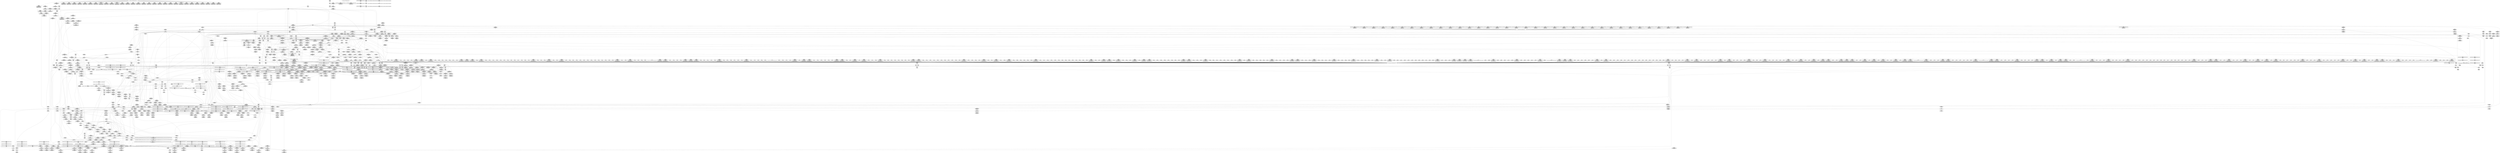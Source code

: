 digraph {
	CE0x595a410 [shape=record,shape=Mrecord,label="{CE0x595a410|i32_22|*Constant*|*SummSource*}"]
	CE0x59c6b00 [shape=record,shape=Mrecord,label="{CE0x59c6b00|GLOBAL:_aa_path_perm|*Constant*|*SummSink*}"]
	CE0x5975de0 [shape=record,shape=Mrecord,label="{CE0x5975de0|_ret_i32_%perms.4,_!dbg_!15504|security/apparmor/include/file.h,213|*SummSource*}"]
	CE0x59cc820 [shape=record,shape=Mrecord,label="{CE0x59cc820|apparmor_file_open:_allow12|security/apparmor/lsm.c,403}"]
	CE0x59f0f30 [shape=record,shape=Mrecord,label="{CE0x59f0f30|80:_i64,_:_CRE_1673,1674_}"]
	CE0x593b1d0 [shape=record,shape=Mrecord,label="{CE0x593b1d0|apparmor_file_open:_entry|*SummSource*}"]
	CE0x59b61c0 [shape=record,shape=Mrecord,label="{CE0x59b61c0|apparmor_file_open:_uid|security/apparmor/lsm.c,398|*SummSource*}"]
	CE0x59f5680 [shape=record,shape=Mrecord,label="{CE0x59f5680|80:_i64,_:_CRE_1904,1920_|*MultipleSource*|security/apparmor/include/apparmor.h,117|*LoadInst*|security/apparmor/include/apparmor.h,117}"]
	CE0x5a0fb50 [shape=record,shape=Mrecord,label="{CE0x5a0fb50|i64*_getelementptr_inbounds_(_19_x_i64_,_19_x_i64_*___llvm_gcov_ctr100,_i64_0,_i64_18)|*Constant*|*SummSink*}"]
	CE0x5963100 [shape=record,shape=Mrecord,label="{CE0x5963100|128:_i8*,_:_CRE_104,112_|*MultipleSource*|Function::aa_cred_profile&Arg::cred::|Function::apparmor_file_open&Arg::cred::|security/apparmor/include/context.h,99}"]
	CE0x593b060 [shape=record,shape=Mrecord,label="{CE0x593b060|apparmor_file_open:_if.then|*SummSink*}"]
	CE0x597de70 [shape=record,shape=Mrecord,label="{CE0x597de70|i64*_getelementptr_inbounds_(_19_x_i64_,_19_x_i64_*___llvm_gcov_ctr100,_i64_0,_i64_3)|*Constant*|*SummSource*}"]
	CE0x59a1f70 [shape=record,shape=Mrecord,label="{CE0x59a1f70|mediated_filesystem:_s_flags|security/apparmor/include/apparmor.h,117|*SummSink*}"]
	CE0x59d5190 [shape=record,shape=Mrecord,label="{CE0x59d5190|80:_i64,_:_CRE_417,418_}"]
	CE0x59eec20 [shape=record,shape=Mrecord,label="{CE0x59eec20|80:_i64,_:_CRE_1640,1641_}"]
	CE0x59ad4b0 [shape=record,shape=Mrecord,label="{CE0x59ad4b0|apparmor_file_open:_cred|Function::apparmor_file_open&Arg::cred::|*SummSink*}"]
	CE0x597b6c0 [shape=record,shape=Mrecord,label="{CE0x597b6c0|apparmor_file_open:_retval.0|*SummSink*}"]
	CE0x59dbf10 [shape=record,shape=Mrecord,label="{CE0x59dbf10|80:_i64,_:_CRE_596,597_}"]
	CE0x59783b0 [shape=record,shape=Mrecord,label="{CE0x59783b0|apparmor_file_open:_tmp5|security/apparmor/lsm.c,382|*SummSink*}"]
	CE0x5a4a340 [shape=record,shape=Mrecord,label="{CE0x5a4a340|i32_7|*Constant*|*SummSource*}"]
	CE0x5a3de40 [shape=record,shape=Mrecord,label="{CE0x5a3de40|aa_cred_profile:_tmp31|security/apparmor/include/context.h,100|*SummSource*}"]
	CE0x5a04a90 [shape=record,shape=Mrecord,label="{CE0x5a04a90|aa_cred_profile:_tmp13|*SummSource*}"]
	CE0x59d74a0 [shape=record,shape=Mrecord,label="{CE0x59d74a0|80:_i64,_:_CRE_450,451_}"]
	CE0x595c1a0 [shape=record,shape=Mrecord,label="{CE0x595c1a0|mediated_filesystem:_tmp2}"]
	CE0x59ae880 [shape=record,shape=Mrecord,label="{CE0x59ae880|i32_11|*Constant*|*SummSource*}"]
	CE0x597c5c0 [shape=record,shape=Mrecord,label="{CE0x597c5c0|mediated_filesystem:_inode|Function::mediated_filesystem&Arg::inode::|*SummSink*}"]
	CE0x59bb360 [shape=record,shape=Mrecord,label="{CE0x59bb360|aa_map_file_to_perms:_tmp10|*LoadInst*|security/apparmor/include/file.h,202|*SummSource*}"]
	CE0x59ec050 [shape=record,shape=Mrecord,label="{CE0x59ec050|80:_i64,_:_CRE_1384,1392_|*MultipleSource*|security/apparmor/include/apparmor.h,117|*LoadInst*|security/apparmor/include/apparmor.h,117}"]
	CE0x59e7190 [shape=record,shape=Mrecord,label="{CE0x59e7190|80:_i64,_:_CRE_1333,1334_}"]
	CE0x59d3420 [shape=record,shape=Mrecord,label="{CE0x59d3420|aa_cred_profile:_do.body5|*SummSource*}"]
	CE0x5a3b100 [shape=record,shape=Mrecord,label="{CE0x5a3b100|aa_cred_profile:_tmp26|security/apparmor/include/context.h,100|*SummSource*}"]
	CE0x59aa500 [shape=record,shape=Mrecord,label="{CE0x59aa500|aa_path_perm:_flags|Function::aa_path_perm&Arg::flags::|*SummSource*}"]
	CE0x5a424a0 [shape=record,shape=Mrecord,label="{CE0x5a424a0|aa_map_file_to_perms:_tmp18|security/apparmor/include/file.h,205|*SummSink*}"]
	CE0x59bb820 [shape=record,shape=Mrecord,label="{CE0x59bb820|aa_cred_profile:_expval|security/apparmor/include/context.h,100|*SummSource*}"]
	CE0x59f0050 [shape=record,shape=Mrecord,label="{CE0x59f0050|80:_i64,_:_CRE_1659,1660_}"]
	CE0x59ad810 [shape=record,shape=Mrecord,label="{CE0x59ad810|aa_cred_profile:_cred|Function::aa_cred_profile&Arg::cred::}"]
	CE0x59aa050 [shape=record,shape=Mrecord,label="{CE0x59aa050|aa_path_perm:_path|Function::aa_path_perm&Arg::path::|*SummSource*}"]
	CE0x59d3d60 [shape=record,shape=Mrecord,label="{CE0x59d3d60|80:_i64,_:_CRE_398,399_}"]
	CE0x5959190 [shape=record,shape=Mrecord,label="{CE0x5959190|i32_0|*Constant*}"]
	CE0x59fd920 [shape=record,shape=Mrecord,label="{CE0x59fd920|aa_cred_profile:_tmp4|*LoadInst*|security/apparmor/include/context.h,99|*SummSink*}"]
	CE0x59d78e0 [shape=record,shape=Mrecord,label="{CE0x59d78e0|80:_i64,_:_CRE_454,455_}"]
	CE0x5a09e90 [shape=record,shape=Mrecord,label="{CE0x5a09e90|get_current:_tmp4|./arch/x86/include/asm/current.h,14}"]
	CE0x59e3f20 [shape=record,shape=Mrecord,label="{CE0x59e3f20|80:_i64,_:_CRE_1267,1268_}"]
	CE0x59f6a10 [shape=record,shape=Mrecord,label="{CE0x59f6a10|mediated_filesystem:_tmp5|security/apparmor/include/apparmor.h,117}"]
	CE0x599f900 [shape=record,shape=Mrecord,label="{CE0x599f900|80:_i64,_:_CRE_128,132_|*MultipleSource*|security/apparmor/include/apparmor.h,117|*LoadInst*|security/apparmor/include/apparmor.h,117}"]
	CE0x59efe30 [shape=record,shape=Mrecord,label="{CE0x59efe30|80:_i64,_:_CRE_1657,1658_}"]
	CE0x5a0be00 [shape=record,shape=Mrecord,label="{CE0x5a0be00|%struct.task_struct*_(%struct.task_struct**)*_asm_movq_%gs:$_1:P_,$0_,_r,im,_dirflag_,_fpsr_,_flags_|*SummSource*}"]
	CE0x5a64cb0 [shape=record,shape=Mrecord,label="{CE0x5a64cb0|i64_16|*Constant*|*SummSink*}"]
	CE0x59f0e20 [shape=record,shape=Mrecord,label="{CE0x59f0e20|80:_i64,_:_CRE_1672,1673_}"]
	CE0x59f58a0 [shape=record,shape=Mrecord,label="{CE0x59f58a0|80:_i64,_:_CRE_1920,1928_|*MultipleSource*|security/apparmor/include/apparmor.h,117|*LoadInst*|security/apparmor/include/apparmor.h,117}"]
	CE0x5a64390 [shape=record,shape=Mrecord,label="{CE0x5a64390|aa_map_file_to_perms:_tobool21|security/apparmor/include/file.h,210}"]
	CE0x59d53b0 [shape=record,shape=Mrecord,label="{CE0x59d53b0|80:_i64,_:_CRE_419,420_}"]
	CE0x59d57f0 [shape=record,shape=Mrecord,label="{CE0x59d57f0|80:_i64,_:_CRE_423,424_}"]
	CE0x59e1390 [shape=record,shape=Mrecord,label="{CE0x59e1390|80:_i64,_:_CRE_1226,1227_}"]
	CE0x597bc70 [shape=record,shape=Mrecord,label="{CE0x597bc70|i64*_getelementptr_inbounds_(_12_x_i64_,_12_x_i64_*___llvm_gcov_ctr99,_i64_0,_i64_11)|*Constant*|*SummSource*}"]
	CE0x59ffc60 [shape=record,shape=Mrecord,label="{CE0x59ffc60|128:_i8*,_:_CRE_72,80_|*MultipleSource*|Function::aa_cred_profile&Arg::cred::|Function::apparmor_file_open&Arg::cred::|security/apparmor/include/context.h,99}"]
	CE0x59e28d0 [shape=record,shape=Mrecord,label="{CE0x59e28d0|80:_i64,_:_CRE_1246,1247_}"]
	CE0x59a8550 [shape=record,shape=Mrecord,label="{CE0x59a8550|apparmor_file_open:_tmp12|security/apparmor/lsm.c,390}"]
	CE0x5a015c0 [shape=record,shape=Mrecord,label="{CE0x5a015c0|aa_map_file_to_perms:_or5|security/apparmor/include/file.h,203|*SummSource*}"]
	CE0x5a4ec20 [shape=record,shape=Mrecord,label="{CE0x5a4ec20|aa_map_file_to_perms:_if.then4|*SummSource*}"]
	CE0x5959a20 [shape=record,shape=Mrecord,label="{CE0x5959a20|128:_i8*,_:_CRE_52,56_|*MultipleSource*|Function::aa_cred_profile&Arg::cred::|Function::apparmor_file_open&Arg::cred::|security/apparmor/include/context.h,99}"]
	CE0x59f1040 [shape=record,shape=Mrecord,label="{CE0x59f1040|80:_i64,_:_CRE_1674,1675_}"]
	CE0x5a5aa50 [shape=record,shape=Mrecord,label="{CE0x5a5aa50|aa_map_file_to_perms:_tmp13|security/apparmor/include/file.h,202}"]
	CE0x59fa3e0 [shape=record,shape=Mrecord,label="{CE0x59fa3e0|get_current:_tmp4|./arch/x86/include/asm/current.h,14|*SummSource*}"]
	CE0x59e5d60 [shape=record,shape=Mrecord,label="{CE0x59e5d60|80:_i64,_:_CRE_1314,1315_}"]
	CE0x59aaf30 [shape=record,shape=Mrecord,label="{CE0x59aaf30|aa_path_perm:_cond|Function::aa_path_perm&Arg::cond::|*SummSource*}"]
	CE0x59d45e0 [shape=record,shape=Mrecord,label="{CE0x59d45e0|80:_i64,_:_CRE_406,407_}"]
	CE0x5a601f0 [shape=record,shape=Mrecord,label="{CE0x5a601f0|aa_map_file_to_perms:_tmp28|security/apparmor/include/file.h,208|*SummSink*}"]
	CE0x59ddcd0 [shape=record,shape=Mrecord,label="{CE0x59ddcd0|80:_i64,_:_CRE_624,625_}"]
	CE0x59e3d00 [shape=record,shape=Mrecord,label="{CE0x59e3d00|80:_i64,_:_CRE_1265,1266_}"]
	CE0x59d7170 [shape=record,shape=Mrecord,label="{CE0x59d7170|80:_i64,_:_CRE_447,448_}"]
	CE0x59d3f80 [shape=record,shape=Mrecord,label="{CE0x59d3f80|80:_i64,_:_CRE_400,401_}"]
	CE0x59d4800 [shape=record,shape=Mrecord,label="{CE0x59d4800|80:_i64,_:_CRE_408,409_}"]
	CE0x5a03970 [shape=record,shape=Mrecord,label="{CE0x5a03970|aa_cred_profile:_tmp12|security/apparmor/include/context.h,100|*SummSource*}"]
	CE0x59f5460 [shape=record,shape=Mrecord,label="{CE0x59f5460|80:_i64,_:_CRE_1896,1904_|*MultipleSource*|security/apparmor/include/apparmor.h,117|*LoadInst*|security/apparmor/include/apparmor.h,117}"]
	CE0x59e1e30 [shape=record,shape=Mrecord,label="{CE0x59e1e30|80:_i64,_:_CRE_1236,1237_}"]
	CE0x5a4b180 [shape=record,shape=Mrecord,label="{CE0x5a4b180|aa_map_file_to_perms:_f_mode|security/apparmor/include/file.h,200|*SummSink*}"]
	CE0x5a26710 [shape=record,shape=Mrecord,label="{CE0x5a26710|aa_cred_profile:_lnot3|security/apparmor/include/context.h,100|*SummSink*}"]
	CE0x59c69f0 [shape=record,shape=Mrecord,label="{CE0x59c69f0|GLOBAL:_aa_path_perm|*Constant*|*SummSource*}"]
	CE0x5978ce0 [shape=record,shape=Mrecord,label="{CE0x5978ce0|apparmor_file_open:_tmp9|security/apparmor/lsm.c,383}"]
	CE0x59f8dd0 [shape=record,shape=Mrecord,label="{CE0x59f8dd0|aa_cred_profile:_if.end}"]
	CE0x59ed900 [shape=record,shape=Mrecord,label="{CE0x59ed900|80:_i64,_:_CRE_1622,1623_}"]
	CE0x59ee7e0 [shape=record,shape=Mrecord,label="{CE0x59ee7e0|80:_i64,_:_CRE_1636,1637_}"]
	CE0x59991a0 [shape=record,shape=Mrecord,label="{CE0x59991a0|_call_void_mcount()_#2}"]
	CE0x59e4cf0 [shape=record,shape=Mrecord,label="{CE0x59e4cf0|80:_i64,_:_CRE_1280,1288_|*MultipleSource*|security/apparmor/include/apparmor.h,117|*LoadInst*|security/apparmor/include/apparmor.h,117}"]
	CE0x597d6c0 [shape=record,shape=Mrecord,label="{CE0x597d6c0|apparmor_file_open:_tmp4|security/apparmor/lsm.c,382|*SummSink*}"]
	CE0x59cf5d0 [shape=record,shape=Mrecord,label="{CE0x59cf5d0|apparmor_file_open:_tmp29|security/apparmor/lsm.c,407|*SummSink*}"]
	CE0x59d9390 [shape=record,shape=Mrecord,label="{CE0x59d9390|80:_i64,_:_CRE_544,552_|*MultipleSource*|security/apparmor/include/apparmor.h,117|*LoadInst*|security/apparmor/include/apparmor.h,117}"]
	CE0x59f40a0 [shape=record,shape=Mrecord,label="{CE0x59f40a0|80:_i64,_:_CRE_1840,1848_|*MultipleSource*|security/apparmor/include/apparmor.h,117|*LoadInst*|security/apparmor/include/apparmor.h,117}"]
	CE0x5977900 [shape=record,shape=Mrecord,label="{CE0x5977900|file_inode:_entry|*SummSource*}"]
	CE0x59d85a0 [shape=record,shape=Mrecord,label="{CE0x59d85a0|80:_i64,_:_CRE_480,488_|*MultipleSource*|security/apparmor/include/apparmor.h,117|*LoadInst*|security/apparmor/include/apparmor.h,117}"]
	CE0x5949440 [shape=record,shape=Mrecord,label="{CE0x5949440|apparmor_file_open:_if.end13}"]
	CE0x59ace90 [shape=record,shape=Mrecord,label="{CE0x59ace90|GLOBAL:_aa_cred_profile|*Constant*|*SummSink*}"]
	CE0x5a03f30 [shape=record,shape=Mrecord,label="{CE0x5a03f30|aa_cred_profile:_lnot|security/apparmor/include/context.h,100|*SummSource*}"]
	CE0x5937540 [shape=record,shape=Mrecord,label="{CE0x5937540|24:_%struct.dentry*,_32:_%struct.inode*,_128:_i32,_132:_i32,_456:_i8*,_:_CRE_15,16_}"]
	CE0x59aa3d0 [shape=record,shape=Mrecord,label="{CE0x59aa3d0|aa_path_perm:_flags|Function::aa_path_perm&Arg::flags::}"]
	CE0x5970090 [shape=record,shape=Mrecord,label="{CE0x5970090|GLOBAL:_file_inode|*Constant*|*SummSink*}"]
	CE0x59e4360 [shape=record,shape=Mrecord,label="{CE0x59e4360|80:_i64,_:_CRE_1271,1272_}"]
	CE0x59db8b0 [shape=record,shape=Mrecord,label="{CE0x59db8b0|80:_i64,_:_CRE_590,591_}"]
	CE0x5a4eb20 [shape=record,shape=Mrecord,label="{CE0x5a4eb20|aa_map_file_to_perms:_if.then4}"]
	CE0x59a00c0 [shape=record,shape=Mrecord,label="{CE0x59a00c0|80:_i64,_:_CRE_152,160_|*MultipleSource*|security/apparmor/include/apparmor.h,117|*LoadInst*|security/apparmor/include/apparmor.h,117}"]
	CE0x5a0e1a0 [shape=record,shape=Mrecord,label="{CE0x5a0e1a0|i64_-2147483648|*Constant*|*SummSink*}"]
	CE0x59d6a00 [shape=record,shape=Mrecord,label="{CE0x59d6a00|80:_i64,_:_CRE_440,441_}"]
	CE0x59cf070 [shape=record,shape=Mrecord,label="{CE0x59cf070|apparmor_file_open:_tmp28|security/apparmor/lsm.c,407|*SummSource*}"]
	CE0x59b1190 [shape=record,shape=Mrecord,label="{CE0x59b1190|124:_i32,_128:_i64,_144:_i32,_192:_i32,_200:_%struct.aa_dfa*,_:_CRE_112,120_|*MultipleSource*|security/apparmor/lsm.c,395|security/apparmor/lsm.c,396}"]
	CE0x59da9d0 [shape=record,shape=Mrecord,label="{CE0x59da9d0|80:_i64,_:_CRE_576,577_}"]
	CE0x59b7460 [shape=record,shape=Mrecord,label="{CE0x59b7460|i64_8|*Constant*}"]
	CE0x5a5e1a0 [shape=record,shape=Mrecord,label="{CE0x5a5e1a0|i32_512|*Constant*}"]
	CE0x59b0f20 [shape=record,shape=Mrecord,label="{CE0x59b0f20|124:_i32,_128:_i64,_144:_i32,_192:_i32,_200:_%struct.aa_dfa*,_:_CRE_104,112_|*MultipleSource*|security/apparmor/lsm.c,395|security/apparmor/lsm.c,396}"]
	CE0x59f0c00 [shape=record,shape=Mrecord,label="{CE0x59f0c00|80:_i64,_:_CRE_1670,1671_}"]
	CE0x596fb20 [shape=record,shape=Mrecord,label="{CE0x596fb20|file_inode:_entry}"]
	CE0x59e1170 [shape=record,shape=Mrecord,label="{CE0x59e1170|80:_i64,_:_CRE_1224,1225_}"]
	CE0x59756f0 [shape=record,shape=Mrecord,label="{CE0x59756f0|apparmor_file_open:_in_execve|security/apparmor/lsm.c,390|*SummSink*}"]
	CE0x5a65990 [shape=record,shape=Mrecord,label="{CE0x5a65990|aa_map_file_to_perms:_tmp34|security/apparmor/include/file.h,210|*SummSink*}"]
	CE0x59b0140 [shape=record,shape=Mrecord,label="{CE0x59b0140|124:_i32,_128:_i64,_144:_i32,_192:_i32,_200:_%struct.aa_dfa*,_:_CRE_56,64_|*MultipleSource*|security/apparmor/lsm.c,395|security/apparmor/lsm.c,396}"]
	CE0x59eea00 [shape=record,shape=Mrecord,label="{CE0x59eea00|80:_i64,_:_CRE_1638,1639_}"]
	CE0x5a3f340 [shape=record,shape=Mrecord,label="{CE0x5a3f340|aa_cred_profile:_tmp33|security/apparmor/include/context.h,101|*SummSource*}"]
	CE0x5a3b170 [shape=record,shape=Mrecord,label="{CE0x5a3b170|aa_cred_profile:_tmp26|security/apparmor/include/context.h,100|*SummSink*}"]
	CE0x5a5fa40 [shape=record,shape=Mrecord,label="{CE0x5a5fa40|aa_map_file_to_perms:_tmp27|security/apparmor/include/file.h,208|*SummSource*}"]
	CE0x5961060 [shape=record,shape=Mrecord,label="{CE0x5961060|128:_i8*,_:_CRE_80,88_|*MultipleSource*|Function::aa_cred_profile&Arg::cred::|Function::apparmor_file_open&Arg::cred::|security/apparmor/include/context.h,99}"]
	CE0x59775f0 [shape=record,shape=Mrecord,label="{CE0x59775f0|GLOBAL:_get_current|*Constant*}"]
	CE0x5a67070 [shape=record,shape=Mrecord,label="{CE0x5a67070|aa_map_file_to_perms:_tmp37|security/apparmor/include/file.h,211|*SummSink*}"]
	CE0x59ff3e0 [shape=record,shape=Mrecord,label="{CE0x59ff3e0|aa_cred_profile:_do.end10|*SummSource*}"]
	CE0x59a3a70 [shape=record,shape=Mrecord,label="{CE0x59a3a70|aa_map_file_to_perms:_tmp14|security/apparmor/include/file.h,202|*SummSink*}"]
	CE0x5a06d10 [shape=record,shape=Mrecord,label="{CE0x5a06d10|i64_0|*Constant*}"]
	CE0x599d7a0 [shape=record,shape=Mrecord,label="{CE0x599d7a0|80:_i64,_:_CRE_352,360_|*MultipleSource*|security/apparmor/include/apparmor.h,117|*LoadInst*|security/apparmor/include/apparmor.h,117}"]
	CE0x59b76e0 [shape=record,shape=Mrecord,label="{CE0x59b76e0|apparmor_file_open:_tmp17|security/apparmor/lsm.c,396|*SummSink*}"]
	CE0x59a2920 [shape=record,shape=Mrecord,label="{CE0x59a2920|i64_6|*Constant*|*SummSource*}"]
	CE0x5958c60 [shape=record,shape=Mrecord,label="{CE0x5958c60|GLOBAL:_mediated_filesystem|*Constant*|*SummSink*}"]
	CE0x59dd230 [shape=record,shape=Mrecord,label="{CE0x59dd230|80:_i64,_:_CRE_614,615_}"]
	CE0x5a2b000 [shape=record,shape=Mrecord,label="{CE0x5a2b000|aa_map_file_to_perms:_or13|security/apparmor/include/file.h,206|*SummSource*}"]
	CE0x5a60660 [shape=record,shape=Mrecord,label="{CE0x5a60660|aa_map_file_to_perms:_tmp29|security/apparmor/include/file.h,208|*SummSource*}"]
	CE0x5a55f60 [shape=record,shape=Mrecord,label="{CE0x5a55f60|aa_map_file_to_perms:_if.end|*SummSink*}"]
	CE0x5999780 [shape=record,shape=Mrecord,label="{CE0x5999780|i32_8|*Constant*|*SummSource*}"]
	CE0x59f4a50 [shape=record,shape=Mrecord,label="{CE0x59f4a50|80:_i64,_:_CRE_1873,1874_}"]
	CE0x5a40630 [shape=record,shape=Mrecord,label="{CE0x5a40630|aa_map_file_to_perms:_bb}"]
	CE0x59d9770 [shape=record,shape=Mrecord,label="{CE0x59d9770|80:_i64,_:_CRE_560,561_}"]
	CE0x5a2ba30 [shape=record,shape=Mrecord,label="{CE0x5a2ba30|aa_map_file_to_perms:_tmp15|security/apparmor/include/file.h,203}"]
	CE0x59b9e20 [shape=record,shape=Mrecord,label="{CE0x59b9e20|aa_cred_profile:_bb}"]
	CE0x5a25810 [shape=record,shape=Mrecord,label="{CE0x5a25810|aa_map_file_to_perms:_f_mode|security/apparmor/include/file.h,200}"]
	CE0x5976980 [shape=record,shape=Mrecord,label="{CE0x5976980|apparmor_file_open:_bf.cast|security/apparmor/lsm.c,390}"]
	CE0x5a5f0b0 [shape=record,shape=Mrecord,label="{CE0x5a5f0b0|aa_map_file_to_perms:_tobool16|security/apparmor/include/file.h,208|*SummSource*}"]
	CE0x5a5b9f0 [shape=record,shape=Mrecord,label="{CE0x5a5b9f0|aa_map_file_to_perms:_tmp11|security/apparmor/include/file.h,202|*SummSource*}"]
	CE0x59721e0 [shape=record,shape=Mrecord,label="{CE0x59721e0|GLOBAL:_get_current|*Constant*|*SummSource*}"]
	CE0x5a0eec0 [shape=record,shape=Mrecord,label="{CE0x5a0eec0|aa_map_file_to_perms:_or23|security/apparmor/include/file.h,211|*SummSink*}"]
	CE0x59e2050 [shape=record,shape=Mrecord,label="{CE0x59e2050|80:_i64,_:_CRE_1238,1239_}"]
	CE0x5a0cf50 [shape=record,shape=Mrecord,label="{CE0x5a0cf50|%struct.aa_task_cxt*_null|*Constant*}"]
	CE0x597c860 [shape=record,shape=Mrecord,label="{CE0x597c860|_ret_i1_%lnot,_!dbg_!15473|security/apparmor/include/apparmor.h,117}"]
	CE0x5a008c0 [shape=record,shape=Mrecord,label="{CE0x5a008c0|aa_cred_profile:_tmp10|security/apparmor/include/context.h,100|*SummSink*}"]
	CE0x59ed330 [shape=record,shape=Mrecord,label="{CE0x59ed330|80:_i64,_:_CRE_1617,1618_}"]
	CE0x599f310 [shape=record,shape=Mrecord,label="{CE0x599f310|80:_i64,_:_CRE_104,112_|*MultipleSource*|security/apparmor/include/apparmor.h,117|*LoadInst*|security/apparmor/include/apparmor.h,117}"]
	CE0x59f9270 [shape=record,shape=Mrecord,label="{CE0x59f9270|aa_cred_profile:_tmp6|security/apparmor/include/context.h,100|*SummSink*}"]
	CE0x59db250 [shape=record,shape=Mrecord,label="{CE0x59db250|80:_i64,_:_CRE_584,585_}"]
	CE0x5a5e700 [shape=record,shape=Mrecord,label="{CE0x5a5e700|aa_map_file_to_perms:_and15|security/apparmor/include/file.h,208|*SummSource*}"]
	CE0x597a680 [shape=record,shape=Mrecord,label="{CE0x597a680|apparmor_file_open:_tobool|security/apparmor/lsm.c,390|*SummSink*}"]
	CE0x5974120 [shape=record,shape=Mrecord,label="{CE0x5974120|apparmor_file_open:_conv|security/apparmor/lsm.c,403|*SummSink*}"]
	CE0x5a040b0 [shape=record,shape=Mrecord,label="{CE0x5a040b0|aa_cred_profile:_lnot|security/apparmor/include/context.h,100|*SummSink*}"]
	CE0x5946aa0 [shape=record,shape=Mrecord,label="{CE0x5946aa0|24:_%struct.dentry*,_32:_%struct.inode*,_128:_i32,_132:_i32,_456:_i8*,_:_CRE_10,11_}"]
	CE0x5a0f180 [shape=record,shape=Mrecord,label="{CE0x5a0f180|aa_map_file_to_perms:_perms.4}"]
	CE0x5972b50 [shape=record,shape=Mrecord,label="{CE0x5972b50|_ret_%struct.task_struct*_%tmp4,_!dbg_!15471|./arch/x86/include/asm/current.h,14}"]
	CE0x5a47140 [shape=record,shape=Mrecord,label="{CE0x5a47140|i64_7|*Constant*}"]
	CE0x599b4c0 [shape=record,shape=Mrecord,label="{CE0x599b4c0|80:_i64,_:_CRE_208,216_|*MultipleSource*|security/apparmor/include/apparmor.h,117|*LoadInst*|security/apparmor/include/apparmor.h,117}"]
	CE0x599ca10 [shape=record,shape=Mrecord,label="{CE0x599ca10|80:_i64,_:_CRE_296,304_|*MultipleSource*|security/apparmor/include/apparmor.h,117|*LoadInst*|security/apparmor/include/apparmor.h,117}"]
	CE0x5614920 [shape=record,shape=Mrecord,label="{CE0x5614920|_call_void_mcount()_#2|*SummSink*}"]
	CE0x5a61440 [shape=record,shape=Mrecord,label="{CE0x5a61440|i64*_getelementptr_inbounds_(_19_x_i64_,_19_x_i64_*___llvm_gcov_ctr100,_i64_0,_i64_14)|*Constant*}"]
	CE0x5a51900 [shape=record,shape=Mrecord,label="{CE0x5a51900|i64_10|*Constant*|*SummSource*}"]
	CE0x59588c0 [shape=record,shape=Mrecord,label="{CE0x59588c0|apparmor_file_open:_call1|security/apparmor/lsm.c,382|*SummSource*}"]
	CE0x599bc80 [shape=record,shape=Mrecord,label="{CE0x599bc80|80:_i64,_:_CRE_248,252_|*MultipleSource*|security/apparmor/include/apparmor.h,117|*LoadInst*|security/apparmor/include/apparmor.h,117}"]
	CE0x59da370 [shape=record,shape=Mrecord,label="{CE0x59da370|80:_i64,_:_CRE_570,571_}"]
	CE0x59ccf30 [shape=record,shape=Mrecord,label="{CE0x59ccf30|apparmor_file_open:_error.0|*SummSink*}"]
	CE0x59c71a0 [shape=record,shape=Mrecord,label="{CE0x59c71a0|i32_15|*Constant*|*SummSource*}"]
	CE0x599e150 [shape=record,shape=Mrecord,label="{CE0x599e150|80:_i64,_:_CRE_392,393_}"]
	CE0x59f07c0 [shape=record,shape=Mrecord,label="{CE0x59f07c0|80:_i64,_:_CRE_1666,1667_}"]
	CE0x59da040 [shape=record,shape=Mrecord,label="{CE0x59da040|80:_i64,_:_CRE_567,568_}"]
	CE0x5a58190 [shape=record,shape=Mrecord,label="{CE0x5a58190|aa_map_file_to_perms:_if.then11|*SummSink*}"]
	CE0x59a4980 [shape=record,shape=Mrecord,label="{CE0x59a4980|80:_i64,_:_CRE_1340,1341_}"]
	CE0x59e0c20 [shape=record,shape=Mrecord,label="{CE0x59e0c20|80:_i64,_:_CRE_1219,1220_}"]
	CE0x599f6e0 [shape=record,shape=Mrecord,label="{CE0x599f6e0|80:_i64,_:_CRE_120,128_|*MultipleSource*|security/apparmor/include/apparmor.h,117|*LoadInst*|security/apparmor/include/apparmor.h,117}"]
	CE0x5a2c400 [shape=record,shape=Mrecord,label="{CE0x5a2c400|aa_cred_profile:_tmp15|security/apparmor/include/context.h,100}"]
	CE0x59dd120 [shape=record,shape=Mrecord,label="{CE0x59dd120|80:_i64,_:_CRE_613,614_}"]
	CE0x59a2ae0 [shape=record,shape=Mrecord,label="{CE0x59a2ae0|i64_6|*Constant*|*SummSink*}"]
	CE0x59b21e0 [shape=record,shape=Mrecord,label="{CE0x59b21e0|124:_i32,_128:_i64,_144:_i32,_192:_i32,_200:_%struct.aa_dfa*,_:_CRE_148,152_|*MultipleSource*|security/apparmor/lsm.c,395|security/apparmor/lsm.c,396}"]
	CE0x59ace20 [shape=record,shape=Mrecord,label="{CE0x59ace20|aa_cred_profile:_entry}"]
	CE0x59aade0 [shape=record,shape=Mrecord,label="{CE0x59aade0|aa_path_perm:_cond|Function::aa_path_perm&Arg::cond::}"]
	CE0x59f9640 [shape=record,shape=Mrecord,label="{CE0x59f9640|get_current:_tmp2|*SummSink*}"]
	CE0x599f130 [shape=record,shape=Mrecord,label="{CE0x599f130|80:_i64,_:_CRE_96,104_|*MultipleSource*|security/apparmor/include/apparmor.h,117|*LoadInst*|security/apparmor/include/apparmor.h,117}"]
	CE0x5a58930 [shape=record,shape=Mrecord,label="{CE0x5a58930|aa_map_file_to_perms:_tmp13|security/apparmor/include/file.h,202|*SummSource*}"]
	CE0x59da8c0 [shape=record,shape=Mrecord,label="{CE0x59da8c0|80:_i64,_:_CRE_575,576_}"]
	CE0x59a4cb0 [shape=record,shape=Mrecord,label="{CE0x59a4cb0|80:_i64,_:_CRE_1343,1344_}"]
	CE0x595aad0 [shape=record,shape=Mrecord,label="{CE0x595aad0|i64*_getelementptr_inbounds_(_2_x_i64_,_2_x_i64_*___llvm_gcov_ctr112,_i64_0,_i64_0)|*Constant*|*SummSink*}"]
	CE0x5a5ac10 [shape=record,shape=Mrecord,label="{CE0x5a5ac10|aa_map_file_to_perms:_tmp10|*LoadInst*|security/apparmor/include/file.h,202|*SummSink*}"]
	CE0x5a3aaa0 [shape=record,shape=Mrecord,label="{CE0x5a3aaa0|aa_map_file_to_perms:_tmp26|security/apparmor/include/file.h,206}"]
	CE0x59f05a0 [shape=record,shape=Mrecord,label="{CE0x59f05a0|80:_i64,_:_CRE_1664,1665_}"]
	CE0x59c49c0 [shape=record,shape=Mrecord,label="{CE0x59c49c0|aa_cred_profile:_tobool4|security/apparmor/include/context.h,100|*SummSource*}"]
	CE0x59da260 [shape=record,shape=Mrecord,label="{CE0x59da260|80:_i64,_:_CRE_569,570_}"]
	CE0x59e2270 [shape=record,shape=Mrecord,label="{CE0x59e2270|80:_i64,_:_CRE_1240,1241_}"]
	CE0x59e1d20 [shape=record,shape=Mrecord,label="{CE0x59e1d20|80:_i64,_:_CRE_1235,1236_}"]
	CE0x5a63640 [shape=record,shape=Mrecord,label="{CE0x5a63640|i32_64|*Constant*}"]
	CE0x594a780 [shape=record,shape=Mrecord,label="{CE0x594a780|apparmor_file_open:_tmp1}"]
	CE0x5a00fa0 [shape=record,shape=Mrecord,label="{CE0x5a00fa0|aa_cred_profile:_tmp2}"]
	CE0x59d9f30 [shape=record,shape=Mrecord,label="{CE0x59d9f30|80:_i64,_:_CRE_566,567_}"]
	CE0x59e37b0 [shape=record,shape=Mrecord,label="{CE0x59e37b0|80:_i64,_:_CRE_1260,1261_}"]
	CE0x59b6bc0 [shape=record,shape=Mrecord,label="{CE0x59b6bc0|apparmor_file_open:_tmp21|security/apparmor/lsm.c,397|*SummSink*}"]
	CE0x59f1d00 [shape=record,shape=Mrecord,label="{CE0x59f1d00|80:_i64,_:_CRE_1686,1687_}"]
	CE0x5a58360 [shape=record,shape=Mrecord,label="{CE0x5a58360|aa_map_file_to_perms:_if.then17|*SummSource*}"]
	CE0x59dcce0 [shape=record,shape=Mrecord,label="{CE0x59dcce0|80:_i64,_:_CRE_609,610_}"]
	CE0x5a073b0 [shape=record,shape=Mrecord,label="{CE0x5a073b0|i1_true|*Constant*}"]
	CE0x59daf20 [shape=record,shape=Mrecord,label="{CE0x59daf20|80:_i64,_:_CRE_581,582_}"]
	CE0x59c93e0 [shape=record,shape=Mrecord,label="{CE0x59c93e0|i64*_getelementptr_inbounds_(_16_x_i64_,_16_x_i64_*___llvm_gcov_ctr46,_i64_0,_i64_10)|*Constant*|*SummSource*}"]
	CE0x59e15b0 [shape=record,shape=Mrecord,label="{CE0x59e15b0|80:_i64,_:_CRE_1228,1229_}"]
	CE0x59d4b30 [shape=record,shape=Mrecord,label="{CE0x59d4b30|80:_i64,_:_CRE_411,412_}"]
	CE0x5a551c0 [shape=record,shape=Mrecord,label="{CE0x5a551c0|aa_map_file_to_perms:_if.end19|*SummSink*}"]
	CE0x5979f70 [shape=record,shape=Mrecord,label="{CE0x5979f70|apparmor_file_open:_tmp5|security/apparmor/lsm.c,382|*SummSource*}"]
	CE0x59722f0 [shape=record,shape=Mrecord,label="{CE0x59722f0|GLOBAL:_get_current|*Constant*|*SummSink*}"]
	CE0x5a0e0b0 [shape=record,shape=Mrecord,label="{CE0x5a0e0b0|i64_-2147483648|*Constant*|*SummSource*}"]
	CE0x59d5d40 [shape=record,shape=Mrecord,label="{CE0x59d5d40|80:_i64,_:_CRE_428,429_}"]
	CE0x5a3ccc0 [shape=record,shape=Mrecord,label="{CE0x5a3ccc0|aa_cred_profile:_tmp29|security/apparmor/include/context.h,100|*SummSink*}"]
	CE0x59d3980 [shape=record,shape=Mrecord,label="{CE0x59d3980|80:_i64,_:_CRE_394,395_}"]
	CE0x5972ab0 [shape=record,shape=Mrecord,label="{CE0x5972ab0|_ret_%struct.task_struct*_%tmp4,_!dbg_!15471|./arch/x86/include/asm/current.h,14|*SummSource*}"]
	CE0x5a4a4b0 [shape=record,shape=Mrecord,label="{CE0x5a4a4b0|i32_7|*Constant*|*SummSink*}"]
	CE0x59d9960 [shape=record,shape=Mrecord,label="{CE0x59d9960|80:_i64,_:_CRE_561,562_}"]
	CE0x59d8fb0 [shape=record,shape=Mrecord,label="{CE0x59d8fb0|80:_i64,_:_CRE_528,536_|*MultipleSource*|security/apparmor/include/apparmor.h,117|*LoadInst*|security/apparmor/include/apparmor.h,117}"]
	CE0x593f3b0 [shape=record,shape=Mrecord,label="{CE0x593f3b0|i8_1|*Constant*|*SummSink*}"]
	CE0x5a4e3c0 [shape=record,shape=Mrecord,label="{CE0x5a4e3c0|i64_9|*Constant*}"]
	CE0x59d7060 [shape=record,shape=Mrecord,label="{CE0x59d7060|80:_i64,_:_CRE_446,447_}"]
	CE0x59368c0 [shape=record,shape=Mrecord,label="{CE0x59368c0|i64*_getelementptr_inbounds_(_12_x_i64_,_12_x_i64_*___llvm_gcov_ctr99,_i64_0,_i64_0)|*Constant*|*SummSink*}"]
	CE0x59d75b0 [shape=record,shape=Mrecord,label="{CE0x59d75b0|80:_i64,_:_CRE_451,452_}"]
	CE0x5977990 [shape=record,shape=Mrecord,label="{CE0x5977990|file_inode:_entry|*SummSink*}"]
	CE0x59be7e0 [shape=record,shape=Mrecord,label="{CE0x59be7e0|aa_cred_profile:_tmp16|security/apparmor/include/context.h,100}"]
	CE0x59d6070 [shape=record,shape=Mrecord,label="{CE0x59d6070|80:_i64,_:_CRE_431,432_}"]
	CE0x5976680 [shape=record,shape=Mrecord,label="{CE0x5976680|apparmor_file_open:_bf.clear|security/apparmor/lsm.c,390|*SummSource*}"]
	CE0x59e1f40 [shape=record,shape=Mrecord,label="{CE0x59e1f40|80:_i64,_:_CRE_1237,1238_}"]
	CE0x5a64ee0 [shape=record,shape=Mrecord,label="{CE0x5a64ee0|i64_15|*Constant*|*SummSource*}"]
	CE0x597d270 [shape=record,shape=Mrecord,label="{CE0x597d270|i64_0|*Constant*}"]
	CE0x59cf640 [shape=record,shape=Mrecord,label="{CE0x59cf640|_ret_i32_%retval.0,_!dbg_!15508|security/apparmor/lsm.c,407}"]
	CE0x59d8bd0 [shape=record,shape=Mrecord,label="{CE0x59d8bd0|80:_i64,_:_CRE_504,512_|*MultipleSource*|security/apparmor/include/apparmor.h,117|*LoadInst*|security/apparmor/include/apparmor.h,117}"]
	CE0x5a67000 [shape=record,shape=Mrecord,label="{CE0x5a67000|i64*_getelementptr_inbounds_(_19_x_i64_,_19_x_i64_*___llvm_gcov_ctr100,_i64_0,_i64_17)|*Constant*|*SummSink*}"]
	CE0x596fc50 [shape=record,shape=Mrecord,label="{CE0x596fc50|apparmor_file_open:_call|security/apparmor/lsm.c,382|*SummSource*}"]
	CE0x5a3a250 [shape=record,shape=Mrecord,label="{CE0x5a3a250|aa_map_file_to_perms:_f_mode1|security/apparmor/include/file.h,202|*SummSource*}"]
	CE0x59e6d50 [shape=record,shape=Mrecord,label="{CE0x59e6d50|80:_i64,_:_CRE_1329,1330_}"]
	CE0x5a02350 [shape=record,shape=Mrecord,label="{CE0x5a02350|aa_map_file_to_perms:_tobool|security/apparmor/include/file.h,200|*SummSink*}"]
	CE0x596d5d0 [shape=record,shape=Mrecord,label="{CE0x596d5d0|apparmor_file_open:_i_uid|security/apparmor/lsm.c,398|*SummSource*}"]
	CE0x599ef50 [shape=record,shape=Mrecord,label="{CE0x599ef50|80:_i64,_:_CRE_88,96_|*MultipleSource*|security/apparmor/include/apparmor.h,117|*LoadInst*|security/apparmor/include/apparmor.h,117}"]
	CE0x5a628e0 [shape=record,shape=Mrecord,label="{CE0x5a628e0|aa_map_file_to_perms:_and20|security/apparmor/include/file.h,210|*SummSink*}"]
	CE0x59bc560 [shape=record,shape=Mrecord,label="{CE0x59bc560|i64*_getelementptr_inbounds_(_16_x_i64_,_16_x_i64_*___llvm_gcov_ctr46,_i64_0,_i64_4)|*Constant*|*SummSink*}"]
	CE0x5a031d0 [shape=record,shape=Mrecord,label="{CE0x5a031d0|i64_2|*Constant*}"]
	CE0x5a2b420 [shape=record,shape=Mrecord,label="{CE0x5a2b420|aa_map_file_to_perms:_perms.2}"]
	CE0x59abb80 [shape=record,shape=Mrecord,label="{CE0x59abb80|i16_2053|*Constant*|*SummSource*}"]
	CE0x59c9970 [shape=record,shape=Mrecord,label="{CE0x59c9970|aa_cred_profile:_tmp24|security/apparmor/include/context.h,100}"]
	CE0x5971e50 [shape=record,shape=Mrecord,label="{CE0x5971e50|apparmor_file_open:_tmp14|security/apparmor/lsm.c,391|*SummSink*}"]
	CE0x59fdb40 [shape=record,shape=Mrecord,label="{CE0x59fdb40|128:_i8*,_:_CRE_128,136_|*MultipleSource*|Function::aa_cred_profile&Arg::cred::|Function::apparmor_file_open&Arg::cred::|security/apparmor/include/context.h,99}"]
	CE0x59bd7d0 [shape=record,shape=Mrecord,label="{CE0x59bd7d0|aa_cred_profile:_tobool1|security/apparmor/include/context.h,100|*SummSink*}"]
	CE0x59a5db0 [shape=record,shape=Mrecord,label="{CE0x59a5db0|80:_i64,_:_CRE_1359,1360_}"]
	CE0x59fc190 [shape=record,shape=Mrecord,label="{CE0x59fc190|128:_i8*,_:_CRE_4,8_|*MultipleSource*|Function::aa_cred_profile&Arg::cred::|Function::apparmor_file_open&Arg::cred::|security/apparmor/include/context.h,99}"]
	CE0x59ab870 [shape=record,shape=Mrecord,label="{CE0x59ab870|apparmor_file_open:_tmp15|security/apparmor/lsm.c,391|*SummSource*}"]
	CE0x59cffc0 [shape=record,shape=Mrecord,label="{CE0x59cffc0|apparmor_file_open:_tmp27|security/apparmor/lsm.c,406}"]
	CE0x59ed7f0 [shape=record,shape=Mrecord,label="{CE0x59ed7f0|80:_i64,_:_CRE_1621,1622_}"]
	CE0x597c4b0 [shape=record,shape=Mrecord,label="{CE0x597c4b0|mediated_filesystem:_inode|Function::mediated_filesystem&Arg::inode::|*SummSource*}"]
	CE0x59d2610 [shape=record,shape=Mrecord,label="{CE0x59d2610|file_inode:_tmp3|*SummSource*}"]
	CE0x59e26b0 [shape=record,shape=Mrecord,label="{CE0x59e26b0|80:_i64,_:_CRE_1244,1245_}"]
	CE0x59ab0a0 [shape=record,shape=Mrecord,label="{CE0x59ab0a0|aa_path_perm:_cond|Function::aa_path_perm&Arg::cond::|*SummSink*}"]
	CE0x5a5e250 [shape=record,shape=Mrecord,label="{CE0x5a5e250|i32_512|*Constant*|*SummSource*}"]
	CE0x5a069d0 [shape=record,shape=Mrecord,label="{CE0x5a069d0|mediated_filesystem:_and|security/apparmor/include/apparmor.h,117|*SummSource*}"]
	CE0x5945610 [shape=record,shape=Mrecord,label="{CE0x5945610|24:_%struct.dentry*,_32:_%struct.inode*,_128:_i32,_132:_i32,_456:_i8*,_:_CRE_16,24_|*MultipleSource*|Function::apparmor_file_open&Arg::file::|security/apparmor/lsm.c,378}"]
	CE0x59c01e0 [shape=record,shape=Mrecord,label="{CE0x59c01e0|aa_map_file_to_perms:_tmp20|security/apparmor/include/file.h,205|*SummSink*}"]
	CE0x5a06070 [shape=record,shape=Mrecord,label="{CE0x5a06070|aa_cred_profile:_tobool|security/apparmor/include/context.h,100}"]
	CE0x5a61bd0 [shape=record,shape=Mrecord,label="{CE0x5a61bd0|aa_map_file_to_perms:_tmp32|security/apparmor/include/file.h,209}"]
	CE0x5a027f0 [shape=record,shape=Mrecord,label="{CE0x5a027f0|_call_void_mcount()_#2|*SummSource*}"]
	CE0x59a5310 [shape=record,shape=Mrecord,label="{CE0x59a5310|80:_i64,_:_CRE_1349,1350_}"]
	CE0x5a00850 [shape=record,shape=Mrecord,label="{CE0x5a00850|aa_cred_profile:_tmp10|security/apparmor/include/context.h,100|*SummSource*}"]
	CE0x5a09570 [shape=record,shape=Mrecord,label="{CE0x5a09570|aa_cred_profile:_profile|security/apparmor/include/context.h,100}"]
	CE0x59afed0 [shape=record,shape=Mrecord,label="{CE0x59afed0|124:_i32,_128:_i64,_144:_i32,_192:_i32,_200:_%struct.aa_dfa*,_:_CRE_48,52_|*MultipleSource*|security/apparmor/lsm.c,395|security/apparmor/lsm.c,396}"]
	CE0x59e14a0 [shape=record,shape=Mrecord,label="{CE0x59e14a0|80:_i64,_:_CRE_1227,1228_}"]
	CE0x59c5310 [shape=record,shape=Mrecord,label="{CE0x59c5310|aa_map_file_to_perms:_file|Function::aa_map_file_to_perms&Arg::file::}"]
	CE0x59780a0 [shape=record,shape=Mrecord,label="{CE0x59780a0|GLOBAL:_mediated_filesystem|*Constant*}"]
	CE0x5a02080 [shape=record,shape=Mrecord,label="{CE0x5a02080|aa_cred_profile:_tmp4|*LoadInst*|security/apparmor/include/context.h,99}"]
	CE0x59685a0 [shape=record,shape=Mrecord,label="{CE0x59685a0|apparmor_file_open:_tmp2|*LoadInst*|security/apparmor/lsm.c,378|*SummSource*}"]
	CE0x59cccb0 [shape=record,shape=Mrecord,label="{CE0x59cccb0|apparmor_file_open:_error.0}"]
	CE0x550e280 [shape=record,shape=Mrecord,label="{CE0x550e280|apparmor_file_open:_cond|security/apparmor/lsm.c, 398}"]
	CE0x599b2d0 [shape=record,shape=Mrecord,label="{CE0x599b2d0|80:_i64,_:_CRE_200,204_|*MultipleSource*|security/apparmor/include/apparmor.h,117|*LoadInst*|security/apparmor/include/apparmor.h,117}"]
	CE0x597b220 [shape=record,shape=Mrecord,label="{CE0x597b220|apparmor_file_open:_tmp10|security/apparmor/lsm.c,390|*SummSource*}"]
	CE0x59cb8a0 [shape=record,shape=Mrecord,label="{CE0x59cb8a0|i8*_getelementptr_inbounds_(_36_x_i8_,_36_x_i8_*_.str12,_i32_0,_i32_0)|*Constant*|*SummSink*}"]
	CE0x59dc790 [shape=record,shape=Mrecord,label="{CE0x59dc790|80:_i64,_:_CRE_604,605_}"]
	CE0x59cfe60 [shape=record,shape=Mrecord,label="{CE0x59cfe60|apparmor_file_open:_retval.0}"]
	CE0x59bf030 [shape=record,shape=Mrecord,label="{CE0x59bf030|aa_cred_profile:_tmp17|security/apparmor/include/context.h,100|*SummSink*}"]
	CE0x59b5030 [shape=record,shape=Mrecord,label="{CE0x59b5030|apparmor_file_open:_tmp16|security/apparmor/lsm.c,396|*SummSource*}"]
	CE0x5a5f270 [shape=record,shape=Mrecord,label="{CE0x5a5f270|aa_map_file_to_perms:_tobool16|security/apparmor/include/file.h,208|*SummSink*}"]
	CE0x594a710 [shape=record,shape=Mrecord,label="{CE0x594a710|apparmor_file_open:_cond|security/apparmor/lsm.c, 398|*SummSink*}"]
	CE0x5a078f0 [shape=record,shape=Mrecord,label="{CE0x5a078f0|mediated_filesystem:_lnot|security/apparmor/include/apparmor.h,117|*SummSource*}"]
	CE0x5a5b160 [shape=record,shape=Mrecord,label="{CE0x5a5b160|aa_map_file_to_perms:_tobool3|security/apparmor/include/file.h,202}"]
	CE0x59b46d0 [shape=record,shape=Mrecord,label="{CE0x59b46d0|124:_i32,_128:_i64,_144:_i32,_192:_i32,_200:_%struct.aa_dfa*,_:_CRE_536,544_|*MultipleSource*|security/apparmor/lsm.c,395|security/apparmor/lsm.c,396}"]
	CE0x5a63850 [shape=record,shape=Mrecord,label="{CE0x5a63850|i32_64|*Constant*|*SummSink*}"]
	CE0x596d2c0 [shape=record,shape=Mrecord,label="{CE0x596d2c0|i32_2|*Constant*|*SummSink*}"]
	CE0x59d2080 [shape=record,shape=Mrecord,label="{CE0x59d2080|file_inode:_tmp2|*SummSink*}"]
	CE0x5a09d10 [shape=record,shape=Mrecord,label="{CE0x5a09d10|_call_void_mcount()_#2}"]
	CE0x599f4f0 [shape=record,shape=Mrecord,label="{CE0x599f4f0|80:_i64,_:_CRE_112,120_|*MultipleSource*|security/apparmor/include/apparmor.h,117|*LoadInst*|security/apparmor/include/apparmor.h,117}"]
	CE0x59c9d60 [shape=record,shape=Mrecord,label="{CE0x59c9d60|i64*_getelementptr_inbounds_(_16_x_i64_,_16_x_i64_*___llvm_gcov_ctr46,_i64_0,_i64_12)|*Constant*|*SummSink*}"]
	CE0x595cc60 [shape=record,shape=Mrecord,label="{CE0x595cc60|i64*_getelementptr_inbounds_(_2_x_i64_,_2_x_i64_*___llvm_gcov_ctr55,_i64_0,_i64_0)|*Constant*}"]
	CE0x5a56290 [shape=record,shape=Mrecord,label="{CE0x5a56290|aa_map_file_to_perms:_if.end14|*SummSink*}"]
	CE0x59d52a0 [shape=record,shape=Mrecord,label="{CE0x59d52a0|80:_i64,_:_CRE_418,419_}"]
	CE0x5a2a790 [shape=record,shape=Mrecord,label="{CE0x5a2a790|i32_-3|*Constant*|*SummSink*}"]
	CE0x59ef7d0 [shape=record,shape=Mrecord,label="{CE0x59ef7d0|80:_i64,_:_CRE_1651,1652_}"]
	CE0x5a25780 [shape=record,shape=Mrecord,label="{CE0x5a25780|%struct.aa_profile*_null|*Constant*|*SummSink*}"]
	CE0x59e5810 [shape=record,shape=Mrecord,label="{CE0x59e5810|80:_i64,_:_CRE_1309,1310_}"]
	CE0x5943a30 [shape=record,shape=Mrecord,label="{CE0x5943a30|apparmor_file_open:_f_security|security/apparmor/lsm.c,378|*SummSink*}"]
	CE0x59db690 [shape=record,shape=Mrecord,label="{CE0x59db690|80:_i64,_:_CRE_588,589_}"]
	CE0x59f8ed0 [shape=record,shape=Mrecord,label="{CE0x59f8ed0|aa_cred_profile:_if.end|*SummSource*}"]
	CE0x5943430 [shape=record,shape=Mrecord,label="{CE0x5943430|apparmor_file_open:_if.then3|*SummSource*}"]
	CE0x59b03b0 [shape=record,shape=Mrecord,label="{CE0x59b03b0|124:_i32,_128:_i64,_144:_i32,_192:_i32,_200:_%struct.aa_dfa*,_:_CRE_64,72_|*MultipleSource*|security/apparmor/lsm.c,395|security/apparmor/lsm.c,396}"]
	CE0x5a42f90 [shape=record,shape=Mrecord,label="{CE0x5a42f90|i32_7|*Constant*}"]
	CE0x59d18f0 [shape=record,shape=Mrecord,label="{CE0x59d18f0|file_inode:_tmp1|*SummSink*}"]
	CE0x5a59820 [shape=record,shape=Mrecord,label="{CE0x5a59820|aa_map_file_to_perms:_and7|security/apparmor/include/file.h,205|*SummSink*}"]
	CE0x59ec980 [shape=record,shape=Mrecord,label="{CE0x59ec980|80:_i64,_:_CRE_1592,1596_|*MultipleSource*|security/apparmor/include/apparmor.h,117|*LoadInst*|security/apparmor/include/apparmor.h,117}"]
	CE0x59b3fe0 [shape=record,shape=Mrecord,label="{CE0x59b3fe0|124:_i32,_128:_i64,_144:_i32,_192:_i32,_200:_%struct.aa_dfa*,_:_CRE_264,268_|*MultipleSource*|security/apparmor/lsm.c,395|security/apparmor/lsm.c,396}"]
	CE0x59ddde0 [shape=record,shape=Mrecord,label="{CE0x59ddde0|80:_i64,_:_CRE_625,626_}"]
	CE0x59ddef0 [shape=record,shape=Mrecord,label="{CE0x59ddef0|80:_i64,_:_CRE_626,627_}"]
	CE0x59f18c0 [shape=record,shape=Mrecord,label="{CE0x59f18c0|80:_i64,_:_CRE_1682,1683_}"]
	CE0x5a270a0 [shape=record,shape=Mrecord,label="{CE0x5a270a0|aa_map_file_to_perms:_and9|security/apparmor/include/file.h,205|*SummSink*}"]
	CE0x59ec380 [shape=record,shape=Mrecord,label="{CE0x59ec380|80:_i64,_:_CRE_1536,1568_|*MultipleSource*|security/apparmor/include/apparmor.h,117|*LoadInst*|security/apparmor/include/apparmor.h,117}"]
	CE0x5999380 [shape=record,shape=Mrecord,label="{CE0x5999380|_call_void_mcount()_#2|*SummSink*}"]
	CE0x59713c0 [shape=record,shape=Mrecord,label="{CE0x59713c0|apparmor_file_open:_tmp14|security/apparmor/lsm.c,391}"]
	CE0x59e1c10 [shape=record,shape=Mrecord,label="{CE0x59e1c10|80:_i64,_:_CRE_1234,1235_}"]
	CE0x5a07880 [shape=record,shape=Mrecord,label="{CE0x5a07880|mediated_filesystem:_lnot|security/apparmor/include/apparmor.h,117}"]
	CE0x59bb490 [shape=record,shape=Mrecord,label="{CE0x59bb490|aa_map_file_to_perms:_tmp10|*LoadInst*|security/apparmor/include/file.h,202}"]
	CE0x5a536a0 [shape=record,shape=Mrecord,label="{CE0x5a536a0|aa_map_file_to_perms:_tmp24|security/apparmor/include/file.h,205|*SummSource*}"]
	CE0x5a25af0 [shape=record,shape=Mrecord,label="{CE0x5a25af0|aa_map_file_to_perms:_tmp3|*LoadInst*|security/apparmor/include/file.h,200}"]
	CE0x59d4090 [shape=record,shape=Mrecord,label="{CE0x59d4090|80:_i64,_:_CRE_401,402_}"]
	CE0x59aa1f0 [shape=record,shape=Mrecord,label="{CE0x59aa1f0|aa_path_perm:_path|Function::aa_path_perm&Arg::path::|*SummSink*}"]
	CE0x59f0270 [shape=record,shape=Mrecord,label="{CE0x59f0270|80:_i64,_:_CRE_1661,1662_}"]
	CE0x59d3790 [shape=record,shape=Mrecord,label="{CE0x59d3790|80:_i64,_:_CRE_393,394_}"]
	CE0x59e61a0 [shape=record,shape=Mrecord,label="{CE0x59e61a0|80:_i64,_:_CRE_1318,1319_}"]
	CE0x59beae0 [shape=record,shape=Mrecord,label="{CE0x59beae0|aa_cred_profile:_tmp16|security/apparmor/include/context.h,100|*SummSink*}"]
	CE0x59a9720 [shape=record,shape=Mrecord,label="{CE0x59a9720|aa_path_perm:_op|Function::aa_path_perm&Arg::op::|*SummSink*}"]
	CE0x59cb200 [shape=record,shape=Mrecord,label="{CE0x59cb200|i8*_getelementptr_inbounds_(_36_x_i8_,_36_x_i8_*_.str12,_i32_0,_i32_0)|*Constant*}"]
	CE0x599db80 [shape=record,shape=Mrecord,label="{CE0x599db80|80:_i64,_:_CRE_368,372_|*MultipleSource*|security/apparmor/include/apparmor.h,117|*LoadInst*|security/apparmor/include/apparmor.h,117}"]
	CE0x5a3a910 [shape=record,shape=Mrecord,label="{CE0x5a3a910|aa_map_file_to_perms:_tmp26|security/apparmor/include/file.h,206|*SummSink*}"]
	CE0x5944f90 [shape=record,shape=Mrecord,label="{CE0x5944f90|apparmor_file_open:_tmp7|security/apparmor/lsm.c,382}"]
	CE0x5a0f710 [shape=record,shape=Mrecord,label="{CE0x5a0f710|aa_map_file_to_perms:_tmp39|security/apparmor/include/file.h,213}"]
	CE0x59c8c10 [shape=record,shape=Mrecord,label="{CE0x59c8c10|aa_cred_profile:_tmp23|security/apparmor/include/context.h,100}"]
	CE0x5a05d90 [shape=record,shape=Mrecord,label="{CE0x5a05d90|%struct.aa_task_cxt*_null|*Constant*|*SummSource*}"]
	CE0x5a4f2d0 [shape=record,shape=Mrecord,label="{CE0x5a4f2d0|aa_map_file_to_perms:_tmp21|security/apparmor/include/file.h,205|*SummSource*}"]
	CE0x59d6d30 [shape=record,shape=Mrecord,label="{CE0x59d6d30|80:_i64,_:_CRE_443,444_}"]
	CE0x597cda0 [shape=record,shape=Mrecord,label="{CE0x597cda0|i64_2|*Constant*}"]
	CE0x59eb4a0 [shape=record,shape=Mrecord,label="{CE0x59eb4a0|80:_i64,_:_CRE_1366,1367_}"]
	CE0x5a438e0 [shape=record,shape=Mrecord,label="{CE0x5a438e0|aa_map_file_to_perms:_tmp20|security/apparmor/include/file.h,205}"]
	CE0x59de660 [shape=record,shape=Mrecord,label="{CE0x59de660|80:_i64,_:_CRE_640,648_|*MultipleSource*|security/apparmor/include/apparmor.h,117|*LoadInst*|security/apparmor/include/apparmor.h,117}"]
	CE0x59a5420 [shape=record,shape=Mrecord,label="{CE0x59a5420|80:_i64,_:_CRE_1350,1351_}"]
	CE0x59f1590 [shape=record,shape=Mrecord,label="{CE0x59f1590|80:_i64,_:_CRE_1679,1680_}"]
	CE0x5a0dfe0 [shape=record,shape=Mrecord,label="{CE0x5a0dfe0|i64_-2147483648|*Constant*}"]
	CE0x5980d00 [shape=record,shape=Mrecord,label="{CE0x5980d00|24:_%struct.dentry*,_32:_%struct.inode*,_128:_i32,_132:_i32,_456:_i8*,_:_CRE_128,132_|*MultipleSource*|Function::apparmor_file_open&Arg::file::|security/apparmor/lsm.c,378}"]
	CE0x5a01010 [shape=record,shape=Mrecord,label="{CE0x5a01010|aa_cred_profile:_tmp2|*SummSource*}"]
	CE0x5a0e780 [shape=record,shape=Mrecord,label="{CE0x5a0e780|i32_16|*Constant*}"]
	CE0x59f5240 [shape=record,shape=Mrecord,label="{CE0x59f5240|80:_i64,_:_CRE_1880,1884_|*MultipleSource*|security/apparmor/include/apparmor.h,117|*LoadInst*|security/apparmor/include/apparmor.h,117}"]
	CE0x59728d0 [shape=record,shape=Mrecord,label="{CE0x59728d0|get_current:_entry|*SummSink*}"]
	CE0x59b74d0 [shape=record,shape=Mrecord,label="{CE0x59b74d0|i64_7|*Constant*|*SummSource*}"]
	CE0x59aefe0 [shape=record,shape=Mrecord,label="{CE0x59aefe0|apparmor_file_open:_mode|security/apparmor/lsm.c,396|*SummSink*}"]
	CE0x59edd40 [shape=record,shape=Mrecord,label="{CE0x59edd40|80:_i64,_:_CRE_1626,1627_}"]
	CE0x5a610c0 [shape=record,shape=Mrecord,label="{CE0x5a610c0|aa_map_file_to_perms:_tmp31|security/apparmor/include/file.h,209}"]
	CE0x59f2d40 [shape=record,shape=Mrecord,label="{CE0x59f2d40|80:_i64,_:_CRE_1760,1764_|*MultipleSource*|security/apparmor/include/apparmor.h,117|*LoadInst*|security/apparmor/include/apparmor.h,117}"]
	CE0x5a5fe70 [shape=record,shape=Mrecord,label="{CE0x5a5fe70|aa_map_file_to_perms:_tmp28|security/apparmor/include/file.h,208}"]
	CE0x5a3d7b0 [shape=record,shape=Mrecord,label="{CE0x5a3d7b0|aa_cred_profile:_tmp30|security/apparmor/include/context.h,100|*SummSource*}"]
	CE0x5a0f500 [shape=record,shape=Mrecord,label="{CE0x5a0f500|aa_map_file_to_perms:_perms.4|*SummSink*}"]
	CE0x599cc00 [shape=record,shape=Mrecord,label="{CE0x599cc00|80:_i64,_:_CRE_304,312_|*MultipleSource*|security/apparmor/include/apparmor.h,117|*LoadInst*|security/apparmor/include/apparmor.h,117}"]
	CE0x5949690 [shape=record,shape=Mrecord,label="{CE0x5949690|i32_14|*Constant*|*SummSink*}"]
	CE0x5a3b480 [shape=record,shape=Mrecord,label="{CE0x5a3b480|i64*_getelementptr_inbounds_(_16_x_i64_,_16_x_i64_*___llvm_gcov_ctr46,_i64_0,_i64_13)|*Constant*|*SummSink*}"]
	CE0x59a6300 [shape=record,shape=Mrecord,label="{CE0x59a6300|80:_i64,_:_CRE_1364,1365_}"]
	CE0x59b7040 [shape=record,shape=Mrecord,label="{CE0x59b7040|apparmor_file_open:_cmp|security/apparmor/lsm.c,396|*SummSink*}"]
	CE0x59b1a90 [shape=record,shape=Mrecord,label="{CE0x59b1a90|124:_i32,_128:_i64,_144:_i32,_192:_i32,_200:_%struct.aa_dfa*,_:_CRE_128,136_|*MultipleSource*|security/apparmor/lsm.c,395|security/apparmor/lsm.c,396}"]
	CE0x59e47a0 [shape=record,shape=Mrecord,label="{CE0x59e47a0|80:_i64,_:_CRE_1275,1276_}"]
	CE0x5a446d0 [shape=record,shape=Mrecord,label="{CE0x5a446d0|aa_map_file_to_perms:_f_flags|security/apparmor/include/file.h,197}"]
	CE0x59f2f30 [shape=record,shape=Mrecord,label="{CE0x59f2f30|80:_i64,_:_CRE_1768,1776_|*MultipleSource*|security/apparmor/include/apparmor.h,117|*LoadInst*|security/apparmor/include/apparmor.h,117}"]
	CE0x59a8cf0 [shape=record,shape=Mrecord,label="{CE0x59a8cf0|apparmor_file_open:_tmp13|security/apparmor/lsm.c,390|*SummSink*}"]
	CE0x5a42750 [shape=record,shape=Mrecord,label="{CE0x5a42750|aa_map_file_to_perms:_tmp19|security/apparmor/include/file.h,205}"]
	CE0x599c060 [shape=record,shape=Mrecord,label="{CE0x599c060|80:_i64,_:_CRE_264,268_|*MultipleSource*|security/apparmor/include/apparmor.h,117|*LoadInst*|security/apparmor/include/apparmor.h,117}"]
	CE0x5a3cb00 [shape=record,shape=Mrecord,label="{CE0x5a3cb00|aa_cred_profile:_tmp29|security/apparmor/include/context.h,100|*SummSource*}"]
	CE0x5a59330 [shape=record,shape=Mrecord,label="{CE0x5a59330|aa_map_file_to_perms:_tobool10|security/apparmor/include/file.h,205}"]
	CE0x59f2b50 [shape=record,shape=Mrecord,label="{CE0x59f2b50|80:_i64,_:_CRE_1752,1760_|*MultipleSource*|security/apparmor/include/apparmor.h,117|*LoadInst*|security/apparmor/include/apparmor.h,117}"]
	CE0x59f9200 [shape=record,shape=Mrecord,label="{CE0x59f9200|GLOBAL:___llvm_gcov_ctr46|Global_var:__llvm_gcov_ctr46|*SummSink*}"]
	CE0x59c8710 [shape=record,shape=Mrecord,label="{CE0x59c8710|aa_cred_profile:_tmp22|security/apparmor/include/context.h,100}"]
	CE0x5a507b0 [shape=record,shape=Mrecord,label="{CE0x5a507b0|aa_map_file_to_perms:_tmp22|security/apparmor/include/file.h,205}"]
	CE0x59e02f0 [shape=record,shape=Mrecord,label="{CE0x59e02f0|80:_i64,_:_CRE_1210,1211_}"]
	CE0x59d46f0 [shape=record,shape=Mrecord,label="{CE0x59d46f0|80:_i64,_:_CRE_407,408_}"]
	CE0x5a65150 [shape=record,shape=Mrecord,label="{CE0x5a65150|aa_map_file_to_perms:_tmp33|security/apparmor/include/file.h,210|*SummSource*}"]
	CE0x59a2e80 [shape=record,shape=Mrecord,label="{CE0x59a2e80|80:_i64,_:_CRE_16,20_|*MultipleSource*|security/apparmor/include/apparmor.h,117|*LoadInst*|security/apparmor/include/apparmor.h,117}"]
	CE0x59acac0 [shape=record,shape=Mrecord,label="{CE0x59acac0|apparmor_file_open:_call5|security/apparmor/lsm.c,395}"]
	CE0x550e210 [shape=record,shape=Mrecord,label="{CE0x550e210|_call_void_mcount()_#2}"]
	CE0x5a086e0 [shape=record,shape=Mrecord,label="{CE0x5a086e0|aa_cred_profile:_tmp6|security/apparmor/include/context.h,100|*SummSource*}"]
	CE0x59b0cb0 [shape=record,shape=Mrecord,label="{CE0x59b0cb0|124:_i32,_128:_i64,_144:_i32,_192:_i32,_200:_%struct.aa_dfa*,_:_CRE_96,104_|*MultipleSource*|security/apparmor/lsm.c,395|security/apparmor/lsm.c,396}"]
	CE0x5974250 [shape=record,shape=Mrecord,label="{CE0x5974250|apparmor_file_open:_call10|security/apparmor/lsm.c,400|*SummSource*}"]
	CE0x5936930 [shape=record,shape=Mrecord,label="{CE0x5936930|apparmor_file_open:_tmp}"]
	CE0x5a3c400 [shape=record,shape=Mrecord,label="{CE0x5a3c400|aa_cred_profile:_tmp28|security/apparmor/include/context.h,100}"]
	CE0x59cf380 [shape=record,shape=Mrecord,label="{CE0x59cf380|apparmor_file_open:_tmp28|security/apparmor/lsm.c,407|*SummSink*}"]
	CE0x59e4690 [shape=record,shape=Mrecord,label="{CE0x59e4690|80:_i64,_:_CRE_1274,1275_}"]
	CE0x59b91b0 [shape=record,shape=Mrecord,label="{CE0x59b91b0|i64*_getelementptr_inbounds_(_12_x_i64_,_12_x_i64_*___llvm_gcov_ctr99,_i64_0,_i64_9)|*Constant*|*SummSink*}"]
	CE0x5a01ac0 [shape=record,shape=Mrecord,label="{CE0x5a01ac0|aa_cred_profile:_tmp5|security/apparmor/include/context.h,99}"]
	CE0x599d990 [shape=record,shape=Mrecord,label="{CE0x599d990|80:_i64,_:_CRE_360,368_|*MultipleSource*|security/apparmor/include/apparmor.h,117|*LoadInst*|security/apparmor/include/apparmor.h,117}"]
	CE0x59ed690 [shape=record,shape=Mrecord,label="{CE0x59ed690|80:_i64,_:_CRE_1619,1620_}"]
	CE0x597ae30 [shape=record,shape=Mrecord,label="{CE0x597ae30|i64_5|*Constant*|*SummSource*}"]
	CE0x5a07c50 [shape=record,shape=Mrecord,label="{CE0x5a07c50|get_current:_bb}"]
	CE0x59a1120 [shape=record,shape=Mrecord,label="{CE0x59a1120|mediated_filesystem:_tmp1|*SummSink*}"]
	CE0x59f2770 [shape=record,shape=Mrecord,label="{CE0x59f2770|80:_i64,_:_CRE_1728,1736_|*MultipleSource*|security/apparmor/include/apparmor.h,117|*LoadInst*|security/apparmor/include/apparmor.h,117}"]
	CE0x59490c0 [shape=record,shape=Mrecord,label="{CE0x59490c0|apparmor_file_open:_if.end|*SummSource*}"]
	CE0x5a29140 [shape=record,shape=Mrecord,label="{CE0x5a29140|aa_cred_profile:_tmp11|security/apparmor/include/context.h,100|*SummSource*}"]
	CE0x5a4f3e0 [shape=record,shape=Mrecord,label="{CE0x5a4f3e0|aa_map_file_to_perms:_tmp21|security/apparmor/include/file.h,205|*SummSink*}"]
	CE0x59a75f0 [shape=record,shape=Mrecord,label="{CE0x59a75f0|apparmor_file_open:_mode8|security/apparmor/lsm.c,398}"]
	CE0x5a478a0 [shape=record,shape=Mrecord,label="{CE0x5a478a0|aa_map_file_to_perms:_tmp25|security/apparmor/include/file.h,206|*SummSource*}"]
	"CONST[source:1(input),value:2(dynamic)][purpose:{object}]"
	CE0x5a2c030 [shape=record,shape=Mrecord,label="{CE0x5a2c030|aa_cred_profile:_tmp14|security/apparmor/include/context.h,100|*SummSource*}"]
	CE0x59d7390 [shape=record,shape=Mrecord,label="{CE0x59d7390|80:_i64,_:_CRE_449,450_}"]
	CE0x59ad440 [shape=record,shape=Mrecord,label="{CE0x59ad440|aa_cred_profile:_entry|*SummSink*}"]
	CE0x5a09350 [shape=record,shape=Mrecord,label="{CE0x5a09350|aa_map_file_to_perms:_tmp6|security/apparmor/include/file.h,200|*SummSource*}"]
	CE0x59e3370 [shape=record,shape=Mrecord,label="{CE0x59e3370|80:_i64,_:_CRE_1256,1257_}"]
	CE0x599c630 [shape=record,shape=Mrecord,label="{CE0x599c630|80:_i64,_:_CRE_280,288_|*MultipleSource*|security/apparmor/include/apparmor.h,117|*LoadInst*|security/apparmor/include/apparmor.h,117}"]
	CE0x5a66520 [shape=record,shape=Mrecord,label="{CE0x5a66520|aa_map_file_to_perms:_tmp36|security/apparmor/include/file.h,210|*SummSink*}"]
	CE0x59d2b40 [shape=record,shape=Mrecord,label="{CE0x59d2b40|_call_void_mcount()_#2|*SummSink*}"]
	CE0x59ef8e0 [shape=record,shape=Mrecord,label="{CE0x59ef8e0|80:_i64,_:_CRE_1652,1653_}"]
	CE0x599fed0 [shape=record,shape=Mrecord,label="{CE0x599fed0|80:_i64,_:_CRE_144,152_|*MultipleSource*|security/apparmor/include/apparmor.h,117|*LoadInst*|security/apparmor/include/apparmor.h,117}"]
	CE0x59ab5c0 [shape=record,shape=Mrecord,label="{CE0x59ab5c0|0:_i16,_:_CME_0,1_}"]
	CE0x5a09fe0 [shape=record,shape=Mrecord,label="{CE0x5a09fe0|get_current:_tmp3}"]
	CE0x5a41510 [shape=record,shape=Mrecord,label="{CE0x5a41510|aa_map_file_to_perms:_tmp19|security/apparmor/include/file.h,205|*SummSource*}"]
	CE0x59cd510 [shape=record,shape=Mrecord,label="{CE0x59cd510|i64*_getelementptr_inbounds_(_12_x_i64_,_12_x_i64_*___llvm_gcov_ctr99,_i64_0,_i64_10)|*Constant*|*SummSource*}"]
	CE0x59c1220 [shape=record,shape=Mrecord,label="{CE0x59c1220|aa_cred_profile:_lor.rhs|*SummSink*}"]
	CE0x59776f0 [shape=record,shape=Mrecord,label="{CE0x59776f0|_ret_%struct.inode*_%tmp4,_!dbg_!15470|include/linux/fs.h,1916|*SummSource*}"]
	CE0x59bb050 [shape=record,shape=Mrecord,label="{CE0x59bb050|aa_cred_profile:_tmp1|*SummSource*}"]
	CE0x5a3a170 [shape=record,shape=Mrecord,label="{CE0x5a3a170|aa_map_file_to_perms:_f_mode1|security/apparmor/include/file.h,202}"]
	CE0x59f2360 [shape=record,shape=Mrecord,label="{CE0x59f2360|80:_i64,_:_CRE_1712,1720_|*MultipleSource*|security/apparmor/include/apparmor.h,117|*LoadInst*|security/apparmor/include/apparmor.h,117}"]
	CE0x59be320 [shape=record,shape=Mrecord,label="{CE0x59be320|i32_1024|*Constant*|*SummSink*}"]
	CE0x5a0c740 [shape=record,shape=Mrecord,label="{CE0x5a0c740|aa_cred_profile:_security|security/apparmor/include/context.h,99|*SummSource*}"]
	CE0x59373d0 [shape=record,shape=Mrecord,label="{CE0x59373d0|24:_%struct.dentry*,_32:_%struct.inode*,_128:_i32,_132:_i32,_456:_i8*,_:_CRE_14,15_}"]
	CE0x59d2570 [shape=record,shape=Mrecord,label="{CE0x59d2570|file_inode:_tmp3}"]
	CE0x596f660 [shape=record,shape=Mrecord,label="{CE0x596f660|GLOBAL:_file_inode|*Constant*}"]
	CE0x5a0d6a0 [shape=record,shape=Mrecord,label="{CE0x5a0d6a0|128:_i8*,_:_CRE_48,52_|*MultipleSource*|Function::aa_cred_profile&Arg::cred::|Function::apparmor_file_open&Arg::cred::|security/apparmor/include/context.h,99}"]
	CE0x59792d0 [shape=record,shape=Mrecord,label="{CE0x59792d0|apparmor_file_open:_call2|security/apparmor/lsm.c,390|*SummSource*}"]
	CE0x5a5ad10 [shape=record,shape=Mrecord,label="{CE0x5a5ad10|aa_map_file_to_perms:_and2|security/apparmor/include/file.h,202|*SummSink*}"]
	CE0x599be70 [shape=record,shape=Mrecord,label="{CE0x599be70|80:_i64,_:_CRE_256,264_|*MultipleSource*|security/apparmor/include/apparmor.h,117|*LoadInst*|security/apparmor/include/apparmor.h,117}"]
	CE0x5959200 [shape=record,shape=Mrecord,label="{CE0x5959200|apparmor_file_open:_file|Function::apparmor_file_open&Arg::file::}"]
	CE0x5a037a0 [shape=record,shape=Mrecord,label="{CE0x5a037a0|aa_cred_profile:_tobool1|security/apparmor/include/context.h,100|*SummSource*}"]
	CE0x59a60e0 [shape=record,shape=Mrecord,label="{CE0x59a60e0|80:_i64,_:_CRE_1362,1363_}"]
	CE0x59c80c0 [shape=record,shape=Mrecord,label="{CE0x59c80c0|i64_12|*Constant*|*SummSource*}"]
	CE0x5a4abe0 [shape=record,shape=Mrecord,label="{CE0x5a4abe0|aa_map_file_to_perms:_tmp1|*SummSink*}"]
	CE0x5a0a760 [shape=record,shape=Mrecord,label="{CE0x5a0a760|i64*_getelementptr_inbounds_(_2_x_i64_,_2_x_i64_*___llvm_gcov_ctr112,_i64_0,_i64_1)|*Constant*|*SummSource*}"]
	CE0x59e17d0 [shape=record,shape=Mrecord,label="{CE0x59e17d0|80:_i64,_:_CRE_1230,1231_}"]
	CE0x59a7e20 [shape=record,shape=Mrecord,label="{CE0x59a7e20|apparmor_file_open:_tmp25|security/apparmor/lsm.c,398|*SummSink*}"]
	CE0x59aea50 [shape=record,shape=Mrecord,label="{CE0x59aea50|apparmor_file_open:_mode|security/apparmor/lsm.c,396|*SummSource*}"]
	CE0x5a0a940 [shape=record,shape=Mrecord,label="{CE0x5a0a940|aa_cred_profile:_tmp3}"]
	CE0x59e63c0 [shape=record,shape=Mrecord,label="{CE0x59e63c0|80:_i64,_:_CRE_1320,1321_}"]
	CE0x5a40cf0 [shape=record,shape=Mrecord,label="{CE0x5a40cf0|aa_map_file_to_perms:_perms.0|*SummSource*}"]
	CE0x599e9b0 [shape=record,shape=Mrecord,label="{CE0x599e9b0|80:_i64,_:_CRE_64,72_|*MultipleSource*|security/apparmor/include/apparmor.h,117|*LoadInst*|security/apparmor/include/apparmor.h,117}"]
	CE0x597e5c0 [shape=record,shape=Mrecord,label="{CE0x597e5c0|aa_cred_profile:_tmp7|security/apparmor/include/context.h,100}"]
	CE0x59b8700 [shape=record,shape=Mrecord,label="{CE0x59b8700|apparmor_file_open:_tmp19|security/apparmor/lsm.c,396|*SummSink*}"]
	CE0x593cfd0 [shape=record,shape=Mrecord,label="{CE0x593cfd0|apparmor_file_open:_if.end4|*SummSource*}"]
	CE0x59abd00 [shape=record,shape=Mrecord,label="{CE0x59abd00|apparmor_file_open:_allow|security/apparmor/lsm.c,391|*SummSource*}"]
	CE0x5a499b0 [shape=record,shape=Mrecord,label="{CE0x5a499b0|_call_void_mcount()_#2}"]
	CE0x59f6630 [shape=record,shape=Mrecord,label="{CE0x59f6630|80:_i64,_:_CRE_2264,2268_|*MultipleSource*|security/apparmor/include/apparmor.h,117|*LoadInst*|security/apparmor/include/apparmor.h,117}"]
	CE0x59e2d10 [shape=record,shape=Mrecord,label="{CE0x59e2d10|80:_i64,_:_CRE_1250,1251_}"]
	CE0x5a04910 [shape=record,shape=Mrecord,label="{CE0x5a04910|aa_cred_profile:_tmp13}"]
	CE0x5a60a00 [shape=record,shape=Mrecord,label="{CE0x5a60a00|aa_map_file_to_perms:_tmp30|security/apparmor/include/file.h,208}"]
	CE0x59a0b40 [shape=record,shape=Mrecord,label="{CE0x59a0b40|128:_i8*,_:_CRE_152,160_|*MultipleSource*|Function::aa_cred_profile&Arg::cred::|Function::apparmor_file_open&Arg::cred::|security/apparmor/include/context.h,99}"]
	CE0x5a0faa0 [shape=record,shape=Mrecord,label="{CE0x5a0faa0|i64*_getelementptr_inbounds_(_19_x_i64_,_19_x_i64_*___llvm_gcov_ctr100,_i64_0,_i64_18)|*Constant*|*SummSource*}"]
	CE0x59a9990 [shape=record,shape=Mrecord,label="{CE0x59a9990|aa_path_perm:_profile|Function::aa_path_perm&Arg::profile::}"]
	CE0x5a670e0 [shape=record,shape=Mrecord,label="{CE0x5a670e0|aa_map_file_to_perms:_tmp38|security/apparmor/include/file.h,211|*SummSink*}"]
	CE0x59f7be0 [shape=record,shape=Mrecord,label="{CE0x59f7be0|_call_void_mcount()_#2|*SummSink*}"]
	CE0x59cfbe0 [shape=record,shape=Mrecord,label="{CE0x59cfbe0|apparmor_file_open:_tmp26|security/apparmor/lsm.c,406|*SummSink*}"]
	CE0x5943f40 [shape=record,shape=Mrecord,label="{CE0x5943f40|apparmor_file_open:_bb|*SummSource*}"]
	CE0x5a0bd20 [shape=record,shape=Mrecord,label="{CE0x5a0bd20|%struct.task_struct*_(%struct.task_struct**)*_asm_movq_%gs:$_1:P_,$0_,_r,im,_dirflag_,_fpsr_,_flags_}"]
	CE0x59bad30 [shape=record,shape=Mrecord,label="{CE0x59bad30|aa_cred_profile:_lnot2|security/apparmor/include/context.h,100|*SummSink*}"]
	CE0x5a26ee0 [shape=record,shape=Mrecord,label="{CE0x5a26ee0|aa_map_file_to_perms:_and9|security/apparmor/include/file.h,205|*SummSource*}"]
	CE0x59f8ca0 [shape=record,shape=Mrecord,label="{CE0x59f8ca0|aa_cred_profile:_do.body|*SummSink*}"]
	CE0x59e38c0 [shape=record,shape=Mrecord,label="{CE0x59e38c0|80:_i64,_:_CRE_1261,1262_}"]
	CE0x5943dc0 [shape=record,shape=Mrecord,label="{CE0x5943dc0|apparmor_file_open:_tmp|*SummSink*}"]
	CE0x59beeb0 [shape=record,shape=Mrecord,label="{CE0x59beeb0|aa_cred_profile:_tmp17|security/apparmor/include/context.h,100|*SummSource*}"]
	CE0x59ab3b0 [shape=record,shape=Mrecord,label="{CE0x59ab3b0|_ret_i32_%call17,_!dbg_!15526|security/apparmor/file.c,307|*SummSource*}"]
	CE0x595f660 [shape=record,shape=Mrecord,label="{CE0x595f660|COLLAPSED:_GCMRE___llvm_gcov_ctr88_internal_global_2_x_i64_zeroinitializer:_elem_0:default:}"]
	CE0x59d2390 [shape=record,shape=Mrecord,label="{CE0x59d2390|i32_2|*Constant*}"]
	CE0x59fbcb0 [shape=record,shape=Mrecord,label="{CE0x59fbcb0|aa_map_file_to_perms:_perms.1}"]
	CE0x5a397b0 [shape=record,shape=Mrecord,label="{CE0x5a397b0|aa_map_file_to_perms:_and|security/apparmor/include/file.h,200|*SummSink*}"]
	CE0x59e4ad0 [shape=record,shape=Mrecord,label="{CE0x59e4ad0|80:_i64,_:_CRE_1278,1279_}"]
	CE0x59d3330 [shape=record,shape=Mrecord,label="{CE0x59d3330|%struct.task_struct*_(%struct.task_struct**)*_asm_movq_%gs:$_1:P_,$0_,_r,im,_dirflag_,_fpsr_,_flags_|*SummSink*}"]
	CE0x59fb290 [shape=record,shape=Mrecord,label="{CE0x59fb290|aa_cred_profile:_if.then|*SummSink*}"]
	CE0x5973b80 [shape=record,shape=Mrecord,label="{CE0x5973b80|aa_cred_profile:_tmp21|security/apparmor/include/context.h,100}"]
	CE0x594fcc0 [shape=record,shape=Mrecord,label="{CE0x594fcc0|apparmor_file_open:_tmp6|security/apparmor/lsm.c,382|*SummSource*}"]
	CE0x5a2b1c0 [shape=record,shape=Mrecord,label="{CE0x5a2b1c0|aa_map_file_to_perms:_or13|security/apparmor/include/file.h,206|*SummSink*}"]
	CE0x59e2160 [shape=record,shape=Mrecord,label="{CE0x59e2160|80:_i64,_:_CRE_1239,1240_}"]
	CE0x59d79f0 [shape=record,shape=Mrecord,label="{CE0x59d79f0|80:_i64,_:_CRE_455,456_}"]
	CE0x59eb7d0 [shape=record,shape=Mrecord,label="{CE0x59eb7d0|80:_i64,_:_CRE_1369,1370_}"]
	CE0x596e2d0 [shape=record,shape=Mrecord,label="{CE0x596e2d0|24:_%struct.dentry*,_32:_%struct.inode*,_128:_i32,_132:_i32,_456:_i8*,_:_CRE_456,464_|*MultipleSource*|Function::apparmor_file_open&Arg::file::|security/apparmor/lsm.c,378}"]
	CE0x599e7d0 [shape=record,shape=Mrecord,label="{CE0x599e7d0|80:_i64,_:_CRE_56,64_|*MultipleSource*|security/apparmor/include/apparmor.h,117|*LoadInst*|security/apparmor/include/apparmor.h,117}"]
	CE0x5a2c100 [shape=record,shape=Mrecord,label="{CE0x5a2c100|aa_cred_profile:_tmp14|security/apparmor/include/context.h,100|*SummSink*}"]
	CE0x59cf9d0 [shape=record,shape=Mrecord,label="{CE0x59cf9d0|apparmor_file_open:_tmp26|security/apparmor/lsm.c,406|*SummSource*}"]
	CE0x5a65c40 [shape=record,shape=Mrecord,label="{CE0x5a65c40|aa_map_file_to_perms:_tmp35|security/apparmor/include/file.h,210}"]
	CE0x59364a0 [shape=record,shape=Mrecord,label="{CE0x59364a0|apparmor_file_open:_tmp2|*LoadInst*|security/apparmor/lsm.c,378}"]
	CE0x5937260 [shape=record,shape=Mrecord,label="{CE0x5937260|24:_%struct.dentry*,_32:_%struct.inode*,_128:_i32,_132:_i32,_456:_i8*,_:_CRE_13,14_}"]
	CE0x59f2960 [shape=record,shape=Mrecord,label="{CE0x59f2960|80:_i64,_:_CRE_1736,1752_|*MultipleSource*|security/apparmor/include/apparmor.h,117|*LoadInst*|security/apparmor/include/apparmor.h,117}"]
	CE0x59fe2a0 [shape=record,shape=Mrecord,label="{CE0x59fe2a0|COLLAPSED:_GCMRE___llvm_gcov_ctr46_internal_global_16_x_i64_zeroinitializer:_elem_0:default:}"]
	CE0x599df60 [shape=record,shape=Mrecord,label="{CE0x599df60|80:_i64,_:_CRE_384,388_|*MultipleSource*|security/apparmor/include/apparmor.h,117|*LoadInst*|security/apparmor/include/apparmor.h,117}"]
	CE0x59e5540 [shape=record,shape=Mrecord,label="{CE0x59e5540|80:_i64,_:_CRE_1306,1307_}"]
	CE0x5a01460 [shape=record,shape=Mrecord,label="{CE0x5a01460|aa_map_file_to_perms:_or5|security/apparmor/include/file.h,203}"]
	CE0x5a540f0 [shape=record,shape=Mrecord,label="{CE0x5a540f0|aa_map_file_to_perms:_if.end6|*SummSink*}"]
	CE0x594f0b0 [shape=record,shape=Mrecord,label="{CE0x594f0b0|apparmor_file_open:_tmp7|security/apparmor/lsm.c,382|*SummSink*}"]
	CE0x59eff40 [shape=record,shape=Mrecord,label="{CE0x59eff40|80:_i64,_:_CRE_1658,1659_}"]
	CE0x59450a0 [shape=record,shape=Mrecord,label="{CE0x59450a0|apparmor_file_open:_tmp7|security/apparmor/lsm.c,382|*SummSource*}"]
	CE0x59ac760 [shape=record,shape=Mrecord,label="{CE0x59ac760|i16_2053|*Constant*|*SummSink*}"]
	CE0x5a007e0 [shape=record,shape=Mrecord,label="{CE0x5a007e0|aa_cred_profile:_tmp10|security/apparmor/include/context.h,100}"]
	CE0x59b3890 [shape=record,shape=Mrecord,label="{CE0x59b3890|124:_i32,_128:_i64,_144:_i32,_192:_i32,_200:_%struct.aa_dfa*,_:_CRE_240,248_|*MultipleSource*|security/apparmor/lsm.c,395|security/apparmor/lsm.c,396}"]
	CE0x59c22f0 [shape=record,shape=Mrecord,label="{CE0x59c22f0|apparmor_file_open:_call9|security/apparmor/lsm.c,401|*SummSource*}"]
	CE0x59e5760 [shape=record,shape=Mrecord,label="{CE0x59e5760|80:_i64,_:_CRE_1308,1309_}"]
	CE0x5a53020 [shape=record,shape=Mrecord,label="{CE0x5a53020|aa_map_file_to_perms:_land.lhs.true|*SummSink*}"]
	CE0x5a0a6d0 [shape=record,shape=Mrecord,label="{CE0x5a0a6d0|i64*_getelementptr_inbounds_(_2_x_i64_,_2_x_i64_*___llvm_gcov_ctr112,_i64_0,_i64_1)|*Constant*}"]
	CE0x59eb5b0 [shape=record,shape=Mrecord,label="{CE0x59eb5b0|80:_i64,_:_CRE_1367,1368_}"]
	CE0x5972770 [shape=record,shape=Mrecord,label="{CE0x5972770|get_current:_entry|*SummSource*}"]
	CE0x59a2bb0 [shape=record,shape=Mrecord,label="{CE0x59a2bb0|aa_cred_profile:_tmp14|security/apparmor/include/context.h,100}"]
	CE0x59c8450 [shape=record,shape=Mrecord,label="{CE0x59c8450|i64*_getelementptr_inbounds_(_16_x_i64_,_16_x_i64_*___llvm_gcov_ctr46,_i64_0,_i64_9)|*Constant*|*SummSource*}"]
	CE0x59b7af0 [shape=record,shape=Mrecord,label="{CE0x59b7af0|apparmor_file_open:_tmp17|security/apparmor/lsm.c,396}"]
	CE0x59a3470 [shape=record,shape=Mrecord,label="{CE0x59a3470|80:_i64,_:_CRE_24,32_|*MultipleSource*|security/apparmor/include/apparmor.h,117|*LoadInst*|security/apparmor/include/apparmor.h,117}"]
	CE0x59d9b50 [shape=record,shape=Mrecord,label="{CE0x59d9b50|80:_i64,_:_CRE_562,563_}"]
	CE0x59e0b10 [shape=record,shape=Mrecord,label="{CE0x59e0b10|80:_i64,_:_CRE_1218,1219_}"]
	CE0x59b6930 [shape=record,shape=Mrecord,label="{CE0x59b6930|apparmor_file_open:_tmp21|security/apparmor/lsm.c,397|*SummSource*}"]
	CE0x59dd340 [shape=record,shape=Mrecord,label="{CE0x59dd340|80:_i64,_:_CRE_615,616_}"]
	CE0x5a2c740 [shape=record,shape=Mrecord,label="{CE0x5a2c740|aa_cred_profile:_tmp15|security/apparmor/include/context.h,100|*SummSink*}"]
	CE0x59f5130 [shape=record,shape=Mrecord,label="{CE0x59f5130|80:_i64,_:_CRE_1879,1880_}"]
	CE0x59cd3c0 [shape=record,shape=Mrecord,label="{CE0x59cd3c0|i64*_getelementptr_inbounds_(_12_x_i64_,_12_x_i64_*___llvm_gcov_ctr99,_i64_0,_i64_10)|*Constant*}"]
	CE0x59e4f10 [shape=record,shape=Mrecord,label="{CE0x59e4f10|80:_i64,_:_CRE_1296,1300_|*MultipleSource*|security/apparmor/include/apparmor.h,117|*LoadInst*|security/apparmor/include/apparmor.h,117}"]
	CE0x59f6440 [shape=record,shape=Mrecord,label="{CE0x59f6440|80:_i64,_:_CRE_2256,2264_|*MultipleSource*|security/apparmor/include/apparmor.h,117|*LoadInst*|security/apparmor/include/apparmor.h,117}"]
	CE0x59f7f10 [shape=record,shape=Mrecord,label="{CE0x59f7f10|aa_cred_profile:_do.end}"]
	CE0x5a5af00 [shape=record,shape=Mrecord,label="{CE0x5a5af00|i64*_getelementptr_inbounds_(_19_x_i64_,_19_x_i64_*___llvm_gcov_ctr100,_i64_0,_i64_6)|*Constant*|*SummSink*}"]
	CE0x59cb540 [shape=record,shape=Mrecord,label="{CE0x59cb540|apparmor_file_open:_call11|security/apparmor/lsm.c,403}"]
	CE0x5a41690 [shape=record,shape=Mrecord,label="{CE0x5a41690|aa_map_file_to_perms:_tmp19|security/apparmor/include/file.h,205|*SummSink*}"]
	CE0x59e07e0 [shape=record,shape=Mrecord,label="{CE0x59e07e0|80:_i64,_:_CRE_1215,1216_}"]
	CE0x59f6c00 [shape=record,shape=Mrecord,label="{CE0x59f6c00|mediated_filesystem:_tmp5|security/apparmor/include/apparmor.h,117|*SummSource*}"]
	CE0x597da20 [shape=record,shape=Mrecord,label="{CE0x597da20|GLOBAL:___llvm_gcov_ctr99|Global_var:__llvm_gcov_ctr99|*SummSink*}"]
	CE0x59f2030 [shape=record,shape=Mrecord,label="{CE0x59f2030|80:_i64,_:_CRE_1696,1704_|*MultipleSource*|security/apparmor/include/apparmor.h,117|*LoadInst*|security/apparmor/include/apparmor.h,117}"]
	CE0x59d4c40 [shape=record,shape=Mrecord,label="{CE0x59d4c40|80:_i64,_:_CRE_412,413_}"]
	CE0x59debb0 [shape=record,shape=Mrecord,label="{CE0x59debb0|80:_i64,_:_CRE_664,672_|*MultipleSource*|security/apparmor/include/apparmor.h,117|*LoadInst*|security/apparmor/include/apparmor.h,117}"]
	CE0x5958710 [shape=record,shape=Mrecord,label="{CE0x5958710|apparmor_file_open:_call1|security/apparmor/lsm.c,382}"]
	CE0x5977580 [shape=record,shape=Mrecord,label="{CE0x5977580|apparmor_file_open:_tmp9|security/apparmor/lsm.c,383|*SummSink*}"]
	CE0x5a55980 [shape=record,shape=Mrecord,label="{CE0x5a55980|aa_map_file_to_perms:_f_mode1|security/apparmor/include/file.h,202|*SummSink*}"]
	CE0x5a08590 [shape=record,shape=Mrecord,label="{CE0x5a08590|aa_cred_profile:_tmp5|security/apparmor/include/context.h,99|*SummSink*}"]
	CE0x5a06650 [shape=record,shape=Mrecord,label="{CE0x5a06650|aa_cred_profile:_do.end8}"]
	CE0x59f3120 [shape=record,shape=Mrecord,label="{CE0x59f3120|80:_i64,_:_CRE_1776,1784_|*MultipleSource*|security/apparmor/include/apparmor.h,117|*LoadInst*|security/apparmor/include/apparmor.h,117}"]
	CE0x59cbb90 [shape=record,shape=Mrecord,label="{CE0x59cbb90|i32_100|*Constant*}"]
	CE0x59d6c20 [shape=record,shape=Mrecord,label="{CE0x59d6c20|80:_i64,_:_CRE_442,443_}"]
	CE0x5a48180 [shape=record,shape=Mrecord,label="{CE0x5a48180|aa_map_file_to_perms:_tobool8|security/apparmor/include/file.h,205|*SummSource*}"]
	CE0x59efd20 [shape=record,shape=Mrecord,label="{CE0x59efd20|80:_i64,_:_CRE_1656,1657_}"]
	CE0x59bbb50 [shape=record,shape=Mrecord,label="{CE0x59bbb50|GLOBAL:_llvm.expect.i64|*Constant*|*SummSource*}"]
	CE0x5a40e70 [shape=record,shape=Mrecord,label="{CE0x5a40e70|aa_map_file_to_perms:_perms.0|*SummSink*}"]
	CE0x5936340 [shape=record,shape=Mrecord,label="{CE0x5936340|24:_%struct.dentry*,_32:_%struct.inode*,_128:_i32,_132:_i32,_456:_i8*,_:_CRE_8,9_}"]
	CE0x59e6800 [shape=record,shape=Mrecord,label="{CE0x59e6800|80:_i64,_:_CRE_1324,1325_}"]
	CE0x5a4dc20 [shape=record,shape=Mrecord,label="{CE0x5a4dc20|COLLAPSED:_GCMRE___llvm_gcov_ctr100_internal_global_19_x_i64_zeroinitializer:_elem_0:default:}"]
	CE0x59c7dc0 [shape=record,shape=Mrecord,label="{CE0x59c7dc0|i8*_getelementptr_inbounds_(_36_x_i8_,_36_x_i8_*_.str12,_i32_0,_i32_0)|*Constant*|*SummSource*}"]
	CE0x5a04e90 [shape=record,shape=Mrecord,label="{CE0x5a04e90|aa_cred_profile:_do.end|*SummSink*}"]
	CE0x599a0a0 [shape=record,shape=Mrecord,label="{CE0x599a0a0|mediated_filesystem:_tmp4|*LoadInst*|security/apparmor/include/apparmor.h,117}"]
	CE0x59c4840 [shape=record,shape=Mrecord,label="{CE0x59c4840|aa_cred_profile:_tobool4|security/apparmor/include/context.h,100}"]
	CE0x594db40 [shape=record,shape=Mrecord,label="{CE0x594db40|apparmor_file_open:_file|Function::apparmor_file_open&Arg::file::|*SummSource*}"]
	CE0x599eb90 [shape=record,shape=Mrecord,label="{CE0x599eb90|80:_i64,_:_CRE_72,80_|*MultipleSource*|security/apparmor/include/apparmor.h,117|*LoadInst*|security/apparmor/include/apparmor.h,117}"]
	CE0x59fb060 [shape=record,shape=Mrecord,label="{CE0x59fb060|GLOBAL:_current_task|Global_var:current_task}"]
	CE0x59a2760 [shape=record,shape=Mrecord,label="{CE0x59a2760|i64_6|*Constant*}"]
	CE0x59d4f70 [shape=record,shape=Mrecord,label="{CE0x59d4f70|80:_i64,_:_CRE_415,416_}"]
	CE0x59a05d0 [shape=record,shape=Mrecord,label="{CE0x59a05d0|aa_cred_profile:_do.cond|*SummSource*}"]
	CE0x59a0920 [shape=record,shape=Mrecord,label="{CE0x59a0920|mediated_filesystem:_tmp|*SummSource*}"]
	CE0x59af390 [shape=record,shape=Mrecord,label="{CE0x59af390|apparmor_file_open:_tmp16|security/apparmor/lsm.c,396|*SummSink*}"]
	CE0x599a980 [shape=record,shape=Mrecord,label="{CE0x599a980|mediated_filesystem:_s_flags|security/apparmor/include/apparmor.h,117|*SummSource*}"]
	CE0x59ee180 [shape=record,shape=Mrecord,label="{CE0x59ee180|80:_i64,_:_CRE_1630,1631_}"]
	CE0x5a5f4d0 [shape=record,shape=Mrecord,label="{CE0x5a5f4d0|i64_13|*Constant*}"]
	CE0x5a5e630 [shape=record,shape=Mrecord,label="{CE0x5a5e630|aa_map_file_to_perms:_and15|security/apparmor/include/file.h,208}"]
	CE0x5a52f00 [shape=record,shape=Mrecord,label="{CE0x5a52f00|aa_map_file_to_perms:_land.lhs.true|*SummSource*}"]
	CE0x59b6f60 [shape=record,shape=Mrecord,label="{CE0x59b6f60|i64_3|*Constant*|*SummSink*}"]
	CE0x59c1ab0 [shape=record,shape=Mrecord,label="{CE0x59c1ab0|apparmor_file_open:_f_path|security/apparmor/lsm.c,400|*SummSink*}"]
	CE0x5a45f00 [shape=record,shape=Mrecord,label="{CE0x5a45f00|aa_map_file_to_perms:_tmp17|security/apparmor/include/file.h,205|*SummSink*}"]
	CE0x59a5fd0 [shape=record,shape=Mrecord,label="{CE0x59a5fd0|80:_i64,_:_CRE_1361,1362_}"]
	CE0x5a45550 [shape=record,shape=Mrecord,label="{CE0x5a45550|aa_map_file_to_perms:_tmp23|security/apparmor/include/file.h,205}"]
	CE0x5a64b30 [shape=record,shape=Mrecord,label="{CE0x5a64b30|i64_16|*Constant*|*SummSource*}"]
	CE0x5a66860 [shape=record,shape=Mrecord,label="{CE0x5a66860|aa_map_file_to_perms:_tmp37|security/apparmor/include/file.h,211}"]
	CE0x59b9940 [shape=record,shape=Mrecord,label="{CE0x59b9940|i64*_getelementptr_inbounds_(_16_x_i64_,_16_x_i64_*___llvm_gcov_ctr46,_i64_0,_i64_1)|*Constant*}"]
	CE0x59aa6a0 [shape=record,shape=Mrecord,label="{CE0x59aa6a0|aa_path_perm:_flags|Function::aa_path_perm&Arg::flags::|*SummSink*}"]
	CE0x5a58b00 [shape=record,shape=Mrecord,label="{CE0x5a58b00|aa_map_file_to_perms:_tmp12|security/apparmor/include/file.h,202|*SummSink*}"]
	CE0x5974c80 [shape=record,shape=Mrecord,label="{CE0x5974c80|apparmor_file_open:_bf.load|security/apparmor/lsm.c,390|*SummSink*}"]
	CE0x59ab6d0 [shape=record,shape=Mrecord,label="{CE0x59ab6d0|apparmor_file_open:_tmp15|security/apparmor/lsm.c,391}"]
	CE0x5a28e70 [shape=record,shape=Mrecord,label="{CE0x5a28e70|0:_%struct.aa_profile*,_:_CRE_24,32_|*MultipleSource*|security/apparmor/include/context.h,99|*LoadInst*|security/apparmor/include/context.h,99|security/apparmor/include/context.h,100}"]
	CE0x597d020 [shape=record,shape=Mrecord,label="{CE0x597d020|i64_2|*Constant*|*SummSink*}"]
	CE0x5a29020 [shape=record,shape=Mrecord,label="{CE0x5a29020|aa_cred_profile:_tmp11|security/apparmor/include/context.h,100}"]
	CE0x5a2aaf0 [shape=record,shape=Mrecord,label="{CE0x5a2aaf0|aa_map_file_to_perms:_and12|security/apparmor/include/file.h,206|*SummSource*}"]
	"CONST[source:0(mediator),value:2(dynamic)][purpose:{object}]"
	CE0x5972c60 [shape=record,shape=Mrecord,label="{CE0x5972c60|_ret_%struct.task_struct*_%tmp4,_!dbg_!15471|./arch/x86/include/asm/current.h,14|*SummSink*}"]
	CE0x59f3ad0 [shape=record,shape=Mrecord,label="{CE0x59f3ad0|80:_i64,_:_CRE_1816,1824_|*MultipleSource*|security/apparmor/include/apparmor.h,117|*LoadInst*|security/apparmor/include/apparmor.h,117}"]
	CE0x5952520 [shape=record,shape=Mrecord,label="{CE0x5952520|apparmor_file_open:_tmp1|*SummSource*}"]
	CE0x59d42b0 [shape=record,shape=Mrecord,label="{CE0x59d42b0|80:_i64,_:_CRE_403,404_}"]
	CE0x59de220 [shape=record,shape=Mrecord,label="{CE0x59de220|80:_i64,_:_CRE_629,630_}"]
	CE0x5a0b160 [shape=record,shape=Mrecord,label="{CE0x5a0b160|aa_cred_profile:_lnot.ext|security/apparmor/include/context.h,100|*SummSink*}"]
	CE0x59e27c0 [shape=record,shape=Mrecord,label="{CE0x59e27c0|80:_i64,_:_CRE_1245,1246_}"]
	CE0x59dabf0 [shape=record,shape=Mrecord,label="{CE0x59dabf0|80:_i64,_:_CRE_578,579_}"]
	CE0x59f3500 [shape=record,shape=Mrecord,label="{CE0x59f3500|80:_i64,_:_CRE_1792,1800_|*MultipleSource*|security/apparmor/include/apparmor.h,117|*LoadInst*|security/apparmor/include/apparmor.h,117}"]
	CE0x59ed740 [shape=record,shape=Mrecord,label="{CE0x59ed740|80:_i64,_:_CRE_1620,1621_}"]
	CE0x5a56060 [shape=record,shape=Mrecord,label="{CE0x5a56060|aa_map_file_to_perms:_if.end14}"]
	CE0x59f7740 [shape=record,shape=Mrecord,label="{CE0x59f7740|aa_cred_profile:_do.end8|*SummSource*}"]
	CE0x59d9cc0 [shape=record,shape=Mrecord,label="{CE0x59d9cc0|80:_i64,_:_CRE_563,564_}"]
	CE0x59e25a0 [shape=record,shape=Mrecord,label="{CE0x59e25a0|80:_i64,_:_CRE_1243,1244_}"]
	CE0x5a00260 [shape=record,shape=Mrecord,label="{CE0x5a00260|aa_cred_profile:_do.body6|*SummSink*}"]
	CE0x59e39d0 [shape=record,shape=Mrecord,label="{CE0x59e39d0|80:_i64,_:_CRE_1262,1263_}"]
	CE0x59fa480 [shape=record,shape=Mrecord,label="{CE0x59fa480|get_current:_tmp4|./arch/x86/include/asm/current.h,14|*SummSink*}"]
	CE0x5a27e30 [shape=record,shape=Mrecord,label="{CE0x5a27e30|aa_cred_profile:_tmp|*SummSink*}"]
	CE0x59ff840 [shape=record,shape=Mrecord,label="{CE0x59ff840|aa_map_file_to_perms:_tobool|security/apparmor/include/file.h,200|*SummSource*}"]
	CE0x59e5b40 [shape=record,shape=Mrecord,label="{CE0x59e5b40|80:_i64,_:_CRE_1312,1313_}"]
	CE0x5a0d990 [shape=record,shape=Mrecord,label="{CE0x5a0d990|aa_map_file_to_perms:_tmp5|security/apparmor/include/file.h,200|*SummSource*}"]
	CE0x5978e80 [shape=record,shape=Mrecord,label="{CE0x5978e80|apparmor_file_open:_tmp9|security/apparmor/lsm.c,383|*SummSource*}"]
	CE0x593f190 [shape=record,shape=Mrecord,label="{CE0x593f190|i8_1|*Constant*}"]
	CE0x59c63c0 [shape=record,shape=Mrecord,label="{CE0x59c63c0|i64*_getelementptr_inbounds_(_16_x_i64_,_16_x_i64_*___llvm_gcov_ctr46,_i64_0,_i64_8)|*Constant*|*SummSink*}"]
	CE0x59a87d0 [shape=record,shape=Mrecord,label="{CE0x59a87d0|apparmor_file_open:_tmp12|security/apparmor/lsm.c,390|*SummSink*}"]
	CE0x59fead0 [shape=record,shape=Mrecord,label="{CE0x59fead0|i64*_getelementptr_inbounds_(_16_x_i64_,_16_x_i64_*___llvm_gcov_ctr46,_i64_0,_i64_4)|*Constant*}"]
	CE0x59db470 [shape=record,shape=Mrecord,label="{CE0x59db470|80:_i64,_:_CRE_586,587_}"]
	CE0x59eb8e0 [shape=record,shape=Mrecord,label="{CE0x59eb8e0|80:_i64,_:_CRE_1370,1371_}"]
	CE0x59a7c30 [shape=record,shape=Mrecord,label="{CE0x59a7c30|apparmor_file_open:_i_mode|security/apparmor/lsm.c,398|*SummSource*}"]
	CE0x5a5aba0 [shape=record,shape=Mrecord,label="{CE0x5a5aba0|aa_map_file_to_perms:_and2|security/apparmor/include/file.h,202}"]
	CE0x59434d0 [shape=record,shape=Mrecord,label="{CE0x59434d0|apparmor_file_open:_if.then3|*SummSink*}"]
	CE0x59ae510 [shape=record,shape=Mrecord,label="{CE0x59ae510|_ret_%struct.aa_profile*_%tmp34,_!dbg_!15510|security/apparmor/include/context.h,101|*SummSink*}"]
	CE0x5a40100 [shape=record,shape=Mrecord,label="{CE0x5a40100|aa_cred_profile:_tmp34|security/apparmor/include/context.h,101|*SummSink*}"]
	CE0x594ba50 [shape=record,shape=Mrecord,label="{CE0x594ba50|128:_i8*,_:_CRE_112,120_|*MultipleSource*|Function::aa_cred_profile&Arg::cred::|Function::apparmor_file_open&Arg::cred::|security/apparmor/include/context.h,99}"]
	CE0x59cfdf0 [shape=record,shape=Mrecord,label="{CE0x59cfdf0|apparmor_file_open:_tmp27|security/apparmor/lsm.c,406|*SummSink*}"]
	CE0x59d6b10 [shape=record,shape=Mrecord,label="{CE0x59d6b10|80:_i64,_:_CRE_441,442_}"]
	CE0x5a60bc0 [shape=record,shape=Mrecord,label="{CE0x5a60bc0|aa_map_file_to_perms:_tmp30|security/apparmor/include/file.h,208|*SummSource*}"]
	CE0x5a3d1b0 [shape=record,shape=Mrecord,label="{CE0x5a3d1b0|i64*_getelementptr_inbounds_(_16_x_i64_,_16_x_i64_*___llvm_gcov_ctr46,_i64_0,_i64_14)|*Constant*|*SummSource*}"]
	CE0x5a64e70 [shape=record,shape=Mrecord,label="{CE0x5a64e70|i64_15|*Constant*}"]
	CE0x59ddab0 [shape=record,shape=Mrecord,label="{CE0x59ddab0|80:_i64,_:_CRE_622,623_}"]
	CE0x59d4910 [shape=record,shape=Mrecord,label="{CE0x59d4910|80:_i64,_:_CRE_409,410_}"]
	CE0x596f6d0 [shape=record,shape=Mrecord,label="{CE0x596f6d0|apparmor_file_open:_tmp3|security/apparmor/lsm.c,378|*SummSink*}"]
	CE0x5a42f20 [shape=record,shape=Mrecord,label="{CE0x5a42f20|aa_map_file_to_perms:_tmp2|*LoadInst*|security/apparmor/include/file.h,197|*SummSink*}"]
	CE0x5999f60 [shape=record,shape=Mrecord,label="{CE0x5999f60|mediated_filesystem:_tmp4|*LoadInst*|security/apparmor/include/apparmor.h,117|*SummSink*}"]
	CE0x5a0ee50 [shape=record,shape=Mrecord,label="{CE0x5a0ee50|aa_map_file_to_perms:_or23|security/apparmor/include/file.h,211|*SummSource*}"]
	CE0x5a510e0 [shape=record,shape=Mrecord,label="{CE0x5a510e0|i64*_getelementptr_inbounds_(_19_x_i64_,_19_x_i64_*___llvm_gcov_ctr100,_i64_0,_i64_0)|*Constant*|*SummSource*}"]
	CE0x59e6090 [shape=record,shape=Mrecord,label="{CE0x59e6090|80:_i64,_:_CRE_1317,1318_}"]
	CE0x5948370 [shape=record,shape=Mrecord,label="{CE0x5948370|apparmor_file_open:_if.then6|*SummSink*}"]
	CE0x5a630b0 [shape=record,shape=Mrecord,label="{CE0x5a630b0|aa_map_file_to_perms:_perms.3}"]
	CE0x59b2c00 [shape=record,shape=Mrecord,label="{CE0x59b2c00|124:_i32,_128:_i64,_144:_i32,_192:_i32,_200:_%struct.aa_dfa*,_:_CRE_200,208_|*MultipleSource*|security/apparmor/lsm.c,395|security/apparmor/lsm.c,396}"]
	CE0x594fe10 [shape=record,shape=Mrecord,label="{CE0x594fe10|apparmor_file_open:_tmp6|security/apparmor/lsm.c,382|*SummSink*}"]
	CE0x59a4fe0 [shape=record,shape=Mrecord,label="{CE0x59a4fe0|80:_i64,_:_CRE_1346,1347_}"]
	CE0x5a26110 [shape=record,shape=Mrecord,label="{CE0x5a26110|aa_cred_profile:_lnot3|security/apparmor/include/context.h,100}"]
	CE0x59dc130 [shape=record,shape=Mrecord,label="{CE0x59dc130|80:_i64,_:_CRE_598,599_}"]
	CE0x59da480 [shape=record,shape=Mrecord,label="{CE0x59da480|80:_i64,_:_CRE_571,572_}"]
	CE0x5a03da0 [shape=record,shape=Mrecord,label="{CE0x5a03da0|aa_cred_profile:_lnot|security/apparmor/include/context.h,100}"]
	CE0x59e3bf0 [shape=record,shape=Mrecord,label="{CE0x59e3bf0|80:_i64,_:_CRE_1264,1265_}"]
	CE0x59f17b0 [shape=record,shape=Mrecord,label="{CE0x59f17b0|80:_i64,_:_CRE_1681,1682_}"]
	CE0x5a67900 [shape=record,shape=Mrecord,label="{CE0x5a67900|aa_map_file_to_perms:_tmp38|security/apparmor/include/file.h,211|*SummSource*}"]
	CE0x59f1e10 [shape=record,shape=Mrecord,label="{CE0x59f1e10|80:_i64,_:_CRE_1687,1688_}"]
	CE0x59fced0 [shape=record,shape=Mrecord,label="{CE0x59fced0|aa_map_file_to_perms:_tmp16|security/apparmor/include/file.h,203}"]
	CE0x59de770 [shape=record,shape=Mrecord,label="{CE0x59de770|80:_i64,_:_CRE_648,656_|*MultipleSource*|security/apparmor/include/apparmor.h,117|*LoadInst*|security/apparmor/include/apparmor.h,117}"]
	CE0x5a3c7f0 [shape=record,shape=Mrecord,label="{CE0x5a3c7f0|i64*_getelementptr_inbounds_(_16_x_i64_,_16_x_i64_*___llvm_gcov_ctr46,_i64_0,_i64_14)|*Constant*|*SummSink*}"]
	CE0x5944d60 [shape=record,shape=Mrecord,label="{CE0x5944d60|i64_1|*Constant*|*SummSource*}"]
	"CONST[source:0(mediator),value:2(dynamic)][purpose:{subject}]"
	CE0x59b26c0 [shape=record,shape=Mrecord,label="{CE0x59b26c0|124:_i32,_128:_i64,_144:_i32,_192:_i32,_200:_%struct.aa_dfa*,_:_CRE_160,188_|*MultipleSource*|security/apparmor/lsm.c,395|security/apparmor/lsm.c,396}"]
	CE0x5a07fa0 [shape=record,shape=Mrecord,label="{CE0x5a07fa0|get_current:_bb|*SummSink*}"]
	CE0x597dc40 [shape=record,shape=Mrecord,label="{CE0x597dc40|i64_0|*Constant*|*SummSource*}"]
	CE0x5a2ab80 [shape=record,shape=Mrecord,label="{CE0x5a2ab80|aa_map_file_to_perms:_and12|security/apparmor/include/file.h,206|*SummSink*}"]
	CE0x59c4b40 [shape=record,shape=Mrecord,label="{CE0x59c4b40|aa_cred_profile:_tobool4|security/apparmor/include/context.h,100|*SummSink*}"]
	CE0x5a65610 [shape=record,shape=Mrecord,label="{CE0x5a65610|aa_map_file_to_perms:_tmp34|security/apparmor/include/file.h,210}"]
	CE0x59ba400 [shape=record,shape=Mrecord,label="{CE0x59ba400|i64*_getelementptr_inbounds_(_16_x_i64_,_16_x_i64_*___llvm_gcov_ctr46,_i64_0,_i64_0)|*Constant*|*SummSource*}"]
	CE0x5a071e0 [shape=record,shape=Mrecord,label="{CE0x5a071e0|mediated_filesystem:_tobool|security/apparmor/include/apparmor.h,117|*SummSink*}"]
	CE0x59e08f0 [shape=record,shape=Mrecord,label="{CE0x59e08f0|80:_i64,_:_CRE_1216,1217_}"]
	CE0x59f0380 [shape=record,shape=Mrecord,label="{CE0x59f0380|80:_i64,_:_CRE_1662,1663_}"]
	CE0x59c0bf0 [shape=record,shape=Mrecord,label="{CE0x59c0bf0|aa_cred_profile:_tmp7|security/apparmor/include/context.h,100|*SummSource*}"]
	CE0x59be960 [shape=record,shape=Mrecord,label="{CE0x59be960|aa_cred_profile:_tmp16|security/apparmor/include/context.h,100|*SummSource*}"]
	CE0x59e65e0 [shape=record,shape=Mrecord,label="{CE0x59e65e0|80:_i64,_:_CRE_1322,1323_}"]
	CE0x5a50fb0 [shape=record,shape=Mrecord,label="{CE0x5a50fb0|i64*_getelementptr_inbounds_(_19_x_i64_,_19_x_i64_*___llvm_gcov_ctr100,_i64_0,_i64_0)|*Constant*}"]
	CE0x5959420 [shape=record,shape=Mrecord,label="{CE0x5959420|apparmor_file_open:_file|Function::apparmor_file_open&Arg::file::|*SummSink*}"]
	CE0x5a3c9e0 [shape=record,shape=Mrecord,label="{CE0x5a3c9e0|aa_cred_profile:_tmp29|security/apparmor/include/context.h,100}"]
	CE0x59f2580 [shape=record,shape=Mrecord,label="{CE0x59f2580|80:_i64,_:_CRE_1720,1728_|*MultipleSource*|security/apparmor/include/apparmor.h,117|*LoadInst*|security/apparmor/include/apparmor.h,117}"]
	CE0x599fce0 [shape=record,shape=Mrecord,label="{CE0x599fce0|80:_i64,_:_CRE_136,140_|*MultipleSource*|security/apparmor/include/apparmor.h,117|*LoadInst*|security/apparmor/include/apparmor.h,117}"]
	CE0x59e29e0 [shape=record,shape=Mrecord,label="{CE0x59e29e0|80:_i64,_:_CRE_1247,1248_}"]
	CE0x5a516d0 [shape=record,shape=Mrecord,label="{CE0x5a516d0|i64_9|*Constant*|*SummSink*}"]
	CE0x59b8590 [shape=record,shape=Mrecord,label="{CE0x59b8590|apparmor_file_open:_tmp19|security/apparmor/lsm.c,396|*SummSource*}"]
	CE0x59e3040 [shape=record,shape=Mrecord,label="{CE0x59e3040|80:_i64,_:_CRE_1253,1254_}"]
	CE0x59ca470 [shape=record,shape=Mrecord,label="{CE0x59ca470|void_(i8*,_i32,_i64)*_asm_sideeffect_1:_09ud2_0A.pushsection___bug_table,_22a_22_0A2:_09.long_1b_-_2b,_$_0:c_-_2b_0A_09.word_$_1:c_,_0_0A_09.org_2b+$_2:c_0A.popsection_,_i,i,i,_dirflag_,_fpsr_,_flags_}"]
	CE0x59d8380 [shape=record,shape=Mrecord,label="{CE0x59d8380|80:_i64,_:_CRE_464,472_|*MultipleSource*|security/apparmor/include/apparmor.h,117|*LoadInst*|security/apparmor/include/apparmor.h,117}"]
	CE0x59ae760 [shape=record,shape=Mrecord,label="{CE0x59ae760|i32_11|*Constant*}"]
	CE0x59cc7b0 [shape=record,shape=Mrecord,label="{CE0x59cc7b0|i64*_getelementptr_inbounds_(_12_x_i64_,_12_x_i64_*___llvm_gcov_ctr99,_i64_0,_i64_10)|*Constant*|*SummSink*}"]
	CE0x5a0fbc0 [shape=record,shape=Mrecord,label="{CE0x5a0fbc0|aa_map_file_to_perms:_tmp39|security/apparmor/include/file.h,213|*SummSink*}"]
	CE0x5a57170 [shape=record,shape=Mrecord,label="{CE0x5a57170|aa_map_file_to_perms:_if.end}"]
	CE0x5a26290 [shape=record,shape=Mrecord,label="{CE0x5a26290|aa_cred_profile:_lnot3|security/apparmor/include/context.h,100|*SummSource*}"]
	CE0x59e5130 [shape=record,shape=Mrecord,label="{CE0x59e5130|80:_i64,_:_CRE_1304,1305_}"]
	CE0x599a220 [shape=record,shape=Mrecord,label="{CE0x599a220|mediated_filesystem:_tmp4|*LoadInst*|security/apparmor/include/apparmor.h,117|*SummSource*}"]
	CE0x59e0510 [shape=record,shape=Mrecord,label="{CE0x59e0510|80:_i64,_:_CRE_1212,1213_}"]
	CE0x5a66f50 [shape=record,shape=Mrecord,label="{CE0x5a66f50|i64*_getelementptr_inbounds_(_19_x_i64_,_19_x_i64_*___llvm_gcov_ctr100,_i64_0,_i64_17)|*Constant*|*SummSource*}"]
	CE0x59db7a0 [shape=record,shape=Mrecord,label="{CE0x59db7a0|80:_i64,_:_CRE_589,590_}"]
	CE0x59f4670 [shape=record,shape=Mrecord,label="{CE0x59f4670|80:_i64,_:_CRE_1864,1872_|*MultipleSource*|security/apparmor/include/apparmor.h,117|*LoadInst*|security/apparmor/include/apparmor.h,117}"]
	CE0x59b68c0 [shape=record,shape=Mrecord,label="{CE0x59b68c0|apparmor_file_open:_tmp21|security/apparmor/lsm.c,397}"]
	CE0x5a67370 [shape=record,shape=Mrecord,label="{CE0x5a67370|aa_map_file_to_perms:_tmp38|security/apparmor/include/file.h,211}"]
	CE0x59a9f00 [shape=record,shape=Mrecord,label="{CE0x59a9f00|aa_path_perm:_path|Function::aa_path_perm&Arg::path::}"]
	CE0x597e740 [shape=record,shape=Mrecord,label="{CE0x597e740|GLOBAL:___llvm_gcov_ctr46|Global_var:__llvm_gcov_ctr46}"]
	CE0x59e06d0 [shape=record,shape=Mrecord,label="{CE0x59e06d0|80:_i64,_:_CRE_1214,1215_}"]
	CE0x59488a0 [shape=record,shape=Mrecord,label="{CE0x59488a0|get_current:_tmp1|*SummSource*}"]
	CE0x59ba330 [shape=record,shape=Mrecord,label="{CE0x59ba330|i64*_getelementptr_inbounds_(_16_x_i64_,_16_x_i64_*___llvm_gcov_ctr46,_i64_0,_i64_0)|*Constant*}"]
	CE0x59dd670 [shape=record,shape=Mrecord,label="{CE0x59dd670|80:_i64,_:_CRE_618,619_}"]
	CE0x5975870 [shape=record,shape=Mrecord,label="{CE0x5975870|apparmor_file_open:_in_execve|security/apparmor/lsm.c,390}"]
	CE0x597bed0 [shape=record,shape=Mrecord,label="{CE0x597bed0|apparmor_file_open:_tmp11|security/apparmor/lsm.c,390|*SummSource*}"]
	CE0x59d1fa0 [shape=record,shape=Mrecord,label="{CE0x59d1fa0|file_inode:_tmp2}"]
	CE0x59d2f60 [shape=record,shape=Mrecord,label="{CE0x59d2f60|i32_0|*Constant*}"]
	CE0x59a4460 [shape=record,shape=Mrecord,label="{CE0x59a4460|0:_i16,_4:_i32,_8:_i16,_40:_%struct.super_block*,_:_SCMRE_4,6_|*MultipleSource*|security/apparmor/lsm.c,382|security/apparmor/lsm.c, 398|security/apparmor/lsm.c,397|security/apparmor/lsm.c,398|Function::mediated_filesystem&Arg::inode::}"]
	CE0x59ac590 [shape=record,shape=Mrecord,label="{CE0x59ac590|apparmor_file_open:_call5|security/apparmor/lsm.c,395|*SummSink*}"]
	CE0x59bbfb0 [shape=record,shape=Mrecord,label="{CE0x59bbfb0|aa_cred_profile:_if.then|*SummSource*}"]
	CE0x595c130 [shape=record,shape=Mrecord,label="{CE0x595c130|mediated_filesystem:_tmp|*SummSink*}"]
	CE0x59def90 [shape=record,shape=Mrecord,label="{CE0x59def90|80:_i64,_:_CRE_680,696_|*MultipleSource*|security/apparmor/include/apparmor.h,117|*LoadInst*|security/apparmor/include/apparmor.h,117}"]
	CE0x594df10 [shape=record,shape=Mrecord,label="{CE0x594df10|i32_1|*Constant*|*SummSink*}"]
	CE0x5a036c0 [shape=record,shape=Mrecord,label="{CE0x5a036c0|i32_4|*Constant*}"]
	CE0x59b2930 [shape=record,shape=Mrecord,label="{CE0x59b2930|124:_i32,_128:_i64,_144:_i32,_192:_i32,_200:_%struct.aa_dfa*,_:_CRE_192,196_|*MultipleSource*|security/apparmor/lsm.c,395|security/apparmor/lsm.c,396}"]
	CE0x595b490 [shape=record,shape=Mrecord,label="{CE0x595b490|file_inode:_tmp4|*LoadInst*|include/linux/fs.h,1916|*SummSink*}"]
	CE0x5a0b4e0 [shape=record,shape=Mrecord,label="{CE0x5a0b4e0|aa_cred_profile:_conv|security/apparmor/include/context.h,100|*SummSink*}"]
	CE0x59d68f0 [shape=record,shape=Mrecord,label="{CE0x59d68f0|80:_i64,_:_CRE_439,440_}"]
	CE0x5a49380 [shape=record,shape=Mrecord,label="{CE0x5a49380|aa_map_file_to_perms:_tmp22|security/apparmor/include/file.h,205|*SummSource*}"]
	CE0x5a3c470 [shape=record,shape=Mrecord,label="{CE0x5a3c470|aa_cred_profile:_tmp28|security/apparmor/include/context.h,100|*SummSource*}"]
	CE0x5a0b7c0 [shape=record,shape=Mrecord,label="{CE0x5a0b7c0|aa_cred_profile:_conv|security/apparmor/include/context.h,100|*SummSource*}"]
	CE0x599aef0 [shape=record,shape=Mrecord,label="{CE0x599aef0|80:_i64,_:_CRE_184,188_|*MultipleSource*|security/apparmor/include/apparmor.h,117|*LoadInst*|security/apparmor/include/apparmor.h,117}"]
	CE0x5a607e0 [shape=record,shape=Mrecord,label="{CE0x5a607e0|aa_map_file_to_perms:_tmp29|security/apparmor/include/file.h,208|*SummSink*}"]
	CE0x59f1bf0 [shape=record,shape=Mrecord,label="{CE0x59f1bf0|80:_i64,_:_CRE_1685,1686_}"]
	CE0x59de990 [shape=record,shape=Mrecord,label="{CE0x59de990|80:_i64,_:_CRE_656,664_|*MultipleSource*|security/apparmor/include/apparmor.h,117|*LoadInst*|security/apparmor/include/apparmor.h,117}"]
	CE0x5a3c4e0 [shape=record,shape=Mrecord,label="{CE0x5a3c4e0|aa_cred_profile:_tmp28|security/apparmor/include/context.h,100|*SummSink*}"]
	CE0x59cbc00 [shape=record,shape=Mrecord,label="{CE0x59cbc00|i32_100|*Constant*|*SummSource*}"]
	CE0x597e340 [shape=record,shape=Mrecord,label="{CE0x597e340|i32_14|*Constant*|*SummSource*}"]
	CE0x595aba0 [shape=record,shape=Mrecord,label="{CE0x595aba0|get_current:_tmp|*SummSource*}"]
	CE0x5a5bbb0 [shape=record,shape=Mrecord,label="{CE0x5a5bbb0|aa_map_file_to_perms:_tmp11|security/apparmor/include/file.h,202|*SummSink*}"]
	CE0x59a69f0 [shape=record,shape=Mrecord,label="{CE0x59a69f0|apparmor_file_open:_i_mode|security/apparmor/lsm.c,398}"]
	CE0x59bf520 [shape=record,shape=Mrecord,label="{CE0x59bf520|i64*_getelementptr_inbounds_(_16_x_i64_,_16_x_i64_*___llvm_gcov_ctr46,_i64_0,_i64_7)|*Constant*|*SummSource*}"]
	CE0x5a44f90 [shape=record,shape=Mrecord,label="{CE0x5a44f90|aa_map_file_to_perms:_tmp18|security/apparmor/include/file.h,205|*SummSource*}"]
	CE0x59cada0 [shape=record,shape=Mrecord,label="{CE0x59cada0|void_(i8*,_i32,_i64)*_asm_sideeffect_1:_09ud2_0A.pushsection___bug_table,_22a_22_0A2:_09.long_1b_-_2b,_$_0:c_-_2b_0A_09.word_$_1:c_,_0_0A_09.org_2b+$_2:c_0A.popsection_,_i,i,i,_dirflag_,_fpsr_,_flags_|*SummSink*}"]
	CE0x59d9d70 [shape=record,shape=Mrecord,label="{CE0x59d9d70|80:_i64,_:_CRE_564,565_}"]
	CE0x5a4bae0 [shape=record,shape=Mrecord,label="{CE0x5a4bae0|aa_map_file_to_perms:_tmp|*SummSink*}"]
	CE0x5a076c0 [shape=record,shape=Mrecord,label="{CE0x5a076c0|i1_true|*Constant*|*SummSink*}"]
	CE0x5a05900 [shape=record,shape=Mrecord,label="{CE0x5a05900|aa_map_file_to_perms:_tmp23|security/apparmor/include/file.h,205|*SummSink*}"]
	CE0x5a0e8e0 [shape=record,shape=Mrecord,label="{CE0x5a0e8e0|i32_16|*Constant*|*SummSource*}"]
	CE0x59d4d50 [shape=record,shape=Mrecord,label="{CE0x59d4d50|80:_i64,_:_CRE_413,414_}"]
	CE0x5a2c580 [shape=record,shape=Mrecord,label="{CE0x5a2c580|aa_cred_profile:_tmp15|security/apparmor/include/context.h,100|*SummSource*}"]
	CE0x5a3a830 [shape=record,shape=Mrecord,label="{CE0x5a3a830|i64*_getelementptr_inbounds_(_19_x_i64_,_19_x_i64_*___llvm_gcov_ctr100,_i64_0,_i64_11)|*Constant*|*SummSink*}"]
	CE0x5a5df90 [shape=record,shape=Mrecord,label="{CE0x5a5df90|aa_map_file_to_perms:_perms.2|*SummSink*}"]
	CE0x5a61940 [shape=record,shape=Mrecord,label="{CE0x5a61940|aa_map_file_to_perms:_tmp32|security/apparmor/include/file.h,209|*SummSink*}"]
	CE0x59e0460 [shape=record,shape=Mrecord,label="{CE0x59e0460|80:_i64,_:_CRE_1211,1212_}"]
	CE0x59ef060 [shape=record,shape=Mrecord,label="{CE0x59ef060|80:_i64,_:_CRE_1644,1645_}"]
	CE0x59f06b0 [shape=record,shape=Mrecord,label="{CE0x59f06b0|80:_i64,_:_CRE_1665,1666_}"]
	CE0x59be550 [shape=record,shape=Mrecord,label="{CE0x59be550|aa_map_file_to_perms:_and7|security/apparmor/include/file.h,205}"]
	CE0x5a57040 [shape=record,shape=Mrecord,label="{CE0x5a57040|aa_map_file_to_perms:_if.then17|*SummSink*}"]
	CE0x59c6ef0 [shape=record,shape=Mrecord,label="{CE0x59c6ef0|aa_path_perm:_entry|*SummSink*}"]
	CE0x59fc0c0 [shape=record,shape=Mrecord,label="{CE0x59fc0c0|128:_i8*,_:_CRE_0,4_|*MultipleSource*|Function::aa_cred_profile&Arg::cred::|Function::apparmor_file_open&Arg::cred::|security/apparmor/include/context.h,99}"]
	CE0x5979470 [shape=record,shape=Mrecord,label="{CE0x5979470|apparmor_file_open:_call2|security/apparmor/lsm.c,390|*SummSink*}"]
	CE0x5a09b70 [shape=record,shape=Mrecord,label="{CE0x5a09b70|get_current:_tmp3|*SummSink*}"]
	CE0x59dd9a0 [shape=record,shape=Mrecord,label="{CE0x59dd9a0|80:_i64,_:_CRE_621,622_}"]
	CE0x59b8f00 [shape=record,shape=Mrecord,label="{CE0x59b8f00|i64*_getelementptr_inbounds_(_12_x_i64_,_12_x_i64_*___llvm_gcov_ctr99,_i64_0,_i64_9)|*Constant*|*SummSource*}"]
	CE0x59f3eb0 [shape=record,shape=Mrecord,label="{CE0x59f3eb0|80:_i64,_:_CRE_1832,1840_|*MultipleSource*|security/apparmor/include/apparmor.h,117|*LoadInst*|security/apparmor/include/apparmor.h,117}"]
	CE0x5a3b7c0 [shape=record,shape=Mrecord,label="{CE0x5a3b7c0|aa_cred_profile:_tmp27|security/apparmor/include/context.h,100|*SummSource*}"]
	CE0x5a3d030 [shape=record,shape=Mrecord,label="{CE0x5a3d030|i64*_getelementptr_inbounds_(_16_x_i64_,_16_x_i64_*___llvm_gcov_ctr46,_i64_0,_i64_14)|*Constant*}"]
	CE0x59b58a0 [shape=record,shape=Mrecord,label="{CE0x59b58a0|apparmor_file_open:_call7|security/apparmor/lsm.c,397}"]
	CE0x59cf000 [shape=record,shape=Mrecord,label="{CE0x59cf000|apparmor_file_open:_tmp28|security/apparmor/lsm.c,407}"]
	CE0x597f220 [shape=record,shape=Mrecord,label="{CE0x597f220|aa_map_file_to_perms:_if.then}"]
	CE0x59d0dc0 [shape=record,shape=Mrecord,label="{CE0x59d0dc0|_ret_i32_%retval.0,_!dbg_!15508|security/apparmor/lsm.c,407|*SummSink*}"]
	CE0x59ede50 [shape=record,shape=Mrecord,label="{CE0x59ede50|80:_i64,_:_CRE_1627,1628_}"]
	CE0x5a3d820 [shape=record,shape=Mrecord,label="{CE0x5a3d820|aa_cred_profile:_tmp30|security/apparmor/include/context.h,100|*SummSink*}"]
	CE0x599a790 [shape=record,shape=Mrecord,label="{CE0x599a790|i64*_getelementptr_inbounds_(_2_x_i64_,_2_x_i64_*___llvm_gcov_ctr112,_i64_0,_i64_0)|*Constant*|*SummSource*}"]
	CE0x59c9260 [shape=record,shape=Mrecord,label="{CE0x59c9260|i64*_getelementptr_inbounds_(_16_x_i64_,_16_x_i64_*___llvm_gcov_ctr46,_i64_0,_i64_10)|*Constant*}"]
	CE0x596fb90 [shape=record,shape=Mrecord,label="{CE0x596fb90|apparmor_file_open:_call|security/apparmor/lsm.c,382}"]
	CE0x597af10 [shape=record,shape=Mrecord,label="{CE0x597af10|i64_5|*Constant*|*SummSink*}"]
	CE0x59ef390 [shape=record,shape=Mrecord,label="{CE0x59ef390|80:_i64,_:_CRE_1647,1648_}"]
	CE0x59a6a60 [shape=record,shape=Mrecord,label="{CE0x59a6a60|apparmor_file_open:_tmp23|security/apparmor/lsm.c,398}"]
	CE0x59a0230 [shape=record,shape=Mrecord,label="{CE0x59a0230|aa_cred_profile:_do.body5|*SummSink*}"]
	CE0x5a06a60 [shape=record,shape=Mrecord,label="{CE0x5a06a60|mediated_filesystem:_and|security/apparmor/include/apparmor.h,117|*SummSink*}"]
	CE0x59c0d00 [shape=record,shape=Mrecord,label="{CE0x59c0d00|aa_cred_profile:_tmp7|security/apparmor/include/context.h,100|*SummSink*}"]
	CE0x59a1a30 [shape=record,shape=Mrecord,label="{CE0x59a1a30|mediated_filesystem:_bb|*SummSink*}"]
	CE0x59b7600 [shape=record,shape=Mrecord,label="{CE0x59b7600|i64_7|*Constant*|*SummSink*}"]
	CE0x5a2b760 [shape=record,shape=Mrecord,label="{CE0x5a2b760|aa_cred_profile:_tmp8|security/apparmor/include/context.h,100|*SummSource*}"]
	CE0x597d340 [shape=record,shape=Mrecord,label="{CE0x597d340|apparmor_file_open:_tmp4|security/apparmor/lsm.c,382}"]
	CE0x59c9a50 [shape=record,shape=Mrecord,label="{CE0x59c9a50|aa_cred_profile:_tmp24|security/apparmor/include/context.h,100|*SummSink*}"]
	CE0x5977c70 [shape=record,shape=Mrecord,label="{CE0x5977c70|_ret_%struct.inode*_%tmp4,_!dbg_!15470|include/linux/fs.h,1916}"]
	CE0x59f9d20 [shape=record,shape=Mrecord,label="{CE0x59f9d20|0:_%struct.aa_profile*,_:_CRE_16,24_|*MultipleSource*|security/apparmor/include/context.h,99|*LoadInst*|security/apparmor/include/context.h,99|security/apparmor/include/context.h,100}"]
	CE0x5a2aa80 [shape=record,shape=Mrecord,label="{CE0x5a2aa80|aa_map_file_to_perms:_and12|security/apparmor/include/file.h,206}"]
	CE0x5958ab0 [shape=record,shape=Mrecord,label="{CE0x5958ab0|mediated_filesystem:_entry}"]
	CE0x59e0100 [shape=record,shape=Mrecord,label="{CE0x59e0100|80:_i64,_:_CRE_1209,1210_}"]
	CE0x59ad9e0 [shape=record,shape=Mrecord,label="{CE0x59ad9e0|apparmor_file_open:_cred|Function::apparmor_file_open&Arg::cred::|*SummSource*}"]
	CE0x59fde40 [shape=record,shape=Mrecord,label="{CE0x59fde40|aa_map_file_to_perms:_tmp4|security/apparmor/include/file.h,200|*SummSink*}"]
	CE0x59c7100 [shape=record,shape=Mrecord,label="{CE0x59c7100|i32_15|*Constant*}"]
	CE0x5a519a0 [shape=record,shape=Mrecord,label="{CE0x5a519a0|i64_10|*Constant*|*SummSink*}"]
	CE0x5a550a0 [shape=record,shape=Mrecord,label="{CE0x5a550a0|aa_map_file_to_perms:_if.end19|*SummSource*}"]
	CE0x5a46590 [shape=record,shape=Mrecord,label="{CE0x5a46590|aa_map_file_to_perms:_tmp25|security/apparmor/include/file.h,206}"]
	CE0x59d1b70 [shape=record,shape=Mrecord,label="{CE0x59d1b70|i64*_getelementptr_inbounds_(_2_x_i64_,_2_x_i64_*___llvm_gcov_ctr88,_i64_0,_i64_1)|*Constant*|*SummSource*}"]
	CE0x59bfdd0 [shape=record,shape=Mrecord,label="{CE0x59bfdd0|i64*_getelementptr_inbounds_(_16_x_i64_,_16_x_i64_*___llvm_gcov_ctr46,_i64_0,_i64_1)|*Constant*|*SummSource*}"]
	CE0x5976610 [shape=record,shape=Mrecord,label="{CE0x5976610|apparmor_file_open:_bf.clear|security/apparmor/lsm.c,390}"]
	CE0x5a537c0 [shape=record,shape=Mrecord,label="{CE0x5a537c0|aa_map_file_to_perms:_tmp24|security/apparmor/include/file.h,205|*SummSink*}"]
	CE0x59df370 [shape=record,shape=Mrecord,label="{CE0x59df370|80:_i64,_:_CRE_704,708_|*MultipleSource*|security/apparmor/include/apparmor.h,117|*LoadInst*|security/apparmor/include/apparmor.h,117}"]
	CE0x59f1150 [shape=record,shape=Mrecord,label="{CE0x59f1150|80:_i64,_:_CRE_1675,1676_}"]
	CE0x5a0b0a0 [shape=record,shape=Mrecord,label="{CE0x5a0b0a0|i64*_getelementptr_inbounds_(_19_x_i64_,_19_x_i64_*___llvm_gcov_ctr100,_i64_0,_i64_3)|*Constant*}"]
	CE0x5a64550 [shape=record,shape=Mrecord,label="{CE0x5a64550|aa_map_file_to_perms:_tobool21|security/apparmor/include/file.h,210|*SummSource*}"]
	CE0x596fdf0 [shape=record,shape=Mrecord,label="{CE0x596fdf0|apparmor_file_open:_call|security/apparmor/lsm.c,382|*SummSink*}"]
	CE0x596c8d0 [shape=record,shape=Mrecord,label="{CE0x596c8d0|i32_2|*Constant*}"]
	CE0x59436b0 [shape=record,shape=Mrecord,label="{CE0x59436b0|i32_0|*Constant*|*SummSink*}"]
	CE0x59ad8d0 [shape=record,shape=Mrecord,label="{CE0x59ad8d0|apparmor_file_open:_cred|Function::apparmor_file_open&Arg::cred::}"]
	CE0x5a549c0 [shape=record,shape=Mrecord,label="{CE0x5a549c0|aa_map_file_to_perms:_tmp8|security/apparmor/include/file.h,201|*SummSink*}"]
	CE0x59e1b00 [shape=record,shape=Mrecord,label="{CE0x59e1b00|80:_i64,_:_CRE_1233,1234_}"]
	CE0x59e2f30 [shape=record,shape=Mrecord,label="{CE0x59e2f30|80:_i64,_:_CRE_1252,1253_}"]
	CE0x59ca9a0 [shape=record,shape=Mrecord,label="{CE0x59ca9a0|void_(i8*,_i32,_i64)*_asm_sideeffect_1:_09ud2_0A.pushsection___bug_table,_22a_22_0A2:_09.long_1b_-_2b,_$_0:c_-_2b_0A_09.word_$_1:c_,_0_0A_09.org_2b+$_2:c_0A.popsection_,_i,i,i,_dirflag_,_fpsr_,_flags_|*SummSource*}"]
	CE0x59e5c50 [shape=record,shape=Mrecord,label="{CE0x59e5c50|80:_i64,_:_CRE_1313,1314_}"]
	CE0x5a10580 [shape=record,shape=Mrecord,label="{CE0x5a10580|aa_map_file_to_perms:_tmp40|security/apparmor/include/file.h,213|*SummSource*}"]
	CE0x5a3d740 [shape=record,shape=Mrecord,label="{CE0x5a3d740|aa_cred_profile:_tmp30|security/apparmor/include/context.h,100}"]
	CE0x595af90 [shape=record,shape=Mrecord,label="{CE0x595af90|file_inode:_f_inode|include/linux/fs.h,1916|*SummSink*}"]
	CE0x5a559f0 [shape=record,shape=Mrecord,label="{CE0x5a559f0|aa_map_file_to_perms:_or|security/apparmor/include/file.h,201}"]
	CE0x59af050 [shape=record,shape=Mrecord,label="{CE0x59af050|124:_i32,_128:_i64,_144:_i32,_192:_i32,_200:_%struct.aa_dfa*,_:_CRE_24,32_|*MultipleSource*|security/apparmor/lsm.c,395|security/apparmor/lsm.c,396}"]
	CE0x5a3e4f0 [shape=record,shape=Mrecord,label="{CE0x5a3e4f0|i64*_getelementptr_inbounds_(_16_x_i64_,_16_x_i64_*___llvm_gcov_ctr46,_i64_0,_i64_15)|*Constant*|*SummSource*}"]
	CE0x5937720 [shape=record,shape=Mrecord,label="{CE0x5937720|24:_%struct.dentry*,_32:_%struct.inode*,_128:_i32,_132:_i32,_456:_i8*,_:_CRE_24,32_|*MultipleSource*|Function::apparmor_file_open&Arg::file::|security/apparmor/lsm.c,378}"]
	CE0x59d56e0 [shape=record,shape=Mrecord,label="{CE0x59d56e0|80:_i64,_:_CRE_422,423_}"]
	CE0x5979150 [shape=record,shape=Mrecord,label="{CE0x5979150|get_current:_entry}"]
	CE0x5943320 [shape=record,shape=Mrecord,label="{CE0x5943320|apparmor_file_open:_return|*SummSink*}"]
	CE0x5a3f750 [shape=record,shape=Mrecord,label="{CE0x5a3f750|aa_cred_profile:_profile11|security/apparmor/include/context.h,101}"]
	CE0x59f6250 [shape=record,shape=Mrecord,label="{CE0x59f6250|80:_i64,_:_CRE_2248,2256_|*MultipleSource*|security/apparmor/include/apparmor.h,117|*LoadInst*|security/apparmor/include/apparmor.h,117}"]
	CE0x5a62b10 [shape=record,shape=Mrecord,label="{CE0x5a62b10|aa_map_file_to_perms:_or18|security/apparmor/include/file.h,209|*SummSource*}"]
	CE0x59a4a90 [shape=record,shape=Mrecord,label="{CE0x59a4a90|80:_i64,_:_CRE_1341,1342_}"]
	CE0x5a40930 [shape=record,shape=Mrecord,label="{CE0x5a40930|aa_map_file_to_perms:_bb|*SummSink*}"]
	CE0x59d5f60 [shape=record,shape=Mrecord,label="{CE0x59d5f60|80:_i64,_:_CRE_430,431_}"]
	CE0x599ad00 [shape=record,shape=Mrecord,label="{CE0x599ad00|80:_i64,_:_CRE_176,184_|*MultipleSource*|security/apparmor/include/apparmor.h,117|*LoadInst*|security/apparmor/include/apparmor.h,117}"]
	CE0x59b3620 [shape=record,shape=Mrecord,label="{CE0x59b3620|124:_i32,_128:_i64,_144:_i32,_192:_i32,_200:_%struct.aa_dfa*,_:_CRE_232,240_|*MultipleSource*|security/apparmor/lsm.c,395|security/apparmor/lsm.c,396}"]
	CE0x5a53150 [shape=record,shape=Mrecord,label="{CE0x5a53150|aa_map_file_to_perms:_if.then22}"]
	CE0x5a62cd0 [shape=record,shape=Mrecord,label="{CE0x5a62cd0|aa_map_file_to_perms:_or18|security/apparmor/include/file.h,209|*SummSink*}"]
	CE0x5958b20 [shape=record,shape=Mrecord,label="{CE0x5958b20|GLOBAL:_mediated_filesystem|*Constant*|*SummSource*}"]
	CE0x59b79f0 [shape=record,shape=Mrecord,label="{CE0x59b79f0|i64*_getelementptr_inbounds_(_12_x_i64_,_12_x_i64_*___llvm_gcov_ctr99,_i64_0,_i64_9)|*Constant*}"]
	CE0x5a3b6a0 [shape=record,shape=Mrecord,label="{CE0x5a3b6a0|aa_cred_profile:_tmp27|security/apparmor/include/context.h,100}"]
	CE0x5a56170 [shape=record,shape=Mrecord,label="{CE0x5a56170|aa_map_file_to_perms:_if.end14|*SummSource*}"]
	CE0x59da6a0 [shape=record,shape=Mrecord,label="{CE0x59da6a0|80:_i64,_:_CRE_573,574_}"]
	CE0x599d3c0 [shape=record,shape=Mrecord,label="{CE0x599d3c0|80:_i64,_:_CRE_336,344_|*MultipleSource*|security/apparmor/include/apparmor.h,117|*LoadInst*|security/apparmor/include/apparmor.h,117}"]
	CE0x5a65f80 [shape=record,shape=Mrecord,label="{CE0x5a65f80|aa_map_file_to_perms:_tmp35|security/apparmor/include/file.h,210|*SummSink*}"]
	CE0x59bd840 [shape=record,shape=Mrecord,label="{CE0x59bd840|GLOBAL:_llvm.expect.i64|*Constant*|*SummSink*}"]
	CE0x59a82d0 [shape=record,shape=Mrecord,label="{CE0x59a82d0|apparmor_file_open:_tmp25|security/apparmor/lsm.c,398|*SummSource*}"]
	CE0x59c7b50 [shape=record,shape=Mrecord,label="{CE0x59c7b50|_call_void_asm_sideeffect_1:_09ud2_0A.pushsection___bug_table,_22a_22_0A2:_09.long_1b_-_2b,_$_0:c_-_2b_0A_09.word_$_1:c_,_0_0A_09.org_2b+$_2:c_0A.popsection_,_i,i,i,_dirflag_,_fpsr_,_flags_(i8*_getelementptr_inbounds_(_36_x_i8_,_36_x_i8_*_.str12,_i32_0,_i32_0),_i32_100,_i64_12)_#2,_!dbg_!15490,_!srcloc_!15493|security/apparmor/include/context.h,100|*SummSink*}"]
	CE0x59af990 [shape=record,shape=Mrecord,label="{CE0x59af990|124:_i32,_128:_i64,_144:_i32,_192:_i32,_200:_%struct.aa_dfa*,_:_CRE_32,40_|*MultipleSource*|security/apparmor/lsm.c,395|security/apparmor/lsm.c,396}"]
	CE0x5a64320 [shape=record,shape=Mrecord,label="{CE0x5a64320|aa_map_file_to_perms:_tmp37|security/apparmor/include/file.h,211|*SummSource*}"]
	CE0x59b44c0 [shape=record,shape=Mrecord,label="{CE0x59b44c0|124:_i32,_128:_i64,_144:_i32,_192:_i32,_200:_%struct.aa_dfa*,_:_CRE_528,536_|*MultipleSource*|security/apparmor/lsm.c,395|security/apparmor/lsm.c,396}"]
	CE0x5a2b5e0 [shape=record,shape=Mrecord,label="{CE0x5a2b5e0|aa_map_file_to_perms:_perms.2|*SummSource*}"]
	CE0x5a5b740 [shape=record,shape=Mrecord,label="{CE0x5a5b740|i64_4|*Constant*}"]
	CE0x5959490 [shape=record,shape=Mrecord,label="{CE0x5959490|apparmor_file_open:_f_security|security/apparmor/lsm.c,378}"]
	CE0x59eed30 [shape=record,shape=Mrecord,label="{CE0x59eed30|80:_i64,_:_CRE_1641,1642_}"]
	CE0x59b5520 [shape=record,shape=Mrecord,label="{CE0x59b5520|apparmor_file_open:_tmp22|security/apparmor/lsm.c,397|*SummSource*}"]
	CE0x59a6d10 [shape=record,shape=Mrecord,label="{CE0x59a6d10|apparmor_file_open:_tmp24|security/apparmor/lsm.c,398}"]
	CE0x59a6ad0 [shape=record,shape=Mrecord,label="{CE0x59a6ad0|apparmor_file_open:_tmp23|security/apparmor/lsm.c,398|*SummSource*}"]
	CE0x59d6e40 [shape=record,shape=Mrecord,label="{CE0x59d6e40|80:_i64,_:_CRE_444,445_}"]
	CE0x59fd350 [shape=record,shape=Mrecord,label="{CE0x59fd350|128:_i8*,_:_CRE_16,20_|*MultipleSource*|Function::aa_cred_profile&Arg::cred::|Function::apparmor_file_open&Arg::cred::|security/apparmor/include/context.h,99}"]
	CE0x59a71f0 [shape=record,shape=Mrecord,label="{CE0x59a71f0|i32_4|*Constant*|*SummSink*}"]
	CE0x59a38f0 [shape=record,shape=Mrecord,label="{CE0x59a38f0|aa_map_file_to_perms:_tmp14|security/apparmor/include/file.h,202|*SummSource*}"]
	CE0x5a59a00 [shape=record,shape=Mrecord,label="{CE0x5a59a00|i32_1024|*Constant*}"]
	CE0x5a47a60 [shape=record,shape=Mrecord,label="{CE0x5a47a60|aa_map_file_to_perms:_tmp22|security/apparmor/include/file.h,205|*SummSink*}"]
	CE0x59a9090 [shape=record,shape=Mrecord,label="{CE0x59a9090|i64*_getelementptr_inbounds_(_12_x_i64_,_12_x_i64_*___llvm_gcov_ctr99,_i64_0,_i64_6)|*Constant*|*SummSource*}"]
	CE0x59b78f0 [shape=record,shape=Mrecord,label="{CE0x59b78f0|i64_8|*Constant*|*SummSink*}"]
	CE0x59b2e70 [shape=record,shape=Mrecord,label="{CE0x59b2e70|124:_i32,_128:_i64,_144:_i32,_192:_i32,_200:_%struct.aa_dfa*,_:_CRE_208,212_|*MultipleSource*|security/apparmor/lsm.c,395|security/apparmor/lsm.c,396}"]
	CE0x5a4ecc0 [shape=record,shape=Mrecord,label="{CE0x5a4ecc0|aa_map_file_to_perms:_if.then4|*SummSink*}"]
	CE0x5962ee0 [shape=record,shape=Mrecord,label="{CE0x5962ee0|128:_i8*,_:_CRE_96,104_|*MultipleSource*|Function::aa_cred_profile&Arg::cred::|Function::apparmor_file_open&Arg::cred::|security/apparmor/include/context.h,99}"]
	CE0x59df560 [shape=record,shape=Mrecord,label="{CE0x59df560|80:_i64,_:_CRE_712,720_|*MultipleSource*|security/apparmor/include/apparmor.h,117|*LoadInst*|security/apparmor/include/apparmor.h,117}"]
	CE0x59c74a0 [shape=record,shape=Mrecord,label="{CE0x59c74a0|aa_cred_profile:_tmp21|security/apparmor/include/context.h,100|*SummSink*}"]
	CE0x59d1580 [shape=record,shape=Mrecord,label="{CE0x59d1580|file_inode:_bb|*SummSink*}"]
	CE0x5a0a2b0 [shape=record,shape=Mrecord,label="{CE0x5a0a2b0|get_current:_tmp1|*SummSink*}"]
	CE0x5a07540 [shape=record,shape=Mrecord,label="{CE0x5a07540|i1_true|*Constant*|*SummSource*}"]
	CE0x59b3b00 [shape=record,shape=Mrecord,label="{CE0x59b3b00|124:_i32,_128:_i64,_144:_i32,_192:_i32,_200:_%struct.aa_dfa*,_:_CRE_248,256_|*MultipleSource*|security/apparmor/lsm.c,395|security/apparmor/lsm.c,396}"]
	CE0x5a26650 [shape=record,shape=Mrecord,label="{CE0x5a26650|aa_cred_profile:_do.cond}"]
	CE0x5a50080 [shape=record,shape=Mrecord,label="{CE0x5a50080|i32_-3|*Constant*|*SummSource*}"]
	CE0x5973ca0 [shape=record,shape=Mrecord,label="{CE0x5973ca0|aa_cred_profile:_tmp21|security/apparmor/include/context.h,100|*SummSource*}"]
	CE0x59bf3a0 [shape=record,shape=Mrecord,label="{CE0x59bf3a0|i64*_getelementptr_inbounds_(_16_x_i64_,_16_x_i64_*___llvm_gcov_ctr46,_i64_0,_i64_7)|*Constant*}"]
	CE0x59a43f0 [shape=record,shape=Mrecord,label="{CE0x59a43f0|i32_2|*Constant*|*SummSource*}"]
	CE0x595ada0 [shape=record,shape=Mrecord,label="{CE0x595ada0|get_current:_tmp|*SummSink*}"]
	CE0x59754b0 [shape=record,shape=Mrecord,label="{CE0x59754b0|i32_46|*Constant*|*SummSink*}"]
	CE0x59b8a20 [shape=record,shape=Mrecord,label="{CE0x59b8a20|apparmor_file_open:_tmp20|security/apparmor/lsm.c,396|*SummSource*}"]
	CE0x5a5ee80 [shape=record,shape=Mrecord,label="{CE0x5a5ee80|aa_map_file_to_perms:_tmp31|security/apparmor/include/file.h,209|*SummSource*}"]
	CE0x59c6c60 [shape=record,shape=Mrecord,label="{CE0x59c6c60|aa_path_perm:_entry}"]
	CE0x59c8390 [shape=record,shape=Mrecord,label="{CE0x59c8390|i64*_getelementptr_inbounds_(_16_x_i64_,_16_x_i64_*___llvm_gcov_ctr46,_i64_0,_i64_9)|*Constant*}"]
	CE0x5a0c4a0 [shape=record,shape=Mrecord,label="{CE0x5a0c4a0|aa_cred_profile:_security|security/apparmor/include/context.h,99|*SummSink*}"]
	CE0x5a4bbe0 [shape=record,shape=Mrecord,label="{CE0x5a4bbe0|aa_map_file_to_perms:_tmp1}"]
	CE0x5a026c0 [shape=record,shape=Mrecord,label="{CE0x5a026c0|aa_map_file_to_perms:_tmp4|security/apparmor/include/file.h,200|*SummSource*}"]
	CE0x5a26970 [shape=record,shape=Mrecord,label="{CE0x5a26970|aa_cred_profile:_lnot.ext|security/apparmor/include/context.h,100}"]
	CE0x59f5e70 [shape=record,shape=Mrecord,label="{CE0x59f5e70|80:_i64,_:_CRE_2112,2120_|*MultipleSource*|security/apparmor/include/apparmor.h,117|*LoadInst*|security/apparmor/include/apparmor.h,117}"]
	CE0x5a0b350 [shape=record,shape=Mrecord,label="{CE0x5a0b350|aa_cred_profile:_conv|security/apparmor/include/context.h,100}"]
	CE0x5a5fab0 [shape=record,shape=Mrecord,label="{CE0x5a5fab0|aa_map_file_to_perms:_tmp27|security/apparmor/include/file.h,208|*SummSink*}"]
	CE0x59dc570 [shape=record,shape=Mrecord,label="{CE0x59dc570|80:_i64,_:_CRE_602,603_}"]
	CE0x59d5a10 [shape=record,shape=Mrecord,label="{CE0x59d5a10|80:_i64,_:_CRE_425,426_}"]
	CE0x59fc310 [shape=record,shape=Mrecord,label="{CE0x59fc310|128:_i8*,_:_CRE_8,16_|*MultipleSource*|Function::aa_cred_profile&Arg::cred::|Function::apparmor_file_open&Arg::cred::|security/apparmor/include/context.h,99}"]
	CE0x59b4dc0 [shape=record,shape=Mrecord,label="{CE0x59b4dc0|apparmor_file_open:_tmp16|security/apparmor/lsm.c,396}"]
	CE0x59c87f0 [shape=record,shape=Mrecord,label="{CE0x59c87f0|aa_cred_profile:_tmp22|security/apparmor/include/context.h,100|*SummSink*}"]
	CE0x5a02230 [shape=record,shape=Mrecord,label="{CE0x5a02230|aa_cred_profile:_tmp4|*LoadInst*|security/apparmor/include/context.h,99|*SummSource*}"]
	CE0x59e4140 [shape=record,shape=Mrecord,label="{CE0x59e4140|80:_i64,_:_CRE_1269,1270_}"]
	CE0x5a3a8a0 [shape=record,shape=Mrecord,label="{CE0x5a3a8a0|aa_map_file_to_perms:_tmp25|security/apparmor/include/file.h,206|*SummSink*}"]
	CE0x599cdf0 [shape=record,shape=Mrecord,label="{CE0x599cdf0|80:_i64,_:_CRE_312,320_|*MultipleSource*|security/apparmor/include/apparmor.h,117|*LoadInst*|security/apparmor/include/apparmor.h,117}"]
	CE0x595a900 [shape=record,shape=Mrecord,label="{CE0x595a900|aa_map_file_to_perms:_tmp7|security/apparmor/include/file.h,200|*SummSource*}"]
	CE0x59de440 [shape=record,shape=Mrecord,label="{CE0x59de440|80:_i64,_:_CRE_631,632_}"]
	CE0x5a03af0 [shape=record,shape=Mrecord,label="{CE0x5a03af0|aa_cred_profile:_tmp12|security/apparmor/include/context.h,100|*SummSink*}"]
	CE0x59a1d00 [shape=record,shape=Mrecord,label="{CE0x59a1d00|mediated_filesystem:_s_flags|security/apparmor/include/apparmor.h,117}"]
	CE0x59f0d10 [shape=record,shape=Mrecord,label="{CE0x59f0d10|80:_i64,_:_CRE_1671,1672_}"]
	CE0x5999820 [shape=record,shape=Mrecord,label="{CE0x5999820|i32_8|*Constant*|*SummSink*}"]
	CE0x5a45710 [shape=record,shape=Mrecord,label="{CE0x5a45710|aa_map_file_to_perms:_tmp23|security/apparmor/include/file.h,205|*SummSource*}"]
	CE0x5a56810 [shape=record,shape=Mrecord,label="{CE0x5a56810|aa_map_file_to_perms:_tmp9|security/apparmor/include/file.h,201|*SummSource*}"]
	CE0x5a38530 [shape=record,shape=Mrecord,label="{CE0x5a38530|aa_cred_profile:_tmp25|security/apparmor/include/context.h,100|*SummSink*}"]
	CE0x5a2bb10 [shape=record,shape=Mrecord,label="{CE0x5a2bb10|aa_map_file_to_perms:_tmp15|security/apparmor/include/file.h,203|*SummSink*}"]
	CE0x5945710 [shape=record,shape=Mrecord,label="{CE0x5945710|24:_%struct.dentry*,_32:_%struct.inode*,_128:_i32,_132:_i32,_456:_i8*,_:_CRE_32,40_|*MultipleSource*|Function::apparmor_file_open&Arg::file::|security/apparmor/lsm.c,378}"]
	CE0x5a25690 [shape=record,shape=Mrecord,label="{CE0x5a25690|%struct.aa_profile*_null|*Constant*}"]
	CE0x5a0a9b0 [shape=record,shape=Mrecord,label="{CE0x5a0a9b0|aa_cred_profile:_tmp3|*SummSource*}"]
	CE0x5a54f70 [shape=record,shape=Mrecord,label="{CE0x5a54f70|aa_map_file_to_perms:_if.end19}"]
	CE0x5a0e710 [shape=record,shape=Mrecord,label="{CE0x5a0e710|aa_map_file_to_perms:_tmp39|security/apparmor/include/file.h,213|*SummSource*}"]
	CE0x59e2490 [shape=record,shape=Mrecord,label="{CE0x59e2490|80:_i64,_:_CRE_1242,1243_}"]
	CE0x5a39890 [shape=record,shape=Mrecord,label="{CE0x5a39890|aa_map_file_to_perms:_tobool|security/apparmor/include/file.h,200}"]
	CE0x59de110 [shape=record,shape=Mrecord,label="{CE0x59de110|80:_i64,_:_CRE_628,629_}"]
	CE0x5a098b0 [shape=record,shape=Mrecord,label="{CE0x5a098b0|aa_cred_profile:_profile|security/apparmor/include/context.h,100|*SummSink*}"]
	CE0x5946ba0 [shape=record,shape=Mrecord,label="{CE0x5946ba0|24:_%struct.dentry*,_32:_%struct.inode*,_128:_i32,_132:_i32,_456:_i8*,_:_CRE_11,12_}"]
	CE0x5a3e000 [shape=record,shape=Mrecord,label="{CE0x5a3e000|aa_cred_profile:_tmp31|security/apparmor/include/context.h,100|*SummSink*}"]
	CE0x597f310 [shape=record,shape=Mrecord,label="{CE0x597f310|aa_map_file_to_perms:_if.then|*SummSource*}"]
	CE0x59ee6d0 [shape=record,shape=Mrecord,label="{CE0x59ee6d0|80:_i64,_:_CRE_1635,1636_}"]
	CE0x59e0f50 [shape=record,shape=Mrecord,label="{CE0x59e0f50|80:_i64,_:_CRE_1222,1223_}"]
	CE0x59f4290 [shape=record,shape=Mrecord,label="{CE0x59f4290|80:_i64,_:_CRE_1848,1856_|*MultipleSource*|security/apparmor/include/apparmor.h,117|*LoadInst*|security/apparmor/include/apparmor.h,117}"]
	CE0x59d0c40 [shape=record,shape=Mrecord,label="{CE0x59d0c40|file_inode:_bb}"]
	CE0x5a4b490 [shape=record,shape=Mrecord,label="{CE0x5a4b490|aa_map_file_to_perms:_f_mode|security/apparmor/include/file.h,200|*SummSource*}"]
	CE0x59dbe00 [shape=record,shape=Mrecord,label="{CE0x59dbe00|80:_i64,_:_CRE_595,596_}"]
	CE0x59c8960 [shape=record,shape=Mrecord,label="{CE0x59c8960|i64*_getelementptr_inbounds_(_16_x_i64_,_16_x_i64_*___llvm_gcov_ctr46,_i64_0,_i64_10)|*Constant*|*SummSink*}"]
	CE0x5a07de0 [shape=record,shape=Mrecord,label="{CE0x5a07de0|get_current:_bb|*SummSource*}"]
	CE0x59fbe70 [shape=record,shape=Mrecord,label="{CE0x59fbe70|aa_map_file_to_perms:_perms.1|*SummSource*}"]
	CE0x594fbb0 [shape=record,shape=Mrecord,label="{CE0x594fbb0|apparmor_file_open:_tmp6|security/apparmor/lsm.c,382}"]
	CE0x597ca20 [shape=record,shape=Mrecord,label="{CE0x597ca20|_ret_i1_%lnot,_!dbg_!15473|security/apparmor/include/apparmor.h,117|*SummSource*}"]
	CE0x59a0e60 [shape=record,shape=Mrecord,label="{CE0x59a0e60|mediated_filesystem:_tmp1}"]
	CE0x59f8870 [shape=record,shape=Mrecord,label="{CE0x59f8870|aa_map_file_to_perms:_tmp3|*LoadInst*|security/apparmor/include/file.h,200|*SummSink*}"]
	CE0x5a001f0 [shape=record,shape=Mrecord,label="{CE0x5a001f0|aa_cred_profile:_do.body6|*SummSource*}"]
	CE0x59e3150 [shape=record,shape=Mrecord,label="{CE0x59e3150|80:_i64,_:_CRE_1254,1255_}"]
	CE0x59d8160 [shape=record,shape=Mrecord,label="{CE0x59d8160|80:_i64,_:_CRE_462,463_}"]
	CE0x599b0e0 [shape=record,shape=Mrecord,label="{CE0x599b0e0|80:_i64,_:_CRE_192,200_|*MultipleSource*|security/apparmor/include/apparmor.h,117|*LoadInst*|security/apparmor/include/apparmor.h,117}"]
	CE0x59dcbd0 [shape=record,shape=Mrecord,label="{CE0x59dcbd0|80:_i64,_:_CRE_608,609_}"]
	CE0x597f3f0 [shape=record,shape=Mrecord,label="{CE0x597f3f0|aa_map_file_to_perms:_if.then|*SummSink*}"]
	CE0x59a0d60 [shape=record,shape=Mrecord,label="{CE0x59a0d60|128:_i8*,_:_CRE_160,168_|*MultipleSource*|Function::aa_cred_profile&Arg::cred::|Function::apparmor_file_open&Arg::cred::|security/apparmor/include/context.h,99}"]
	CE0x59da590 [shape=record,shape=Mrecord,label="{CE0x59da590|80:_i64,_:_CRE_572,573_}"]
	CE0x59770d0 [shape=record,shape=Mrecord,label="{CE0x59770d0|apparmor_file_open:_tmp8|security/apparmor/lsm.c,383}"]
	CE0x59b1f70 [shape=record,shape=Mrecord,label="{CE0x59b1f70|124:_i32,_128:_i64,_144:_i32,_192:_i32,_200:_%struct.aa_dfa*,_:_CRE_144,148_|*MultipleSource*|security/apparmor/lsm.c,395|security/apparmor/lsm.c,396}"]
	CE0x5a57a30 [shape=record,shape=Mrecord,label="{CE0x5a57a30|aa_map_file_to_perms:_tmp14|security/apparmor/include/file.h,202}"]
	CE0x59d8dc0 [shape=record,shape=Mrecord,label="{CE0x59d8dc0|80:_i64,_:_CRE_512,528_|*MultipleSource*|security/apparmor/include/apparmor.h,117|*LoadInst*|security/apparmor/include/apparmor.h,117}"]
	CE0x59faec0 [shape=record,shape=Mrecord,label="{CE0x59faec0|aa_cred_profile:_do.body5}"]
	CE0x5614ac0 [shape=record,shape=Mrecord,label="{CE0x5614ac0|i32_14|*Constant*}"]
	CE0x597a390 [shape=record,shape=Mrecord,label="{CE0x597a390|apparmor_file_open:_tobool|security/apparmor/lsm.c,390}"]
	CE0x59b1820 [shape=record,shape=Mrecord,label="{CE0x59b1820|124:_i32,_128:_i64,_144:_i32,_192:_i32,_200:_%struct.aa_dfa*,_:_CRE_124,128_|*MultipleSource*|security/apparmor/lsm.c,395|security/apparmor/lsm.c,396}"]
	CE0x59e6c40 [shape=record,shape=Mrecord,label="{CE0x59e6c40|80:_i64,_:_CRE_1328,1329_}"]
	CE0x5973780 [shape=record,shape=Mrecord,label="{CE0x5973780|aa_cred_profile:_tmp20|security/apparmor/include/context.h,100|*SummSink*}"]
	CE0x5a53ff0 [shape=record,shape=Mrecord,label="{CE0x5a53ff0|aa_map_file_to_perms:_if.end6|*SummSource*}"]
	CE0x5a5eef0 [shape=record,shape=Mrecord,label="{CE0x5a5eef0|aa_map_file_to_perms:_tobool16|security/apparmor/include/file.h,208}"]
	CE0x5a64710 [shape=record,shape=Mrecord,label="{CE0x5a64710|aa_map_file_to_perms:_tobool21|security/apparmor/include/file.h,210|*SummSink*}"]
	CE0x5a45e30 [shape=record,shape=Mrecord,label="{CE0x5a45e30|aa_map_file_to_perms:_tmp17|security/apparmor/include/file.h,205|*SummSource*}"]
	CE0x59f1370 [shape=record,shape=Mrecord,label="{CE0x59f1370|80:_i64,_:_CRE_1677,1678_}"]
	CE0x59ab550 [shape=record,shape=Mrecord,label="{CE0x59ab550|apparmor_file_open:_tmp15|security/apparmor/lsm.c,391|*SummSink*}"]
	CE0x59dc460 [shape=record,shape=Mrecord,label="{CE0x59dc460|80:_i64,_:_CRE_601,602_}"]
	CE0x5a4c1c0 [shape=record,shape=Mrecord,label="{CE0x5a4c1c0|i64*_getelementptr_inbounds_(_19_x_i64_,_19_x_i64_*___llvm_gcov_ctr100,_i64_0,_i64_6)|*Constant*|*SummSource*}"]
	CE0x59ae370 [shape=record,shape=Mrecord,label="{CE0x59ae370|_ret_%struct.aa_profile*_%tmp34,_!dbg_!15510|security/apparmor/include/context.h,101}"]
	CE0x59ee8f0 [shape=record,shape=Mrecord,label="{CE0x59ee8f0|80:_i64,_:_CRE_1637,1638_}"]
	CE0x59a3240 [shape=record,shape=Mrecord,label="{CE0x59a3240|80:_i64,_:_CRE_20,21_|*MultipleSource*|security/apparmor/include/apparmor.h,117|*LoadInst*|security/apparmor/include/apparmor.h,117}"]
	CE0x59f3cc0 [shape=record,shape=Mrecord,label="{CE0x59f3cc0|80:_i64,_:_CRE_1824,1828_|*MultipleSource*|security/apparmor/include/apparmor.h,117|*LoadInst*|security/apparmor/include/apparmor.h,117}"]
	CE0x5a38250 [shape=record,shape=Mrecord,label="{CE0x5a38250|aa_cred_profile:_tmp25|security/apparmor/include/context.h,100}"]
	CE0x5a4a960 [shape=record,shape=Mrecord,label="{CE0x5a4a960|aa_map_file_to_perms:_tmp1|*SummSource*}"]
	CE0x59f19d0 [shape=record,shape=Mrecord,label="{CE0x59f19d0|80:_i64,_:_CRE_1683,1684_}"]
	CE0x5a57260 [shape=record,shape=Mrecord,label="{CE0x5a57260|aa_map_file_to_perms:_if.end|*SummSource*}"]
	CE0x5a0ca50 [shape=record,shape=Mrecord,label="{CE0x5a0ca50|aa_map_file_to_perms:_tmp16|security/apparmor/include/file.h,203|*SummSink*}"]
	CE0x5980c90 [shape=record,shape=Mrecord,label="{CE0x5980c90|24:_%struct.dentry*,_32:_%struct.inode*,_128:_i32,_132:_i32,_456:_i8*,_:_CRE_132,136_|*MultipleSource*|Function::apparmor_file_open&Arg::file::|security/apparmor/lsm.c,378}"]
	CE0x5a66be0 [shape=record,shape=Mrecord,label="{CE0x5a66be0|i64*_getelementptr_inbounds_(_19_x_i64_,_19_x_i64_*___llvm_gcov_ctr100,_i64_0,_i64_17)|*Constant*}"]
	CE0x597b860 [shape=record,shape=Mrecord,label="{CE0x597b860|i64*_getelementptr_inbounds_(_12_x_i64_,_12_x_i64_*___llvm_gcov_ctr99,_i64_0,_i64_11)|*Constant*|*SummSink*}"]
	CE0x59adc70 [shape=record,shape=Mrecord,label="{CE0x59adc70|aa_cred_profile:_cred|Function::aa_cred_profile&Arg::cred::|*SummSource*}"]
	CE0x5a0a080 [shape=record,shape=Mrecord,label="{CE0x5a0a080|get_current:_tmp3|*SummSource*}"]
	CE0x59ade30 [shape=record,shape=Mrecord,label="{CE0x59ade30|aa_cred_profile:_cred|Function::aa_cred_profile&Arg::cred::|*SummSink*}"]
	CE0x59d91a0 [shape=record,shape=Mrecord,label="{CE0x59d91a0|80:_i64,_:_CRE_536,540_|*MultipleSource*|security/apparmor/include/apparmor.h,117|*LoadInst*|security/apparmor/include/apparmor.h,117}"]
	CE0x5a04560 [shape=record,shape=Mrecord,label="{CE0x5a04560|aa_map_file_to_perms:_or5|security/apparmor/include/file.h,203|*SummSink*}"]
	CE0x59a4ed0 [shape=record,shape=Mrecord,label="{CE0x59a4ed0|80:_i64,_:_CRE_1345,1346_}"]
	CE0x593c990 [shape=record,shape=Mrecord,label="{CE0x593c990|apparmor_file_open:_if.then|*SummSource*}"]
	CE0x5977f40 [shape=record,shape=Mrecord,label="{CE0x5977f40|file_inode:_f|Function::file_inode&Arg::f::|*SummSink*}"]
	CE0x5971ad0 [shape=record,shape=Mrecord,label="{CE0x5971ad0|apparmor_file_open:_conv|security/apparmor/lsm.c,403|*SummSource*}"]
	CE0x5958e00 [shape=record,shape=Mrecord,label="{CE0x5958e00|apparmor_file_open:_tmp4|security/apparmor/lsm.c,382|*SummSource*}"]
	CE0x59a5530 [shape=record,shape=Mrecord,label="{CE0x59a5530|80:_i64,_:_CRE_1351,1352_}"]
	CE0x5943280 [shape=record,shape=Mrecord,label="{CE0x5943280|apparmor_file_open:_return|*SummSource*}"]
	CE0x59d4e60 [shape=record,shape=Mrecord,label="{CE0x59d4e60|80:_i64,_:_CRE_414,415_}"]
	CE0x59eb6c0 [shape=record,shape=Mrecord,label="{CE0x59eb6c0|80:_i64,_:_CRE_1368,1369_}"]
	CE0x5a289b0 [shape=record,shape=Mrecord,label="{CE0x5a289b0|aa_cred_profile:_tmp9|security/apparmor/include/context.h,100}"]
	CE0x59db360 [shape=record,shape=Mrecord,label="{CE0x59db360|80:_i64,_:_CRE_585,586_}"]
	CE0x5937930 [shape=record,shape=Mrecord,label="{CE0x5937930|apparmor_file_open:_entry}"]
	CE0x5a0dc90 [shape=record,shape=Mrecord,label="{CE0x5a0dc90|aa_cred_profile:_lor.end}"]
	CE0x5a2ae40 [shape=record,shape=Mrecord,label="{CE0x5a2ae40|aa_map_file_to_perms:_or13|security/apparmor/include/file.h,206}"]
	CE0x59aca50 [shape=record,shape=Mrecord,label="{CE0x59aca50|GLOBAL:_aa_cred_profile|*Constant*}"]
	CE0x59ffa80 [shape=record,shape=Mrecord,label="{CE0x59ffa80|128:_i8*,_:_CRE_64,72_|*MultipleSource*|Function::aa_cred_profile&Arg::cred::|Function::apparmor_file_open&Arg::cred::|security/apparmor/include/context.h,99}"]
	CE0x59c4c70 [shape=record,shape=Mrecord,label="{CE0x59c4c70|aa_map_file_to_perms:_entry}"]
	CE0x59aab60 [shape=record,shape=Mrecord,label="{CE0x59aab60|aa_path_perm:_request|Function::aa_path_perm&Arg::request::|*SummSink*}"]
	CE0x5a3be70 [shape=record,shape=Mrecord,label="{CE0x5a3be70|i64*_getelementptr_inbounds_(_16_x_i64_,_16_x_i64_*___llvm_gcov_ctr46,_i64_0,_i64_13)|*Constant*|*SummSource*}"]
	CE0x5974990 [shape=record,shape=Mrecord,label="{CE0x5974990|apparmor_file_open:_bf.load|security/apparmor/lsm.c,390|*SummSource*}"]
	CE0x5a4fec0 [shape=record,shape=Mrecord,label="{CE0x5a4fec0|i32_-3|*Constant*}"]
	CE0x5a60d80 [shape=record,shape=Mrecord,label="{CE0x5a60d80|aa_map_file_to_perms:_tmp30|security/apparmor/include/file.h,208|*SummSink*}"]
	CE0x59ad250 [shape=record,shape=Mrecord,label="{CE0x59ad250|aa_cred_profile:_entry|*SummSource*}"]
	CE0x5a02500 [shape=record,shape=Mrecord,label="{CE0x5a02500|aa_map_file_to_perms:_tmp4|security/apparmor/include/file.h,200}"]
	CE0x595bb40 [shape=record,shape=Mrecord,label="{CE0x595bb40|mediated_filesystem:_tmp3|*SummSource*}"]
	CE0x59a4760 [shape=record,shape=Mrecord,label="{CE0x59a4760|80:_i64,_:_CRE_1338,1339_}"]
	CE0x59b7f20 [shape=record,shape=Mrecord,label="{CE0x59b7f20|apparmor_file_open:_tmp18|security/apparmor/lsm.c,396}"]
	CE0x5973110 [shape=record,shape=Mrecord,label="{CE0x5973110|i64*_getelementptr_inbounds_(_16_x_i64_,_16_x_i64_*___llvm_gcov_ctr46,_i64_0,_i64_8)|*Constant*|*SummSource*}"]
	CE0x59d16a0 [shape=record,shape=Mrecord,label="{CE0x59d16a0|file_inode:_tmp1|*SummSource*}"]
	CE0x5a0b6a0 [shape=record,shape=Mrecord,label="{CE0x5a0b6a0|GLOBAL:_llvm.expect.i64|*Constant*}"]
	CE0x5a44480 [shape=record,shape=Mrecord,label="{CE0x5a44480|i32_6|*Constant*|*SummSink*}"]
	CE0x59e05c0 [shape=record,shape=Mrecord,label="{CE0x59e05c0|80:_i64,_:_CRE_1213,1214_}"]
	CE0x5977140 [shape=record,shape=Mrecord,label="{CE0x5977140|apparmor_file_open:_tmp8|security/apparmor/lsm.c,383|*SummSource*}"]
	CE0x59b2450 [shape=record,shape=Mrecord,label="{CE0x59b2450|124:_i32,_128:_i64,_144:_i32,_192:_i32,_200:_%struct.aa_dfa*,_:_CRE_152,160_|*MultipleSource*|security/apparmor/lsm.c,395|security/apparmor/lsm.c,396}"]
	CE0x59cbdf0 [shape=record,shape=Mrecord,label="{CE0x59cbdf0|i64*_getelementptr_inbounds_(_16_x_i64_,_16_x_i64_*___llvm_gcov_ctr46,_i64_0,_i64_9)|*Constant*|*SummSink*}"]
	CE0x59f2140 [shape=record,shape=Mrecord,label="{CE0x59f2140|80:_i64,_:_CRE_1704,1712_|*MultipleSource*|security/apparmor/include/apparmor.h,117|*LoadInst*|security/apparmor/include/apparmor.h,117}"]
	CE0x5a01080 [shape=record,shape=Mrecord,label="{CE0x5a01080|aa_cred_profile:_tmp2|*SummSink*}"]
	CE0x59cb6a0 [shape=record,shape=Mrecord,label="{CE0x59cb6a0|apparmor_file_open:_call11|security/apparmor/lsm.c,403|*SummSource*}"]
	CE0x597c3a0 [shape=record,shape=Mrecord,label="{CE0x597c3a0|mediated_filesystem:_inode|Function::mediated_filesystem&Arg::inode::}"]
	CE0x59ba5e0 [shape=record,shape=Mrecord,label="{CE0x59ba5e0|aa_cred_profile:_if.then}"]
	CE0x59f3310 [shape=record,shape=Mrecord,label="{CE0x59f3310|80:_i64,_:_CRE_1784,1792_|*MultipleSource*|security/apparmor/include/apparmor.h,117|*LoadInst*|security/apparmor/include/apparmor.h,117}"]
	CE0x5959030 [shape=record,shape=Mrecord,label="{CE0x5959030|mediated_filesystem:_entry|*SummSource*}"]
	CE0x5a26af0 [shape=record,shape=Mrecord,label="{CE0x5a26af0|aa_cred_profile:_lnot.ext|security/apparmor/include/context.h,100|*SummSource*}"]
	CE0x5a493f0 [shape=record,shape=Mrecord,label="{CE0x5a493f0|aa_map_file_to_perms:_tobool8|security/apparmor/include/file.h,205}"]
	CE0x59de550 [shape=record,shape=Mrecord,label="{CE0x59de550|80:_i64,_:_CRE_632,640_|*MultipleSource*|security/apparmor/include/apparmor.h,117|*LoadInst*|security/apparmor/include/apparmor.h,117}"]
	CE0x59dc240 [shape=record,shape=Mrecord,label="{CE0x59dc240|80:_i64,_:_CRE_599,600_}"]
	CE0x599c440 [shape=record,shape=Mrecord,label="{CE0x599c440|80:_i64,_:_CRE_272,280_|*MultipleSource*|security/apparmor/include/apparmor.h,117|*LoadInst*|security/apparmor/include/apparmor.h,117}"]
	CE0x59a5860 [shape=record,shape=Mrecord,label="{CE0x59a5860|80:_i64,_:_CRE_1354,1355_}"]
	CE0x59fd470 [shape=record,shape=Mrecord,label="{CE0x59fd470|128:_i8*,_:_CRE_20,24_|*MultipleSource*|Function::aa_cred_profile&Arg::cred::|Function::apparmor_file_open&Arg::cred::|security/apparmor/include/context.h,99}"]
	CE0x550e360 [shape=record,shape=Mrecord,label="{CE0x550e360|_call_void_mcount()_#2|*SummSource*}"]
	CE0x59d0160 [shape=record,shape=Mrecord,label="{CE0x59d0160|apparmor_file_open:_tmp27|security/apparmor/lsm.c,406|*SummSource*}"]
	CE0x59a4dc0 [shape=record,shape=Mrecord,label="{CE0x59a4dc0|80:_i64,_:_CRE_1344,1345_}"]
	CE0x597a1c0 [shape=record,shape=Mrecord,label="{CE0x597a1c0|apparmor_file_open:_bf.cast|security/apparmor/lsm.c,390|*SummSink*}"]
	CE0x59cc930 [shape=record,shape=Mrecord,label="{CE0x59cc930|apparmor_file_open:_allow12|security/apparmor/lsm.c,403|*SummSource*}"]
	CE0x5a3bcf0 [shape=record,shape=Mrecord,label="{CE0x5a3bcf0|i64*_getelementptr_inbounds_(_16_x_i64_,_16_x_i64_*___llvm_gcov_ctr46,_i64_0,_i64_13)|*Constant*}"]
	CE0x59e6910 [shape=record,shape=Mrecord,label="{CE0x59e6910|80:_i64,_:_CRE_1325,1326_}"]
	CE0x5a52080 [shape=record,shape=Mrecord,label="{CE0x5a52080|aa_map_file_to_perms:_if.end24}"]
	CE0x59c6930 [shape=record,shape=Mrecord,label="{CE0x59c6930|i64*_getelementptr_inbounds_(_16_x_i64_,_16_x_i64_*___llvm_gcov_ctr46,_i64_0,_i64_8)|*Constant*}"]
	CE0x59f95d0 [shape=record,shape=Mrecord,label="{CE0x59f95d0|get_current:_tmp2|*SummSource*}"]
	CE0x5a0aab0 [shape=record,shape=Mrecord,label="{CE0x5a0aab0|aa_cred_profile:_tmp3|*SummSink*}"]
	CE0x59abbf0 [shape=record,shape=Mrecord,label="{CE0x59abbf0|apparmor_file_open:_allow|security/apparmor/lsm.c,391}"]
	CE0x59e36a0 [shape=record,shape=Mrecord,label="{CE0x59e36a0|80:_i64,_:_CRE_1259,1260_}"]
	CE0x5a057a0 [shape=record,shape=Mrecord,label="{CE0x5a057a0|128:_i8*,_:_CRE_40,44_|*MultipleSource*|Function::aa_cred_profile&Arg::cred::|Function::apparmor_file_open&Arg::cred::|security/apparmor/include/context.h,99}"]
	CE0x595ba70 [shape=record,shape=Mrecord,label="{CE0x595ba70|mediated_filesystem:_tmp3}"]
	CE0x59ef9f0 [shape=record,shape=Mrecord,label="{CE0x59ef9f0|80:_i64,_:_CRE_1653,1654_}"]
	CE0x59a3e30 [shape=record,shape=Mrecord,label="{CE0x59a3e30|i64*_getelementptr_inbounds_(_2_x_i64_,_2_x_i64_*___llvm_gcov_ctr55,_i64_0,_i64_1)|*Constant*|*SummSink*}"]
	CE0x5a3fa90 [shape=record,shape=Mrecord,label="{CE0x5a3fa90|aa_cred_profile:_profile11|security/apparmor/include/context.h,101|*SummSink*}"]
	CE0x59ebc10 [shape=record,shape=Mrecord,label="{CE0x59ebc10|80:_i64,_:_CRE_1373,1374_}"]
	CE0x59a8660 [shape=record,shape=Mrecord,label="{CE0x59a8660|apparmor_file_open:_tmp12|security/apparmor/lsm.c,390|*SummSource*}"]
	CE0x5a096f0 [shape=record,shape=Mrecord,label="{CE0x5a096f0|aa_cred_profile:_profile|security/apparmor/include/context.h,100|*SummSource*}"]
	CE0x59d7c10 [shape=record,shape=Mrecord,label="{CE0x59d7c10|80:_i64,_:_CRE_457,458_}"]
	CE0x59b1400 [shape=record,shape=Mrecord,label="{CE0x59b1400|124:_i32,_128:_i64,_144:_i32,_192:_i32,_200:_%struct.aa_dfa*,_:_CRE_120,124_|*MultipleSource*|security/apparmor/lsm.c,395|security/apparmor/lsm.c,396}"]
	CE0x597b010 [shape=record,shape=Mrecord,label="{CE0x597b010|i64*_getelementptr_inbounds_(_12_x_i64_,_12_x_i64_*___llvm_gcov_ctr99,_i64_0,_i64_6)|*Constant*}"]
	CE0x59b7880 [shape=record,shape=Mrecord,label="{CE0x59b7880|i64_8|*Constant*|*SummSource*}"]
	CE0x59d4a20 [shape=record,shape=Mrecord,label="{CE0x59d4a20|80:_i64,_:_CRE_410,411_}"]
	CE0x59ff1d0 [shape=record,shape=Mrecord,label="{CE0x59ff1d0|aa_cred_profile:_if.end|*SummSink*}"]
	CE0x59736a0 [shape=record,shape=Mrecord,label="{CE0x59736a0|aa_cred_profile:_tmp20|security/apparmor/include/context.h,100}"]
	CE0x59fb970 [shape=record,shape=Mrecord,label="{CE0x59fb970|128:_i8*,_:_CRE_24,28_|*MultipleSource*|Function::aa_cred_profile&Arg::cred::|Function::apparmor_file_open&Arg::cred::|security/apparmor/include/context.h,99}"]
	CE0x59da7b0 [shape=record,shape=Mrecord,label="{CE0x59da7b0|80:_i64,_:_CRE_574,575_}"]
	CE0x59e49c0 [shape=record,shape=Mrecord,label="{CE0x59e49c0|80:_i64,_:_CRE_1277,1278_}"]
	CE0x5a5bdc0 [shape=record,shape=Mrecord,label="{CE0x5a5bdc0|aa_map_file_to_perms:_tmp12|security/apparmor/include/file.h,202}"]
	CE0x59f9930 [shape=record,shape=Mrecord,label="{CE0x59f9930|aa_cred_profile:_tobool|security/apparmor/include/context.h,100|*SummSource*}"]
	CE0x59d5080 [shape=record,shape=Mrecord,label="{CE0x59d5080|80:_i64,_:_CRE_416,417_}"]
	CE0x59dd890 [shape=record,shape=Mrecord,label="{CE0x59dd890|80:_i64,_:_CRE_620,621_}"]
	CE0x59e4030 [shape=record,shape=Mrecord,label="{CE0x59e4030|80:_i64,_:_CRE_1268,1269_}"]
	CE0x595ae30 [shape=record,shape=Mrecord,label="{CE0x595ae30|file_inode:_f_inode|include/linux/fs.h,1916}"]
	CE0x599e630 [shape=record,shape=Mrecord,label="{CE0x599e630|80:_i64,_:_CRE_48,56_|*MultipleSource*|security/apparmor/include/apparmor.h,117|*LoadInst*|security/apparmor/include/apparmor.h,117}"]
	CE0x5a5f690 [shape=record,shape=Mrecord,label="{CE0x5a5f690|i64_13|*Constant*|*SummSource*}"]
	CE0x59d6f50 [shape=record,shape=Mrecord,label="{CE0x59d6f50|80:_i64,_:_CRE_445,446_}"]
	CE0x5a63aa0 [shape=record,shape=Mrecord,label="{CE0x5a63aa0|aa_map_file_to_perms:_and20|security/apparmor/include/file.h,210}"]
	CE0x59d7d20 [shape=record,shape=Mrecord,label="{CE0x59d7d20|80:_i64,_:_CRE_458,459_}"]
	CE0x59db030 [shape=record,shape=Mrecord,label="{CE0x59db030|80:_i64,_:_CRE_582,583_}"]
	CE0x59aa9f0 [shape=record,shape=Mrecord,label="{CE0x59aa9f0|aa_path_perm:_request|Function::aa_path_perm&Arg::request::|*SummSource*}"]
	CE0x59d2a30 [shape=record,shape=Mrecord,label="{CE0x59d2a30|_call_void_mcount()_#2|*SummSource*}"]
	CE0x59f6060 [shape=record,shape=Mrecord,label="{CE0x59f6060|80:_i64,_:_CRE_2120,2248_|*MultipleSource*|security/apparmor/include/apparmor.h,117|*LoadInst*|security/apparmor/include/apparmor.h,117}"]
	CE0x593f9d0 [shape=record,shape=Mrecord,label="{CE0x593f9d0|apparmor_file_open:_if.end4}"]
	CE0x5944000 [shape=record,shape=Mrecord,label="{CE0x5944000|apparmor_file_open:_bb|*SummSink*}"]
	CE0x5a06960 [shape=record,shape=Mrecord,label="{CE0x5a06960|mediated_filesystem:_and|security/apparmor/include/apparmor.h,117}"]
	CE0x59b3d70 [shape=record,shape=Mrecord,label="{CE0x59b3d70|124:_i32,_128:_i64,_144:_i32,_192:_i32,_200:_%struct.aa_dfa*,_:_CRE_256,264_|*MultipleSource*|security/apparmor/lsm.c,395|security/apparmor/lsm.c,396}"]
	CE0x59db580 [shape=record,shape=Mrecord,label="{CE0x59db580|80:_i64,_:_CRE_587,588_}"]
	CE0x5977d80 [shape=record,shape=Mrecord,label="{CE0x5977d80|file_inode:_f|Function::file_inode&Arg::f::|*SummSource*}"]
	CE0x595dbe0 [shape=record,shape=Mrecord,label="{CE0x595dbe0|i64_1|*Constant*}"]
	CE0x59e72a0 [shape=record,shape=Mrecord,label="{CE0x59e72a0|80:_i64,_:_CRE_1334,1335_}"]
	CE0x59526c0 [shape=record,shape=Mrecord,label="{CE0x59526c0|i32_1|*Constant*|*SummSource*}"]
	CE0x5a0d920 [shape=record,shape=Mrecord,label="{CE0x5a0d920|aa_map_file_to_perms:_tmp5|security/apparmor/include/file.h,200}"]
	CE0x59a6b60 [shape=record,shape=Mrecord,label="{CE0x59a6b60|apparmor_file_open:_tmp23|security/apparmor/lsm.c,398|*SummSink*}"]
	CE0x59cf960 [shape=record,shape=Mrecord,label="{CE0x59cf960|apparmor_file_open:_tmp26|security/apparmor/lsm.c,406}"]
	CE0x596f880 [shape=record,shape=Mrecord,label="{CE0x596f880|apparmor_file_open:_tmp3|security/apparmor/lsm.c,378|*SummSource*}"]
	CE0x59bac30 [shape=record,shape=Mrecord,label="{CE0x59bac30|aa_cred_profile:_lnot2|security/apparmor/include/context.h,100|*SummSource*}"]
	CE0x5a07020 [shape=record,shape=Mrecord,label="{CE0x5a07020|mediated_filesystem:_tobool|security/apparmor/include/apparmor.h,117|*SummSource*}"]
	CE0x5a661a0 [shape=record,shape=Mrecord,label="{CE0x5a661a0|aa_map_file_to_perms:_tmp36|security/apparmor/include/file.h,210}"]
	CE0x599d1d0 [shape=record,shape=Mrecord,label="{CE0x599d1d0|80:_i64,_:_CRE_328,336_|*MultipleSource*|security/apparmor/include/apparmor.h,117|*LoadInst*|security/apparmor/include/apparmor.h,117}"]
	CE0x59e0a00 [shape=record,shape=Mrecord,label="{CE0x59e0a00|80:_i64,_:_CRE_1217,1218_}"]
	CE0x59de330 [shape=record,shape=Mrecord,label="{CE0x59de330|80:_i64,_:_CRE_630,631_}"]
	CE0x59a9b50 [shape=record,shape=Mrecord,label="{CE0x59a9b50|aa_path_perm:_profile|Function::aa_path_perm&Arg::profile::|*SummSource*}"]
	CE0x59c6d90 [shape=record,shape=Mrecord,label="{CE0x59c6d90|aa_path_perm:_entry|*SummSource*}"]
	"CONST[source:0(mediator),value:0(static)][purpose:{operation}]"
	CE0x59c65e0 [shape=record,shape=Mrecord,label="{CE0x59c65e0|aa_cred_profile:_tmp19|security/apparmor/include/context.h,100}"]
	CE0x597cea0 [shape=record,shape=Mrecord,label="{CE0x597cea0|i64_2|*Constant*|*SummSource*}"]
	CE0x59dcac0 [shape=record,shape=Mrecord,label="{CE0x59dcac0|80:_i64,_:_CRE_607,608_}"]
	CE0x59ef6c0 [shape=record,shape=Mrecord,label="{CE0x59ef6c0|80:_i64,_:_CRE_1650,1651_}"]
	CE0x59a50f0 [shape=record,shape=Mrecord,label="{CE0x59a50f0|80:_i64,_:_CRE_1347,1348_}"]
	CE0x5a5b870 [shape=record,shape=Mrecord,label="{CE0x5a5b870|aa_map_file_to_perms:_tmp11|security/apparmor/include/file.h,202}"]
	CE0x5a0d4b0 [shape=record,shape=Mrecord,label="{CE0x5a0d4b0|128:_i8*,_:_CRE_44,48_|*MultipleSource*|Function::aa_cred_profile&Arg::cred::|Function::apparmor_file_open&Arg::cred::|security/apparmor/include/context.h,99}"]
	CE0x5a09160 [shape=record,shape=Mrecord,label="{CE0x5a09160|aa_map_file_to_perms:_tmp6|security/apparmor/include/file.h,200}"]
	CE0x5a28760 [shape=record,shape=Mrecord,label="{CE0x5a28760|aa_cred_profile:_tmp8|security/apparmor/include/context.h,100|*SummSink*}"]
	CE0x59e64d0 [shape=record,shape=Mrecord,label="{CE0x59e64d0|80:_i64,_:_CRE_1321,1322_}"]
	CE0x59ef4a0 [shape=record,shape=Mrecord,label="{CE0x59ef4a0|80:_i64,_:_CRE_1648,1649_}"]
	CE0x5a29920 [shape=record,shape=Mrecord,label="{CE0x5a29920|aa_cred_profile:_tmp9|security/apparmor/include/context.h,100|*SummSink*}"]
	CE0x59a6410 [shape=record,shape=Mrecord,label="{CE0x59a6410|80:_i64,_:_CRE_1365,1366_}"]
	CE0x59c8050 [shape=record,shape=Mrecord,label="{CE0x59c8050|i64_12|*Constant*}"]
	CE0x5a25cd0 [shape=record,shape=Mrecord,label="{CE0x5a25cd0|aa_cred_profile:_lor.rhs}"]
	CE0x59c8ef0 [shape=record,shape=Mrecord,label="{CE0x59c8ef0|aa_cred_profile:_tmp23|security/apparmor/include/context.h,100|*SummSink*}"]
	CE0x59612c0 [shape=record,shape=Mrecord,label="{CE0x59612c0|128:_i8*,_:_CRE_88,89_|*MultipleSource*|Function::aa_cred_profile&Arg::cred::|Function::apparmor_file_open&Arg::cred::|security/apparmor/include/context.h,99}"]
	CE0x5a5f9d0 [shape=record,shape=Mrecord,label="{CE0x5a5f9d0|aa_map_file_to_perms:_tmp27|security/apparmor/include/file.h,208}"]
	CE0x59439c0 [shape=record,shape=Mrecord,label="{CE0x59439c0|apparmor_file_open:_f_security|security/apparmor/lsm.c,378|*SummSource*}"]
	CE0x59dff10 [shape=record,shape=Mrecord,label="{CE0x59dff10|80:_i64,_:_CRE_1208,1209_}"]
	CE0x5a5b3b0 [shape=record,shape=Mrecord,label="{CE0x5a5b3b0|aa_map_file_to_perms:_tobool3|security/apparmor/include/file.h,202|*SummSource*}"]
	CE0x59d8270 [shape=record,shape=Mrecord,label="{CE0x59d8270|80:_i64,_:_CRE_463,464_}"]
	CE0x59d76c0 [shape=record,shape=Mrecord,label="{CE0x59d76c0|80:_i64,_:_CRE_452,453_}"]
	CE0x59eef50 [shape=record,shape=Mrecord,label="{CE0x59eef50|80:_i64,_:_CRE_1643,1644_}"]
	CE0x59dbbe0 [shape=record,shape=Mrecord,label="{CE0x59dbbe0|80:_i64,_:_CRE_593,594_}"]
	CE0x59f0af0 [shape=record,shape=Mrecord,label="{CE0x59f0af0|80:_i64,_:_CRE_1669,1670_}"]
	CE0x5a0fec0 [shape=record,shape=Mrecord,label="{CE0x5a0fec0|aa_map_file_to_perms:_tmp40|security/apparmor/include/file.h,213}"]
	CE0x5a39820 [shape=record,shape=Mrecord,label="{CE0x5a39820|i64*_getelementptr_inbounds_(_19_x_i64_,_19_x_i64_*___llvm_gcov_ctr100,_i64_0,_i64_3)|*Constant*|*SummSink*}"]
	CE0x5a05af0 [shape=record,shape=Mrecord,label="{CE0x5a05af0|aa_map_file_to_perms:_tmp24|security/apparmor/include/file.h,205}"]
	CE0x59d89e0 [shape=record,shape=Mrecord,label="{CE0x59d89e0|80:_i64,_:_CRE_496,504_|*MultipleSource*|security/apparmor/include/apparmor.h,117|*LoadInst*|security/apparmor/include/apparmor.h,117}"]
	CE0x59e18e0 [shape=record,shape=Mrecord,label="{CE0x59e18e0|80:_i64,_:_CRE_1231,1232_}"]
	CE0x59ebd20 [shape=record,shape=Mrecord,label="{CE0x59ebd20|80:_i64,_:_CRE_1374,1375_}"]
	CE0x597c230 [shape=record,shape=Mrecord,label="{CE0x597c230|mediated_filesystem:_entry|*SummSink*}"]
	CE0x5999fd0 [shape=record,shape=Mrecord,label="{CE0x5999fd0|i32_10|*Constant*}"]
	CE0x593e850 [shape=record,shape=Mrecord,label="{CE0x593e850|apparmor_file_open:_if.then6|*SummSource*}"]
	CE0x5a0bbd0 [shape=record,shape=Mrecord,label="{CE0x5a0bbd0|GLOBAL:_current_task|Global_var:current_task|*SummSink*}"]
	CE0x59b0aa0 [shape=record,shape=Mrecord,label="{CE0x59b0aa0|124:_i32,_128:_i64,_144:_i32,_192:_i32,_200:_%struct.aa_dfa*,_:_CRE_88,96_|*MultipleSource*|security/apparmor/lsm.c,395|security/apparmor/lsm.c,396}"]
	CE0x594fb40 [shape=record,shape=Mrecord,label="{CE0x594fb40|i64*_getelementptr_inbounds_(_12_x_i64_,_12_x_i64_*___llvm_gcov_ctr99,_i64_0,_i64_3)|*Constant*|*SummSource*}"]
	CE0x59b5830 [shape=record,shape=Mrecord,label="{CE0x59b5830|apparmor_file_open:_uid|security/apparmor/lsm.c,398|*SummSink*}"]
	CE0x5a618d0 [shape=record,shape=Mrecord,label="{CE0x5a618d0|aa_map_file_to_perms:_tmp31|security/apparmor/include/file.h,209|*SummSink*}"]
	CE0x59a2d00 [shape=record,shape=Mrecord,label="{CE0x59a2d00|80:_i64,_:_CRE_8,16_|*MultipleSource*|security/apparmor/include/apparmor.h,117|*LoadInst*|security/apparmor/include/apparmor.h,117}"]
	CE0x5975f90 [shape=record,shape=Mrecord,label="{CE0x5975f90|_ret_i32_%perms.4,_!dbg_!15504|security/apparmor/include/file.h,213|*SummSink*}"]
	CE0x59c1330 [shape=record,shape=Mrecord,label="{CE0x59c1330|aa_cred_profile:_do.body}"]
	CE0x59781a0 [shape=record,shape=Mrecord,label="{CE0x59781a0|apparmor_file_open:_call1|security/apparmor/lsm.c,382|*SummSink*}"]
	CE0x59e3590 [shape=record,shape=Mrecord,label="{CE0x59e3590|80:_i64,_:_CRE_1258,1259_}"]
	CE0x5a2baa0 [shape=record,shape=Mrecord,label="{CE0x5a2baa0|aa_map_file_to_perms:_tmp15|security/apparmor/include/file.h,203|*SummSource*}"]
	CE0x59ff060 [shape=record,shape=Mrecord,label="{CE0x59ff060|aa_map_file_to_perms:_and|security/apparmor/include/file.h,200|*SummSource*}"]
	CE0x59d54c0 [shape=record,shape=Mrecord,label="{CE0x59d54c0|80:_i64,_:_CRE_420,421_}"]
	CE0x59c72b0 [shape=record,shape=Mrecord,label="{CE0x59c72b0|i32_15|*Constant*|*SummSink*}"]
	CE0x59483e0 [shape=record,shape=Mrecord,label="{CE0x59483e0|apparmor_file_open:_if.end}"]
	CE0x5a64970 [shape=record,shape=Mrecord,label="{CE0x5a64970|i64_16|*Constant*}"]
	CE0x59d64b0 [shape=record,shape=Mrecord,label="{CE0x59d64b0|80:_i64,_:_CRE_435,436_}"]
	CE0x59d5900 [shape=record,shape=Mrecord,label="{CE0x59d5900|80:_i64,_:_CRE_424,425_}"]
	CE0x5a0dd50 [shape=record,shape=Mrecord,label="{CE0x5a0dd50|aa_cred_profile:_lor.end|*SummSource*}"]
	CE0x59a0840 [shape=record,shape=Mrecord,label="{CE0x59a0840|mediated_filesystem:_tmp}"]
	CE0x5959500 [shape=record,shape=Mrecord,label="{CE0x5959500|i32_0|*Constant*|*SummSource*}"]
	CE0x593ee40 [shape=record,shape=Mrecord,label="{CE0x593ee40|apparmor_file_open:_bf.load|security/apparmor/lsm.c,390}"]
	CE0x59a76c0 [shape=record,shape=Mrecord,label="{CE0x59a76c0|apparmor_file_open:_mode8|security/apparmor/lsm.c,398|*SummSource*}"]
	CE0x59aec30 [shape=record,shape=Mrecord,label="{CE0x59aec30|124:_i32,_128:_i64,_144:_i32,_192:_i32,_200:_%struct.aa_dfa*,_:_CRE_0,8_|*MultipleSource*|security/apparmor/lsm.c,395|security/apparmor/lsm.c,396}"]
	CE0x5946cf0 [shape=record,shape=Mrecord,label="{CE0x5946cf0|24:_%struct.dentry*,_32:_%struct.inode*,_128:_i32,_132:_i32,_456:_i8*,_:_CRE_12,13_}"]
	CE0x5a0c6d0 [shape=record,shape=Mrecord,label="{CE0x5a0c6d0|aa_cred_profile:_security|security/apparmor/include/context.h,99}"]
	CE0x59c4d80 [shape=record,shape=Mrecord,label="{CE0x59c4d80|GLOBAL:_aa_map_file_to_perms|*Constant*|*SummSink*}"]
	CE0x5a02940 [shape=record,shape=Mrecord,label="{CE0x5a02940|_call_void_mcount()_#2|*SummSink*}"]
	CE0x599c820 [shape=record,shape=Mrecord,label="{CE0x599c820|80:_i64,_:_CRE_288,296_|*MultipleSource*|security/apparmor/include/apparmor.h,117|*LoadInst*|security/apparmor/include/apparmor.h,117}"]
	CE0x5a4fe50 [shape=record,shape=Mrecord,label="{CE0x5a4fe50|aa_map_file_to_perms:_and15|security/apparmor/include/file.h,208|*SummSink*}"]
	CE0x59ac3f0 [shape=record,shape=Mrecord,label="{CE0x59ac3f0|i16_2053|*Constant*}"]
	CE0x59df940 [shape=record,shape=Mrecord,label="{CE0x59df940|80:_i64,_:_CRE_736,880_|*MultipleSource*|security/apparmor/include/apparmor.h,117|*LoadInst*|security/apparmor/include/apparmor.h,117}"]
	CE0x59e6b30 [shape=record,shape=Mrecord,label="{CE0x59e6b30|80:_i64,_:_CRE_1327,1328_}"]
	CE0x59edc30 [shape=record,shape=Mrecord,label="{CE0x59edc30|80:_i64,_:_CRE_1625,1626_}"]
	CE0x59d5b20 [shape=record,shape=Mrecord,label="{CE0x59d5b20|80:_i64,_:_CRE_426,427_}"]
	CE0x59a6eb0 [shape=record,shape=Mrecord,label="{CE0x59a6eb0|apparmor_file_open:_tmp24|security/apparmor/lsm.c,398|*SummSink*}"]
	CE0x5a07960 [shape=record,shape=Mrecord,label="{CE0x5a07960|mediated_filesystem:_lnot|security/apparmor/include/apparmor.h,117|*SummSink*}"]
	CE0x59c0a00 [shape=record,shape=Mrecord,label="{CE0x59c0a00|GLOBAL:___llvm_gcov_ctr46|Global_var:__llvm_gcov_ctr46|*SummSource*}"]
	CE0x5a41ca0 [shape=record,shape=Mrecord,label="{CE0x5a41ca0|aa_map_file_to_perms:_tmp2|*LoadInst*|security/apparmor/include/file.h,197}"]
	CE0x5a4fae0 [shape=record,shape=Mrecord,label="{CE0x5a4fae0|aa_map_file_to_perms:_tmp26|security/apparmor/include/file.h,206|*SummSource*}"]
	CE0x59a5970 [shape=record,shape=Mrecord,label="{CE0x59a5970|80:_i64,_:_CRE_1355,1356_}"]
	CE0x59c61b0 [shape=record,shape=Mrecord,label="{CE0x59c61b0|aa_cred_profile:_tmp18|security/apparmor/include/context.h,100|*SummSink*}"]
	CE0x5999270 [shape=record,shape=Mrecord,label="{CE0x5999270|_call_void_mcount()_#2|*SummSource*}"]
	CE0x59b7260 [shape=record,shape=Mrecord,label="{CE0x59b7260|apparmor_file_open:_cmp|security/apparmor/lsm.c,396|*SummSource*}"]
	CE0x5976a90 [shape=record,shape=Mrecord,label="{CE0x5976a90|apparmor_file_open:_bf.cast|security/apparmor/lsm.c,390|*SummSource*}"]
	CE0x5a03890 [shape=record,shape=Mrecord,label="{CE0x5a03890|aa_cred_profile:_tmp12|security/apparmor/include/context.h,100}"]
	CE0x59cdc90 [shape=record,shape=Mrecord,label="{CE0x59cdc90|i64*_getelementptr_inbounds_(_12_x_i64_,_12_x_i64_*___llvm_gcov_ctr99,_i64_0,_i64_11)|*Constant*}"]
	CE0x5a05f70 [shape=record,shape=Mrecord,label="{CE0x5a05f70|%struct.aa_task_cxt*_null|*Constant*|*SummSink*}"]
	CE0x59ebf40 [shape=record,shape=Mrecord,label="{CE0x59ebf40|80:_i64,_:_CRE_1376,1384_|*MultipleSource*|security/apparmor/include/apparmor.h,117|*LoadInst*|security/apparmor/include/apparmor.h,117}"]
	CE0x59c6700 [shape=record,shape=Mrecord,label="{CE0x59c6700|aa_cred_profile:_tmp19|security/apparmor/include/context.h,100|*SummSource*}"]
	CE0x5a57fc0 [shape=record,shape=Mrecord,label="{CE0x5a57fc0|aa_map_file_to_perms:_if.then11}"]
	CE0x59dfd20 [shape=record,shape=Mrecord,label="{CE0x59dfd20|80:_i64,_:_CRE_896,1208_|*MultipleSource*|security/apparmor/include/apparmor.h,117|*LoadInst*|security/apparmor/include/apparmor.h,117}"]
	CE0x593f2a0 [shape=record,shape=Mrecord,label="{CE0x593f2a0|i8_1|*Constant*|*SummSource*}"]
	CE0x5a50eb0 [shape=record,shape=Mrecord,label="{CE0x5a50eb0|aa_map_file_to_perms:_if.end24|*SummSink*}"]
	CE0x59ab280 [shape=record,shape=Mrecord,label="{CE0x59ab280|_ret_i32_%call17,_!dbg_!15526|security/apparmor/file.c,307}"]
	CE0x594f9c0 [shape=record,shape=Mrecord,label="{CE0x594f9c0|file_inode:_tmp|*SummSink*}"]
	CE0x599faf0 [shape=record,shape=Mrecord,label="{CE0x599faf0|80:_i64,_:_CRE_132,136_|*MultipleSource*|security/apparmor/include/apparmor.h,117|*LoadInst*|security/apparmor/include/apparmor.h,117}"]
	CE0x5a62160 [shape=record,shape=Mrecord,label="{CE0x5a62160|aa_map_file_to_perms:_tmp32|security/apparmor/include/file.h,209|*SummSource*}"]
	CE0x59dbcf0 [shape=record,shape=Mrecord,label="{CE0x59dbcf0|80:_i64,_:_CRE_594,595_}"]
	CE0x5a61860 [shape=record,shape=Mrecord,label="{CE0x5a61860|i64*_getelementptr_inbounds_(_19_x_i64_,_19_x_i64_*___llvm_gcov_ctr100,_i64_0,_i64_14)|*Constant*|*SummSink*}"]
	CE0x5a0bf90 [shape=record,shape=Mrecord,label="{CE0x5a0bf90|COLLAPSED:_GCMRE___llvm_gcov_ctr112_internal_global_2_x_i64_zeroinitializer:_elem_0:default:}"]
	CE0x59d7e30 [shape=record,shape=Mrecord,label="{CE0x59d7e30|80:_i64,_:_CRE_459,460_}"]
	CE0x59eee40 [shape=record,shape=Mrecord,label="{CE0x59eee40|80:_i64,_:_CRE_1642,1643_}"]
	CE0x59ae810 [shape=record,shape=Mrecord,label="{CE0x59ae810|i32_11|*Constant*|*SummSink*}"]
	CE0x593f7a0 [shape=record,shape=Mrecord,label="{CE0x593f7a0|i64_1|*Constant*|*SummSink*}"]
	CE0x595b600 [shape=record,shape=Mrecord,label="{CE0x595b600|mediated_filesystem:_tmp2|*SummSink*}"]
	CE0x59e5920 [shape=record,shape=Mrecord,label="{CE0x59e5920|80:_i64,_:_CRE_1310,1311_}"]
	CE0x59db9c0 [shape=record,shape=Mrecord,label="{CE0x59db9c0|80:_i64,_:_CRE_591,592_}"]
	CE0x59f1f20 [shape=record,shape=Mrecord,label="{CE0x59f1f20|80:_i64,_:_CRE_1688,1696_|*MultipleSource*|security/apparmor/include/apparmor.h,117|*LoadInst*|security/apparmor/include/apparmor.h,117}"]
	CE0x5a094d0 [shape=record,shape=Mrecord,label="{CE0x5a094d0|aa_map_file_to_perms:_tmp6|security/apparmor/include/file.h,200|*SummSink*}"]
	CE0x59ad020 [shape=record,shape=Mrecord,label="{CE0x59ad020|GLOBAL:_aa_cred_profile|*Constant*|*SummSource*}"]
	CE0x59bb610 [shape=record,shape=Mrecord,label="{CE0x59bb610|i32_1|*Constant*}"]
	CE0x59abea0 [shape=record,shape=Mrecord,label="{CE0x59abea0|apparmor_file_open:_allow|security/apparmor/lsm.c,391|*SummSink*}"]
	CE0x59dc680 [shape=record,shape=Mrecord,label="{CE0x59dc680|80:_i64,_:_CRE_603,604_}"]
	CE0x593b0d0 [shape=record,shape=Mrecord,label="{CE0x593b0d0|apparmor_file_open:_bb}"]
	CE0x596ff80 [shape=record,shape=Mrecord,label="{CE0x596ff80|GLOBAL:_file_inode|*Constant*|*SummSource*}"]
	CE0x59a4870 [shape=record,shape=Mrecord,label="{CE0x59a4870|80:_i64,_:_CRE_1339,1340_}"]
	CE0x593ed10 [shape=record,shape=Mrecord,label="{CE0x593ed10|apparmor_file_open:_tmp10|security/apparmor/lsm.c,390|*SummSink*}"]
	CE0x5a0bf20 [shape=record,shape=Mrecord,label="{CE0x5a0bf20|get_current:_tmp}"]
	CE0x5a2d4d0 [shape=record,shape=Mrecord,label="{CE0x5a2d4d0|aa_cred_profile:_tmp11|security/apparmor/include/context.h,100|*SummSink*}"]
	CE0x595f340 [shape=record,shape=Mrecord,label="{CE0x595f340|i64*_getelementptr_inbounds_(_2_x_i64_,_2_x_i64_*___llvm_gcov_ctr88,_i64_0,_i64_0)|*Constant*}"]
	CE0x59d3ba0 [shape=record,shape=Mrecord,label="{CE0x59d3ba0|80:_i64,_:_CRE_396,397_}"]
	CE0x5a47420 [shape=record,shape=Mrecord,label="{CE0x5a47420|aa_map_file_to_perms:_tmp17|security/apparmor/include/file.h,205}"]
	CE0x59af220 [shape=record,shape=Mrecord,label="{CE0x59af220|124:_i32,_128:_i64,_144:_i32,_192:_i32,_200:_%struct.aa_dfa*,_:_CRE_16,24_|*MultipleSource*|security/apparmor/lsm.c,395|security/apparmor/lsm.c,396}"]
	CE0x5a60030 [shape=record,shape=Mrecord,label="{CE0x5a60030|aa_map_file_to_perms:_tmp28|security/apparmor/include/file.h,208|*SummSource*}"]
	CE0x59e6f70 [shape=record,shape=Mrecord,label="{CE0x59e6f70|80:_i64,_:_CRE_1331,1332_}"]
	CE0x5975910 [shape=record,shape=Mrecord,label="{CE0x5975910|apparmor_file_open:_in_execve|security/apparmor/lsm.c,390|*SummSource*}"]
	CE0x5a06ea0 [shape=record,shape=Mrecord,label="{CE0x5a06ea0|mediated_filesystem:_tobool|security/apparmor/include/apparmor.h,117}"]
	CE0x59b5200 [shape=record,shape=Mrecord,label="{CE0x59b5200|apparmor_file_open:_tmp22|security/apparmor/lsm.c,397|*SummSink*}"]
	CE0x597ac00 [shape=record,shape=Mrecord,label="{CE0x597ac00|i64_4|*Constant*|*SummSink*}"]
	CE0x5a297a0 [shape=record,shape=Mrecord,label="{CE0x5a297a0|aa_cred_profile:_tmp9|security/apparmor/include/context.h,100|*SummSource*}"]
	CE0x5a03650 [shape=record,shape=Mrecord,label="{CE0x5a03650|aa_map_file_to_perms:_perms.1|*SummSink*}"]
	CE0x5a0a1a0 [shape=record,shape=Mrecord,label="{CE0x5a0a1a0|i64*_getelementptr_inbounds_(_2_x_i64_,_2_x_i64_*___llvm_gcov_ctr112,_i64_0,_i64_0)|*Constant*}"]
	CE0x597aa60 [shape=record,shape=Mrecord,label="{CE0x597aa60|i64_4|*Constant*|*SummSource*}"]
	CE0x59ba9c0 [shape=record,shape=Mrecord,label="{CE0x59ba9c0|aa_cred_profile:_tmp13|*SummSink*}"]
	CE0x596d4d0 [shape=record,shape=Mrecord,label="{CE0x596d4d0|i32_4|*Constant*}"]
	CE0x59e66f0 [shape=record,shape=Mrecord,label="{CE0x59e66f0|80:_i64,_:_CRE_1323,1324_}"]
	CE0x59c8d30 [shape=record,shape=Mrecord,label="{CE0x59c8d30|aa_cred_profile:_tmp23|security/apparmor/include/context.h,100|*SummSource*}"]
	CE0x5a05630 [shape=record,shape=Mrecord,label="{CE0x5a05630|128:_i8*,_:_CRE_36,40_|*MultipleSource*|Function::aa_cred_profile&Arg::cred::|Function::apparmor_file_open&Arg::cred::|security/apparmor/include/context.h,99}"]
	CE0x59c7990 [shape=record,shape=Mrecord,label="{CE0x59c7990|_call_void_asm_sideeffect_1:_09ud2_0A.pushsection___bug_table,_22a_22_0A2:_09.long_1b_-_2b,_$_0:c_-_2b_0A_09.word_$_1:c_,_0_0A_09.org_2b+$_2:c_0A.popsection_,_i,i,i,_dirflag_,_fpsr_,_flags_(i8*_getelementptr_inbounds_(_36_x_i8_,_36_x_i8_*_.str12,_i32_0,_i32_0),_i32_100,_i64_12)_#2,_!dbg_!15490,_!srcloc_!15493|security/apparmor/include/context.h,100|*SummSource*}"]
	CE0x59e3480 [shape=record,shape=Mrecord,label="{CE0x59e3480|80:_i64,_:_CRE_1257,1258_}"]
	CE0x59b9f20 [shape=record,shape=Mrecord,label="{CE0x59b9f20|aa_cred_profile:_bb|*SummSource*}"]
	CE0x5a52660 [shape=record,shape=Mrecord,label="{CE0x5a52660|aa_map_file_to_perms:_tmp12|security/apparmor/include/file.h,202|*SummSource*}"]
	CE0x59446c0 [shape=record,shape=Mrecord,label="{CE0x59446c0|i64*_getelementptr_inbounds_(_12_x_i64_,_12_x_i64_*___llvm_gcov_ctr99,_i64_0,_i64_0)|*Constant*|*SummSource*}"]
	CE0x59d87c0 [shape=record,shape=Mrecord,label="{CE0x59d87c0|80:_i64,_:_CRE_488,496_|*MultipleSource*|security/apparmor/include/apparmor.h,117|*LoadInst*|security/apparmor/include/apparmor.h,117}"]
	CE0x5977350 [shape=record,shape=Mrecord,label="{CE0x5977350|apparmor_file_open:_tmp8|security/apparmor/lsm.c,383|*SummSink*}"]
	CE0x59acb80 [shape=record,shape=Mrecord,label="{CE0x59acb80|apparmor_file_open:_call5|security/apparmor/lsm.c,395|*SummSource*}"]
	CE0x59c5550 [shape=record,shape=Mrecord,label="{CE0x59c5550|aa_map_file_to_perms:_file|Function::aa_map_file_to_perms&Arg::file::|*SummSink*}"]
	CE0x59e7080 [shape=record,shape=Mrecord,label="{CE0x59e7080|80:_i64,_:_CRE_1332,1333_}"]
	CE0x59c1430 [shape=record,shape=Mrecord,label="{CE0x59c1430|aa_cred_profile:_do.body|*SummSource*}"]
	CE0x59c0520 [shape=record,shape=Mrecord,label="{CE0x59c0520|aa_map_file_to_perms:_and9|security/apparmor/include/file.h,205}"]
	CE0x59e4250 [shape=record,shape=Mrecord,label="{CE0x59e4250|80:_i64,_:_CRE_1270,1271_}"]
	CE0x5944c50 [shape=record,shape=Mrecord,label="{CE0x5944c50|apparmor_file_open:_tmp|*SummSource*}"]
	CE0x59de000 [shape=record,shape=Mrecord,label="{CE0x59de000|80:_i64,_:_CRE_627,628_}"]
	CE0x59dae10 [shape=record,shape=Mrecord,label="{CE0x59dae10|80:_i64,_:_CRE_580,581_}"]
	CE0x59b0830 [shape=record,shape=Mrecord,label="{CE0x59b0830|124:_i32,_128:_i64,_144:_i32,_192:_i32,_200:_%struct.aa_dfa*,_:_CRE_80,88_|*MultipleSource*|security/apparmor/lsm.c,395|security/apparmor/lsm.c,396}"]
	CE0x5a51890 [shape=record,shape=Mrecord,label="{CE0x5a51890|i64_10|*Constant*}"]
	CE0x5999ac0 [shape=record,shape=Mrecord,label="{CE0x5999ac0|mediated_filesystem:_i_sb|security/apparmor/include/apparmor.h,117}"]
	CE0x59f0490 [shape=record,shape=Mrecord,label="{CE0x59f0490|80:_i64,_:_CRE_1663,1664_}"]
	CE0x59b1d00 [shape=record,shape=Mrecord,label="{CE0x59b1d00|124:_i32,_128:_i64,_144:_i32,_192:_i32,_200:_%struct.aa_dfa*,_:_CRE_136,144_|*MultipleSource*|security/apparmor/lsm.c,395|security/apparmor/lsm.c,396}"]
	CE0x595f410 [shape=record,shape=Mrecord,label="{CE0x595f410|i64*_getelementptr_inbounds_(_2_x_i64_,_2_x_i64_*___llvm_gcov_ctr88,_i64_0,_i64_0)|*Constant*|*SummSource*}"]
	CE0x6233e10 [shape=record,shape=Mrecord,label="{CE0x6233e10|COLLAPSED:_GCMRE___llvm_gcov_ctr99_internal_global_12_x_i64_zeroinitializer:_elem_0:default:}"]
	CE0x5a01170 [shape=record,shape=Mrecord,label="{CE0x5a01170|i32_22|*Constant*}"]
	CE0x5936600 [shape=record,shape=Mrecord,label="{CE0x5936600|24:_%struct.dentry*,_32:_%struct.inode*,_128:_i32,_132:_i32,_456:_i8*,_:_CRE_9,10_}"]
	CE0x59eeb10 [shape=record,shape=Mrecord,label="{CE0x59eeb10|80:_i64,_:_CRE_1639,1640_}"]
	CE0x593c3b0 [shape=record,shape=Mrecord,label="{CE0x593c3b0|apparmor_file_open:_if.then}"]
	CE0x59fec50 [shape=record,shape=Mrecord,label="{CE0x59fec50|i64*_getelementptr_inbounds_(_16_x_i64_,_16_x_i64_*___llvm_gcov_ctr46,_i64_0,_i64_4)|*Constant*|*SummSource*}"]
	CE0x59d1ad0 [shape=record,shape=Mrecord,label="{CE0x59d1ad0|i64*_getelementptr_inbounds_(_2_x_i64_,_2_x_i64_*___llvm_gcov_ctr88,_i64_0,_i64_1)|*Constant*}"]
	CE0x59b7bc0 [shape=record,shape=Mrecord,label="{CE0x59b7bc0|apparmor_file_open:_tmp17|security/apparmor/lsm.c,396|*SummSource*}"]
	CE0x5a582c0 [shape=record,shape=Mrecord,label="{CE0x5a582c0|aa_map_file_to_perms:_if.then17}"]
	CE0x59d0cb0 [shape=record,shape=Mrecord,label="{CE0x59d0cb0|_ret_i32_%retval.0,_!dbg_!15508|security/apparmor/lsm.c,407|*SummSource*}"]
	CE0x5975520 [shape=record,shape=Mrecord,label="{CE0x5975520|i32_46|*Constant*|*SummSource*}"]
	CE0x59ee3a0 [shape=record,shape=Mrecord,label="{CE0x59ee3a0|80:_i64,_:_CRE_1632,1633_}"]
	CE0x59ac2e0 [shape=record,shape=Mrecord,label="{CE0x59ac2e0|0:_i16,_:_CME_1,2_}"]
	CE0x59e0e40 [shape=record,shape=Mrecord,label="{CE0x59e0e40|80:_i64,_:_CRE_1221,1222_}"]
	CE0x597d730 [shape=record,shape=Mrecord,label="{CE0x597d730|i64*_getelementptr_inbounds_(_12_x_i64_,_12_x_i64_*___llvm_gcov_ctr99,_i64_0,_i64_3)|*Constant*}"]
	CE0x59a08b0 [shape=record,shape=Mrecord,label="{CE0x59a08b0|COLLAPSED:_GCMRE___llvm_gcov_ctr55_internal_global_2_x_i64_zeroinitializer:_elem_0:default:}"]
	CE0x5a59a70 [shape=record,shape=Mrecord,label="{CE0x5a59a70|i32_1024|*Constant*|*SummSource*}"]
	CE0x59b8bc0 [shape=record,shape=Mrecord,label="{CE0x59b8bc0|apparmor_file_open:_tmp20|security/apparmor/lsm.c,396|*SummSink*}"]
	CE0x597c040 [shape=record,shape=Mrecord,label="{CE0x597c040|apparmor_file_open:_tmp11|security/apparmor/lsm.c,390|*SummSink*}"]
	CE0x5a64f80 [shape=record,shape=Mrecord,label="{CE0x5a64f80|i64_15|*Constant*|*SummSink*}"]
	CE0x59b4b50 [shape=record,shape=Mrecord,label="{CE0x59b4b50|i64_3|*Constant*}"]
	CE0x59a1080 [shape=record,shape=Mrecord,label="{CE0x59a1080|mediated_filesystem:_tmp1|*SummSource*}"]
	CE0x5952590 [shape=record,shape=Mrecord,label="{CE0x5952590|i32_1|*Constant*}"]
	CE0x5a26570 [shape=record,shape=Mrecord,label="{CE0x5a26570|i64*_getelementptr_inbounds_(_16_x_i64_,_16_x_i64_*___llvm_gcov_ctr46,_i64_0,_i64_0)|*Constant*|*SummSink*}"]
	CE0x5a447a0 [shape=record,shape=Mrecord,label="{CE0x5a447a0|aa_map_file_to_perms:_f_flags|security/apparmor/include/file.h,197|*SummSource*}"]
	CE0x5975400 [shape=record,shape=Mrecord,label="{CE0x5975400|i32_46|*Constant*}"]
	CE0x59bed30 [shape=record,shape=Mrecord,label="{CE0x59bed30|aa_cred_profile:_tmp17|security/apparmor/include/context.h,100}"]
	CE0x59c4c00 [shape=record,shape=Mrecord,label="{CE0x59c4c00|GLOBAL:_aa_map_file_to_perms|*Constant*|*SummSource*}"]
	CE0x59e5e70 [shape=record,shape=Mrecord,label="{CE0x59e5e70|80:_i64,_:_CRE_1315,1316_}"]
	CE0x59bf890 [shape=record,shape=Mrecord,label="{CE0x59bf890|GLOBAL:___llvm_gcov_ctr100|Global_var:__llvm_gcov_ctr100|*SummSink*}"]
	CE0x59b6e50 [shape=record,shape=Mrecord,label="{CE0x59b6e50|i64_3|*Constant*|*SummSource*}"]
	CE0x593ff70 [shape=record,shape=Mrecord,label="{CE0x593ff70|apparmor_file_open:_if.end4|*SummSink*}"]
	CE0x59f5a90 [shape=record,shape=Mrecord,label="{CE0x59f5a90|80:_i64,_:_CRE_1928,2056_|*MultipleSource*|security/apparmor/include/apparmor.h,117|*LoadInst*|security/apparmor/include/apparmor.h,117}"]
	CE0x59cdd00 [shape=record,shape=Mrecord,label="{CE0x59cdd00|apparmor_file_open:_retval.0|*SummSource*}"]
	CE0x59e6a20 [shape=record,shape=Mrecord,label="{CE0x59e6a20|80:_i64,_:_CRE_1326,1327_}"]
	CE0x59f6df0 [shape=record,shape=Mrecord,label="{CE0x59f6df0|mediated_filesystem:_tmp5|security/apparmor/include/apparmor.h,117|*SummSink*}"]
	CE0x5a27b30 [shape=record,shape=Mrecord,label="{CE0x5a27b30|aa_map_file_to_perms:_or|security/apparmor/include/file.h,201|*SummSink*}"]
	CE0x599dd70 [shape=record,shape=Mrecord,label="{CE0x599dd70|80:_i64,_:_CRE_376,380_|*MultipleSource*|security/apparmor/include/apparmor.h,117|*LoadInst*|security/apparmor/include/apparmor.h,117}"]
	CE0x5a388a0 [shape=record,shape=Mrecord,label="{CE0x5a388a0|i64*_getelementptr_inbounds_(_16_x_i64_,_16_x_i64_*___llvm_gcov_ctr46,_i64_0,_i64_12)|*Constant*}"]
	CE0x59719c0 [shape=record,shape=Mrecord,label="{CE0x59719c0|apparmor_file_open:_conv|security/apparmor/lsm.c,403}"]
	CE0x59fee70 [shape=record,shape=Mrecord,label="{CE0x59fee70|aa_map_file_to_perms:_or|security/apparmor/include/file.h,201|*SummSource*}"]
	CE0x59ec160 [shape=record,shape=Mrecord,label="{CE0x59ec160|80:_i64,_:_CRE_1392,1536_|*MultipleSource*|security/apparmor/include/apparmor.h,117|*LoadInst*|security/apparmor/include/apparmor.h,117}"]
	CE0x5a48ba0 [shape=record,shape=Mrecord,label="{CE0x5a48ba0|i32_6|*Constant*|*SummSource*}"]
	CE0x59e1060 [shape=record,shape=Mrecord,label="{CE0x59e1060|80:_i64,_:_CRE_1223,1224_}"]
	CE0x59a2600 [shape=record,shape=Mrecord,label="{CE0x59a2600|i64_5|*Constant*}"]
	CE0x59e19f0 [shape=record,shape=Mrecord,label="{CE0x59e19f0|80:_i64,_:_CRE_1232,1233_}"]
	CE0x59f1ae0 [shape=record,shape=Mrecord,label="{CE0x59f1ae0|80:_i64,_:_CRE_1684,1685_}"]
	CE0x59ed140 [shape=record,shape=Mrecord,label="{CE0x59ed140|80:_i64,_:_CRE_1616,1617_}"]
	CE0x5a49be0 [shape=record,shape=Mrecord,label="{CE0x5a49be0|_call_void_mcount()_#2|*SummSink*}"]
	CE0x59c5430 [shape=record,shape=Mrecord,label="{CE0x59c5430|aa_map_file_to_perms:_file|Function::aa_map_file_to_perms&Arg::file::|*SummSource*}"]
	CE0x59d67e0 [shape=record,shape=Mrecord,label="{CE0x59d67e0|80:_i64,_:_CRE_438,439_}"]
	CE0x595b280 [shape=record,shape=Mrecord,label="{CE0x595b280|file_inode:_tmp4|*LoadInst*|include/linux/fs.h,1916}"]
	CE0x59a5ec0 [shape=record,shape=Mrecord,label="{CE0x59a5ec0|80:_i64,_:_CRE_1360,1361_}"]
	CE0x59c5120 [shape=record,shape=Mrecord,label="{CE0x59c5120|aa_map_file_to_perms:_entry|*SummSink*}"]
	CE0x59aed00 [shape=record,shape=Mrecord,label="{CE0x59aed00|apparmor_file_open:_mode|security/apparmor/lsm.c,396}"]
	CE0x5a44540 [shape=record,shape=Mrecord,label="{CE0x5a44540|aa_map_file_to_perms:_f_flags|security/apparmor/include/file.h,197|*SummSink*}"]
	CE0x5a2d1d0 [shape=record,shape=Mrecord,label="{CE0x5a2d1d0|0:_%struct.aa_profile*,_:_CRE_8,16_|*MultipleSource*|security/apparmor/include/context.h,99|*LoadInst*|security/apparmor/include/context.h,99|security/apparmor/include/context.h,100}"]
	CE0x5a04c80 [shape=record,shape=Mrecord,label="{CE0x5a04c80|aa_cred_profile:_do.cond|*SummSink*}"]
	CE0x59d8490 [shape=record,shape=Mrecord,label="{CE0x59d8490|80:_i64,_:_CRE_472,480_|*MultipleSource*|security/apparmor/include/apparmor.h,117|*LoadInst*|security/apparmor/include/apparmor.h,117}"]
	CE0x59c4ef0 [shape=record,shape=Mrecord,label="{CE0x59c4ef0|apparmor_file_open:_call10|security/apparmor/lsm.c,400}"]
	CE0x5935e30 [shape=record,shape=Mrecord,label="{CE0x5935e30|apparmor_file_open:_if.end13|*SummSink*}"]
	CE0x599c250 [shape=record,shape=Mrecord,label="{CE0x599c250|80:_i64,_:_CRE_268,272_|*MultipleSource*|security/apparmor/include/apparmor.h,117|*LoadInst*|security/apparmor/include/apparmor.h,117}"]
	CE0x597d8b0 [shape=record,shape=Mrecord,label="{CE0x597d8b0|GLOBAL:___llvm_gcov_ctr99|Global_var:__llvm_gcov_ctr99|*SummSource*}"]
	CE0x59d2990 [shape=record,shape=Mrecord,label="{CE0x59d2990|_call_void_mcount()_#2}"]
	CE0x5971690 [shape=record,shape=Mrecord,label="{CE0x5971690|apparmor_file_open:_call11|security/apparmor/lsm.c,403|*SummSink*}"]
	CE0x59c99e0 [shape=record,shape=Mrecord,label="{CE0x59c99e0|aa_cred_profile:_tmp24|security/apparmor/include/context.h,100|*SummSource*}"]
	CE0x59b81a0 [shape=record,shape=Mrecord,label="{CE0x59b81a0|apparmor_file_open:_tmp18|security/apparmor/lsm.c,396|*SummSink*}"]
	CE0x59dbad0 [shape=record,shape=Mrecord,label="{CE0x59dbad0|80:_i64,_:_CRE_592,593_}"]
	CE0x59f1480 [shape=record,shape=Mrecord,label="{CE0x59f1480|80:_i64,_:_CRE_1678,1679_}"]
	CE0x59deda0 [shape=record,shape=Mrecord,label="{CE0x59deda0|80:_i64,_:_CRE_672,680_|*MultipleSource*|security/apparmor/include/apparmor.h,117|*LoadInst*|security/apparmor/include/apparmor.h,117}"]
	CE0x59b6de0 [shape=record,shape=Mrecord,label="{CE0x59b6de0|i64_7|*Constant*}"]
	CE0x596ca40 [shape=record,shape=Mrecord,label="{CE0x596ca40|apparmor_file_open:_i_uid|security/apparmor/lsm.c,398|*SummSink*}"]
	CE0x59f4f10 [shape=record,shape=Mrecord,label="{CE0x59f4f10|80:_i64,_:_CRE_1877,1878_}"]
	CE0x59a3610 [shape=record,shape=Mrecord,label="{CE0x59a3610|80:_i64,_:_CRE_32,40_|*MultipleSource*|security/apparmor/include/apparmor.h,117|*LoadInst*|security/apparmor/include/apparmor.h,117}"]
	CE0x59bab70 [shape=record,shape=Mrecord,label="{CE0x59bab70|aa_cred_profile:_lnot2|security/apparmor/include/context.h,100}"]
	CE0x5a0ede0 [shape=record,shape=Mrecord,label="{CE0x5a0ede0|aa_map_file_to_perms:_or23|security/apparmor/include/file.h,211}"]
	CE0x59a6dd0 [shape=record,shape=Mrecord,label="{CE0x59a6dd0|apparmor_file_open:_tmp24|security/apparmor/lsm.c,398|*SummSource*}"]
	CE0x5978260 [shape=record,shape=Mrecord,label="{CE0x5978260|i64_0|*Constant*|*SummSink*}"]
	CE0x59b5f40 [shape=record,shape=Mrecord,label="{CE0x59b5f40|0:_i16,_4:_i32,_8:_i16,_40:_%struct.super_block*,_:_SCMRE_0,4_|*MultipleSource*|security/apparmor/lsm.c,382|security/apparmor/lsm.c, 398|security/apparmor/lsm.c,397|security/apparmor/lsm.c,398|Function::mediated_filesystem&Arg::inode::}"]
	CE0x5a3e370 [shape=record,shape=Mrecord,label="{CE0x5a3e370|i64*_getelementptr_inbounds_(_16_x_i64_,_16_x_i64_*___llvm_gcov_ctr46,_i64_0,_i64_15)|*Constant*}"]
	CE0x59a4650 [shape=record,shape=Mrecord,label="{CE0x59a4650|80:_i64,_:_CRE_1337,1338_}"]
	CE0x5978510 [shape=record,shape=Mrecord,label="{CE0x5978510|apparmor_file_open:_tmp5|security/apparmor/lsm.c,382}"]
	CE0x5946e60 [shape=record,shape=Mrecord,label="{CE0x5946e60|apparmor_file_open:_tmp1|*SummSink*}"]
	CE0x59c8130 [shape=record,shape=Mrecord,label="{CE0x59c8130|i64_12|*Constant*|*SummSink*}"]
	CE0x5a41e20 [shape=record,shape=Mrecord,label="{CE0x5a41e20|aa_map_file_to_perms:_tmp2|*LoadInst*|security/apparmor/include/file.h,197|*SummSource*}"]
	CE0x594a6a0 [shape=record,shape=Mrecord,label="{CE0x594a6a0|i64_1|*Constant*}"]
	CE0x59d03c0 [shape=record,shape=Mrecord,label="{CE0x59d03c0|apparmor_file_open:_tmp29|security/apparmor/lsm.c,407}"]
	CE0x5a54950 [shape=record,shape=Mrecord,label="{CE0x5a54950|aa_map_file_to_perms:_tmp8|security/apparmor/include/file.h,201|*SummSource*}"]
	CE0x59e2e20 [shape=record,shape=Mrecord,label="{CE0x59e2e20|80:_i64,_:_CRE_1251,1252_}"]
	CE0x59dc350 [shape=record,shape=Mrecord,label="{CE0x59dc350|80:_i64,_:_CRE_600,601_}"]
	CE0x59f5c80 [shape=record,shape=Mrecord,label="{CE0x59f5c80|80:_i64,_:_CRE_2056,2112_|*MultipleSource*|security/apparmor/include/apparmor.h,117|*LoadInst*|security/apparmor/include/apparmor.h,117}"]
	CE0x59db140 [shape=record,shape=Mrecord,label="{CE0x59db140|80:_i64,_:_CRE_583,584_}"]
	CE0x59d63a0 [shape=record,shape=Mrecord,label="{CE0x59d63a0|80:_i64,_:_CRE_434,435_}"]
	CE0x5a547d0 [shape=record,shape=Mrecord,label="{CE0x5a547d0|aa_map_file_to_perms:_tmp9|security/apparmor/include/file.h,201|*SummSink*}"]
	CE0x59fc920 [shape=record,shape=Mrecord,label="{CE0x59fc920|128:_i8*,_:_CRE_136,144_|*MultipleSource*|Function::aa_cred_profile&Arg::cred::|Function::apparmor_file_open&Arg::cred::|security/apparmor/include/context.h,99}"]
	CE0x5a548e0 [shape=record,shape=Mrecord,label="{CE0x5a548e0|aa_map_file_to_perms:_tmp8|security/apparmor/include/file.h,201}"]
	CE0x5a56aa0 [shape=record,shape=Mrecord,label="{CE0x5a56aa0|aa_map_file_to_perms:_tmp9|security/apparmor/include/file.h,201}"]
	CE0x59d43c0 [shape=record,shape=Mrecord,label="{CE0x59d43c0|80:_i64,_:_CRE_404,405_}"]
	CE0x59f16a0 [shape=record,shape=Mrecord,label="{CE0x59f16a0|80:_i64,_:_CRE_1680,1681_}"]
	CE0x5a407b0 [shape=record,shape=Mrecord,label="{CE0x5a407b0|aa_map_file_to_perms:_bb|*SummSource*}"]
	CE0x59d8050 [shape=record,shape=Mrecord,label="{CE0x59d8050|80:_i64,_:_CRE_461,462_}"]
	CE0x5a3eaf0 [shape=record,shape=Mrecord,label="{CE0x5a3eaf0|aa_cred_profile:_tmp32|security/apparmor/include/context.h,101|*SummSource*}"]
	CE0x59a1790 [shape=record,shape=Mrecord,label="{CE0x59a1790|mediated_filesystem:_bb}"]
	CE0x59fb190 [shape=record,shape=Mrecord,label="{CE0x59fb190|GLOBAL:_current_task|Global_var:current_task|*SummSource*}"]
	CE0x59b30e0 [shape=record,shape=Mrecord,label="{CE0x59b30e0|124:_i32,_128:_i64,_144:_i32,_192:_i32,_200:_%struct.aa_dfa*,_:_CRE_216,224_|*MultipleSource*|security/apparmor/lsm.c,395|security/apparmor/lsm.c,396}"]
	CE0x5949760 [shape=record,shape=Mrecord,label="{CE0x5949760|apparmor_file_open:_if.then6}"]
	CE0x59c2070 [shape=record,shape=Mrecord,label="{CE0x59c2070|GLOBAL:_aa_map_file_to_perms|*Constant*}"]
	CE0x59a03e0 [shape=record,shape=Mrecord,label="{CE0x59a03e0|aa_cred_profile:_do.body6}"]
	CE0x59cb380 [shape=record,shape=Mrecord,label="{CE0x59cb380|_ret_i32_%call17,_!dbg_!15526|security/apparmor/file.c,307|*SummSink*}"]
	CE0x59ccaa0 [shape=record,shape=Mrecord,label="{CE0x59ccaa0|apparmor_file_open:_allow12|security/apparmor/lsm.c,403|*SummSink*}"]
	CE0x59dc8a0 [shape=record,shape=Mrecord,label="{CE0x59dc8a0|80:_i64,_:_CRE_605,606_}"]
	CE0x59dd560 [shape=record,shape=Mrecord,label="{CE0x59dd560|80:_i64,_:_CRE_617,618_}"]
	CE0x5a521b0 [shape=record,shape=Mrecord,label="{CE0x5a521b0|aa_map_file_to_perms:_if.end24|*SummSource*}"]
	CE0x59b8030 [shape=record,shape=Mrecord,label="{CE0x59b8030|apparmor_file_open:_tmp18|security/apparmor/lsm.c,396|*SummSource*}"]
	CE0x5a53ec0 [shape=record,shape=Mrecord,label="{CE0x5a53ec0|aa_map_file_to_perms:_if.end6}"]
	CE0x5a0f340 [shape=record,shape=Mrecord,label="{CE0x5a0f340|aa_map_file_to_perms:_perms.4|*SummSource*}"]
	CE0x594e200 [shape=record,shape=Mrecord,label="{CE0x594e200|get_current:_tmp1}"]
	CE0x59dd010 [shape=record,shape=Mrecord,label="{CE0x59dd010|80:_i64,_:_CRE_612,613_}"]
	CE0x59f5350 [shape=record,shape=Mrecord,label="{CE0x59f5350|80:_i64,_:_CRE_1888,1896_|*MultipleSource*|security/apparmor/include/apparmor.h,117|*LoadInst*|security/apparmor/include/apparmor.h,117}"]
	CE0x595b8f0 [shape=record,shape=Mrecord,label="{CE0x595b8f0|i32_8|*Constant*}"]
	CE0x5a66360 [shape=record,shape=Mrecord,label="{CE0x5a66360|aa_map_file_to_perms:_tmp36|security/apparmor/include/file.h,210|*SummSource*}"]
	CE0x599d5b0 [shape=record,shape=Mrecord,label="{CE0x599d5b0|80:_i64,_:_CRE_344,352_|*MultipleSource*|security/apparmor/include/apparmor.h,117|*LoadInst*|security/apparmor/include/apparmor.h,117}"]
	CE0x597adc0 [shape=record,shape=Mrecord,label="{CE0x597adc0|i64_5|*Constant*}"]
	CE0x595b590 [shape=record,shape=Mrecord,label="{CE0x595b590|mediated_filesystem:_tmp2|*SummSource*}"]
	CE0x59a8b50 [shape=record,shape=Mrecord,label="{CE0x59a8b50|apparmor_file_open:_tmp13|security/apparmor/lsm.c,390|*SummSource*}"]
	CE0x59a70b0 [shape=record,shape=Mrecord,label="{CE0x59a70b0|i32_4|*Constant*|*SummSource*}"]
	CE0x59a8a40 [shape=record,shape=Mrecord,label="{CE0x59a8a40|apparmor_file_open:_tmp13|security/apparmor/lsm.c,390}"]
	CE0x59d0f60 [shape=record,shape=Mrecord,label="{CE0x59d0f60|i64*_getelementptr_inbounds_(_2_x_i64_,_2_x_i64_*___llvm_gcov_ctr88,_i64_0,_i64_0)|*Constant*|*SummSink*}"]
	CE0x5978930 [shape=record,shape=Mrecord,label="{CE0x5978930|i64*_getelementptr_inbounds_(_12_x_i64_,_12_x_i64_*___llvm_gcov_ctr99,_i64_0,_i64_3)|*Constant*|*SummSink*}"]
	CE0x59d9e20 [shape=record,shape=Mrecord,label="{CE0x59d9e20|80:_i64,_:_CRE_565,566_}"]
	CE0x59e16c0 [shape=record,shape=Mrecord,label="{CE0x59e16c0|80:_i64,_:_CRE_1229,1230_}"]
	CE0x59f4e60 [shape=record,shape=Mrecord,label="{CE0x59f4e60|80:_i64,_:_CRE_1876,1877_}"]
	CE0x59ee070 [shape=record,shape=Mrecord,label="{CE0x59ee070|80:_i64,_:_CRE_1629,1630_}"]
	CE0x5a5ad80 [shape=record,shape=Mrecord,label="{CE0x5a5ad80|aa_map_file_to_perms:_and2|security/apparmor/include/file.h,202|*SummSource*}"]
	CE0x59fe310 [shape=record,shape=Mrecord,label="{CE0x59fe310|aa_cred_profile:_tmp|*SummSource*}"]
	CE0x59f9150 [shape=record,shape=Mrecord,label="{CE0x59f9150|aa_cred_profile:_tmp6|security/apparmor/include/context.h,100}"]
	CE0x59e56b0 [shape=record,shape=Mrecord,label="{CE0x59e56b0|80:_i64,_:_CRE_1307,1308_}"]
	CE0x5a3b980 [shape=record,shape=Mrecord,label="{CE0x5a3b980|aa_cred_profile:_tmp27|security/apparmor/include/context.h,100|*SummSink*}"]
	CE0x5a29e00 [shape=record,shape=Mrecord,label="{CE0x5a29e00|aa_map_file_to_perms:_perms.0}"]
	CE0x595a480 [shape=record,shape=Mrecord,label="{CE0x595a480|i32_22|*Constant*|*SummSink*}"]
	CE0x5a51e40 [shape=record,shape=Mrecord,label="{CE0x5a51e40|aa_map_file_to_perms:_if.then22|*SummSource*}"]
	CE0x5a04d30 [shape=record,shape=Mrecord,label="{CE0x5a04d30|aa_cred_profile:_do.end|*SummSource*}"]
	CE0x59c2180 [shape=record,shape=Mrecord,label="{CE0x59c2180|apparmor_file_open:_call9|security/apparmor/lsm.c,401}"]
	CE0x59b59b0 [shape=record,shape=Mrecord,label="{CE0x59b59b0|apparmor_file_open:_call7|security/apparmor/lsm.c,397|*SummSource*}"]
	CE0x5a657d0 [shape=record,shape=Mrecord,label="{CE0x5a657d0|aa_map_file_to_perms:_tmp34|security/apparmor/include/file.h,210|*SummSource*}"]
	CE0x5a54220 [shape=record,shape=Mrecord,label="{CE0x5a54220|aa_map_file_to_perms:_land.lhs.true}"]
	CE0x5a0f920 [shape=record,shape=Mrecord,label="{CE0x5a0f920|i64*_getelementptr_inbounds_(_19_x_i64_,_19_x_i64_*___llvm_gcov_ctr100,_i64_0,_i64_18)|*Constant*}"]
	CE0x5a018a0 [shape=record,shape=Mrecord,label="{CE0x5a018a0|128:_i8*,_:_CRE_168,176_|*MultipleSource*|Function::aa_cred_profile&Arg::cred::|Function::apparmor_file_open&Arg::cred::|security/apparmor/include/context.h,99}"]
	CE0x59a4ba0 [shape=record,shape=Mrecord,label="{CE0x59a4ba0|80:_i64,_:_CRE_1342,1343_}"]
	CE0x59b9680 [shape=record,shape=Mrecord,label="{CE0x59b9680|aa_cred_profile:_tmp1|*SummSink*}"]
	CE0x5a472a0 [shape=record,shape=Mrecord,label="{CE0x5a472a0|i64_8|*Constant*}"]
	CE0x593c6b0 [shape=record,shape=Mrecord,label="{CE0x593c6b0|apparmor_file_open:_if.end|*SummSink*}"]
	CE0x59d3e70 [shape=record,shape=Mrecord,label="{CE0x59d3e70|80:_i64,_:_CRE_399,400_}"]
	CE0x597cbd0 [shape=record,shape=Mrecord,label="{CE0x597cbd0|_ret_i1_%lnot,_!dbg_!15473|security/apparmor/include/apparmor.h,117|*SummSink*}"]
	CE0x5a3f8d0 [shape=record,shape=Mrecord,label="{CE0x5a3f8d0|aa_cred_profile:_profile11|security/apparmor/include/context.h,101|*SummSource*}"]
	CE0x59a95f0 [shape=record,shape=Mrecord,label="{CE0x59a95f0|aa_path_perm:_op|Function::aa_path_perm&Arg::op::}"]
	CE0x595cd50 [shape=record,shape=Mrecord,label="{CE0x595cd50|i64*_getelementptr_inbounds_(_2_x_i64_,_2_x_i64_*___llvm_gcov_ctr55,_i64_0,_i64_0)|*Constant*|*SummSource*}"]
	CE0x59f4860 [shape=record,shape=Mrecord,label="{CE0x59f4860|80:_i64,_:_CRE_1872,1873_}"]
	CE0x595bc50 [shape=record,shape=Mrecord,label="{CE0x595bc50|mediated_filesystem:_tmp3|*SummSink*}"]
	CE0x59b5b90 [shape=record,shape=Mrecord,label="{CE0x59b5b90|apparmor_file_open:_call7|security/apparmor/lsm.c,397|*SummSink*}"]
	CE0x59e5f80 [shape=record,shape=Mrecord,label="{CE0x59e5f80|80:_i64,_:_CRE_1316,1317_}"]
	CE0x593ed80 [shape=record,shape=Mrecord,label="{CE0x593ed80|COLLAPSED:_GCRE_current_task_external_global_%struct.task_struct*:_elem_0::|security/apparmor/lsm.c,390}"]
	CE0x59fe230 [shape=record,shape=Mrecord,label="{CE0x59fe230|aa_cred_profile:_tmp}"]
	CE0x59e3ae0 [shape=record,shape=Mrecord,label="{CE0x59e3ae0|80:_i64,_:_CRE_1263,1264_}"]
	CE0x5a054f0 [shape=record,shape=Mrecord,label="{CE0x5a054f0|128:_i8*,_:_CRE_32,36_|*MultipleSource*|Function::aa_cred_profile&Arg::cred::|Function::apparmor_file_open&Arg::cred::|security/apparmor/include/context.h,99}"]
	CE0x5a65e00 [shape=record,shape=Mrecord,label="{CE0x5a65e00|aa_map_file_to_perms:_tmp35|security/apparmor/include/file.h,210|*SummSource*}"]
	CE0x59a18c0 [shape=record,shape=Mrecord,label="{CE0x59a18c0|mediated_filesystem:_bb|*SummSource*}"]
	CE0x5a09db0 [shape=record,shape=Mrecord,label="{CE0x5a09db0|_call_void_mcount()_#2|*SummSource*}"]
	CE0x597a4a0 [shape=record,shape=Mrecord,label="{CE0x597a4a0|apparmor_file_open:_tobool|security/apparmor/lsm.c,390|*SummSource*}"]
	CE0x59d5c30 [shape=record,shape=Mrecord,label="{CE0x59d5c30|80:_i64,_:_CRE_427,428_}"]
	CE0x593c720 [shape=record,shape=Mrecord,label="{CE0x593c720|apparmor_file_open:_if.then3}"]
	CE0x59ccdc0 [shape=record,shape=Mrecord,label="{CE0x59ccdc0|apparmor_file_open:_error.0|*SummSource*}"]
	CE0x5a0da20 [shape=record,shape=Mrecord,label="{CE0x5a0da20|aa_map_file_to_perms:_tmp5|security/apparmor/include/file.h,200|*SummSink*}"]
	CE0x599b6b0 [shape=record,shape=Mrecord,label="{CE0x599b6b0|80:_i64,_:_CRE_216,224_|*MultipleSource*|security/apparmor/include/apparmor.h,117|*LoadInst*|security/apparmor/include/apparmor.h,117}"]
	CE0x59f4db0 [shape=record,shape=Mrecord,label="{CE0x59f4db0|80:_i64,_:_CRE_1875,1876_}"]
	CE0x5944620 [shape=record,shape=Mrecord,label="{CE0x5944620|i64*_getelementptr_inbounds_(_12_x_i64_,_12_x_i64_*___llvm_gcov_ctr99,_i64_0,_i64_0)|*Constant*}"]
	CE0x59fcb40 [shape=record,shape=Mrecord,label="{CE0x59fcb40|128:_i8*,_:_CRE_144,152_|*MultipleSource*|Function::aa_cred_profile&Arg::cred::|Function::apparmor_file_open&Arg::cred::|security/apparmor/include/context.h,99}"]
	CE0x5a62950 [shape=record,shape=Mrecord,label="{CE0x5a62950|aa_map_file_to_perms:_or18|security/apparmor/include/file.h,209}"]
	CE0x59edf60 [shape=record,shape=Mrecord,label="{CE0x59edf60|80:_i64,_:_CRE_1628,1629_}"]
	"CONST[source:1(input),value:2(dynamic)][purpose:{subject}]"
	CE0x59d6290 [shape=record,shape=Mrecord,label="{CE0x59d6290|80:_i64,_:_CRE_433,434_}"]
	CE0x59c1800 [shape=record,shape=Mrecord,label="{CE0x59c1800|apparmor_file_open:_f_path|security/apparmor/lsm.c,400}"]
	CE0x59e6e60 [shape=record,shape=Mrecord,label="{CE0x59e6e60|80:_i64,_:_CRE_1330,1331_}"]
	CE0x597b5b0 [shape=record,shape=Mrecord,label="{CE0x597b5b0|apparmor_file_open:_tmp11|security/apparmor/lsm.c,390}"]
	CE0x59ecd60 [shape=record,shape=Mrecord,label="{CE0x59ecd60|80:_i64,_:_CRE_1600,1604_|*MultipleSource*|security/apparmor/include/apparmor.h,117|*LoadInst*|security/apparmor/include/apparmor.h,117}"]
	CE0x59bd620 [shape=record,shape=Mrecord,label="{CE0x59bd620|%struct.aa_profile*_null|*Constant*|*SummSource*}"]
	CE0x59d66d0 [shape=record,shape=Mrecord,label="{CE0x59d66d0|80:_i64,_:_CRE_437,438_}"]
	CE0x59a9340 [shape=record,shape=Mrecord,label="{CE0x59a9340|i64*_getelementptr_inbounds_(_12_x_i64_,_12_x_i64_*___llvm_gcov_ctr99,_i64_0,_i64_6)|*Constant*|*SummSink*}"]
	CE0x59d2720 [shape=record,shape=Mrecord,label="{CE0x59d2720|file_inode:_tmp3|*SummSink*}"]
	CE0x5a02780 [shape=record,shape=Mrecord,label="{CE0x5a02780|_call_void_mcount()_#2}"]
	CE0x5a4d4a0 [shape=record,shape=Mrecord,label="{CE0x5a4d4a0|aa_map_file_to_perms:_tobool10|security/apparmor/include/file.h,205|*SummSink*}"]
	CE0x59a8130 [shape=record,shape=Mrecord,label="{CE0x59a8130|apparmor_file_open:_tmp25|security/apparmor/lsm.c,398}"]
	CE0x59f9560 [shape=record,shape=Mrecord,label="{CE0x59f9560|get_current:_tmp2}"]
	CE0x594e190 [shape=record,shape=Mrecord,label="{CE0x594e190|i64*_getelementptr_inbounds_(_2_x_i64_,_2_x_i64_*___llvm_gcov_ctr112,_i64_0,_i64_1)|*Constant*|*SummSink*}"]
	CE0x5977bd0 [shape=record,shape=Mrecord,label="{CE0x5977bd0|file_inode:_f|Function::file_inode&Arg::f::}"]
	CE0x5a593a0 [shape=record,shape=Mrecord,label="{CE0x5a593a0|aa_map_file_to_perms:_tobool10|security/apparmor/include/file.h,205|*SummSource*}"]
	CE0x597a950 [shape=record,shape=Mrecord,label="{CE0x597a950|i64_4|*Constant*}"]
	CE0x59c68c0 [shape=record,shape=Mrecord,label="{CE0x59c68c0|aa_cred_profile:_tmp19|security/apparmor/include/context.h,100|*SummSink*}"]
	CE0x59dcf00 [shape=record,shape=Mrecord,label="{CE0x59dcf00|80:_i64,_:_CRE_611,612_}"]
	CE0x5a468d0 [shape=record,shape=Mrecord,label="{CE0x5a468d0|i64*_getelementptr_inbounds_(_19_x_i64_,_19_x_i64_*___llvm_gcov_ctr100,_i64_0,_i64_11)|*Constant*}"]
	CE0x596f450 [shape=record,shape=Mrecord,label="{CE0x596f450|apparmor_file_open:_tmp2|*LoadInst*|security/apparmor/lsm.c,378|*SummSink*}"]
	CE0x59a96b0 [shape=record,shape=Mrecord,label="{CE0x59a96b0|aa_path_perm:_op|Function::aa_path_perm&Arg::op::|*SummSource*}"]
	CE0x599cfe0 [shape=record,shape=Mrecord,label="{CE0x599cfe0|80:_i64,_:_CRE_320,328_|*MultipleSource*|security/apparmor/include/apparmor.h,117|*LoadInst*|security/apparmor/include/apparmor.h,117}"]
	CE0x5a65260 [shape=record,shape=Mrecord,label="{CE0x5a65260|aa_map_file_to_perms:_tmp33|security/apparmor/include/file.h,210|*SummSink*}"]
	CE0x59743d0 [shape=record,shape=Mrecord,label="{CE0x59743d0|apparmor_file_open:_call10|security/apparmor/lsm.c,400|*SummSink*}"]
	CE0x599ed70 [shape=record,shape=Mrecord,label="{CE0x599ed70|80:_i64,_:_CRE_80,88_|*MultipleSource*|security/apparmor/include/apparmor.h,117|*LoadInst*|security/apparmor/include/apparmor.h,117}"]
	CE0x59e2380 [shape=record,shape=Mrecord,label="{CE0x59e2380|80:_i64,_:_CRE_1241,1242_}"]
	CE0x59bf5b0 [shape=record,shape=Mrecord,label="{CE0x59bf5b0|GLOBAL:___llvm_gcov_ctr100|Global_var:__llvm_gcov_ctr100}"]
	CE0x59791c0 [shape=record,shape=Mrecord,label="{CE0x59791c0|apparmor_file_open:_call2|security/apparmor/lsm.c,390}"]
	CE0x59a5640 [shape=record,shape=Mrecord,label="{CE0x59a5640|80:_i64,_:_CRE_1352,1353_}"]
	CE0x5a3ff80 [shape=record,shape=Mrecord,label="{CE0x5a3ff80|aa_cred_profile:_tmp34|security/apparmor/include/context.h,101|*SummSource*}"]
	CE0x59ec5a0 [shape=record,shape=Mrecord,label="{CE0x59ec5a0|80:_i64,_:_CRE_1568,1584_|*MultipleSource*|security/apparmor/include/apparmor.h,117|*LoadInst*|security/apparmor/include/apparmor.h,117}"]
	CE0x59b71f0 [shape=record,shape=Mrecord,label="{CE0x59b71f0|apparmor_file_open:_cmp|security/apparmor/lsm.c,396}"]
	CE0x5a38a20 [shape=record,shape=Mrecord,label="{CE0x5a38a20|i64*_getelementptr_inbounds_(_16_x_i64_,_16_x_i64_*___llvm_gcov_ctr46,_i64_0,_i64_12)|*Constant*|*SummSource*}"]
	CE0x59be610 [shape=record,shape=Mrecord,label="{CE0x59be610|aa_map_file_to_perms:_and7|security/apparmor/include/file.h,205|*SummSource*}"]
	CE0x59efc10 [shape=record,shape=Mrecord,label="{CE0x59efc10|80:_i64,_:_CRE_1655,1656_}"]
	CE0x5959c40 [shape=record,shape=Mrecord,label="{CE0x5959c40|128:_i8*,_:_CRE_56,64_|*MultipleSource*|Function::aa_cred_profile&Arg::cred::|Function::apparmor_file_open&Arg::cred::|security/apparmor/include/context.h,99}"]
	CE0x59d3af0 [shape=record,shape=Mrecord,label="{CE0x59d3af0|80:_i64,_:_CRE_395,396_}"]
	CE0x59e62b0 [shape=record,shape=Mrecord,label="{CE0x59e62b0|80:_i64,_:_CRE_1319,1320_}"]
	CE0x595af20 [shape=record,shape=Mrecord,label="{CE0x595af20|i64*_getelementptr_inbounds_(_2_x_i64_,_2_x_i64_*___llvm_gcov_ctr55,_i64_0,_i64_0)|*Constant*|*SummSink*}"]
	CE0x59d44d0 [shape=record,shape=Mrecord,label="{CE0x59d44d0|80:_i64,_:_CRE_405,406_}"]
	CE0x595dc50 [shape=record,shape=Mrecord,label="{CE0x595dc50|file_inode:_tmp1}"]
	CE0x5a4e580 [shape=record,shape=Mrecord,label="{CE0x5a4e580|i64_9|*Constant*|*SummSource*}"]
	CE0x59a3c00 [shape=record,shape=Mrecord,label="{CE0x59a3c00|i64*_getelementptr_inbounds_(_2_x_i64_,_2_x_i64_*___llvm_gcov_ctr55,_i64_0,_i64_1)|*Constant*|*SummSource*}"]
	CE0x59a4540 [shape=record,shape=Mrecord,label="{CE0x59a4540|80:_i64,_:_CRE_1336,1337_}"]
	CE0x599a800 [shape=record,shape=Mrecord,label="{CE0x599a800|i32_10|*Constant*|*SummSink*}"]
	CE0x59d7280 [shape=record,shape=Mrecord,label="{CE0x59d7280|80:_i64,_:_CRE_448,449_}"]
	CE0x59d9580 [shape=record,shape=Mrecord,label="{CE0x59d9580|80:_i64,_:_CRE_552,556_|*MultipleSource*|security/apparmor/include/apparmor.h,117|*LoadInst*|security/apparmor/include/apparmor.h,117}"]
	CE0x59b8910 [shape=record,shape=Mrecord,label="{CE0x59b8910|apparmor_file_open:_tmp20|security/apparmor/lsm.c,396}"]
	CE0x59e3e10 [shape=record,shape=Mrecord,label="{CE0x59e3e10|80:_i64,_:_CRE_1266,1267_}"]
	CE0x595ce40 [shape=record,shape=Mrecord,label="{CE0x595ce40|file_inode:_tmp}"]
	CE0x594f760 [shape=record,shape=Mrecord,label="{CE0x594f760|file_inode:_tmp|*SummSource*}"]
	CE0x59e4470 [shape=record,shape=Mrecord,label="{CE0x59e4470|80:_i64,_:_CRE_1272,1273_}"]
	CE0x5a57840 [shape=record,shape=Mrecord,label="{CE0x5a57840|aa_map_file_to_perms:_tmp13|security/apparmor/include/file.h,202|*SummSink*}"]
	CE0x59e5350 [shape=record,shape=Mrecord,label="{CE0x59e5350|80:_i64,_:_CRE_1305,1306_}"]
	CE0x59a9cc0 [shape=record,shape=Mrecord,label="{CE0x59a9cc0|aa_path_perm:_profile|Function::aa_path_perm&Arg::profile::|*SummSink*}"]
	CE0x5948250 [shape=record,shape=Mrecord,label="{CE0x5948250|apparmor_file_open:_return}"]
	CE0x5a38370 [shape=record,shape=Mrecord,label="{CE0x5a38370|aa_cred_profile:_tmp25|security/apparmor/include/context.h,100|*SummSource*}"]
	CE0x59c4400 [shape=record,shape=Mrecord,label="{CE0x59c4400|i64*_getelementptr_inbounds_(_16_x_i64_,_16_x_i64_*___llvm_gcov_ctr46,_i64_0,_i64_7)|*Constant*|*SummSink*}"]
	CE0x59ebb00 [shape=record,shape=Mrecord,label="{CE0x59ebb00|80:_i64,_:_CRE_1372,1373_}"]
	CE0x59f08d0 [shape=record,shape=Mrecord,label="{CE0x59f08d0|80:_i64,_:_CRE_1667,1668_}"]
	CE0x59b3350 [shape=record,shape=Mrecord,label="{CE0x59b3350|124:_i32,_128:_i64,_144:_i32,_192:_i32,_200:_%struct.aa_dfa*,_:_CRE_224,232_|*MultipleSource*|security/apparmor/lsm.c,395|security/apparmor/lsm.c,396}"]
	CE0x59a5750 [shape=record,shape=Mrecord,label="{CE0x59a5750|80:_i64,_:_CRE_1353,1354_}"]
	CE0x59dd450 [shape=record,shape=Mrecord,label="{CE0x59dd450|80:_i64,_:_CRE_616,617_}"]
	CE0x5a63430 [shape=record,shape=Mrecord,label="{CE0x5a63430|aa_map_file_to_perms:_perms.3|*SummSink*}"]
	CE0x59d7b00 [shape=record,shape=Mrecord,label="{CE0x59d7b00|80:_i64,_:_CRE_456,457_}"]
	CE0x59998e0 [shape=record,shape=Mrecord,label="{CE0x59998e0|mediated_filesystem:_i_sb|security/apparmor/include/apparmor.h,117|*SummSink*}"]
	CE0x5a636f0 [shape=record,shape=Mrecord,label="{CE0x5a636f0|i32_64|*Constant*|*SummSource*}"]
	CE0x5a3f180 [shape=record,shape=Mrecord,label="{CE0x5a3f180|aa_cred_profile:_tmp33|security/apparmor/include/context.h,101}"]
	CE0x59dc020 [shape=record,shape=Mrecord,label="{CE0x59dc020|80:_i64,_:_CRE_597,598_}"]
	CE0x59e5a30 [shape=record,shape=Mrecord,label="{CE0x59e5a30|80:_i64,_:_CRE_1311,1312_}"]
	CE0x59d3020 [shape=record,shape=Mrecord,label="{CE0x59d3020|file_inode:_f_inode|include/linux/fs.h,1916|*SummSource*}"]
	CE0x596f8f0 [shape=record,shape=Mrecord,label="{CE0x596f8f0|apparmor_file_open:_tmp3|security/apparmor/lsm.c,378}"]
	CE0x59f7850 [shape=record,shape=Mrecord,label="{CE0x59f7850|aa_cred_profile:_do.end8|*SummSink*}"]
	CE0x595b400 [shape=record,shape=Mrecord,label="{CE0x595b400|file_inode:_tmp4|*LoadInst*|include/linux/fs.h,1916|*SummSource*}"]
	CE0x59d77d0 [shape=record,shape=Mrecord,label="{CE0x59d77d0|80:_i64,_:_CRE_453,454_}"]
	CE0x597d7a0 [shape=record,shape=Mrecord,label="{CE0x597d7a0|GLOBAL:___llvm_gcov_ctr99|Global_var:__llvm_gcov_ctr99}"]
	CE0x5a44d40 [shape=record,shape=Mrecord,label="{CE0x5a44d40|aa_map_file_to_perms:_tmp18|security/apparmor/include/file.h,205}"]
	CE0x59bafe0 [shape=record,shape=Mrecord,label="{CE0x59bafe0|aa_cred_profile:_tmp1}"]
	CE0x59bd760 [shape=record,shape=Mrecord,label="{CE0x59bd760|aa_cred_profile:_tobool1|security/apparmor/include/context.h,100}"]
	CE0x5a3ee70 [shape=record,shape=Mrecord,label="{CE0x5a3ee70|aa_cred_profile:_tmp33|security/apparmor/include/context.h,101|*SummSink*}"]
	CE0x5a3db30 [shape=record,shape=Mrecord,label="{CE0x5a3db30|i64*_getelementptr_inbounds_(_16_x_i64_,_16_x_i64_*___llvm_gcov_ctr46,_i64_0,_i64_15)|*Constant*|*SummSink*}"]
	CE0x59dad00 [shape=record,shape=Mrecord,label="{CE0x59dad00|80:_i64,_:_CRE_579,580_}"]
	CE0x5a4f200 [shape=record,shape=Mrecord,label="{CE0x5a4f200|aa_map_file_to_perms:_tmp21|security/apparmor/include/file.h,205}"]
	CE0x5a25da0 [shape=record,shape=Mrecord,label="{CE0x5a25da0|aa_cred_profile:_lor.rhs|*SummSource*}"]
	CE0x5a4bb70 [shape=record,shape=Mrecord,label="{CE0x5a4bb70|i32_6|*Constant*}"]
	CE0x59ef280 [shape=record,shape=Mrecord,label="{CE0x59ef280|80:_i64,_:_CRE_1646,1647_}"]
	CE0x59daae0 [shape=record,shape=Mrecord,label="{CE0x59daae0|80:_i64,_:_CRE_577,578_}"]
	CE0x59a2390 [shape=record,shape=Mrecord,label="{CE0x59a2390|80:_i64,_:_CRE_0,8_|*MultipleSource*|security/apparmor/include/apparmor.h,117|*LoadInst*|security/apparmor/include/apparmor.h,117}"]
	CE0x59dcdf0 [shape=record,shape=Mrecord,label="{CE0x59dcdf0|80:_i64,_:_CRE_610,611_}"]
	CE0x5a0adb0 [shape=record,shape=Mrecord,label="{CE0x5a0adb0|aa_map_file_to_perms:_tmp7|security/apparmor/include/file.h,200|*SummSink*}"]
	CE0x59e48b0 [shape=record,shape=Mrecord,label="{CE0x59e48b0|80:_i64,_:_CRE_1276,1277_}"]
	CE0x5a4dbb0 [shape=record,shape=Mrecord,label="{CE0x5a4dbb0|aa_map_file_to_perms:_tmp}"]
	CE0x5a3eb60 [shape=record,shape=Mrecord,label="{CE0x5a3eb60|aa_cred_profile:_tmp32|security/apparmor/include/context.h,101|*SummSink*}"]
	CE0x59ec790 [shape=record,shape=Mrecord,label="{CE0x59ec790|80:_i64,_:_CRE_1584,1592_|*MultipleSource*|security/apparmor/include/apparmor.h,117|*LoadInst*|security/apparmor/include/apparmor.h,117}"]
	CE0x5a65080 [shape=record,shape=Mrecord,label="{CE0x5a65080|aa_map_file_to_perms:_tmp33|security/apparmor/include/file.h,210}"]
	CE0x59a4090 [shape=record,shape=Mrecord,label="{CE0x59a4090|i64*_getelementptr_inbounds_(_2_x_i64_,_2_x_i64_*___llvm_gcov_ctr55,_i64_0,_i64_1)|*Constant*}"]
	CE0x59f88e0 [shape=record,shape=Mrecord,label="{CE0x59f88e0|aa_map_file_to_perms:_and|security/apparmor/include/file.h,200}"]
	CE0x59a7d40 [shape=record,shape=Mrecord,label="{CE0x59a7d40|apparmor_file_open:_i_mode|security/apparmor/lsm.c,398|*SummSink*}"]
	CE0x5a3b090 [shape=record,shape=Mrecord,label="{CE0x5a3b090|aa_cred_profile:_tmp26|security/apparmor/include/context.h,100}"]
	CE0x5a617b0 [shape=record,shape=Mrecord,label="{CE0x5a617b0|i64*_getelementptr_inbounds_(_19_x_i64_,_19_x_i64_*___llvm_gcov_ctr100,_i64_0,_i64_14)|*Constant*|*SummSource*}"]
	CE0x5a5e3b0 [shape=record,shape=Mrecord,label="{CE0x5a5e3b0|i32_512|*Constant*|*SummSink*}"]
	CE0x599e490 [shape=record,shape=Mrecord,label="{CE0x599e490|80:_i64,_:_CRE_40,48_|*MultipleSource*|security/apparmor/include/apparmor.h,117|*LoadInst*|security/apparmor/include/apparmor.h,117}"]
	CE0x5973710 [shape=record,shape=Mrecord,label="{CE0x5973710|aa_cred_profile:_tmp20|security/apparmor/include/context.h,100|*SummSource*}"]
	CE0x5999b90 [shape=record,shape=Mrecord,label="{CE0x5999b90|mediated_filesystem:_i_sb|security/apparmor/include/apparmor.h,117|*SummSource*}"]
	CE0x597b110 [shape=record,shape=Mrecord,label="{CE0x597b110|apparmor_file_open:_tmp10|security/apparmor/lsm.c,390}"]
	CE0x59c1790 [shape=record,shape=Mrecord,label="{CE0x59c1790|apparmor_file_open:_call9|security/apparmor/lsm.c,401|*SummSink*}"]
	CE0x59f09e0 [shape=record,shape=Mrecord,label="{CE0x59f09e0|80:_i64,_:_CRE_1668,1669_}"]
	CE0x5a0fc30 [shape=record,shape=Mrecord,label="{CE0x5a0fc30|aa_map_file_to_perms:_tmp40|security/apparmor/include/file.h,213|*SummSink*}"]
	CE0x5a49ad0 [shape=record,shape=Mrecord,label="{CE0x5a49ad0|_call_void_mcount()_#2|*SummSource*}"]
	CE0x59766f0 [shape=record,shape=Mrecord,label="{CE0x59766f0|apparmor_file_open:_bf.clear|security/apparmor/lsm.c,390|*SummSink*}"]
	CE0x59df750 [shape=record,shape=Mrecord,label="{CE0x59df750|80:_i64,_:_CRE_720,736_|*MultipleSource*|security/apparmor/include/apparmor.h,117|*LoadInst*|security/apparmor/include/apparmor.h,117}"]
	CE0x59b6050 [shape=record,shape=Mrecord,label="{CE0x59b6050|apparmor_file_open:_uid|security/apparmor/lsm.c,398}"]
	CE0x5a48320 [shape=record,shape=Mrecord,label="{CE0x5a48320|aa_map_file_to_perms:_tobool8|security/apparmor/include/file.h,205|*SummSink*}"]
	CE0x59c60d0 [shape=record,shape=Mrecord,label="{CE0x59c60d0|aa_cred_profile:_tmp18|security/apparmor/include/context.h,100}"]
	CE0x59ebe30 [shape=record,shape=Mrecord,label="{CE0x59ebe30|80:_i64,_:_CRE_1375,1376_}"]
	CE0x59baf70 [shape=record,shape=Mrecord,label="{CE0x59baf70|i64*_getelementptr_inbounds_(_16_x_i64_,_16_x_i64_*___llvm_gcov_ctr46,_i64_0,_i64_1)|*Constant*|*SummSink*}"]
	CE0x59c0b80 [shape=record,shape=Mrecord,label="{CE0x59c0b80|aa_cred_profile:_tmp8|security/apparmor/include/context.h,100}"]
	CE0x59b8480 [shape=record,shape=Mrecord,label="{CE0x59b8480|apparmor_file_open:_tmp19|security/apparmor/lsm.c,396}"]
	CE0x59adc00 [shape=record,shape=Mrecord,label="{CE0x59adc00|_ret_%struct.aa_profile*_%tmp34,_!dbg_!15510|security/apparmor/include/context.h,101|*SummSource*}"]
	CE0x59c7810 [shape=record,shape=Mrecord,label="{CE0x59c7810|_call_void_asm_sideeffect_1:_09ud2_0A.pushsection___bug_table,_22a_22_0A2:_09.long_1b_-_2b,_$_0:c_-_2b_0A_09.word_$_1:c_,_0_0A_09.org_2b+$_2:c_0A.popsection_,_i,i,i,_dirflag_,_fpsr_,_flags_(i8*_getelementptr_inbounds_(_36_x_i8_,_36_x_i8_*_.str12,_i32_0,_i32_0),_i32_100,_i64_12)_#2,_!dbg_!15490,_!srcloc_!15493|security/apparmor/include/context.h,100}"]
	CE0x59d6180 [shape=record,shape=Mrecord,label="{CE0x59d6180|80:_i64,_:_CRE_432,433_}"]
	CE0x59f5020 [shape=record,shape=Mrecord,label="{CE0x59f5020|80:_i64,_:_CRE_1878,1879_}"]
	CE0x5a3f6e0 [shape=record,shape=Mrecord,label="{CE0x5a3f6e0|i64*_getelementptr_inbounds_(_19_x_i64_,_19_x_i64_*___llvm_gcov_ctr100,_i64_0,_i64_0)|*Constant*|*SummSink*}"]
	CE0x59bcab0 [shape=record,shape=Mrecord,label="{CE0x59bcab0|i64*_getelementptr_inbounds_(_19_x_i64_,_19_x_i64_*___llvm_gcov_ctr100,_i64_0,_i64_6)|*Constant*}"]
	CE0x59bbde0 [shape=record,shape=Mrecord,label="{CE0x59bbde0|aa_cred_profile:_expval|security/apparmor/include/context.h,100|*SummSink*}"]
	CE0x59bbce0 [shape=record,shape=Mrecord,label="{CE0x59bbce0|aa_cred_profile:_expval|security/apparmor/include/context.h,100}"]
	CE0x59bf710 [shape=record,shape=Mrecord,label="{CE0x59bf710|GLOBAL:___llvm_gcov_ctr100|Global_var:__llvm_gcov_ctr100|*SummSource*}"]
	CE0x5a580b0 [shape=record,shape=Mrecord,label="{CE0x5a580b0|aa_map_file_to_perms:_if.then11|*SummSource*}"]
	CE0x5a3ea80 [shape=record,shape=Mrecord,label="{CE0x5a3ea80|aa_cred_profile:_tmp32|security/apparmor/include/context.h,101}"]
	CE0x59c8780 [shape=record,shape=Mrecord,label="{CE0x59c8780|aa_cred_profile:_tmp22|security/apparmor/include/context.h,100|*SummSource*}"]
	CE0x59b9b10 [shape=record,shape=Mrecord,label="{CE0x59b9b10|aa_map_file_to_perms:_tmp3|*LoadInst*|security/apparmor/include/file.h,200|*SummSource*}"]
	CE0x59df180 [shape=record,shape=Mrecord,label="{CE0x59df180|80:_i64,_:_CRE_696,704_|*MultipleSource*|security/apparmor/include/apparmor.h,117|*LoadInst*|security/apparmor/include/apparmor.h,117}"]
	CE0x5a604a0 [shape=record,shape=Mrecord,label="{CE0x5a604a0|aa_map_file_to_perms:_tmp29|security/apparmor/include/file.h,208}"]
	CE0x59ee4b0 [shape=record,shape=Mrecord,label="{CE0x59ee4b0|80:_i64,_:_CRE_1633,1634_}"]
	CE0x59fbae0 [shape=record,shape=Mrecord,label="{CE0x59fbae0|128:_i8*,_:_CRE_28,32_|*MultipleSource*|Function::aa_cred_profile&Arg::cred::|Function::apparmor_file_open&Arg::cred::|security/apparmor/include/context.h,99}"]
	CE0x5a3a780 [shape=record,shape=Mrecord,label="{CE0x5a3a780|i64*_getelementptr_inbounds_(_19_x_i64_,_19_x_i64_*___llvm_gcov_ctr100,_i64_0,_i64_11)|*Constant*|*SummSource*}"]
	CE0x5a0cfc0 [shape=record,shape=Mrecord,label="{CE0x5a0cfc0|aa_cred_profile:_tmp5|security/apparmor/include/context.h,99|*SummSource*}"]
	CE0x5a5b530 [shape=record,shape=Mrecord,label="{CE0x5a5b530|aa_map_file_to_perms:_tobool3|security/apparmor/include/file.h,202|*SummSink*}"]
	CE0x5978110 [shape=record,shape=Mrecord,label="{CE0x5978110|_ret_%struct.inode*_%tmp4,_!dbg_!15470|include/linux/fs.h,1916|*SummSink*}"]
	CE0x59cbd80 [shape=record,shape=Mrecord,label="{CE0x59cbd80|i32_100|*Constant*|*SummSink*}"]
	CE0x59b4940 [shape=record,shape=Mrecord,label="{CE0x59b4940|124:_i32,_128:_i64,_144:_i32,_192:_i32,_200:_%struct.aa_dfa*,_:_CRE_544,592_|*MultipleSource*|security/apparmor/lsm.c,395|security/apparmor/lsm.c,396}"]
	CE0x59f99c0 [shape=record,shape=Mrecord,label="{CE0x59f99c0|aa_cred_profile:_tobool|security/apparmor/include/context.h,100|*SummSink*}"]
	CE0x59f6820 [shape=record,shape=Mrecord,label="{CE0x59f6820|80:_i64,_:_CRE_2268,2304_|*MultipleSource*|security/apparmor/include/apparmor.h,117|*LoadInst*|security/apparmor/include/apparmor.h,117}"]
	CE0x59f36f0 [shape=record,shape=Mrecord,label="{CE0x59f36f0|80:_i64,_:_CRE_1800,1804_|*MultipleSource*|security/apparmor/include/apparmor.h,117|*LoadInst*|security/apparmor/include/apparmor.h,117}"]
	CE0x59d41a0 [shape=record,shape=Mrecord,label="{CE0x59d41a0|80:_i64,_:_CRE_402,403_}"]
	CE0x59a5200 [shape=record,shape=Mrecord,label="{CE0x59a5200|80:_i64,_:_CRE_1348,1349_}"]
	CE0x5a63b70 [shape=record,shape=Mrecord,label="{CE0x5a63b70|aa_map_file_to_perms:_and20|security/apparmor/include/file.h,210|*SummSource*}"]
	CE0x5a3fe20 [shape=record,shape=Mrecord,label="{CE0x5a3fe20|aa_cred_profile:_tmp34|security/apparmor/include/context.h,101}"]
	CE0x59a5ca0 [shape=record,shape=Mrecord,label="{CE0x59a5ca0|80:_i64,_:_CRE_1358,1359_}"]
	CE0x596d540 [shape=record,shape=Mrecord,label="{CE0x596d540|apparmor_file_open:_i_uid|security/apparmor/lsm.c,398}"]
	CE0x59d0560 [shape=record,shape=Mrecord,label="{CE0x59d0560|apparmor_file_open:_tmp29|security/apparmor/lsm.c,407|*SummSource*}"]
	CE0x59a5a80 [shape=record,shape=Mrecord,label="{CE0x59a5a80|80:_i64,_:_CRE_1356,1357_}"]
	CE0x59c6140 [shape=record,shape=Mrecord,label="{CE0x59c6140|aa_cred_profile:_tmp18|security/apparmor/include/context.h,100|*SummSource*}"]
	CE0x595db70 [shape=record,shape=Mrecord,label="{CE0x595db70|i64*_getelementptr_inbounds_(_2_x_i64_,_2_x_i64_*___llvm_gcov_ctr88,_i64_0,_i64_1)|*Constant*|*SummSink*}"]
	CE0x59eda10 [shape=record,shape=Mrecord,label="{CE0x59eda10|80:_i64,_:_CRE_1623,1624_}"]
	CE0x5a0eaa0 [shape=record,shape=Mrecord,label="{CE0x5a0eaa0|i32_16|*Constant*|*SummSink*}"]
	CE0x593b3c0 [shape=record,shape=Mrecord,label="{CE0x593b3c0|apparmor_file_open:_entry|*SummSink*}"]
	CE0x59d2010 [shape=record,shape=Mrecord,label="{CE0x59d2010|file_inode:_tmp2|*SummSource*}"]
	CE0x59b5380 [shape=record,shape=Mrecord,label="{CE0x59b5380|apparmor_file_open:_tmp22|security/apparmor/lsm.c,397}"]
	CE0x59d3c50 [shape=record,shape=Mrecord,label="{CE0x59d3c50|80:_i64,_:_CRE_397,398_}"]
	CE0x59d65c0 [shape=record,shape=Mrecord,label="{CE0x59d65c0|80:_i64,_:_CRE_436,437_}"]
	CE0x59e0d30 [shape=record,shape=Mrecord,label="{CE0x59e0d30|80:_i64,_:_CRE_1220,1221_}"]
	CE0x59ecf50 [shape=record,shape=Mrecord,label="{CE0x59ecf50|80:_i64,_:_CRE_1608,1612_|*MultipleSource*|security/apparmor/include/apparmor.h,117|*LoadInst*|security/apparmor/include/apparmor.h,117}"]
	CE0x59dfb30 [shape=record,shape=Mrecord,label="{CE0x59dfb30|80:_i64,_:_CRE_880,896_|*MultipleSource*|security/apparmor/include/apparmor.h,117|*LoadInst*|security/apparmor/include/apparmor.h,117}"]
	CE0x5a63270 [shape=record,shape=Mrecord,label="{CE0x5a63270|aa_map_file_to_perms:_perms.3|*SummSource*}"]
	CE0x59a7390 [shape=record,shape=Mrecord,label="{CE0x59a7390|apparmor_file_open:_mode8|security/apparmor/lsm.c,398|*SummSink*}"]
	CE0x5a090c0 [shape=record,shape=Mrecord,label="{CE0x5a090c0|128:_i8*,_:_CRE_120,128_|*MultipleSource*|Function::aa_cred_profile&Arg::cred::|Function::apparmor_file_open&Arg::cred::|security/apparmor/include/context.h,99}"]
	CE0x59b4250 [shape=record,shape=Mrecord,label="{CE0x59b4250|124:_i32,_128:_i64,_144:_i32,_192:_i32,_200:_%struct.aa_dfa*,_:_CRE_272,528_|*MultipleSource*|security/apparmor/lsm.c,395|security/apparmor/lsm.c,396}"]
	CE0x59d13c0 [shape=record,shape=Mrecord,label="{CE0x59d13c0|file_inode:_bb|*SummSource*}"]
	CE0x5a0cc50 [shape=record,shape=Mrecord,label="{CE0x5a0cc50|i64_3|*Constant*}"]
	CE0x599a5b0 [shape=record,shape=Mrecord,label="{CE0x599a5b0|i32_10|*Constant*|*SummSource*}"]
	CE0x59494e0 [shape=record,shape=Mrecord,label="{CE0x59494e0|apparmor_file_open:_if.end13|*SummSource*}"]
	CE0x59ee5c0 [shape=record,shape=Mrecord,label="{CE0x59ee5c0|80:_i64,_:_CRE_1634,1635_}"]
	CE0x59efb00 [shape=record,shape=Mrecord,label="{CE0x59efb00|80:_i64,_:_CRE_1654,1655_}"]
	CE0x5974540 [shape=record,shape=Mrecord,label="{CE0x5974540|GLOBAL:_aa_path_perm|*Constant*}"]
	CE0x59ba030 [shape=record,shape=Mrecord,label="{CE0x59ba030|aa_cred_profile:_bb|*SummSink*}"]
	CE0x595a740 [shape=record,shape=Mrecord,label="{CE0x595a740|aa_map_file_to_perms:_tmp7|security/apparmor/include/file.h,200}"]
	CE0x59eb9f0 [shape=record,shape=Mrecord,label="{CE0x59eb9f0|80:_i64,_:_CRE_1371,1372_}"]
	CE0x599ba90 [shape=record,shape=Mrecord,label="{CE0x599ba90|80:_i64,_:_CRE_240,248_|*MultipleSource*|security/apparmor/include/apparmor.h,117|*LoadInst*|security/apparmor/include/apparmor.h,117}"]
	CE0x59da150 [shape=record,shape=Mrecord,label="{CE0x59da150|80:_i64,_:_CRE_568,569_}"]
	CE0x59ddbc0 [shape=record,shape=Mrecord,label="{CE0x59ddbc0|80:_i64,_:_CRE_623,624_}"]
	CE0x59e2c00 [shape=record,shape=Mrecord,label="{CE0x59e2c00|80:_i64,_:_CRE_1249,1250_}"]
	CE0x59aa910 [shape=record,shape=Mrecord,label="{CE0x59aa910|aa_path_perm:_request|Function::aa_path_perm&Arg::request::}"]
	CE0x59ed520 [shape=record,shape=Mrecord,label="{CE0x59ed520|80:_i64,_:_CRE_1618,1619_}"]
	CE0x59ef5b0 [shape=record,shape=Mrecord,label="{CE0x59ef5b0|80:_i64,_:_CRE_1649,1650_}"]
	CE0x59b0620 [shape=record,shape=Mrecord,label="{CE0x59b0620|124:_i32,_128:_i64,_144:_i32,_192:_i32,_200:_%struct.aa_dfa*,_:_CRE_72,80_|*MultipleSource*|security/apparmor/lsm.c,395|security/apparmor/lsm.c,396}"]
	CE0x59f0160 [shape=record,shape=Mrecord,label="{CE0x59f0160|80:_i64,_:_CRE_1660,1661_}"]
	CE0x59a5b90 [shape=record,shape=Mrecord,label="{CE0x59a5b90|80:_i64,_:_CRE_1357,1358_}"]
	CE0x59d5e50 [shape=record,shape=Mrecord,label="{CE0x59d5e50|80:_i64,_:_CRE_429,430_}"]
	CE0x59f38e0 [shape=record,shape=Mrecord,label="{CE0x59f38e0|80:_i64,_:_CRE_1808,1816_|*MultipleSource*|security/apparmor/include/apparmor.h,117|*LoadInst*|security/apparmor/include/apparmor.h,117}"]
	CE0x59ba220 [shape=record,shape=Mrecord,label="{CE0x59ba220|aa_cred_profile:_do.end10|*SummSink*}"]
	CE0x59f4c40 [shape=record,shape=Mrecord,label="{CE0x59f4c40|80:_i64,_:_CRE_1874,1875_}"]
	CE0x599ab10 [shape=record,shape=Mrecord,label="{CE0x599ab10|80:_i64,_:_CRE_160,176_|*MultipleSource*|security/apparmor/include/apparmor.h,117|*LoadInst*|security/apparmor/include/apparmor.h,117}"]
	CE0x59d55d0 [shape=record,shape=Mrecord,label="{CE0x59d55d0|80:_i64,_:_CRE_421,422_}"]
	CE0x5975c30 [shape=record,shape=Mrecord,label="{CE0x5975c30|_ret_i32_%perms.4,_!dbg_!15504|security/apparmor/include/file.h,213}"]
	CE0x5a3dd20 [shape=record,shape=Mrecord,label="{CE0x5a3dd20|aa_cred_profile:_tmp31|security/apparmor/include/context.h,100}"]
	CE0x59ef170 [shape=record,shape=Mrecord,label="{CE0x59ef170|80:_i64,_:_CRE_1645,1646_}"]
	CE0x59dc9b0 [shape=record,shape=Mrecord,label="{CE0x59dc9b0|80:_i64,_:_CRE_606,607_}"]
	CE0x59dd780 [shape=record,shape=Mrecord,label="{CE0x59dd780|80:_i64,_:_CRE_619,620_}"]
	CE0x5a5f810 [shape=record,shape=Mrecord,label="{CE0x5a5f810|i64_13|*Constant*|*SummSink*}"]
	CE0x59e1280 [shape=record,shape=Mrecord,label="{CE0x59e1280|80:_i64,_:_CRE_1225,1226_}"]
	CE0x59ecb70 [shape=record,shape=Mrecord,label="{CE0x59ecb70|80:_i64,_:_CRE_1596,1600_|*MultipleSource*|security/apparmor/include/apparmor.h,117|*LoadInst*|security/apparmor/include/apparmor.h,117}"]
	CE0x59a61f0 [shape=record,shape=Mrecord,label="{CE0x59a61f0|80:_i64,_:_CRE_1363,1364_}"]
	CE0x59f1260 [shape=record,shape=Mrecord,label="{CE0x59f1260|80:_i64,_:_CRE_1676,1677_}"]
	CE0x59c1910 [shape=record,shape=Mrecord,label="{CE0x59c1910|apparmor_file_open:_f_path|security/apparmor/lsm.c,400|*SummSource*}"]
	CE0x59afc60 [shape=record,shape=Mrecord,label="{CE0x59afc60|124:_i32,_128:_i64,_144:_i32,_192:_i32,_200:_%struct.aa_dfa*,_:_CRE_40,48_|*MultipleSource*|security/apparmor/lsm.c,395|security/apparmor/lsm.c,396}"]
	CE0x59c5040 [shape=record,shape=Mrecord,label="{CE0x59c5040|aa_map_file_to_perms:_entry|*SummSource*}"]
	CE0x59e2af0 [shape=record,shape=Mrecord,label="{CE0x59e2af0|80:_i64,_:_CRE_1248,1249_}"]
	CE0x59edb20 [shape=record,shape=Mrecord,label="{CE0x59edb20|80:_i64,_:_CRE_1624,1625_}"]
	CE0x5971430 [shape=record,shape=Mrecord,label="{CE0x5971430|apparmor_file_open:_tmp14|security/apparmor/lsm.c,391|*SummSource*}"]
	CE0x5a03390 [shape=record,shape=Mrecord,label="{CE0x5a03390|aa_map_file_to_perms:_tmp16|security/apparmor/include/file.h,203|*SummSource*}"]
	CE0x59af0c0 [shape=record,shape=Mrecord,label="{CE0x59af0c0|124:_i32,_128:_i64,_144:_i32,_192:_i32,_200:_%struct.aa_dfa*,_:_CRE_8,16_|*MultipleSource*|security/apparmor/lsm.c,395|security/apparmor/lsm.c,396}"]
	CE0x5a4dc90 [shape=record,shape=Mrecord,label="{CE0x5a4dc90|aa_map_file_to_perms:_tmp|*SummSource*}"]
	CE0x599b8a0 [shape=record,shape=Mrecord,label="{CE0x599b8a0|80:_i64,_:_CRE_224,240_|*MultipleSource*|security/apparmor/include/apparmor.h,117|*LoadInst*|security/apparmor/include/apparmor.h,117}"]
	CE0x5a06530 [shape=record,shape=Mrecord,label="{CE0x5a06530|aa_cred_profile:_lor.end|*SummSink*}"]
	CE0x59f4480 [shape=record,shape=Mrecord,label="{CE0x59f4480|80:_i64,_:_CRE_1856,1864_|*MultipleSource*|security/apparmor/include/apparmor.h,117|*LoadInst*|security/apparmor/include/apparmor.h,117}"]
	CE0x59ff320 [shape=record,shape=Mrecord,label="{CE0x59ff320|aa_cred_profile:_do.end10}"]
	CE0x59e4be0 [shape=record,shape=Mrecord,label="{CE0x59e4be0|80:_i64,_:_CRE_1279,1280_}"]
	CE0x550e2f0 [shape=record,shape=Mrecord,label="{CE0x550e2f0|apparmor_file_open:_cond|security/apparmor/lsm.c, 398|*SummSource*}"]
	CE0x59ee290 [shape=record,shape=Mrecord,label="{CE0x59ee290|80:_i64,_:_CRE_1631,1632_}"]
	CE0x59e73b0 [shape=record,shape=Mrecord,label="{CE0x59e73b0|80:_i64,_:_CRE_1335,1336_}"]
	CE0x59e4e00 [shape=record,shape=Mrecord,label="{CE0x59e4e00|80:_i64,_:_CRE_1288,1296_|*MultipleSource*|security/apparmor/include/apparmor.h,117|*LoadInst*|security/apparmor/include/apparmor.h,117}"]
	"CONST[source:1(input),value:2(dynamic)][purpose:{operation}]"
	CE0x59e3260 [shape=record,shape=Mrecord,label="{CE0x59e3260|80:_i64,_:_CRE_1255,1256_}"]
	CE0x5a2d040 [shape=record,shape=Mrecord,label="{CE0x5a2d040|0:_%struct.aa_profile*,_:_CRE_0,8_|*MultipleSource*|security/apparmor/include/context.h,99|*LoadInst*|security/apparmor/include/context.h,99|security/apparmor/include/context.h,100}"]
	CE0x59d7f40 [shape=record,shape=Mrecord,label="{CE0x59d7f40|80:_i64,_:_CRE_460,461_}"]
	CE0x5a51f50 [shape=record,shape=Mrecord,label="{CE0x5a51f50|aa_map_file_to_perms:_if.then22|*SummSink*}"]
	CE0x5a43aa0 [shape=record,shape=Mrecord,label="{CE0x5a43aa0|aa_map_file_to_perms:_tmp20|security/apparmor/include/file.h,205|*SummSource*}"]
	CE0x59e4580 [shape=record,shape=Mrecord,label="{CE0x59e4580|80:_i64,_:_CRE_1273,1274_}"]
	CE0x59a6d10 -> CE0x59a6eb0
	CE0x5a61bd0 -> CE0x5a61940
	CE0x59d0c40 -> CE0x59d2990
	CE0x597e5c0 -> CE0x59fe2a0
	CE0x593b0d0 -> CE0x5944000
	CE0x5949760 -> CE0x59b6050
	CE0x59b9e20 -> CE0x59fe2a0
	CE0x59cdc90 -> CE0x6233e10
	CE0x5a56aa0 -> CE0x5a4dc20
	CE0x59e25a0 -> "CONST[source:0(mediator),value:2(dynamic)][purpose:{object}]"
	CE0x59cdd00 -> CE0x59cfe60
	CE0x5a04910 -> CE0x59bab70
	CE0x597f220 -> CE0x5a559f0
	CE0x59b79f0 -> CE0x6233e10
	CE0x5a438e0 -> CE0x5a4dc20
	CE0x5976610 -> CE0x59766f0
	CE0x59d2f60 -> CE0x5a59330
	CE0x6233e10 -> CE0x594fbb0
	CE0x59d2990 -> CE0x59d2b40
	CE0x5a47420 -> CE0x5a44d40
	CE0x59c4840 -> CE0x59a03e0
	"CONST[source:1(input),value:2(dynamic)][purpose:{subject}]" -> CE0x5962ee0
	CE0x59b0aa0 -> "CONST[source:0(mediator),value:2(dynamic)][purpose:{subject}]"
	CE0x5936930 -> CE0x594a780
	CE0x5975910 -> CE0x5975870
	CE0x59d5b20 -> "CONST[source:0(mediator),value:2(dynamic)][purpose:{object}]"
	CE0x59d9390 -> "CONST[source:0(mediator),value:2(dynamic)][purpose:{object}]"
	CE0x5a5ad80 -> CE0x5a5aba0
	CE0x59f05a0 -> "CONST[source:0(mediator),value:2(dynamic)][purpose:{object}]"
	CE0x59c9260 -> CE0x59fe2a0
	CE0x5949760 -> CE0x59a6a60
	CE0x59a70b0 -> CE0x5a036c0
	CE0x59a8b50 -> CE0x59a8a40
	CE0x5a62950 -> CE0x5a62cd0
	CE0x5a5aa50 -> CE0x5a57a30
	CE0x59d0cb0 -> CE0x59cf640
	CE0x59e66f0 -> "CONST[source:0(mediator),value:2(dynamic)][purpose:{object}]"
	CE0x59f2960 -> "CONST[source:0(mediator),value:2(dynamic)][purpose:{object}]"
	CE0x5958ab0 -> CE0x59a08b0
	CE0x59a4540 -> "CONST[source:0(mediator),value:2(dynamic)][purpose:{object}]"
	CE0x59aea50 -> CE0x59aed00
	CE0x5a39890 -> CE0x5a02500
	CE0x5949440 -> CE0x59cffc0
	CE0x59bb490 -> CE0x5a5aba0
	CE0x593c3b0 -> CE0x6233e10
	CE0x5973110 -> CE0x59c6930
	CE0x59f19d0 -> "CONST[source:0(mediator),value:2(dynamic)][purpose:{object}]"
	CE0x59d7f40 -> "CONST[source:0(mediator),value:2(dynamic)][purpose:{object}]"
	CE0x59ba330 -> CE0x5a26570
	CE0x59cccb0 -> CE0x59ccf30
	CE0x5a25da0 -> CE0x5a25cd0
	CE0x5a0f180 -> CE0x5975c30
	CE0x59f58a0 -> "CONST[source:0(mediator),value:2(dynamic)][purpose:{object}]"
	CE0x5a10580 -> CE0x5a0fec0
	CE0x59f3cc0 -> "CONST[source:0(mediator),value:2(dynamic)][purpose:{object}]"
	CE0x593f9d0 -> CE0x59b7f20
	CE0x59e26b0 -> "CONST[source:0(mediator),value:2(dynamic)][purpose:{object}]"
	CE0x5a4eb20 -> CE0x5a4dc20
	CE0x5a26650 -> CE0x59c9970
	CE0x5a26ee0 -> CE0x59c0520
	CE0x5a38250 -> CE0x59fe2a0
	"CONST[source:1(input),value:2(dynamic)][purpose:{subject}]" -> CE0x5a28e70
	CE0x597d7a0 -> CE0x59b7f20
	CE0x59ef9f0 -> "CONST[source:0(mediator),value:2(dynamic)][purpose:{object}]"
	CE0x5a53ec0 -> CE0x5a42750
	CE0x59e5e70 -> "CONST[source:0(mediator),value:2(dynamic)][purpose:{object}]"
	CE0x597d730 -> CE0x59770d0
	CE0x59c1330 -> CE0x59f8ca0
	CE0x59e62b0 -> "CONST[source:0(mediator),value:2(dynamic)][purpose:{object}]"
	CE0x5a3a170 -> CE0x59bb490
	CE0x59db9c0 -> "CONST[source:0(mediator),value:2(dynamic)][purpose:{object}]"
	CE0x59aa3d0 -> CE0x59aa6a0
	CE0x59775f0 -> CE0x59722f0
	CE0x59f2b50 -> "CONST[source:0(mediator),value:2(dynamic)][purpose:{object}]"
	CE0x59719c0 -> CE0x59ac2e0
	CE0x59a5420 -> "CONST[source:0(mediator),value:2(dynamic)][purpose:{object}]"
	CE0x595ce40 -> CE0x595dc50
	CE0x59a1790 -> CE0x595c1a0
	CE0x5972b50 -> CE0x59791c0
	CE0x5959190 -> CE0x59a75f0
	CE0x59a5db0 -> "CONST[source:0(mediator),value:2(dynamic)][purpose:{object}]"
	CE0x5a0cc50 -> CE0x59f9150
	CE0x59bd760 -> CE0x5a03da0
	CE0x594a6a0 -> CE0x597d340
	CE0x594a6a0 -> CE0x593f7a0
	CE0x59fe2a0 -> CE0x59c0b80
	CE0x5a559f0 -> CE0x5a29e00
	CE0x595ba70 -> CE0x595bc50
	CE0x5a007e0 -> CE0x5a29020
	CE0x5a0e780 -> CE0x5a0eaa0
	CE0x59db360 -> "CONST[source:0(mediator),value:2(dynamic)][purpose:{object}]"
	CE0x5a09e90 -> CE0x59fa480
	CE0x5949440 -> CE0x6233e10
	CE0x599b0e0 -> "CONST[source:0(mediator),value:2(dynamic)][purpose:{object}]"
	CE0x59dd890 -> "CONST[source:0(mediator),value:2(dynamic)][purpose:{object}]"
	CE0x59d4a20 -> "CONST[source:0(mediator),value:2(dynamic)][purpose:{object}]"
	CE0x59f5020 -> "CONST[source:0(mediator),value:2(dynamic)][purpose:{object}]"
	CE0x59da150 -> "CONST[source:0(mediator),value:2(dynamic)][purpose:{object}]"
	CE0x59a4090 -> CE0x595c1a0
	CE0x597d730 -> CE0x6233e10
	CE0x5a0b0a0 -> CE0x5a548e0
	CE0x59dbbe0 -> "CONST[source:0(mediator),value:2(dynamic)][purpose:{object}]"
	CE0x5a0c740 -> CE0x5a0c6d0
	CE0x595dbe0 -> CE0x5a29020
	CE0x59b3d70 -> "CONST[source:0(mediator),value:2(dynamic)][purpose:{subject}]"
	CE0x5a388a0 -> CE0x59fe2a0
	CE0x59ee6d0 -> "CONST[source:0(mediator),value:2(dynamic)][purpose:{object}]"
	CE0x5949760 -> CE0x59a8130
	CE0x59e48b0 -> "CONST[source:0(mediator),value:2(dynamic)][purpose:{object}]"
	CE0x59a38f0 -> CE0x5a57a30
	CE0x59483e0 -> CE0x5949760
	CE0x5944f90 -> CE0x6233e10
	CE0x59b74d0 -> CE0x59b6de0
	CE0x59e37b0 -> "CONST[source:0(mediator),value:2(dynamic)][purpose:{object}]"
	CE0x5a5f4d0 -> CE0x5a5f9d0
	CE0x59e3f20 -> "CONST[source:0(mediator),value:2(dynamic)][purpose:{object}]"
	CE0x59b4dc0 -> CE0x59b71f0
	CE0x5a3bcf0 -> CE0x59fe2a0
	CE0x59a5a80 -> "CONST[source:0(mediator),value:2(dynamic)][purpose:{object}]"
	CE0x59b7af0 -> CE0x59b76e0
	CE0x59e6d50 -> "CONST[source:0(mediator),value:2(dynamic)][purpose:{object}]"
	CE0x5a00fa0 -> CE0x5a01080
	CE0x5a5ee80 -> CE0x5a610c0
	CE0x5a59a00 -> CE0x59be320
	CE0x5a5b3b0 -> CE0x5a5b160
	CE0x597b5b0 -> CE0x59a8550
	CE0x59cd3c0 -> CE0x59cc7b0
	CE0x59f2f30 -> "CONST[source:0(mediator),value:2(dynamic)][purpose:{object}]"
	CE0x59a6ad0 -> CE0x59a6a60
	CE0x59f7f10 -> CE0x5a3b6a0
	CE0x59e2490 -> "CONST[source:0(mediator),value:2(dynamic)][purpose:{object}]"
	CE0x59d0c40 -> CE0x59d1580
	CE0x599cdf0 -> "CONST[source:0(mediator),value:2(dynamic)][purpose:{object}]"
	CE0x59a50f0 -> "CONST[source:0(mediator),value:2(dynamic)][purpose:{object}]"
	CE0x5a54f70 -> CE0x5a63aa0
	CE0x5a01ac0 -> CE0x5a08590
	CE0x59dd340 -> "CONST[source:0(mediator),value:2(dynamic)][purpose:{object}]"
	CE0x59ace20 -> CE0x59bafe0
	CE0x59db8b0 -> "CONST[source:0(mediator),value:2(dynamic)][purpose:{object}]"
	CE0x59ebe30 -> "CONST[source:0(mediator),value:2(dynamic)][purpose:{object}]"
	CE0x59b68c0 -> CE0x59b6bc0
	CE0x5977bd0 -> CE0x5977f40
	CE0x59483e0 -> CE0x6233e10
	CE0x59d63a0 -> "CONST[source:0(mediator),value:2(dynamic)][purpose:{object}]"
	CE0x59c5310 -> CE0x5a3a170
	CE0x59c8450 -> CE0x59c8390
	CE0x597e5c0 -> CE0x59c0d00
	CE0x59fbcb0 -> CE0x5a03650
	CE0x59e38c0 -> "CONST[source:0(mediator),value:2(dynamic)][purpose:{object}]"
	CE0x59a03e0 -> CE0x5a00260
	CE0x59e6910 -> "CONST[source:0(mediator),value:2(dynamic)][purpose:{object}]"
	CE0x59daf20 -> "CONST[source:0(mediator),value:2(dynamic)][purpose:{object}]"
	CE0x5959200 -> CE0x59c5310
	CE0x5a26110 -> CE0x5a26970
	CE0x5974250 -> CE0x59c4ef0
	CE0x595dbe0 -> CE0x593f7a0
	CE0x5959190 -> CE0x59cc820
	CE0x599e9b0 -> "CONST[source:0(mediator),value:2(dynamic)][purpose:{object}]"
	CE0x59db580 -> "CONST[source:0(mediator),value:2(dynamic)][purpose:{object}]"
	CE0x59a6a60 -> CE0x59a6b60
	CE0x5a64320 -> CE0x5a66860
	CE0x59d2f60 -> CE0x59a1d00
	CE0x5a015c0 -> CE0x5a01460
	CE0x597ae30 -> CE0x597adc0
	CE0x596f660 -> CE0x596fb20
	CE0x5a26970 -> CE0x5a0b160
	CE0x5976980 -> CE0x597a1c0
	CE0x595bb40 -> CE0x595ba70
	CE0x59f1f20 -> "CONST[source:0(mediator),value:2(dynamic)][purpose:{object}]"
	CE0x59d2010 -> CE0x59d1fa0
	CE0x59f5680 -> "CONST[source:0(mediator),value:2(dynamic)][purpose:{object}]"
	CE0x59a1790 -> CE0x59a1a30
	CE0x59ec5a0 -> "CONST[source:0(mediator),value:2(dynamic)][purpose:{object}]"
	CE0x59ba330 -> CE0x59fe2a0
	CE0x599ad00 -> "CONST[source:0(mediator),value:2(dynamic)][purpose:{object}]"
	CE0x5a06d10 -> CE0x5a5bdc0
	CE0x5a4dc20 -> CE0x5a610c0
	CE0x5a3de40 -> CE0x5a3dd20
	CE0x59c1790 -> "CONST[source:0(mediator),value:0(static)][purpose:{operation}]"
	CE0x593b0d0 -> CE0x5949440
	CE0x593c3b0 -> CE0x593b060
	CE0x59d2570 -> CE0x595f660
	CE0x59eb6c0 -> "CONST[source:0(mediator),value:2(dynamic)][purpose:{object}]"
	CE0x59ab280 -> CE0x59c4ef0
	CE0x59edf60 -> "CONST[source:0(mediator),value:2(dynamic)][purpose:{object}]"
	CE0x5a3c9e0 -> CE0x59fe2a0
	CE0x593b0d0 -> CE0x596fb20
	CE0x5a61440 -> CE0x5a4dc20
	CE0x59f6250 -> "CONST[source:0(mediator),value:2(dynamic)][purpose:{object}]"
	CE0x59dcac0 -> "CONST[source:0(mediator),value:2(dynamic)][purpose:{object}]"
	CE0x59f0270 -> "CONST[source:0(mediator),value:2(dynamic)][purpose:{object}]"
	CE0x59cffc0 -> CE0x59cfdf0
	CE0x59c8390 -> CE0x59c8710
	CE0x59f4f10 -> "CONST[source:0(mediator),value:2(dynamic)][purpose:{object}]"
	CE0x5949760 -> CE0x59a69f0
	CE0x59e19f0 -> "CONST[source:0(mediator),value:2(dynamic)][purpose:{object}]"
	CE0x5a407b0 -> CE0x5a40630
	CE0x5a0be00 -> CE0x5a0bd20
	CE0x5a47140 -> CE0x5a47420
	CE0x59fb190 -> CE0x59fb060
	CE0x5977bd0 -> CE0x595ae30
	CE0x59fe2a0 -> CE0x59be7e0
	CE0x59a03e0 -> CE0x59c8710
	CE0x59ee3a0 -> "CONST[source:0(mediator),value:2(dynamic)][purpose:{object}]"
	CE0x597cea0 -> CE0x597cda0
	CE0x59d45e0 -> "CONST[source:0(mediator),value:2(dynamic)][purpose:{object}]"
	CE0x597a950 -> CE0x597b110
	CE0x5a0a760 -> CE0x5a0a6d0
	CE0x59364a0 -> CE0x596f450
	CE0x59edc30 -> "CONST[source:0(mediator),value:2(dynamic)][purpose:{object}]"
	CE0x59df370 -> "CONST[source:0(mediator),value:2(dynamic)][purpose:{object}]"
	CE0x59f0490 -> "CONST[source:0(mediator),value:2(dynamic)][purpose:{object}]"
	CE0x5a06d10 -> CE0x5a44d40
	CE0x5a25810 -> CE0x5a25af0
	CE0x59e3590 -> "CONST[source:0(mediator),value:2(dynamic)][purpose:{object}]"
	CE0x5a65610 -> CE0x5a4dc20
	CE0x593ee40 -> CE0x5976610
	CE0x593c720 -> CE0x59abbf0
	CE0x5943430 -> CE0x593c720
	CE0x59bf3a0 -> CE0x59c4400
	CE0x59f4480 -> "CONST[source:0(mediator),value:2(dynamic)][purpose:{object}]"
	CE0x597cea0 -> CE0x5a031d0
	CE0x5a51900 -> CE0x5a51890
	CE0x5a0dd50 -> CE0x5a0dc90
	CE0x5a65c40 -> CE0x5a661a0
	CE0x5a61440 -> CE0x5a610c0
	CE0x59d2610 -> CE0x59d2570
	CE0x59c60d0 -> CE0x59c65e0
	CE0x5a52080 -> CE0x5a0f180
	CE0x59c2180 -> CE0x59aa910
	CE0x5a4f200 -> CE0x5a4f3e0
	"CONST[source:1(input),value:2(dynamic)][purpose:{subject}]" -> CE0x59ffa80
	CE0x5944c50 -> CE0x5936930
	CE0x5a0e780 -> CE0x5a0ede0
	CE0x5a58360 -> CE0x5a582c0
	CE0x597a390 -> CE0x597b110
	CE0x5a29e00 -> CE0x59fbcb0
	CE0x5a45550 -> CE0x5a05af0
	CE0x5a0f340 -> CE0x5a0f180
	"CONST[source:1(input),value:2(dynamic)][purpose:{subject}]" -> CE0x5a054f0
	CE0x5a0dc90 -> CE0x5a26650
	CE0x5a54220 -> CE0x5a4dc20
	CE0x5a38370 -> CE0x5a38250
	CE0x59aa500 -> CE0x59aa3d0
	CE0x59b3890 -> "CONST[source:0(mediator),value:2(dynamic)][purpose:{subject}]"
	CE0x597ae30 -> CE0x59a2600
	CE0x5a52080 -> CE0x5a4dc20
	CE0x595c1a0 -> CE0x595b600
	CE0x597aa60 -> CE0x597a950
	CE0x59c99e0 -> CE0x59c9970
	CE0x599ca10 -> "CONST[source:0(mediator),value:2(dynamic)][purpose:{object}]"
	CE0x59faec0 -> CE0x59a0230
	CE0x59a1790 -> CE0x595ba70
	CE0x59b8910 -> CE0x6233e10
	CE0x59f0e20 -> "CONST[source:0(mediator),value:2(dynamic)][purpose:{object}]"
	CE0x59dcbd0 -> "CONST[source:0(mediator),value:2(dynamic)][purpose:{object}]"
	CE0x59ede50 -> "CONST[source:0(mediator),value:2(dynamic)][purpose:{object}]"
	CE0x59dbf10 -> "CONST[source:0(mediator),value:2(dynamic)][purpose:{object}]"
	CE0x59f0050 -> "CONST[source:0(mediator),value:2(dynamic)][purpose:{object}]"
	CE0x59fe2a0 -> CE0x5a3b090
	CE0x597adc0 -> CE0x597af10
	CE0x59d1b70 -> CE0x59d1ad0
	CE0x597f310 -> CE0x597f220
	CE0x59fe2a0 -> CE0x59c8710
	"CONST[source:1(input),value:2(dynamic)][purpose:{subject}]" -> CE0x5961060
	CE0x597d340 -> CE0x597d6c0
	CE0x5a0dc90 -> CE0x59c4840
	CE0x59d3980 -> "CONST[source:0(mediator),value:2(dynamic)][purpose:{object}]"
	CE0x59faec0 -> CE0x5973b80
	CE0x59e17d0 -> "CONST[source:0(mediator),value:2(dynamic)][purpose:{object}]"
	CE0x5949760 -> CE0x59cb540
	CE0x59ad8d0 -> CE0x59ad4b0
	CE0x593b0d0 -> CE0x596f8f0
	CE0x5a0bf20 -> CE0x594e200
	CE0x59db250 -> "CONST[source:0(mediator),value:2(dynamic)][purpose:{object}]"
	CE0x59d6d30 -> "CONST[source:0(mediator),value:2(dynamic)][purpose:{object}]"
	CE0x5a289b0 -> CE0x59fe2a0
	CE0x5a02080 -> CE0x59fd920
	CE0x5a4eb20 -> CE0x5a4ecc0
	CE0x5a07880 -> CE0x5a07960
	CE0x59f6c00 -> CE0x59f6a10
	CE0x5a3d030 -> CE0x59fe2a0
	CE0x59a3610 -> "CONST[source:0(mediator),value:2(dynamic)][purpose:{object}]"
	CE0x59dae10 -> "CONST[source:0(mediator),value:2(dynamic)][purpose:{object}]"
	CE0x59df560 -> "CONST[source:0(mediator),value:2(dynamic)][purpose:{object}]"
	CE0x59b9940 -> CE0x59fe2a0
	CE0x599dd70 -> "CONST[source:0(mediator),value:2(dynamic)][purpose:{object}]"
	CE0x5946ba0 -> "CONST[source:0(mediator),value:2(dynamic)][purpose:{object}]"
	CE0x5a42f90 -> CE0x5a3a170
	CE0x59d87c0 -> "CONST[source:0(mediator),value:2(dynamic)][purpose:{object}]"
	CE0x5958710 -> CE0x59781a0
	CE0x5a3e370 -> CE0x5a3db30
	CE0x59b9f20 -> CE0x59b9e20
	CE0x59a0e60 -> CE0x59a1120
	CE0x59e4cf0 -> "CONST[source:0(mediator),value:2(dynamic)][purpose:{object}]"
	CE0x59d5a10 -> "CONST[source:0(mediator),value:2(dynamic)][purpose:{object}]"
	CE0x59e5810 -> "CONST[source:0(mediator),value:2(dynamic)][purpose:{object}]"
	CE0x5a63640 -> CE0x5a63850
	CE0x59e1390 -> "CONST[source:0(mediator),value:2(dynamic)][purpose:{object}]"
	CE0x59a1790 -> CE0x5a06ea0
	CE0x597b010 -> CE0x59713c0
	CE0x59c8390 -> CE0x59cbdf0
	CE0x5a5e630 -> CE0x5a5eef0
	CE0x59d8160 -> "CONST[source:0(mediator),value:2(dynamic)][purpose:{object}]"
	CE0x5a03890 -> CE0x59bd760
	CE0x59f5460 -> "CONST[source:0(mediator),value:2(dynamic)][purpose:{object}]"
	CE0x59ef060 -> "CONST[source:0(mediator),value:2(dynamic)][purpose:{object}]"
	CE0x59e3260 -> "CONST[source:0(mediator),value:2(dynamic)][purpose:{object}]"
	CE0x59a03e0 -> CE0x59fe2a0
	CE0x59ddbc0 -> "CONST[source:0(mediator),value:2(dynamic)][purpose:{object}]"
	CE0x5937930 -> CE0x5948250
	CE0x5a037a0 -> CE0x59bd760
	CE0x59d3ba0 -> "CONST[source:0(mediator),value:2(dynamic)][purpose:{object}]"
	CE0x59db030 -> "CONST[source:0(mediator),value:2(dynamic)][purpose:{object}]"
	CE0x59ac3f0 -> CE0x59ab5c0
	CE0x5975c30 -> CE0x59cb540
	CE0x59e5130 -> "CONST[source:0(mediator),value:2(dynamic)][purpose:{object}]"
	CE0x59f0f30 -> "CONST[source:0(mediator),value:2(dynamic)][purpose:{object}]"
	CE0x5977c70 -> CE0x59b58a0
	CE0x59c9260 -> CE0x59c9970
	CE0x59c2070 -> CE0x59c4d80
	CE0x59b71f0 -> CE0x59b7af0
	CE0x5a3b6a0 -> CE0x5a3b980
	CE0x59b2450 -> "CONST[source:0(mediator),value:2(dynamic)][purpose:{subject}]"
	CE0x599c060 -> "CONST[source:0(mediator),value:2(dynamic)][purpose:{object}]"
	CE0x5936340 -> "CONST[source:0(mediator),value:2(dynamic)][purpose:{object}]"
	CE0x59c1800 -> CE0x59a9f00
	CE0x5a3d7b0 -> CE0x5a3d740
	CE0x59e49c0 -> "CONST[source:0(mediator),value:2(dynamic)][purpose:{object}]"
	CE0x59f3ad0 -> "CONST[source:0(mediator),value:2(dynamic)][purpose:{object}]"
	CE0x59a5b90 -> "CONST[source:0(mediator),value:2(dynamic)][purpose:{object}]"
	CE0x59d9770 -> "CONST[source:0(mediator),value:2(dynamic)][purpose:{object}]"
	CE0x59df750 -> "CONST[source:0(mediator),value:2(dynamic)][purpose:{object}]"
	CE0x59c4840 -> CE0x59f7f10
	CE0x59e0e40 -> "CONST[source:0(mediator),value:2(dynamic)][purpose:{object}]"
	CE0x5959190 -> CE0x59a69f0
	CE0x59f3120 -> "CONST[source:0(mediator),value:2(dynamic)][purpose:{object}]"
	CE0x59b7880 -> CE0x5a472a0
	CE0x59d75b0 -> "CONST[source:0(mediator),value:2(dynamic)][purpose:{object}]"
	CE0x59ef170 -> "CONST[source:0(mediator),value:2(dynamic)][purpose:{object}]"
	CE0x59b68c0 -> CE0x59b5380
	CE0x5a548e0 -> CE0x5a549c0
	CE0x59483e0 -> CE0x5975870
	CE0x59e5c50 -> "CONST[source:0(mediator),value:2(dynamic)][purpose:{object}]"
	CE0x5a478a0 -> CE0x5a46590
	CE0x59b8a20 -> CE0x59b8910
	CE0x5a60a00 -> CE0x5a4dc20
	CE0x595b8f0 -> CE0x5a2ae40
	CE0x5973b80 -> CE0x59c74a0
	CE0x5a29020 -> CE0x59fe2a0
	CE0x597e740 -> CE0x5a2c400
	CE0x59d4d50 -> "CONST[source:0(mediator),value:2(dynamic)][purpose:{object}]"
	CE0x599ed70 -> "CONST[source:0(mediator),value:2(dynamic)][purpose:{object}]"
	CE0x59ace20 -> CE0x59b9e20
	CE0x593b0d0 -> CE0x593c720
	CE0x59d53b0 -> "CONST[source:0(mediator),value:2(dynamic)][purpose:{object}]"
	CE0x59bafe0 -> CE0x59fe2a0
	"CONST[source:1(input),value:2(dynamic)][purpose:{subject}]" -> CE0x5a2d1d0
	CE0x59cc820 -> CE0x59ccaa0
	CE0x5944620 -> CE0x59368c0
	CE0x5a54f70 -> CE0x5a551c0
	CE0x59bf520 -> CE0x59bf3a0
	CE0x593c720 -> CE0x6233e10
	CE0x59b79f0 -> CE0x59b68c0
	CE0x5937930 -> CE0x593b0d0
	"CONST[source:1(input),value:2(dynamic)][purpose:{subject}]" -> CE0x59fd350
	CE0x5a3b090 -> CE0x5a3b170
	CE0x5952590 -> CE0x59a75f0
	CE0x59ccdc0 -> CE0x59cccb0
	CE0x5978ce0 -> CE0x5977580
	CE0x5999270 -> CE0x59991a0
	CE0x5a0dfe0 -> CE0x5a06960
	CE0x5a67370 -> CE0x5a670e0
	CE0x59d8050 -> "CONST[source:0(mediator),value:2(dynamic)][purpose:{object}]"
	CE0x593f2a0 -> CE0x593f190
	CE0x5975c30 -> CE0x59c2180
	CE0x59ad8d0 -> CE0x59ad810
	CE0x59a7c30 -> CE0x59a69f0
	CE0x595b400 -> CE0x595b280
	CE0x59ae370 -> CE0x59ae510
	CE0x593f9d0 -> CE0x593ff70
	CE0x59fe2a0 -> CE0x59736a0
	CE0x59c1430 -> CE0x59c1330
	CE0x596d540 -> CE0x596ca40
	CE0x597a390 -> CE0x5949760
	CE0x5a0dc90 -> CE0x59faec0
	CE0x5959490 -> CE0x59364a0
	CE0x5a5f4d0 -> CE0x5a5f810
	CE0x5a44d40 -> CE0x5a42750
	CE0x597a4a0 -> CE0x597a390
	CE0x5952520 -> CE0x594a780
	CE0x59b58a0 -> CE0x59a69f0
	CE0x5972b50 -> CE0x5972c60
	CE0x59ed740 -> "CONST[source:0(mediator),value:2(dynamic)][purpose:{object}]"
	CE0x5979150 -> CE0x5a0bf90
	CE0x59aaf30 -> CE0x59aade0
	CE0x5a40630 -> CE0x5a25af0
	CE0x595b590 -> CE0x595c1a0
	CE0x593f9d0 -> CE0x6233e10
	CE0x59a5fd0 -> "CONST[source:0(mediator),value:2(dynamic)][purpose:{object}]"
	CE0x5a0dc90 -> CE0x5a26970
	CE0x59a2d00 -> "CONST[source:0(mediator),value:2(dynamic)][purpose:{object}]"
	CE0x599cfe0 -> "CONST[source:0(mediator),value:2(dynamic)][purpose:{object}]"
	CE0x59b7af0 -> CE0x59b7f20
	CE0x593b0d0 -> CE0x597d340
	CE0x59e1f40 -> "CONST[source:0(mediator),value:2(dynamic)][purpose:{object}]"
	CE0x5a0e8e0 -> CE0x5a0e780
	CE0x5a3d030 -> CE0x5a3d740
	CE0x5a01170 -> CE0x595a480
	CE0x59483e0 -> CE0x593c720
	CE0x59e1170 -> "CONST[source:0(mediator),value:2(dynamic)][purpose:{object}]"
	CE0x59ad9e0 -> CE0x59ad8d0
	CE0x5a62160 -> CE0x5a61bd0
	CE0x59a6dd0 -> CE0x59a6d10
	CE0x59adc00 -> CE0x59ae370
	CE0x5a56060 -> CE0x5a60a00
	CE0x59b4dc0 -> CE0x59af390
	CE0x59b5030 -> CE0x59b4dc0
	CE0x59c9970 -> CE0x5a38250
	CE0x59dd780 -> "CONST[source:0(mediator),value:2(dynamic)][purpose:{object}]"
	CE0x59736a0 -> CE0x5973b80
	CE0x5a4ec20 -> CE0x5a4eb20
	CE0x59cf640 -> CE0x59d0dc0
	CE0x59f1040 -> "CONST[source:0(mediator),value:2(dynamic)][purpose:{object}]"
	CE0x5972ab0 -> CE0x5972b50
	CE0x59d3af0 -> "CONST[source:0(mediator),value:2(dynamic)][purpose:{object}]"
	CE0x59ff060 -> CE0x59f88e0
	CE0x59b7bc0 -> CE0x59b7af0
	CE0x5a26110 -> CE0x5a26710
	CE0x59a2600 -> CE0x597af10
	CE0x5a073b0 -> CE0x5a076c0
	CE0x5958ab0 -> CE0x597c230
	CE0x5a3b100 -> CE0x5a3b090
	CE0x59d79f0 -> "CONST[source:0(mediator),value:2(dynamic)][purpose:{object}]"
	CE0x59ad810 -> CE0x59ade30
	CE0x599e150 -> "CONST[source:0(mediator),value:2(dynamic)][purpose:{object}]"
	CE0x5a4c1c0 -> CE0x59bcab0
	CE0x5937930 -> CE0x550e280
	CE0x5a51890 -> CE0x5a519a0
	CE0x5937930 -> CE0x5936930
	CE0x5a54f70 -> CE0x5a661a0
	CE0x59f0c00 -> "CONST[source:0(mediator),value:2(dynamic)][purpose:{object}]"
	CE0x5959190 -> CE0x59cccb0
	CE0x5974540 -> CE0x59c6c60
	CE0x596d5d0 -> CE0x596d540
	CE0x593f190 -> CE0x593f3b0
	CE0x59aed00 -> CE0x59b4dc0
	CE0x59b5520 -> CE0x59b5380
	CE0x59be550 -> CE0x5a59820
	CE0x5a41510 -> CE0x5a42750
	CE0x5a56060 -> CE0x5a2b420
	CE0x5a582c0 -> CE0x5a61bd0
	CE0x5a52080 -> CE0x5a0f710
	CE0x59a08b0 -> CE0x595c1a0
	CE0x59b6930 -> CE0x59b68c0
	CE0x59e1d20 -> "CONST[source:0(mediator),value:2(dynamic)][purpose:{object}]"
	CE0x59713c0 -> CE0x59ab6d0
	CE0x5937930 -> CE0x593b3c0
	CE0x59aa910 -> CE0x59aab60
	CE0x59ad810 -> CE0x5a0c6d0
	CE0x595dc50 -> CE0x59d18f0
	CE0x59e0a00 -> "CONST[source:0(mediator),value:2(dynamic)][purpose:{object}]"
	CE0x595b280 -> CE0x595b490
	CE0x5a66be0 -> CE0x5a4dc20
	CE0x5949440 -> CE0x59cf960
	CE0x59e27c0 -> "CONST[source:0(mediator),value:2(dynamic)][purpose:{object}]"
	CE0x59f88e0 -> CE0x5a397b0
	CE0x5a45710 -> CE0x5a45550
	CE0x59c4c70 -> CE0x5a53150
	CE0x5a06070 -> CE0x59f99c0
	CE0x59d65c0 -> "CONST[source:0(mediator),value:2(dynamic)][purpose:{object}]"
	CE0x59cd3c0 -> CE0x59cf960
	CE0x59f1e10 -> "CONST[source:0(mediator),value:2(dynamic)][purpose:{object}]"
	CE0x59ee290 -> "CONST[source:0(mediator),value:2(dynamic)][purpose:{object}]"
	CE0x59a8550 -> CE0x59a87d0
	CE0x5a438e0 -> CE0x59c01e0
	CE0x5a06960 -> CE0x5a06ea0
	CE0x5949760 -> CE0x59cc820
	CE0x5a4dc90 -> CE0x5a4dbb0
	CE0x5937930 -> CE0x593c3b0
	CE0x5a0a9b0 -> CE0x5a0a940
	CE0x5949760 -> CE0x59c2180
	CE0x5a3a780 -> CE0x5a468d0
	CE0x5a25cd0 -> CE0x5a03890
	CE0x5a64e70 -> CE0x5a64f80
	CE0x59ebb00 -> "CONST[source:0(mediator),value:2(dynamic)][purpose:{object}]"
	CE0x59d4910 -> "CONST[source:0(mediator),value:2(dynamic)][purpose:{object}]"
	CE0x599eb90 -> "CONST[source:0(mediator),value:2(dynamic)][purpose:{object}]"
	CE0x5a0dc90 -> CE0x59f7f10
	CE0x5a630b0 -> CE0x5a0f180
	CE0x59b5380 -> CE0x6233e10
	CE0x5a3b6a0 -> CE0x59fe2a0
	CE0x597d340 -> CE0x5978510
	CE0x59bf5b0 -> CE0x5a5fe70
	CE0x5a46590 -> CE0x5a3aaa0
	CE0x59b9940 -> CE0x5a00fa0
	CE0x5a63b70 -> CE0x5a63aa0
	CE0x5a0cf50 -> CE0x5a06070
	CE0x59e6f70 -> "CONST[source:0(mediator),value:2(dynamic)][purpose:{object}]"
	CE0x59da8c0 -> "CONST[source:0(mediator),value:2(dynamic)][purpose:{object}]"
	CE0x594a6a0 -> CE0x59b8910
	"CONST[source:1(input),value:2(dynamic)][purpose:{object}]" -> CE0x5937720
	CE0x59ace20 -> CE0x59c1330
	CE0x5a036c0 -> CE0x5a01460
	CE0x5a26650 -> CE0x5a04c80
	CE0x59abbf0 -> CE0x59ab5c0
	CE0x593b0d0 -> CE0x593c3b0
	CE0x595dbe0 -> CE0x5a289b0
	CE0x5a03890 -> CE0x5a03af0
	CE0x5949760 -> CE0x59b5380
	CE0x59bb490 -> CE0x5a5ac10
	CE0x59f4860 -> "CONST[source:0(mediator),value:2(dynamic)][purpose:{object}]"
	CE0x59d2390 -> CE0x596d2c0
	CE0x59f5240 -> "CONST[source:0(mediator),value:2(dynamic)][purpose:{object}]"
	CE0x59fe2a0 -> CE0x59c60d0
	CE0x5a01460 -> CE0x59fbcb0
	CE0x5949760 -> CE0x59ab5c0
	CE0x59fe2a0 -> CE0x5a00fa0
	CE0x59b0140 -> "CONST[source:0(mediator),value:2(dynamic)][purpose:{subject}]"
	CE0x59f2580 -> "CONST[source:0(mediator),value:2(dynamic)][purpose:{object}]"
	CE0x59ace20 -> CE0x5a26650
	CE0x5943280 -> CE0x5948250
	CE0x5a57170 -> CE0x5a5b870
	CE0x5a2aaf0 -> CE0x5a2aa80
	CE0x5971ad0 -> CE0x59719c0
	CE0x5959190 -> CE0x59abbf0
	CE0x59bf5b0 -> CE0x5a44d40
	CE0x5a3aaa0 -> CE0x5a4dc20
	CE0x5a25cd0 -> CE0x5a29020
	CE0x59d7060 -> "CONST[source:0(mediator),value:2(dynamic)][purpose:{object}]"
	CE0x59c71a0 -> CE0x59c7100
	CE0x5a60030 -> CE0x5a5fe70
	CE0x59a9f00 -> CE0x59aa1f0
	CE0x59ace20 -> CE0x59faec0
	CE0x59b1f70 -> "CONST[source:0(mediator),value:2(dynamic)][purpose:{subject}]"
	CE0x59a4980 -> "CONST[source:0(mediator),value:2(dynamic)][purpose:{object}]"
	CE0x59d2f60 -> CE0x5a25810
	CE0x5949760 -> CE0x59c1800
	CE0x595c1a0 -> CE0x595ba70
	CE0x5a03f30 -> CE0x5a03da0
	CE0x59ace20 -> CE0x59fe230
	CE0x5a59330 -> CE0x5a57fc0
	CE0x59f40a0 -> "CONST[source:0(mediator),value:2(dynamic)][purpose:{object}]"
	CE0x5959190 -> CE0x59c1800
	CE0x59b0620 -> "CONST[source:0(mediator),value:2(dynamic)][purpose:{subject}]"
	CE0x59d8270 -> "CONST[source:0(mediator),value:2(dynamic)][purpose:{object}]"
	CE0x59ad250 -> CE0x59ace20
	CE0x59e6b30 -> "CONST[source:0(mediator),value:2(dynamic)][purpose:{object}]"
	CE0x59b7460 -> CE0x59b7af0
	CE0x59a1790 -> CE0x5999ac0
	CE0x5a593a0 -> CE0x5a59330
	CE0x5a03da0 -> CE0x5a04910
	CE0x59736a0 -> CE0x5973780
	CE0x59f1260 -> "CONST[source:0(mediator),value:2(dynamic)][purpose:{object}]"
	CE0x5976a90 -> CE0x5976980
	CE0x59b6de0 -> CE0x59b7600
	CE0x59cdc90 -> CE0x597b860
	CE0x59dbe00 -> "CONST[source:0(mediator),value:2(dynamic)][purpose:{object}]"
	CE0x59d2390 -> CE0x59f88e0
	CE0x59c4c70 -> CE0x5a56060
	CE0x59ebf40 -> "CONST[source:0(mediator),value:2(dynamic)][purpose:{object}]"
	CE0x599d5b0 -> "CONST[source:0(mediator),value:2(dynamic)][purpose:{object}]"
	CE0x59b26c0 -> "CONST[source:0(mediator),value:2(dynamic)][purpose:{subject}]"
	CE0x5a02080 -> CE0x5a01ac0
	CE0x5a630b0 -> CE0x5a0ede0
	CE0x597dc40 -> CE0x5a06d10
	CE0x59d0c40 -> CE0x5977c70
	CE0x59e28d0 -> "CONST[source:0(mediator),value:2(dynamic)][purpose:{object}]"
	CE0x59aca50 -> CE0x59ace90
	CE0x59e4e00 -> "CONST[source:0(mediator),value:2(dynamic)][purpose:{object}]"
	CE0x59c4840 -> CE0x59faec0
	CE0x5a0fec0 -> CE0x5a0fc30
	CE0x593b0d0 -> CE0x5958ab0
	CE0x59d6a00 -> "CONST[source:0(mediator),value:2(dynamic)][purpose:{object}]"
	CE0x59d3d60 -> "CONST[source:0(mediator),value:2(dynamic)][purpose:{object}]"
	CE0x59f7f10 -> CE0x59fe2a0
	CE0x59f1bf0 -> "CONST[source:0(mediator),value:2(dynamic)][purpose:{object}]"
	CE0x59a0920 -> CE0x59a0840
	CE0x550e280 -> CE0x59aade0
	CE0x5958710 -> CE0x593f9d0
	CE0x59e6090 -> "CONST[source:0(mediator),value:2(dynamic)][purpose:{object}]"
	CE0x595dbe0 -> CE0x5a56aa0
	CE0x59d03c0 -> CE0x6233e10
	CE0x59f4290 -> "CONST[source:0(mediator),value:2(dynamic)][purpose:{object}]"
	CE0x5a548e0 -> CE0x5a56aa0
	CE0x59a4090 -> CE0x59a08b0
	CE0x5971430 -> CE0x59713c0
	CE0x59a1790 -> CE0x599a0a0
	CE0x59a8130 -> CE0x59a4460
	CE0x5a67900 -> CE0x5a67370
	CE0x59792d0 -> CE0x59791c0
	CE0x5a5e700 -> CE0x5a5e630
	CE0x5a2ae40 -> CE0x5a2b420
	CE0x5a582c0 -> CE0x5a4dc20
	CE0x59ff320 -> CE0x5a3fe20
	CE0x59de330 -> "CONST[source:0(mediator),value:2(dynamic)][purpose:{object}]"
	CE0x596ff80 -> CE0x596f660
	CE0x595cc60 -> CE0x59a0840
	CE0x59c8050 -> CE0x59c8130
	CE0x5a5bdc0 -> CE0x5a4dc20
	CE0x59b61c0 -> CE0x59b6050
	CE0x59aa9f0 -> CE0x59aa910
	CE0x5a3d740 -> CE0x5a3d820
	CE0x59d4e60 -> "CONST[source:0(mediator),value:2(dynamic)][purpose:{object}]"
	CE0x59d42b0 -> "CONST[source:0(mediator),value:2(dynamic)][purpose:{object}]"
	CE0x59ec980 -> "CONST[source:0(mediator),value:2(dynamic)][purpose:{object}]"
	CE0x59efe30 -> "CONST[source:0(mediator),value:2(dynamic)][purpose:{object}]"
	CE0x596c8d0 -> CE0x596d540
	CE0x5952590 -> CE0x550e280
	CE0x5979150 -> CE0x594e200
	CE0x59eef50 -> "CONST[source:0(mediator),value:2(dynamic)][purpose:{object}]"
	CE0x59ef4a0 -> "CONST[source:0(mediator),value:2(dynamic)][purpose:{object}]"
	CE0x59d0160 -> CE0x59cffc0
	CE0x59d2f60 -> CE0x5a39890
	CE0x5a4dc20 -> CE0x5a4dbb0
	CE0x5a3f750 -> CE0x5a3fe20
	CE0x59a4460 -> "CONST[source:0(mediator),value:2(dynamic)][purpose:{object}]"
	CE0x593f9d0 -> CE0x59aed00
	CE0x59fb060 -> CE0x593ed80
	"CONST[source:1(input),value:2(dynamic)][purpose:{subject}]" -> CE0x59a0b40
	CE0x59debb0 -> "CONST[source:0(mediator),value:2(dynamic)][purpose:{object}]"
	CE0x5a073b0 -> CE0x5a26110
	CE0x5a57fc0 -> CE0x5a46590
	CE0x5948250 -> CE0x59cfe60
	CE0x59cc820 -> CE0x59ac2e0
	CE0x59dc350 -> "CONST[source:0(mediator),value:2(dynamic)][purpose:{object}]"
	CE0x59acb80 -> CE0x59acac0
	CE0x59dc790 -> "CONST[source:0(mediator),value:2(dynamic)][purpose:{object}]"
	CE0x597c4b0 -> CE0x597c3a0
	CE0x59d5c30 -> "CONST[source:0(mediator),value:2(dynamic)][purpose:{object}]"
	CE0x59f36f0 -> "CONST[source:0(mediator),value:2(dynamic)][purpose:{object}]"
	CE0x59b21e0 -> "CONST[source:0(mediator),value:2(dynamic)][purpose:{subject}]"
	CE0x599f6e0 -> "CONST[source:0(mediator),value:2(dynamic)][purpose:{object}]"
	CE0x599e7d0 -> "CONST[source:0(mediator),value:2(dynamic)][purpose:{object}]"
	CE0x59450a0 -> CE0x5944f90
	CE0x5a5fe70 -> CE0x5a601f0
	CE0x5a0d990 -> CE0x5a0d920
	CE0x599fce0 -> "CONST[source:0(mediator),value:2(dynamic)][purpose:{object}]"
	CE0x59d2390 -> CE0x59c0520
	CE0x5a5bdc0 -> CE0x5a58b00
	CE0x59d4b30 -> "CONST[source:0(mediator),value:2(dynamic)][purpose:{object}]"
	CE0x59cf9d0 -> CE0x59cf960
	CE0x5979f70 -> CE0x5978510
	CE0x5949760 -> CE0x59a6d10
	CE0x59b1a90 -> CE0x59b4dc0
	CE0x59d1ad0 -> CE0x595db70
	CE0x59fe2a0 -> CE0x5a007e0
	CE0x5a493f0 -> CE0x5a48320
	CE0x59c1330 -> CE0x5a25cd0
	CE0x59b9e20 -> CE0x5a0a940
	CE0x59ec380 -> "CONST[source:0(mediator),value:2(dynamic)][purpose:{object}]"
	CE0x597b010 -> CE0x59a9340
	CE0x5a031d0 -> CE0x5a02500
	CE0x5a54f70 -> CE0x5a65080
	CE0x59b6050 -> CE0x59b5830
	CE0x59ecb70 -> "CONST[source:0(mediator),value:2(dynamic)][purpose:{object}]"
	CE0x59e2e20 -> "CONST[source:0(mediator),value:2(dynamic)][purpose:{object}]"
	CE0x59770d0 -> CE0x5978ce0
	CE0x59f95d0 -> CE0x59f9560
	CE0x5978510 -> CE0x59783b0
	CE0x59fa3e0 -> CE0x5a09e90
	CE0x59cf960 -> CE0x59cffc0
	CE0x59dd010 -> "CONST[source:0(mediator),value:2(dynamic)][purpose:{object}]"
	CE0x5a57a30 -> CE0x5a4dc20
	CE0x59588c0 -> CE0x5958710
	CE0x5a53150 -> CE0x5a66860
	CE0x59c4c70 -> CE0x5a40630
	CE0x59776f0 -> CE0x5977c70
	CE0x5a25810 -> CE0x5a4b180
	CE0x594fb40 -> CE0x597d730
	CE0x5a2c580 -> CE0x5a2c400
	CE0x5a4dc20 -> CE0x5a604a0
	CE0x595dbe0 -> CE0x5a02500
	CE0x5936600 -> "CONST[source:0(mediator),value:2(dynamic)][purpose:{object}]"
	CE0x5a3c9e0 -> CE0x5a3ccc0
	CE0x5a53ec0 -> CE0x5a493f0
	"CONST[source:1(input),value:2(dynamic)][purpose:{subject}]" -> CE0x59fc310
	CE0x59d5f60 -> "CONST[source:0(mediator),value:2(dynamic)][purpose:{object}]"
	CE0x59e5920 -> "CONST[source:0(mediator),value:2(dynamic)][purpose:{object}]"
	CE0x5944f90 -> CE0x594f0b0
	CE0x59ef7d0 -> "CONST[source:0(mediator),value:2(dynamic)][purpose:{object}]"
	CE0x59b0cb0 -> "CONST[source:0(mediator),value:2(dynamic)][purpose:{subject}]"
	CE0x5a2c400 -> CE0x59be7e0
	CE0x5a54f70 -> CE0x5a65c40
	CE0x59f1480 -> "CONST[source:0(mediator),value:2(dynamic)][purpose:{object}]"
	CE0x59af220 -> "CONST[source:0(mediator),value:2(dynamic)][purpose:{subject}]"
	CE0x597ca20 -> CE0x597c860
	CE0x59a1080 -> CE0x59a0e60
	CE0x59364a0 -> CE0x596f8f0
	CE0x59c4840 -> CE0x59ba5e0
	CE0x5a64550 -> CE0x5a64390
	"CONST[source:1(input),value:2(dynamic)][purpose:{subject}]" -> CE0x59a0d60
	CE0x5959500 -> CE0x59d2f60
	CE0x59c60d0 -> CE0x59c61b0
	CE0x5937260 -> "CONST[source:0(mediator),value:2(dynamic)][purpose:{object}]"
	CE0x59abd00 -> CE0x59abbf0
	CE0x59d3f80 -> "CONST[source:0(mediator),value:2(dynamic)][purpose:{object}]"
	CE0x59483e0 -> CE0x593c6b0
	CE0x59bed30 -> CE0x59fe2a0
	CE0x5976680 -> CE0x5976610
	CE0x59fee70 -> CE0x5a559f0
	CE0x597de70 -> CE0x5a0b0a0
	CE0x5a3c400 -> CE0x5a3c4e0
	CE0x5a2c030 -> CE0x59a2bb0
	"CONST[source:1(input),value:2(dynamic)][purpose:{subject}]" -> CE0x5a057a0
	CE0x59c4840 -> CE0x59c4b40
	CE0x59d41a0 -> "CONST[source:0(mediator),value:2(dynamic)][purpose:{object}]"
	CE0x5a5b870 -> CE0x5a5bbb0
	CE0x59e3e10 -> "CONST[source:0(mediator),value:2(dynamic)][purpose:{object}]"
	CE0x59bb360 -> CE0x59bb490
	CE0x5a0cf50 -> CE0x5a05f70
	CE0x5979150 -> CE0x59728d0
	CE0x59f8dd0 -> CE0x5a3dd20
	CE0x59a1790 -> CE0x59991a0
	CE0x59c4c70 -> CE0x5a4dbb0
	CE0x5a3c400 -> CE0x5a3c9e0
	CE0x595dbe0 -> CE0x5a0a940
	CE0x5a4b490 -> CE0x5a25810
	CE0x5a5f9d0 -> CE0x5a5fe70
	CE0x59a05d0 -> CE0x5a26650
	CE0x5a02500 -> CE0x5a0d920
	CE0x5937930 -> CE0x5949760
	CE0x5a3d030 -> CE0x5a3c7f0
	CE0x595a740 -> CE0x5a0adb0
	CE0x59d6070 -> "CONST[source:0(mediator),value:2(dynamic)][purpose:{object}]"
	CE0x59d8dc0 -> "CONST[source:0(mediator),value:2(dynamic)][purpose:{object}]"
	CE0x595dbe0 -> CE0x59c65e0
	CE0x5a0dc90 -> CE0x59bab70
	CE0x59c7dc0 -> CE0x59cb200
	CE0x5a00850 -> CE0x5a007e0
	CE0x597bed0 -> CE0x597b5b0
	CE0x5a65150 -> CE0x5a65080
	CE0x594fbb0 -> CE0x594fe10
	CE0x59da040 -> "CONST[source:0(mediator),value:2(dynamic)][purpose:{object}]"
	CE0x59cc820 -> CE0x59ab5c0
	CE0x59d13c0 -> CE0x59d0c40
	CE0x5a0ede0 -> CE0x5a0f180
	CE0x550e280 -> CE0x59b6050
	CE0x595f660 -> CE0x595ce40
	CE0x599a0a0 -> CE0x59a1d00
	CE0x5a2ba30 -> CE0x5a2bb10
	CE0x59a1790 -> CE0x59a08b0
	CE0x599d990 -> "CONST[source:0(mediator),value:2(dynamic)][purpose:{object}]"
	CE0x59f3310 -> "CONST[source:0(mediator),value:2(dynamic)][purpose:{object}]"
	CE0x5a2d040 -> CE0x5a03890
	CE0x59cfe60 -> CE0x59cf640
	CE0x59c4c70 -> CE0x5a57170
	CE0x597f220 -> CE0x5a56aa0
	CE0x59d76c0 -> "CONST[source:0(mediator),value:2(dynamic)][purpose:{object}]"
	CE0x5a01460 -> CE0x5a04560
	CE0x5a0a6d0 -> CE0x5a0bf90
	CE0x599b2d0 -> "CONST[source:0(mediator),value:2(dynamic)][purpose:{object}]"
	CE0x5a05d90 -> CE0x5a0cf50
	CE0x59cccb0 -> CE0x59cfe60
	CE0x5959030 -> CE0x5958ab0
	CE0x59eee40 -> "CONST[source:0(mediator),value:2(dynamic)][purpose:{object}]"
	CE0x599aef0 -> "CONST[source:0(mediator),value:2(dynamic)][purpose:{object}]"
	CE0x59c4c70 -> CE0x5a4eb20
	CE0x59d7280 -> "CONST[source:0(mediator),value:2(dynamic)][purpose:{object}]"
	CE0x593c720 -> CE0x59434d0
	CE0x59fced0 -> CE0x5a4dc20
	CE0x59c4ef0 -> CE0x59743d0
	CE0x59c65e0 -> CE0x59fe2a0
	CE0x5a07020 -> CE0x5a06ea0
	CE0x59d6c20 -> "CONST[source:0(mediator),value:2(dynamic)][purpose:{object}]"
	CE0x5a09160 -> CE0x595a740
	CE0x59bf3a0 -> CE0x59fe2a0
	CE0x597c860 -> CE0x597cbd0
	CE0x59d4090 -> "CONST[source:0(mediator),value:2(dynamic)][purpose:{object}]"
	CE0x5a09d10 -> CE0x59f7be0
	CE0x59f5350 -> "CONST[source:0(mediator),value:2(dynamic)][purpose:{object}]"
	CE0x59d2570 -> CE0x59d2720
	CE0x59f5e70 -> "CONST[source:0(mediator),value:2(dynamic)][purpose:{object}]"
	CE0x59a3470 -> "CONST[source:0(mediator),value:2(dynamic)][purpose:{object}]"
	CE0x59bfdd0 -> CE0x59b9940
	CE0x593c720 -> CE0x59ab5c0
	CE0x5a06ea0 -> CE0x5a07880
	CE0x5a06070 -> CE0x59f9150
	CE0x5a59330 -> CE0x5a4f200
	CE0x5a06d10 -> CE0x597e5c0
	CE0x5a09fe0 -> CE0x5a09b70
	CE0x597d7a0 -> CE0x597da20
	CE0x5937930 -> CE0x594a780
	CE0x599a980 -> CE0x59a1d00
	CE0x59e56b0 -> "CONST[source:0(mediator),value:2(dynamic)][purpose:{object}]"
	CE0x5a03da0 -> CE0x5a040b0
	CE0x596f8f0 -> CE0x596f6d0
	CE0x59a6d10 -> CE0x59b5f40
	CE0x59db140 -> "CONST[source:0(mediator),value:2(dynamic)][purpose:{object}]"
	CE0x59d7170 -> "CONST[source:0(mediator),value:2(dynamic)][purpose:{object}]"
	CE0x597a390 -> CE0x593c720
	CE0x59da9d0 -> "CONST[source:0(mediator),value:2(dynamic)][purpose:{object}]"
	CE0x595f340 -> CE0x595f660
	CE0x59beeb0 -> CE0x59bed30
	CE0x5a069d0 -> CE0x5a06960
	CE0x595b8f0 -> CE0x5999820
	CE0x5a3f8d0 -> CE0x5a3f750
	CE0x59dd560 -> "CONST[source:0(mediator),value:2(dynamic)][purpose:{object}]"
	CE0x59c6930 -> CE0x59fe2a0
	CE0x59d7390 -> "CONST[source:0(mediator),value:2(dynamic)][purpose:{object}]"
	CE0x59dd670 -> "CONST[source:0(mediator),value:2(dynamic)][purpose:{object}]"
	CE0x59d2390 -> CE0x595ae30
	CE0x59d1fa0 -> CE0x59d2080
	CE0x5a2b000 -> CE0x5a2ae40
	CE0x59ed140 -> "CONST[source:0(mediator),value:2(dynamic)][purpose:{object}]"
	CE0x5a07c50 -> CE0x5a0bf90
	CE0x595dbe0 -> CE0x595ba70
	CE0x59a8a40 -> CE0x59a8cf0
	CE0x596fb90 -> CE0x597c3a0
	CE0x6233e10 -> CE0x59713c0
	CE0x5a3bcf0 -> CE0x5a3c400
	CE0x5a46590 -> CE0x5a3a8a0
	CE0x593f9d0 -> CE0x59b8480
	CE0x59a0840 -> CE0x59a0e60
	CE0x59d7e30 -> "CONST[source:0(mediator),value:2(dynamic)][purpose:{object}]"
	CE0x596fb90 -> CE0x596fdf0
	CE0x595f340 -> CE0x59d0f60
	CE0x6233e10 -> CE0x59cf000
	CE0x59bd760 -> CE0x59bd7d0
	CE0x59e4690 -> "CONST[source:0(mediator),value:2(dynamic)][purpose:{object}]"
	CE0x595dbe0 -> CE0x5a3dd20
	CE0x59d2f60 -> CE0x5a559f0
	CE0x59c4840 -> CE0x5a26650
	CE0x59de770 -> "CONST[source:0(mediator),value:2(dynamic)][purpose:{object}]"
	CE0x59e1060 -> "CONST[source:0(mediator),value:2(dynamic)][purpose:{object}]"
	CE0x59d2f60 -> CE0x5a64390
	CE0x5a54220 -> CE0x5a4f200
	CE0x59b7880 -> CE0x59b7460
	CE0x59488a0 -> CE0x594e200
	CE0x59d0c40 -> CE0x595b280
	CE0x59c1800 -> CE0x59c1ab0
	CE0x59d2f60 -> CE0x5a0c6d0
	CE0x59e47a0 -> "CONST[source:0(mediator),value:2(dynamic)][purpose:{object}]"
	CE0x59b3b00 -> "CONST[source:0(mediator),value:2(dynamic)][purpose:{subject}]"
	CE0x595b280 -> CE0x5977c70
	CE0x5a02500 -> CE0x59fde40
	CE0x5a06650 -> CE0x5a3c400
	CE0x599f130 -> "CONST[source:0(mediator),value:2(dynamic)][purpose:{object}]"
	CE0x59ed690 -> "CONST[source:0(mediator),value:2(dynamic)][purpose:{object}]"
	CE0x595dbe0 -> CE0x5a3b6a0
	CE0x593f9d0 -> CE0x5949760
	CE0x59a4090 -> CE0x59a3e30
	CE0x59c4c00 -> CE0x59c2070
	CE0x5a52f00 -> CE0x5a54220
	CE0x550e280 -> CE0x59a75f0
	CE0x59ed7f0 -> "CONST[source:0(mediator),value:2(dynamic)][purpose:{object}]"
	CE0x59d0c40 -> CE0x59d2570
	CE0x5a582c0 -> CE0x5a57040
	CE0x5a0fec0 -> CE0x5a4dc20
	CE0x5949760 -> CE0x6233e10
	CE0x5a3f750 -> CE0x5a3fa90
	CE0x5a3dd20 -> CE0x5a3e000
	CE0x594a710 -> "CONST[source:0(mediator),value:2(dynamic)][purpose:{object}]"
	CE0x59e2270 -> "CONST[source:0(mediator),value:2(dynamic)][purpose:{object}]"
	CE0x59af990 -> "CONST[source:0(mediator),value:2(dynamic)][purpose:{subject}]"
	CE0x59ae880 -> CE0x59ae760
	CE0x593f9d0 -> CE0x59b71f0
	CE0x59a1790 -> CE0x59f6a10
	CE0x59bf3a0 -> CE0x59c60d0
	CE0x59d9e20 -> "CONST[source:0(mediator),value:2(dynamic)][purpose:{object}]"
	CE0x5a63aa0 -> CE0x5a64390
	CE0x5a65e00 -> CE0x5a65c40
	CE0x5a07c50 -> CE0x5a09d10
	CE0x59a2e80 -> "CONST[source:0(mediator),value:2(dynamic)][purpose:{object}]"
	CE0x5a4fec0 -> CE0x5a2aa80
	CE0x5a4f200 -> CE0x5a507b0
	CE0x5a57170 -> CE0x5a5aba0
	CE0x59b8f00 -> CE0x59b79f0
	CE0x59c1910 -> CE0x59c1800
	CE0x59faec0 -> CE0x59c7810
	CE0x599b4c0 -> "CONST[source:0(mediator),value:2(dynamic)][purpose:{object}]"
	CE0x59e6800 -> "CONST[source:0(mediator),value:2(dynamic)][purpose:{object}]"
	CE0x5952590 -> CE0x59c1800
	CE0x59d85a0 -> "CONST[source:0(mediator),value:2(dynamic)][purpose:{object}]"
	CE0x5a06d10 -> CE0x5978260
	CE0x5a657d0 -> CE0x5a65610
	CE0x5a29140 -> CE0x5a29020
	CE0x595dbe0 -> CE0x59c8c10
	CE0x5a2d040 -> CE0x5a3fe20
	CE0x595a740 -> CE0x5a4dc20
	CE0x59dcf00 -> "CONST[source:0(mediator),value:2(dynamic)][purpose:{object}]"
	CE0x5a26290 -> CE0x5a26110
	CE0x594a6a0 -> CE0x59a8a40
	CE0x59ee4b0 -> "CONST[source:0(mediator),value:2(dynamic)][purpose:{object}]"
	CE0x59373d0 -> "CONST[source:0(mediator),value:2(dynamic)][purpose:{object}]"
	CE0x59eb4a0 -> "CONST[source:0(mediator),value:2(dynamic)][purpose:{object}]"
	CE0x59b44c0 -> "CONST[source:0(mediator),value:2(dynamic)][purpose:{subject}]"
	"CONST[source:1(input),value:2(dynamic)][purpose:{subject}]" -> CE0x59fbae0
	CE0x5a4a960 -> CE0x5a4bbe0
	CE0x59b2c00 -> "CONST[source:0(mediator),value:2(dynamic)][purpose:{subject}]"
	CE0x5a3f180 -> CE0x59fe2a0
	CE0x593b0d0 -> CE0x593f9d0
	CE0x59cdc90 -> CE0x59cf000
	CE0x5a65c40 -> CE0x5a65f80
	CE0x5a0b350 -> CE0x5a0b4e0
	CE0x59483e0 -> CE0x5976980
	CE0x59791c0 -> CE0x5975870
	CE0x5a4dbb0 -> CE0x5a4bae0
	CE0x5a45550 -> CE0x5a05900
	CE0x59ace20 -> CE0x59f7f10
	CE0x5a41e20 -> CE0x5a41ca0
	CE0x5a53ec0 -> CE0x5a54220
	CE0x5959190 -> CE0x5975870
	CE0x59c4840 -> CE0x59a2bb0
	CE0x59a1790 -> CE0x59a1d00
	CE0x59e2380 -> "CONST[source:0(mediator),value:2(dynamic)][purpose:{object}]"
	"CONST[source:1(input),value:2(dynamic)][purpose:{subject}]" -> CE0x594ba50
	CE0x59e5d60 -> "CONST[source:0(mediator),value:2(dynamic)][purpose:{object}]"
	CE0x59ff320 -> CE0x5a3f180
	CE0x5a01ac0 -> CE0x5a09570
	"CONST[source:1(input),value:2(dynamic)][purpose:{subject}]" -> CE0x5a0d4b0
	CE0x59d2f60 -> CE0x5a446d0
	CE0x599faf0 -> "CONST[source:0(mediator),value:2(dynamic)][purpose:{object}]"
	CE0x59d2f60 -> CE0x5a3f750
	CE0x59fbe70 -> CE0x59fbcb0
	CE0x5a09fe0 -> CE0x5a0bf90
	CE0x5a5aba0 -> CE0x5a5ad10
	CE0x59a9b50 -> CE0x59a9990
	CE0x59a60e0 -> "CONST[source:0(mediator),value:2(dynamic)][purpose:{object}]"
	CE0x59c4ef0 -> CE0x59cccb0
	CE0x5a0dc90 -> CE0x5a04910
	CE0x594e200 -> CE0x5a0bf90
	CE0x59eb5b0 -> "CONST[source:0(mediator),value:2(dynamic)][purpose:{object}]"
	CE0x5a58930 -> CE0x5a5aa50
	CE0x5a06d10 -> CE0x5a06ea0
	CE0x5a39890 -> CE0x5a02350
	CE0x5a50fb0 -> CE0x5a4dbb0
	CE0x5975c30 -> CE0x5975f90
	CE0x59e3480 -> "CONST[source:0(mediator),value:2(dynamic)][purpose:{object}]"
	CE0x597adc0 -> CE0x597b110
	CE0x59c4c70 -> CE0x5a53ec0
	CE0x5959190 -> CE0x59aa3d0
	CE0x59ff840 -> CE0x5a39890
	CE0x5a42f90 -> CE0x5a25810
	CE0x59483e0 -> CE0x5976610
	CE0x595cc60 -> CE0x59a08b0
	CE0x5a5b160 -> CE0x5a5b870
	CE0x59bcab0 -> CE0x5a2ba30
	CE0x5a5e1a0 -> CE0x5a5e3b0
	CE0x59c1330 -> CE0x5a289b0
	"CONST[source:1(input),value:2(dynamic)][purpose:{subject}]" -> CE0x5959a20
	CE0x59d6180 -> "CONST[source:0(mediator),value:2(dynamic)][purpose:{object}]"
	CE0x59de990 -> "CONST[source:0(mediator),value:2(dynamic)][purpose:{object}]"
	CE0x5a0f710 -> CE0x5a0fbc0
	CE0x5949760 -> CE0x59ac2e0
	CE0x5a40630 -> CE0x5a499b0
	CE0x59bbce0 -> CE0x59bbde0
	CE0x59f7f10 -> CE0x5a3b090
	CE0x59d2390 -> CE0x5a62950
	CE0x59f07c0 -> "CONST[source:0(mediator),value:2(dynamic)][purpose:{object}]"
	CE0x59ace20 -> CE0x5a0dc90
	CE0x5949760 -> CE0x59c4ef0
	CE0x59d91a0 -> "CONST[source:0(mediator),value:2(dynamic)][purpose:{object}]"
	CE0x596fb20 -> CE0x595f660
	CE0x59d9f30 -> "CONST[source:0(mediator),value:2(dynamic)][purpose:{object}]"
	CE0x5a56170 -> CE0x5a56060
	CE0x59d2a30 -> CE0x59d2990
	CE0x5958710 -> CE0x5949760
	CE0x5a3dd20 -> CE0x59fe2a0
	CE0x5a66be0 -> CE0x5a67000
	CE0x5a472a0 -> CE0x5a47420
	CE0x59b7f20 -> CE0x59b8480
	CE0x59bb610 -> CE0x5a5aba0
	CE0x5959190 -> CE0x59aed00
	CE0x597d270 -> CE0x59b7f20
	CE0x59ae760 -> CE0x59aed00
	CE0x5948250 -> CE0x59cf640
	CE0x5945710 -> CE0x595b280
	CE0x5a096f0 -> CE0x5a09570
	CE0x59bac30 -> CE0x59bab70
	CE0x59775f0 -> CE0x5979150
	CE0x59bed30 -> CE0x59bf030
	CE0x5a54220 -> CE0x59c0520
	CE0x5a64390 -> CE0x5a65080
	CE0x59ee7e0 -> "CONST[source:0(mediator),value:2(dynamic)][purpose:{object}]"
	CE0x5a5b160 -> CE0x5a4eb20
	CE0x59fb060 -> CE0x5a0bbd0
	CE0x596f8f0 -> CE0x59abbf0
	CE0x596d4d0 -> CE0x59a4460
	CE0x59f17b0 -> "CONST[source:0(mediator),value:2(dynamic)][purpose:{object}]"
	CE0x5a40630 -> CE0x597f220
	CE0x59b6de0 -> CE0x59b7af0
	CE0x59a00c0 -> "CONST[source:0(mediator),value:2(dynamic)][purpose:{object}]"
	CE0x5958710 -> CE0x597d340
	CE0x5a09570 -> CE0x5a03890
	CE0x5a3fe20 -> CE0x59ae370
	CE0x599a0a0 -> CE0x5999f60
	CE0x5959190 -> CE0x596d540
	CE0x597a390 -> CE0x597a680
	CE0x5a51e40 -> CE0x5a53150
	CE0x550e2f0 -> CE0x550e280
	CE0x59ebd20 -> "CONST[source:0(mediator),value:2(dynamic)][purpose:{object}]"
	CE0x595dc50 -> CE0x595f660
	CE0x59e05c0 -> "CONST[source:0(mediator),value:2(dynamic)][purpose:{object}]"
	CE0x59f06b0 -> "CONST[source:0(mediator),value:2(dynamic)][purpose:{object}]"
	CE0x595cd50 -> CE0x595cc60
	CE0x59ab3b0 -> CE0x59ab280
	CE0x5a0dc90 -> CE0x5a0b350
	CE0x59e5a30 -> "CONST[source:0(mediator),value:2(dynamic)][purpose:{object}]"
	CE0x59ace20 -> CE0x59fe2a0
	CE0x59f1d00 -> "CONST[source:0(mediator),value:2(dynamic)][purpose:{object}]"
	CE0x597cda0 -> CE0x597d340
	CE0x59df940 -> "CONST[source:0(mediator),value:2(dynamic)][purpose:{object}]"
	CE0x5a54950 -> CE0x5a548e0
	CE0x5a0a080 -> CE0x5a09fe0
	CE0x59ec050 -> "CONST[source:0(mediator),value:2(dynamic)][purpose:{object}]"
	CE0x59bb820 -> CE0x59bbce0
	CE0x5a0f180 -> CE0x5a0f500
	CE0x5a582c0 -> CE0x5a62950
	CE0x5a53ff0 -> CE0x5a53ec0
	CE0x5a07c50 -> CE0x5a09e90
	CE0x59a4ed0 -> "CONST[source:0(mediator),value:2(dynamic)][purpose:{object}]"
	CE0x59b59b0 -> CE0x59b58a0
	CE0x5959200 -> CE0x5977bd0
	CE0x5a493f0 -> CE0x5a54220
	CE0x59e4030 -> "CONST[source:0(mediator),value:2(dynamic)][purpose:{object}]"
	CE0x59e63c0 -> "CONST[source:0(mediator),value:2(dynamic)][purpose:{object}]"
	CE0x59de000 -> "CONST[source:0(mediator),value:2(dynamic)][purpose:{object}]"
	CE0x5a4dc20 -> CE0x5a548e0
	CE0x5a50080 -> CE0x5a4fec0
	CE0x59e0c20 -> "CONST[source:0(mediator),value:2(dynamic)][purpose:{object}]"
	CE0x59dff10 -> "CONST[source:0(mediator),value:2(dynamic)][purpose:{object}]"
	CE0x5a0dc90 -> CE0x59fe2a0
	CE0x595dbe0 -> CE0x5973b80
	CE0x595dbe0 -> CE0x5a438e0
	CE0x5a0dc90 -> CE0x5a06530
	CE0x59446c0 -> CE0x5944620
	CE0x5a07c50 -> CE0x5a09fe0
	CE0x5999fd0 -> CE0x599a800
	CE0x5977c70 -> CE0x596fb90
	CE0x595dbe0 -> CE0x5a661a0
	CE0x5959190 -> CE0x5959490
	CE0x59b8480 -> CE0x59b8700
	CE0x5a446d0 -> CE0x5a41ca0
	CE0x5a4dc20 -> CE0x5a09160
	CE0x597b220 -> CE0x597b110
	CE0x59c4840 -> CE0x5a06650
	CE0x59da260 -> "CONST[source:0(mediator),value:2(dynamic)][purpose:{object}]"
	CE0x5a3cb00 -> CE0x5a3c9e0
	CE0x59b74d0 -> CE0x5a47140
	CE0x59e1e30 -> "CONST[source:0(mediator),value:2(dynamic)][purpose:{object}]"
	CE0x59edd40 -> "CONST[source:0(mediator),value:2(dynamic)][purpose:{object}]"
	CE0x59cc930 -> CE0x59cc820
	CE0x59ad020 -> CE0x59aca50
	CE0x59fe2a0 -> CE0x5a3d740
	CE0x5978510 -> CE0x594fbb0
	CE0x5a0f920 -> CE0x5a0f710
	CE0x596c8d0 -> CE0x596d2c0
	CE0x59b03b0 -> "CONST[source:0(mediator),value:2(dynamic)][purpose:{subject}]"
	CE0x59d64b0 -> "CONST[source:0(mediator),value:2(dynamic)][purpose:{object}]"
	CE0x59ef280 -> "CONST[source:0(mediator),value:2(dynamic)][purpose:{object}]"
	CE0x5a604a0 -> CE0x5a60a00
	CE0x59d3020 -> CE0x595ae30
	CE0x5a4fec0 -> CE0x5a2a790
	CE0x594a780 -> CE0x6233e10
	CE0x59c6140 -> CE0x59c60d0
	CE0x5a09db0 -> CE0x5a09d10
	CE0x59a9090 -> CE0x597b010
	"CONST[source:1(input),value:2(dynamic)][purpose:{subject}]" -> CE0x59fdb40
	CE0x5958ab0 -> CE0x59a0840
	CE0x59c6930 -> CE0x59c63c0
	CE0x5999780 -> CE0x595b8f0
	CE0x5949760 -> CE0x5948370
	CE0x59e73b0 -> "CONST[source:0(mediator),value:2(dynamic)][purpose:{object}]"
	CE0x59c8390 -> CE0x59fe2a0
	CE0x5614ac0 -> CE0x5959490
	CE0x59a8660 -> CE0x59a8550
	CE0x599e630 -> "CONST[source:0(mediator),value:2(dynamic)][purpose:{object}]"
	CE0x59fe2a0 -> CE0x59fe230
	CE0x594a6a0 -> CE0x59d03c0
	CE0x5959200 -> CE0x5959490
	CE0x59be960 -> CE0x59be7e0
	CE0x5a59a70 -> CE0x5a59a00
	CE0x59c4c70 -> CE0x5a4bbe0
	CE0x5937930 -> CE0x6233e10
	CE0x5a40630 -> CE0x5a25810
	CE0x5a57170 -> CE0x59bb490
	CE0x5a582c0 -> CE0x5a610c0
	CE0x59e7190 -> "CONST[source:0(mediator),value:2(dynamic)][purpose:{object}]"
	CE0x597b110 -> CE0x593ed10
	CE0x59494e0 -> CE0x5949440
	CE0x59e6c40 -> "CONST[source:0(mediator),value:2(dynamic)][purpose:{object}]"
	CE0x59ae370 -> CE0x59acac0
	CE0x597d270 -> CE0x5978510
	CE0x59b7f20 -> CE0x59b81a0
	CE0x59e0100 -> "CONST[source:0(mediator),value:2(dynamic)][purpose:{object}]"
	CE0x5a64390 -> CE0x5a53150
	CE0x5a0dc90 -> CE0x5a2c400
	CE0x5a5b870 -> CE0x5a5bdc0
	CE0x5a49ad0 -> CE0x5a499b0
	CE0x59d2f60 -> CE0x5999ac0
	CE0x59a5640 -> "CONST[source:0(mediator),value:2(dynamic)][purpose:{object}]"
	CE0x5a4e580 -> CE0x5a4e3c0
	CE0x596d4d0 -> CE0x59a71f0
	CE0x5a5b740 -> CE0x597ac00
	CE0x595dbe0 -> CE0x5a3f180
	CE0x59d5e50 -> "CONST[source:0(mediator),value:2(dynamic)][purpose:{object}]"
	CE0x59de660 -> "CONST[source:0(mediator),value:2(dynamic)][purpose:{object}]"
	CE0x59b8910 -> CE0x59b8bc0
	CE0x59bcab0 -> CE0x5a5af00
	CE0x59a95f0 -> CE0x59a9720
	CE0x5a06d10 -> CE0x59c4840
	CE0x5a63270 -> CE0x5a630b0
	CE0x597a950 -> CE0x59b5f40
	CE0x5937540 -> "CONST[source:0(mediator),value:2(dynamic)][purpose:{object}]"
	CE0x59ca9a0 -> CE0x59ca470
	CE0x5a472a0 -> CE0x59b78f0
	CE0x5959200 -> CE0x5959420
	CE0x5a031d0 -> CE0x597d020
	CE0x59b9e20 -> CE0x59ba030
	CE0x59d3c50 -> "CONST[source:0(mediator),value:2(dynamic)][purpose:{object}]"
	CE0x5974990 -> CE0x593ee40
	CE0x59d6e40 -> "CONST[source:0(mediator),value:2(dynamic)][purpose:{object}]"
	CE0x5a5e630 -> CE0x5a4fe50
	CE0x593c3b0 -> CE0x5978ce0
	CE0x597d270 -> CE0x5978260
	CE0x59c6c60 -> CE0x59c6ef0
	CE0x5958ab0 -> CE0x59a0e60
	CE0x59c4c70 -> CE0x5a54f70
	CE0x599a790 -> CE0x5a0a1a0
	CE0x59bf5b0 -> CE0x5a65610
	CE0x59f1150 -> "CONST[source:0(mediator),value:2(dynamic)][purpose:{object}]"
	CE0x59b1820 -> "CONST[source:0(mediator),value:2(dynamic)][purpose:{subject}]"
	CE0x59e64d0 -> "CONST[source:0(mediator),value:2(dynamic)][purpose:{object}]"
	CE0x59af0c0 -> "CONST[source:0(mediator),value:2(dynamic)][purpose:{subject}]"
	CE0x5a468d0 -> CE0x5a46590
	CE0x595dbe0 -> CE0x5a38250
	CE0x593ed80 -> CE0x5a09e90
	CE0x5a07de0 -> CE0x5a07c50
	CE0x59eda10 -> "CONST[source:0(mediator),value:2(dynamic)][purpose:{object}]"
	CE0x59483e0 -> CE0x597a390
	CE0x59780a0 -> CE0x5958ab0
	CE0x59d2390 -> CE0x5a559f0
	CE0x59b1400 -> "CONST[source:0(mediator),value:2(dynamic)][purpose:{subject}]"
	CE0x597d7a0 -> CE0x597b5b0
	CE0x5a3a170 -> CE0x5a55980
	CE0x6233e10 -> CE0x59b8480
	CE0x59e2af0 -> "CONST[source:0(mediator),value:2(dynamic)][purpose:{object}]"
	CE0x59c0a00 -> CE0x597e740
	CE0x59a3240 -> "CONST[source:0(mediator),value:2(dynamic)][purpose:{object}]"
	CE0x59dd120 -> "CONST[source:0(mediator),value:2(dynamic)][purpose:{object}]"
	CE0x599bc80 -> "CONST[source:0(mediator),value:2(dynamic)][purpose:{object}]"
	CE0x59a5200 -> "CONST[source:0(mediator),value:2(dynamic)][purpose:{object}]"
	CE0x593b0d0 -> CE0x550e210
	CE0x5a3c470 -> CE0x5a3c400
	CE0x59a18c0 -> CE0x59a1790
	CE0x5a4eb20 -> CE0x5a2ba30
	CE0x5975de0 -> CE0x5975c30
	"CONST[source:1(input),value:2(dynamic)][purpose:{subject}]" -> CE0x59fc190
	CE0x5a636f0 -> CE0x5a63640
	CE0x594fbb0 -> CE0x5944f90
	CE0x597f220 -> CE0x5a548e0
	CE0x59f1590 -> "CONST[source:0(mediator),value:2(dynamic)][purpose:{object}]"
	CE0x5a0faa0 -> CE0x5a0f920
	CE0x59bbfb0 -> CE0x59ba5e0
	CE0x5974540 -> CE0x59c6b00
	CE0x5949760 -> CE0x596d540
	CE0x595dbe0 -> CE0x59bafe0
	CE0x59fe2a0 -> CE0x59c9970
	CE0x595dbe0 -> CE0x5a4bbe0
	CE0x597d8b0 -> CE0x597d7a0
	CE0x597aa60 -> CE0x5a5b740
	CE0x59ace20 -> CE0x59ba5e0
	CE0x5a53ec0 -> CE0x5a47420
	CE0x59e5f80 -> "CONST[source:0(mediator),value:2(dynamic)][purpose:{object}]"
	"CONST[source:1(input),value:2(dynamic)][purpose:{subject}]" -> CE0x59fd470
	CE0x59d54c0 -> "CONST[source:0(mediator),value:2(dynamic)][purpose:{object}]"
	CE0x59d89e0 -> "CONST[source:0(mediator),value:2(dynamic)][purpose:{object}]"
	CE0x5a4dc20 -> CE0x5a0f710
	CE0x5a0e0b0 -> CE0x5a0dfe0
	CE0x59fe230 -> CE0x5a27e30
	CE0x5a3fe20 -> CE0x5a40100
	CE0x5a5b160 -> CE0x5a5b530
	CE0x59770d0 -> CE0x5977350
	CE0x59ba5e0 -> CE0x59c60d0
	CE0x594f760 -> CE0x595ce40
	CE0x597a390 -> CE0x5949440
	CE0x597b5b0 -> CE0x597c040
	CE0x594a6a0 -> CE0x59ab6d0
	CE0x59e1c10 -> "CONST[source:0(mediator),value:2(dynamic)][purpose:{object}]"
	CE0x59ace20 -> CE0x5a25cd0
	CE0x5a661a0 -> CE0x5a4dc20
	CE0x5973b80 -> CE0x59fe2a0
	CE0x5a06d10 -> CE0x59bbce0
	CE0x59ff320 -> CE0x59ae370
	CE0x59bf5b0 -> CE0x5a5bdc0
	CE0x59cd3c0 -> CE0x6233e10
	CE0x594a6a0 -> CE0x59cffc0
	CE0x5a06ea0 -> CE0x5a071e0
	CE0x5a2b5e0 -> CE0x5a2b420
	CE0x59a4460 -> CE0x599a0a0
	CE0x597b110 -> CE0x597b5b0
	CE0x5a507b0 -> CE0x5a45550
	CE0x59e72a0 -> "CONST[source:0(mediator),value:2(dynamic)][purpose:{object}]"
	CE0x5a0b350 -> CE0x59bbce0
	CE0x59b9b10 -> CE0x5a25af0
	CE0x59e18e0 -> "CONST[source:0(mediator),value:2(dynamic)][purpose:{object}]"
	CE0x59bafe0 -> CE0x59b9680
	CE0x59a75f0 -> CE0x59a4460
	CE0x5a25cd0 -> CE0x59c1220
	CE0x5a5e250 -> CE0x5a5e1a0
	CE0x59de440 -> "CONST[source:0(mediator),value:2(dynamic)][purpose:{object}]"
	CE0x593f9d0 -> CE0x59b4dc0
	CE0x5a0bf90 -> CE0x59f9560
	CE0x597c860 -> CE0x5958710
	CE0x59f6630 -> "CONST[source:0(mediator),value:2(dynamic)][purpose:{object}]"
	CE0x59c9970 -> CE0x59c9a50
	CE0x5a61bd0 -> CE0x5a4dc20
	CE0x5a49380 -> CE0x5a507b0
	CE0x59ca470 -> CE0x59cada0
	CE0x5a50fb0 -> CE0x5a4dc20
	CE0x5a3a250 -> CE0x5a3a170
	CE0x5a0f920 -> CE0x5a0fb50
	CE0x5a53ec0 -> CE0x5a438e0
	CE0x5949440 -> CE0x5935e30
	CE0x5a4dbb0 -> CE0x5a4bbe0
	CE0x59d43c0 -> "CONST[source:0(mediator),value:2(dynamic)][purpose:{object}]"
	CE0x59490c0 -> CE0x59483e0
	CE0x59a61f0 -> "CONST[source:0(mediator),value:2(dynamic)][purpose:{object}]"
	CE0x59e5b40 -> "CONST[source:0(mediator),value:2(dynamic)][purpose:{object}]"
	CE0x5a5fa40 -> CE0x5a5f9d0
	CE0x599fed0 -> "CONST[source:0(mediator),value:2(dynamic)][purpose:{object}]"
	CE0x5a57fc0 -> CE0x5a4dc20
	CE0x59f0380 -> "CONST[source:0(mediator),value:2(dynamic)][purpose:{object}]"
	CE0x59f4db0 -> "CONST[source:0(mediator),value:2(dynamic)][purpose:{object}]"
	CE0x59b58a0 -> CE0x59b5b90
	CE0x596e2d0 -> CE0x59364a0
	CE0x59ef390 -> "CONST[source:0(mediator),value:2(dynamic)][purpose:{object}]"
	CE0x59a70b0 -> CE0x596d4d0
	CE0x5a2ba30 -> CE0x59fced0
	CE0x59c7990 -> CE0x59c7810
	CE0x59d16a0 -> CE0x595dc50
	CE0x597e5c0 -> CE0x59c0b80
	CE0x59ec790 -> "CONST[source:0(mediator),value:2(dynamic)][purpose:{object}]"
	CE0x59e4140 -> "CONST[source:0(mediator),value:2(dynamic)][purpose:{object}]"
	CE0x5a25690 -> CE0x59bd760
	CE0x5949760 -> CE0x59a75f0
	CE0x59d03c0 -> CE0x59cf5d0
	CE0x59a76c0 -> CE0x59a75f0
	CE0x5a40630 -> CE0x5a446d0
	CE0x59483e0 -> CE0x5949440
	CE0x59c4c70 -> CE0x59c5120
	CE0x5a031d0 -> CE0x59f9150
	CE0x59e2160 -> "CONST[source:0(mediator),value:2(dynamic)][purpose:{object}]"
	CE0x59e4be0 -> "CONST[source:0(mediator),value:2(dynamic)][purpose:{object}]"
	CE0x5a4f2d0 -> CE0x5a4f200
	CE0x5a0bd20 -> CE0x5a09e90
	CE0x59a2bb0 -> CE0x5a2c100
	CE0x59a1790 -> CE0x597c860
	CE0x595f660 -> CE0x59d1fa0
	CE0x5977900 -> CE0x596fb20
	CE0x5a0a6d0 -> CE0x594e190
	CE0x5a48180 -> CE0x5a493f0
	CE0x5a493f0 -> CE0x5a57fc0
	CE0x59c8050 -> CE0x5a5f9d0
	CE0x59a69f0 -> CE0x59a8130
	CE0x5a559f0 -> CE0x5a27b30
	CE0x5a5b9f0 -> CE0x5a5b870
	CE0x5614ac0 -> CE0x5949690
	CE0x59b8480 -> CE0x59b8910
	CE0x5a57170 -> CE0x5a4dc20
	CE0x5a07540 -> CE0x5a073b0
	CE0x59d55d0 -> "CONST[source:0(mediator),value:2(dynamic)][purpose:{object}]"
	CE0x5958710 -> CE0x5949440
	CE0x59e5350 -> "CONST[source:0(mediator),value:2(dynamic)][purpose:{object}]"
	CE0x59eb8e0 -> "CONST[source:0(mediator),value:2(dynamic)][purpose:{object}]"
	CE0x59f09e0 -> "CONST[source:0(mediator),value:2(dynamic)][purpose:{object}]"
	CE0x59d66d0 -> "CONST[source:0(mediator),value:2(dynamic)][purpose:{object}]"
	CE0x59bf5b0 -> CE0x59bf890
	CE0x5a661a0 -> CE0x5a66520
	CE0x5a536a0 -> CE0x5a05af0
	CE0x59cd510 -> CE0x59cd3c0
	CE0x5a2c400 -> CE0x5a2c740
	CE0x5a52080 -> CE0x5a50eb0
	CE0x59a82d0 -> CE0x59a8130
	CE0x5a54f70 -> CE0x5a53150
	CE0x5a507b0 -> CE0x5a47a60
	CE0x5a56060 -> CE0x5a5fe70
	CE0x59d6b10 -> "CONST[source:0(mediator),value:2(dynamic)][purpose:{object}]"
	CE0x59be550 -> CE0x5a493f0
	CE0x5a5f0b0 -> CE0x5a5eef0
	CE0x59a1d00 -> CE0x59a1f70
	CE0x59c9260 -> CE0x59c8960
	CE0x59ed330 -> "CONST[source:0(mediator),value:2(dynamic)][purpose:{object}]"
	CE0x597cda0 -> CE0x597d020
	CE0x59f5a90 -> "CONST[source:0(mediator),value:2(dynamic)][purpose:{object}]"
	CE0x59bcab0 -> CE0x5a4dc20
	CE0x59f8dd0 -> CE0x59ff1d0
	CE0x59c8780 -> CE0x59c8710
	CE0x59483e0 -> CE0x5979150
	CE0x59ff320 -> CE0x5a3ea80
	CE0x59c0bf0 -> CE0x597e5c0
	CE0x5a25af0 -> CE0x59f88e0
	CE0x59685a0 -> CE0x59364a0
	CE0x59d5900 -> "CONST[source:0(mediator),value:2(dynamic)][purpose:{object}]"
	CE0x5a3b7c0 -> CE0x5a3b6a0
	CE0x5a510e0 -> CE0x5a50fb0
	CE0x59a4a90 -> "CONST[source:0(mediator),value:2(dynamic)][purpose:{object}]"
	CE0x59a4fe0 -> "CONST[source:0(mediator),value:2(dynamic)][purpose:{object}]"
	CE0x597f220 -> CE0x597f3f0
	CE0x59c4c70 -> CE0x5a4dc20
	CE0x59ed900 -> "CONST[source:0(mediator),value:2(dynamic)][purpose:{object}]"
	CE0x59f6440 -> "CONST[source:0(mediator),value:2(dynamic)][purpose:{object}]"
	CE0x5a56060 -> CE0x5a604a0
	CE0x5a64390 -> CE0x5a64710
	CE0x59cb540 -> CE0x5971690
	CE0x5a66860 -> CE0x5a67070
	CE0x596fb20 -> CE0x595dc50
	CE0x59c0b80 -> CE0x5a28760
	CE0x5a57170 -> CE0x5a5b160
	CE0x5a63aa0 -> CE0x5a628e0
	CE0x5a446d0 -> CE0x5a44540
	CE0x59d7c10 -> "CONST[source:0(mediator),value:2(dynamic)][purpose:{object}]"
	CE0x5999ac0 -> CE0x599a0a0
	CE0x595dbe0 -> CE0x5a3c9e0
	CE0x59f2030 -> "CONST[source:0(mediator),value:2(dynamic)][purpose:{object}]"
	CE0x5a07c50 -> CE0x5972b50
	CE0x59e2d10 -> "CONST[source:0(mediator),value:2(dynamic)][purpose:{object}]"
	CE0x59b5380 -> CE0x59b5200
	CE0x59721e0 -> CE0x59775f0
	CE0x59ef6c0 -> "CONST[source:0(mediator),value:2(dynamic)][purpose:{object}]"
	CE0x59b71f0 -> CE0x59b7040
	CE0x59a43f0 -> CE0x596c8d0
	CE0x5a297a0 -> CE0x5a289b0
	CE0x5a65080 -> CE0x5a65610
	CE0x5a06d10 -> CE0x5a507b0
	CE0x5a3f180 -> CE0x5a3ee70
	CE0x59e2f30 -> "CONST[source:0(mediator),value:2(dynamic)][purpose:{object}]"
	CE0x59f4a50 -> "CONST[source:0(mediator),value:2(dynamic)][purpose:{object}]"
	CE0x59713c0 -> CE0x5971e50
	CE0x59c5310 -> CE0x5a25810
	CE0x59f0d10 -> "CONST[source:0(mediator),value:2(dynamic)][purpose:{object}]"
	CE0x59eec20 -> "CONST[source:0(mediator),value:2(dynamic)][purpose:{object}]"
	CE0x5a07c50 -> CE0x593ed80
	CE0x59ace20 -> CE0x59a03e0
	CE0x59c4c70 -> CE0x5a582c0
	CE0x593c720 -> CE0x59713c0
	CE0x59f08d0 -> "CONST[source:0(mediator),value:2(dynamic)][purpose:{object}]"
	CE0x5977140 -> CE0x59770d0
	CE0x5a53150 -> CE0x5a51f50
	CE0x597f220 -> CE0x5a4dc20
	CE0x5958ab0 -> CE0x59a1790
	CE0x5a53ec0 -> CE0x5a57fc0
	CE0x59f5c80 -> "CONST[source:0(mediator),value:2(dynamic)][purpose:{object}]"
	CE0x59b9e20 -> CE0x5a0c6d0
	CE0x59e16c0 -> "CONST[source:0(mediator),value:2(dynamic)][purpose:{object}]"
	CE0x5a06960 -> CE0x5a06a60
	CE0x5a57fc0 -> CE0x5a2ae40
	CE0x59fead0 -> CE0x59fe2a0
	CE0x59a6410 -> "CONST[source:0(mediator),value:2(dynamic)][purpose:{object}]"
	CE0x59aca50 -> CE0x59ace20
	CE0x6233e10 -> CE0x5936930
	CE0x59b5f40 -> CE0x59a8130
	CE0x5a073b0 -> CE0x59a03e0
	CE0x5a0d920 -> CE0x5a4dc20
	CE0x5a29e00 -> CE0x5a40e70
	CE0x5a57a30 -> CE0x59a3a70
	CE0x594e200 -> CE0x5a0a2b0
	CE0x59bd620 -> CE0x5a25690
	CE0x59dcce0 -> "CONST[source:0(mediator),value:2(dynamic)][purpose:{object}]"
	CE0x59f3500 -> "CONST[source:0(mediator),value:2(dynamic)][purpose:{object}]"
	CE0x59b4940 -> "CONST[source:0(mediator),value:2(dynamic)][purpose:{subject}]"
	CE0x5a0dc90 -> CE0x5a26110
	CE0x5a507b0 -> CE0x5a4dc20
	CE0x59780a0 -> CE0x5958c60
	CE0x59acac0 -> CE0x59aed00
	CE0x5a09350 -> CE0x5a09160
	CE0x59d9cc0 -> "CONST[source:0(mediator),value:2(dynamic)][purpose:{object}]"
	CE0x5a26650 -> CE0x5a38250
	CE0x5a26650 -> CE0x59fe2a0
	CE0x599df60 -> "CONST[source:0(mediator),value:2(dynamic)][purpose:{object}]"
	CE0x59a2600 -> CE0x59a2bb0
	CE0x5a0dc90 -> CE0x59ba5e0
	CE0x59c1330 -> CE0x59fe2a0
	CE0x5a41ca0 -> CE0x5a5e630
	CE0x599f4f0 -> "CONST[source:0(mediator),value:2(dynamic)][purpose:{object}]"
	CE0x59df180 -> "CONST[source:0(mediator),value:2(dynamic)][purpose:{object}]"
	CE0x5a630b0 -> CE0x5a63430
	CE0x59d8bd0 -> "CONST[source:0(mediator),value:2(dynamic)][purpose:{object}]"
	CE0x599cc00 -> "CONST[source:0(mediator),value:2(dynamic)][purpose:{object}]"
	CE0x59acac0 -> CE0x59ac590
	CE0x5976610 -> CE0x5976980
	CE0x595dbe0 -> CE0x59fced0
	CE0x5a62b10 -> CE0x5a62950
	CE0x595dbe0 -> CE0x595a740
	CE0x59cfe60 -> CE0x597b6c0
	CE0x59d0560 -> CE0x59d03c0
	CE0x5a078f0 -> CE0x5a07880
	"CONST[source:1(input),value:2(dynamic)][purpose:{subject}]" -> CE0x5a0d6a0
	CE0x59a69f0 -> CE0x59a7d40
	CE0x5a29020 -> CE0x5a2d4d0
	CE0x59bf710 -> CE0x59bf5b0
	CE0x5a0bf20 -> CE0x595ada0
	CE0x59faec0 -> CE0x59fe2a0
	CE0x59b71f0 -> CE0x5949760
	CE0x59d67e0 -> "CONST[source:0(mediator),value:2(dynamic)][purpose:{object}]"
	CE0x5a3d1b0 -> CE0x5a3d030
	CE0x59d2f60 -> CE0x5a5b160
	CE0x5a0a940 -> CE0x5a0aab0
	CE0x5975520 -> CE0x5975400
	CE0x5a2ae40 -> CE0x5a2b1c0
	CE0x5975870 -> CE0x593ee40
	CE0x59fe230 -> CE0x59bafe0
	CE0x59b4b50 -> CE0x59b6f60
	CE0x5a4e3c0 -> CE0x5a4f200
	CE0x59dc8a0 -> "CONST[source:0(mediator),value:2(dynamic)][purpose:{object}]"
	CE0x59b5f40 -> "CONST[source:0(mediator),value:2(dynamic)][purpose:{object}]"
	CE0x59d77d0 -> "CONST[source:0(mediator),value:2(dynamic)][purpose:{object}]"
	CE0x5949440 -> CE0x59cccb0
	CE0x59dbad0 -> "CONST[source:0(mediator),value:2(dynamic)][purpose:{object}]"
	CE0x5a06d10 -> CE0x5a5fe70
	CE0x59c0520 -> CE0x5a59330
	CE0x5a0a940 -> CE0x59fe2a0
	CE0x59c7100 -> CE0x59a95f0
	CE0x5a60a00 -> CE0x5a60d80
	CE0x59f9560 -> CE0x5a09fe0
	CE0x599d7a0 -> "CONST[source:0(mediator),value:2(dynamic)][purpose:{object}]"
	CE0x5a41ca0 -> CE0x5a63aa0
	CE0x59e4f10 -> "CONST[source:0(mediator),value:2(dynamic)][purpose:{object}]"
	CE0x5a53ec0 -> CE0x59fbcb0
	CE0x5a53ec0 -> CE0x5a540f0
	CE0x5a61440 -> CE0x5a61860
	CE0x5a0d920 -> CE0x5a0da20
	CE0x593cfd0 -> CE0x593f9d0
	CE0x5a53150 -> CE0x5a4dc20
	CE0x59db690 -> "CONST[source:0(mediator),value:2(dynamic)][purpose:{object}]"
	CE0x59e6a20 -> "CONST[source:0(mediator),value:2(dynamic)][purpose:{object}]"
	"CONST[source:1(input),value:2(dynamic)][purpose:{subject}]" -> CE0x59fc0c0
	CE0x5978ce0 -> CE0x6233e10
	CE0x5a493f0 -> CE0x5a47420
	CE0x5959190 -> CE0x59cfe60
	CE0x5a57170 -> CE0x5a3a170
	CE0x5a0d920 -> CE0x5a09160
	CE0x5a07c50 -> CE0x59f9560
	CE0x5977c70 -> CE0x5978110
	CE0x595ce40 -> CE0x594f9c0
	CE0x599ba90 -> "CONST[source:0(mediator),value:2(dynamic)][purpose:{object}]"
	CE0x595aba0 -> CE0x5a0bf20
	CE0x5944620 -> CE0x6233e10
	CE0x5975400 -> CE0x59754b0
	CE0x596fc50 -> CE0x596fb90
	"CONST[source:1(input),value:2(dynamic)][purpose:{subject}]" -> CE0x5a018a0
	CE0x59a5310 -> "CONST[source:0(mediator),value:2(dynamic)][purpose:{object}]"
	CE0x5a3be70 -> CE0x5a3bcf0
	CE0x5a027f0 -> CE0x5a02780
	CE0x5a06d10 -> CE0x5a65610
	CE0x59d2f60 -> CE0x595ae30
	CE0x5958710 -> CE0x593c720
	CE0x5949760 -> CE0x59719c0
	CE0x5a0f920 -> CE0x5a4dc20
	CE0x59d4800 -> "CONST[source:0(mediator),value:2(dynamic)][purpose:{object}]"
	CE0x59ff320 -> CE0x59fe2a0
	CE0x595dbe0 -> CE0x59a0e60
	CE0x59aec30 -> "CONST[source:0(mediator),value:2(dynamic)][purpose:{subject}]"
	CE0x5a38250 -> CE0x5a38530
	CE0x59cf960 -> CE0x59cfbe0
	CE0x59e3040 -> "CONST[source:0(mediator),value:2(dynamic)][purpose:{object}]"
	CE0x5a54220 -> CE0x5a59330
	CE0x5a67370 -> CE0x5a4dc20
	CE0x5a65610 -> CE0x5a65990
	CE0x5a0dc90 -> CE0x59bbce0
	"CONST[source:1(input),value:2(dynamic)][purpose:{subject}]" -> CE0x59ffc60
	CE0x59dd9a0 -> "CONST[source:0(mediator),value:2(dynamic)][purpose:{object}]"
	CE0x5a0b0a0 -> CE0x5a4dc20
	CE0x5976980 -> CE0x597a390
	CE0x597a950 -> CE0x597ac00
	CE0x59ab6d0 -> CE0x6233e10
	CE0x59dabf0 -> "CONST[source:0(mediator),value:2(dynamic)][purpose:{object}]"
	CE0x59ddcd0 -> "CONST[source:0(mediator),value:2(dynamic)][purpose:{object}]"
	CE0x5946aa0 -> "CONST[source:0(mediator),value:2(dynamic)][purpose:{object}]"
	CE0x550e210 -> CE0x5614920
	CE0x596fb20 -> CE0x59d0c40
	CE0x59aed00 -> CE0x59aefe0
	CE0x59d7b00 -> "CONST[source:0(mediator),value:2(dynamic)][purpose:{object}]"
	CE0x59a75f0 -> CE0x59a7390
	CE0x59e06d0 -> "CONST[source:0(mediator),value:2(dynamic)][purpose:{object}]"
	CE0x59dc680 -> "CONST[source:0(mediator),value:2(dynamic)][purpose:{object}]"
	CE0x5a0dc90 -> CE0x59be7e0
	CE0x5a0dc90 -> CE0x59a03e0
	CE0x59e4250 -> "CONST[source:0(mediator),value:2(dynamic)][purpose:{object}]"
	CE0x59b4250 -> "CONST[source:0(mediator),value:2(dynamic)][purpose:{subject}]"
	CE0x5949760 -> CE0x59a4460
	CE0x5a0a6d0 -> CE0x59f9560
	CE0x59c4c70 -> CE0x5a57fc0
	CE0x59d2f60 -> CE0x5a3a170
	CE0x5959490 -> CE0x5943a30
	CE0x597a390 -> CE0x593f9d0
	CE0x595dbe0 -> CE0x5a67370
	CE0x593c3b0 -> CE0x59770d0
	CE0x593b0d0 -> CE0x59364a0
	CE0x59c1330 -> CE0x59f9150
	CE0x5944620 -> CE0x5936930
	CE0x59ee070 -> "CONST[source:0(mediator),value:2(dynamic)][purpose:{object}]"
	CE0x595dbe0 -> CE0x5a05af0
	CE0x5a007e0 -> CE0x5a008c0
	CE0x5a2aa80 -> CE0x5a2ab80
	CE0x5980c90 -> CE0x5a25af0
	CE0x5a4dc20 -> CE0x5a2ba30
	CE0x59a43f0 -> CE0x59d2390
	CE0x597c3a0 -> CE0x5999ac0
	CE0x5959190 -> CE0x597a390
	CE0x59b9e20 -> CE0x5a02780
	CE0x59a4dc0 -> "CONST[source:0(mediator),value:2(dynamic)][purpose:{object}]"
	CE0x5a0b6a0 -> CE0x59bd840
	CE0x59a1d00 -> CE0x59f6a10
	CE0x59d44d0 -> "CONST[source:0(mediator),value:2(dynamic)][purpose:{object}]"
	CE0x59da480 -> "CONST[source:0(mediator),value:2(dynamic)][purpose:{object}]"
	CE0x59d3e70 -> "CONST[source:0(mediator),value:2(dynamic)][purpose:{object}]"
	CE0x59f9560 -> CE0x59f9640
	CE0x59a5ca0 -> "CONST[source:0(mediator),value:2(dynamic)][purpose:{object}]"
	CE0x59c22f0 -> CE0x59c2180
	CE0x5a62950 -> CE0x5a630b0
	CE0x59a4ba0 -> "CONST[source:0(mediator),value:2(dynamic)][purpose:{object}]"
	CE0x5a388a0 -> CE0x5a3b090
	CE0x593b1d0 -> CE0x5937930
	CE0x5a073b0 -> CE0x59bab70
	CE0x599d3c0 -> "CONST[source:0(mediator),value:2(dynamic)][purpose:{object}]"
	CE0x59c5430 -> CE0x59c5310
	CE0x5a3e370 -> CE0x5a3ea80
	CE0x59719c0 -> CE0x5974120
	CE0x59f0af0 -> "CONST[source:0(mediator),value:2(dynamic)][purpose:{object}]"
	CE0x5a001f0 -> CE0x59a03e0
	CE0x59d9960 -> "CONST[source:0(mediator),value:2(dynamic)][purpose:{object}]"
	CE0x59abbf0 -> CE0x59abea0
	CE0x5a59330 -> CE0x5a4d4a0
	CE0x5a0b6a0 -> CE0x59bbce0
	CE0x5980d00 -> CE0x5a41ca0
	CE0x5a02230 -> CE0x5a02080
	CE0x5a4e3c0 -> CE0x5a516d0
	CE0x5a40cf0 -> CE0x5a29e00
	CE0x59b3fe0 -> "CONST[source:0(mediator),value:2(dynamic)][purpose:{subject}]"
	CE0x5a447a0 -> CE0x5a446d0
	CE0x5a53150 -> CE0x5a0ede0
	CE0x59d3790 -> "CONST[source:0(mediator),value:2(dynamic)][purpose:{object}]"
	CE0x599c820 -> "CONST[source:0(mediator),value:2(dynamic)][purpose:{object}]"
	"CONST[source:1(input),value:2(dynamic)][purpose:{subject}]" -> CE0x59fcb40
	CE0x59d8fb0 -> "CONST[source:0(mediator),value:2(dynamic)][purpose:{object}]"
	CE0x5a01ac0 -> CE0x5a06070
	CE0x59483e0 -> CE0x593f9d0
	CE0x5a53150 -> CE0x5a67370
	CE0x59daae0 -> "CONST[source:0(mediator),value:2(dynamic)][purpose:{object}]"
	CE0x59b9e20 -> CE0x5a01ac0
	CE0x59d68f0 -> "CONST[source:0(mediator),value:2(dynamic)][purpose:{object}]"
	CE0x59afc60 -> "CONST[source:0(mediator),value:2(dynamic)][purpose:{subject}]"
	CE0x59fced0 -> CE0x5a0ca50
	CE0x593b0d0 -> CE0x6233e10
	CE0x595f410 -> CE0x595f340
	CE0x59d5190 -> "CONST[source:0(mediator),value:2(dynamic)][purpose:{object}]"
	"CONST[source:1(input),value:2(dynamic)][purpose:{operation}]" -> CE0x5980d00
	CE0x59f16a0 -> "CONST[source:0(mediator),value:2(dynamic)][purpose:{object}]"
	CE0x59c0b80 -> CE0x5a289b0
	CE0x5a2baa0 -> CE0x5a2ba30
	CE0x5a610c0 -> CE0x5a61bd0
	CE0x5a01ac0 -> CE0x5a3f750
	CE0x59b79f0 -> CE0x59b91b0
	CE0x5a25cd0 -> CE0x59bd760
	CE0x59c8d30 -> CE0x59c8c10
	CE0x595dbe0 -> CE0x5a61bd0
	CE0x59d0c40 -> CE0x595ae30
	CE0x59c5310 -> CE0x59c5550
	CE0x59e29e0 -> "CONST[source:0(mediator),value:2(dynamic)][purpose:{object}]"
	CE0x59e15b0 -> "CONST[source:0(mediator),value:2(dynamic)][purpose:{object}]"
	CE0x5a5f9d0 -> CE0x5a5fab0
	CE0x59a1790 -> CE0x5a06960
	CE0x5a40630 -> CE0x5a02500
	CE0x59dc9b0 -> "CONST[source:0(mediator),value:2(dynamic)][purpose:{object}]"
	CE0x59c7100 -> CE0x59c72b0
	CE0x5a073b0 -> CE0x5a04910
	CE0x5a52080 -> CE0x5a0fec0
	CE0x5a2aa80 -> CE0x5a2ae40
	CE0x5a0b7c0 -> CE0x5a0b350
	CE0x594db40 -> CE0x5959200
	CE0x59cffc0 -> CE0x6233e10
	CE0x5a54f70 -> CE0x5a65610
	CE0x5a57fc0 -> CE0x5a2aa80
	CE0x5a5aa50 -> CE0x5a57840
	CE0x59e6e60 -> "CONST[source:0(mediator),value:2(dynamic)][purpose:{object}]"
	CE0x59aade0 -> CE0x59ab0a0
	CE0x595dbe0 -> CE0x594e200
	CE0x5a4eb20 -> CE0x59fced0
	CE0x59ed520 -> "CONST[source:0(mediator),value:2(dynamic)][purpose:{object}]"
	CE0x59791c0 -> CE0x5979470
	CE0x59b58a0 -> CE0x596d540
	CE0x59ab280 -> CE0x59cb380
	CE0x59be610 -> CE0x59be550
	CE0x59edb20 -> "CONST[source:0(mediator),value:2(dynamic)][purpose:{object}]"
	CE0x59d1ad0 -> CE0x595f660
	CE0x59b2930 -> "CONST[source:0(mediator),value:2(dynamic)][purpose:{subject}]"
	CE0x5a64ee0 -> CE0x5a64e70
	CE0x5a40630 -> CE0x5a41ca0
	CE0x5a25af0 -> CE0x59f8870
	CE0x6233e10 -> CE0x59a8550
	CE0x597a950 -> CE0x59a4460
	CE0x59dc460 -> "CONST[source:0(mediator),value:2(dynamic)][purpose:{object}]"
	CE0x5958e00 -> CE0x597d340
	CE0x5a3aaa0 -> CE0x5a3a910
	CE0x5a56060 -> CE0x5a5eef0
	CE0x59de550 -> "CONST[source:0(mediator),value:2(dynamic)][purpose:{object}]"
	CE0x5a0cfc0 -> CE0x5a01ac0
	CE0x59bab70 -> CE0x5a26110
	"CONST[source:1(input),value:2(dynamic)][purpose:{subject}]" -> CE0x5959c40
	CE0x5a5bdc0 -> CE0x5a5aa50
	CE0x5a26650 -> CE0x59a03e0
	"CONST[source:1(input),value:2(dynamic)][purpose:{subject}]" -> CE0x5a2d040
	CE0x59cf000 -> CE0x59cf380
	CE0x59d2f60 -> CE0x5a09570
	CE0x5a4dc20 -> CE0x5a45550
	CE0x59ff320 -> CE0x5a3f750
	CE0x59da7b0 -> "CONST[source:0(mediator),value:2(dynamic)][purpose:{object}]"
	CE0x59f2140 -> "CONST[source:0(mediator),value:2(dynamic)][purpose:{object}]"
	CE0x6233e10 -> CE0x59b68c0
	CE0x5975870 -> CE0x59756f0
	CE0x5a06650 -> CE0x5a3c9e0
	CE0x59dd230 -> "CONST[source:0(mediator),value:2(dynamic)][purpose:{object}]"
	CE0x5a617b0 -> CE0x5a61440
	CE0x59e0d30 -> "CONST[source:0(mediator),value:2(dynamic)][purpose:{object}]"
	CE0x59d56e0 -> "CONST[source:0(mediator),value:2(dynamic)][purpose:{object}]"
	CE0x59cb540 -> CE0x59719c0
	CE0x593f9d0 -> CE0x59b8910
	CE0x59f0160 -> "CONST[source:0(mediator),value:2(dynamic)][purpose:{object}]"
	CE0x5a56060 -> CE0x5a5f9d0
	CE0x550e280 -> CE0x594a710
	CE0x5a4dc20 -> CE0x5a66860
	CE0x5949760 -> CE0x59c6c60
	CE0x5959190 -> CE0x59b6050
	CE0x59f38e0 -> "CONST[source:0(mediator),value:2(dynamic)][purpose:{object}]"
	CE0x59a03e0 -> CE0x59c8c10
	CE0x593b0d0 -> CE0x5978510
	CE0x59ace20 -> CE0x59f8dd0
	CE0x595dbe0 -> CE0x5a0fec0
	CE0x5a4bb70 -> CE0x5a446d0
	CE0x595ba70 -> CE0x59a08b0
	CE0x5a3ea80 -> CE0x5a3eb60
	CE0x59a0840 -> CE0x595c130
	CE0x596d4d0 -> CE0x59b5f40
	CE0x594a6a0 -> CE0x5978ce0
	CE0x59a08b0 -> CE0x59a0840
	CE0x59fec50 -> CE0x59fead0
	CE0x59faec0 -> CE0x59736a0
	CE0x5a56060 -> CE0x5a4dc20
	CE0x5a2b420 -> CE0x5a62950
	CE0x59f9150 -> CE0x597e5c0
	CE0x59db7a0 -> "CONST[source:0(mediator),value:2(dynamic)][purpose:{object}]"
	CE0x59adc70 -> CE0x59ad810
	CE0x594a6a0 -> CE0x5944f90
	CE0x5a2b760 -> CE0x59c0b80
	CE0x59d6290 -> "CONST[source:0(mediator),value:2(dynamic)][purpose:{object}]"
	CE0x59f6820 -> "CONST[source:0(mediator),value:2(dynamic)][purpose:{object}]"
	CE0x59fead0 -> CE0x59bc560
	CE0x5a63640 -> CE0x5a63aa0
	CE0x5a0a1a0 -> CE0x5a0bf90
	CE0x593b0d0 -> CE0x596fb90
	CE0x5a40630 -> CE0x5a40930
	CE0x59e36a0 -> "CONST[source:0(mediator),value:2(dynamic)][purpose:{object}]"
	CE0x5a43aa0 -> CE0x5a438e0
	CE0x594fcc0 -> CE0x594fbb0
	CE0x5948250 -> CE0x5943320
	CE0x59bbb50 -> CE0x5a0b6a0
	CE0x5a3e4f0 -> CE0x5a3e370
	CE0x5a09160 -> CE0x5a094d0
	CE0x597e340 -> CE0x5614ac0
	CE0x59d2f60 -> CE0x59436b0
	CE0x5a468d0 -> CE0x5a3a830
	CE0x59d74a0 -> "CONST[source:0(mediator),value:2(dynamic)][purpose:{object}]"
	CE0x59a4870 -> "CONST[source:0(mediator),value:2(dynamic)][purpose:{object}]"
	CE0x59e5760 -> "CONST[source:0(mediator),value:2(dynamic)][purpose:{object}]"
	CE0x5979150 -> CE0x5a07c50
	CE0x5a02780 -> CE0x5a02940
	CE0x5a2b420 -> CE0x5a5df90
	CE0x59e7080 -> "CONST[source:0(mediator),value:2(dynamic)][purpose:{object}]"
	CE0x596d540 -> CE0x59a6d10
	CE0x5a4bbe0 -> CE0x5a4abe0
	CE0x5a05af0 -> CE0x5a537c0
	CE0x5937930 -> CE0x59483e0
	CE0x59526c0 -> CE0x59bb610
	CE0x599c440 -> "CONST[source:0(mediator),value:2(dynamic)][purpose:{object}]"
	CE0x59ace20 -> CE0x5a06650
	CE0x599b6b0 -> "CONST[source:0(mediator),value:2(dynamic)][purpose:{object}]"
	CE0x599a5b0 -> CE0x5999fd0
	CE0x5a57fc0 -> CE0x5a58190
	CE0x5a610c0 -> CE0x5a618d0
	CE0x59719c0 -> CE0x59ab5c0
	CE0x5a03970 -> CE0x5a03890
	CE0x59e4470 -> "CONST[source:0(mediator),value:2(dynamic)][purpose:{object}]"
	CE0x59be7e0 -> CE0x59beae0
	CE0x59dc570 -> "CONST[source:0(mediator),value:2(dynamic)][purpose:{object}]"
	CE0x59fbcb0 -> CE0x5a2aa80
	CE0x5975400 -> CE0x5975870
	CE0x5949760 -> CE0x59c4c70
	CE0x5a64970 -> CE0x5a65080
	CE0x5946cf0 -> "CONST[source:0(mediator),value:2(dynamic)][purpose:{object}]"
	CE0x597b5b0 -> CE0x6233e10
	CE0x593c990 -> CE0x593c3b0
	CE0x595dbe0 -> CE0x5a57a30
	CE0x59d5080 -> "CONST[source:0(mediator),value:2(dynamic)][purpose:{object}]"
	CE0x5a44d40 -> CE0x5a4dc20
	CE0x59d8490 -> "CONST[source:0(mediator),value:2(dynamic)][purpose:{object}]"
	CE0x59dad00 -> "CONST[source:0(mediator),value:2(dynamic)][purpose:{object}]"
	CE0x5a06d10 -> CE0x5a0d920
	CE0x59e3bf0 -> "CONST[source:0(mediator),value:2(dynamic)][purpose:{object}]"
	CE0x5a54220 -> CE0x5a05af0
	CE0x59be7e0 -> CE0x59bed30
	CE0x59d2f60 -> CE0x5a29e00
	CE0x59e4ad0 -> "CONST[source:0(mediator),value:2(dynamic)][purpose:{object}]"
	CE0x595ae30 -> CE0x595af90
	CE0x59f2770 -> "CONST[source:0(mediator),value:2(dynamic)][purpose:{object}]"
	CE0x59e07e0 -> "CONST[source:0(mediator),value:2(dynamic)][purpose:{object}]"
	CE0x5a25cd0 -> CE0x59fe2a0
	CE0x59b30e0 -> "CONST[source:0(mediator),value:2(dynamic)][purpose:{subject}]"
	CE0x593ed80 -> CE0x593ed80
	CE0x5a4fae0 -> CE0x5a3aaa0
	CE0x595dbe0 -> CE0x5a09fe0
	CE0x5a499b0 -> CE0x5a49be0
	CE0x599a220 -> CE0x599a0a0
	CE0x5a5e1a0 -> CE0x5a5e630
	CE0x59d4c40 -> "CONST[source:0(mediator),value:2(dynamic)][purpose:{object}]"
	CE0x59e5540 -> "CONST[source:0(mediator),value:2(dynamic)][purpose:{object}]"
	CE0x59da6a0 -> "CONST[source:0(mediator),value:2(dynamic)][purpose:{object}]"
	CE0x59dbcf0 -> "CONST[source:0(mediator),value:2(dynamic)][purpose:{object}]"
	CE0x59d8380 -> "CONST[source:0(mediator),value:2(dynamic)][purpose:{object}]"
	CE0x5959500 -> CE0x5959190
	CE0x5a09570 -> CE0x5a098b0
	"CONST[source:1(input),value:2(dynamic)][purpose:{subject}]" -> CE0x5a090c0
	CE0x59e4580 -> "CONST[source:0(mediator),value:2(dynamic)][purpose:{object}]"
	CE0x59c80c0 -> CE0x59c8050
	CE0x5a40630 -> CE0x5a0d920
	CE0x59e14a0 -> "CONST[source:0(mediator),value:2(dynamic)][purpose:{object}]"
	CE0x59fb060 -> CE0x5a09e90
	CE0x59b6e50 -> CE0x5a0cc50
	CE0x5a3e370 -> CE0x59fe2a0
	CE0x5a53ec0 -> CE0x5a4dc20
	CE0x59f88e0 -> CE0x5a39890
	CE0x599f900 -> "CONST[source:0(mediator),value:2(dynamic)][purpose:{object}]"
	CE0x59ac590 -> "CONST[source:0(mediator),value:2(dynamic)][purpose:{subject}]"
	CE0x5978e80 -> CE0x5978ce0
	CE0x59f9930 -> CE0x5a06070
	CE0x5a52080 -> CE0x5975c30
	CE0x5a41ca0 -> CE0x5a42f20
	CE0x5944d60 -> CE0x595dbe0
	CE0x5a5fe70 -> CE0x5a4dc20
	CE0x5a57170 -> CE0x5a29e00
	CE0x59b7260 -> CE0x59b71f0
	CE0x5a54f70 -> CE0x5a630b0
	CE0x593ee40 -> CE0x5974c80
	CE0x5949760 -> CE0x59b68c0
	CE0x59ddef0 -> "CONST[source:0(mediator),value:2(dynamic)][purpose:{object}]"
	CE0x59ab6d0 -> CE0x59ab550
	CE0x59c4c70 -> CE0x597f220
	CE0x5a52660 -> CE0x5a5bdc0
	CE0x59da590 -> "CONST[source:0(mediator),value:2(dynamic)][purpose:{object}]"
	CE0x596fb20 -> CE0x5977990
	CE0x59d1ad0 -> CE0x59d1fa0
	CE0x5a64b30 -> CE0x5a64970
	CE0x599c630 -> "CONST[source:0(mediator),value:2(dynamic)][purpose:{object}]"
	CE0x59ebc10 -> "CONST[source:0(mediator),value:2(dynamic)][purpose:{object}]"
	CE0x59d5d40 -> "CONST[source:0(mediator),value:2(dynamic)][purpose:{object}]"
	CE0x59b3350 -> "CONST[source:0(mediator),value:2(dynamic)][purpose:{subject}]"
	CE0x597c3a0 -> CE0x597c5c0
	CE0x5959200 -> CE0x59c1800
	"CONST[source:1(input),value:2(dynamic)][purpose:{subject}]" -> CE0x59fc920
	CE0x5a64e70 -> CE0x5a65080
	CE0x5959190 -> CE0x59436b0
	CE0x5948250 -> CE0x59d03c0
	CE0x594a6a0 -> CE0x594a780
	CE0x59f6060 -> "CONST[source:0(mediator),value:2(dynamic)][purpose:{object}]"
	CE0x59d3420 -> CE0x59faec0
	CE0x59fe2a0 -> CE0x5a3ea80
	CE0x5a57170 -> CE0x5a57a30
	CE0x59c0520 -> CE0x5a270a0
	CE0x59b8030 -> CE0x59b7f20
	CE0x5a3b090 -> CE0x5a3b6a0
	CE0x59ec160 -> "CONST[source:0(mediator),value:2(dynamic)][purpose:{object}]"
	CE0x59d78e0 -> "CONST[source:0(mediator),value:2(dynamic)][purpose:{object}]"
	CE0x597e740 -> CE0x597e5c0
	CE0x593b0d0 -> CE0x5944f90
	CE0x5a01010 -> CE0x5a00fa0
	CE0x5a60bc0 -> CE0x5a60a00
	CE0x593b0d0 -> CE0x59483e0
	CE0x5a44d40 -> CE0x5a424a0
	CE0x5a65080 -> CE0x5a65260
	CE0x5a5eef0 -> CE0x5a582c0
	CE0x59c8710 -> CE0x59c87f0
	CE0x5a468d0 -> CE0x5a4dc20
	CE0x5a25690 -> CE0x5a25780
	CE0x59ba330 -> CE0x59fe230
	CE0x59b3620 -> "CONST[source:0(mediator),value:2(dynamic)][purpose:{subject}]"
	CE0x593f9d0 -> CE0x59ace20
	CE0x595a900 -> CE0x595a740
	CE0x597d270 -> CE0x597b5b0
	CE0x6233e10 -> CE0x59770d0
	"CONST[source:1(input),value:2(dynamic)][purpose:{subject}]" -> CE0x59fb970
	CE0x59e61a0 -> "CONST[source:0(mediator),value:2(dynamic)][purpose:{object}]"
	CE0x5a06650 -> CE0x59fe2a0
	CE0x593b0d0 -> CE0x5959490
	CE0x59e0510 -> "CONST[source:0(mediator),value:2(dynamic)][purpose:{object}]"
	CE0x59d4f70 -> "CONST[source:0(mediator),value:2(dynamic)][purpose:{object}]"
	CE0x59cbc00 -> CE0x59cbb90
	CE0x59ddde0 -> "CONST[source:0(mediator),value:2(dynamic)][purpose:{object}]"
	CE0x5a0dc90 -> CE0x59a2bb0
	CE0x5a38a20 -> CE0x5a388a0
	CE0x5a39890 -> CE0x597f220
	CE0x59b6e50 -> CE0x59b4b50
	CE0x5a57260 -> CE0x5a57170
	CE0x59526c0 -> CE0x5952590
	CE0x59a8130 -> CE0x59a7e20
	CE0x59f4e60 -> "CONST[source:0(mediator),value:2(dynamic)][purpose:{object}]"
	CE0x5a604a0 -> CE0x5a607e0
	CE0x5a29e00 -> CE0x5a01460
	"CONST[source:1(input),value:2(dynamic)][purpose:{subject}]" -> CE0x59ad9e0
	CE0x5a580b0 -> CE0x5a57fc0
	CE0x59ff3e0 -> CE0x59ff320
	CE0x5a25cd0 -> CE0x5a007e0
	"CONST[source:1(input),value:2(dynamic)][purpose:{subject}]" -> CE0x59f9d20
	CE0x59ba400 -> CE0x59ba330
	CE0x5a5aba0 -> CE0x5a5b160
	CE0x59a5ec0 -> "CONST[source:0(mediator),value:2(dynamic)][purpose:{object}]"
	CE0x5a388a0 -> CE0x59c9d60
	CE0x59a2600 -> CE0x5a5b870
	CE0x5a42750 -> CE0x5a41690
	CE0x59eed30 -> "CONST[source:0(mediator),value:2(dynamic)][purpose:{object}]"
	CE0x59d0c40 -> CE0x59d1fa0
	CE0x59a8550 -> CE0x59a8a40
	CE0x59cb200 -> CE0x59cb8a0
	CE0x5937930 -> CE0x593c720
	CE0x59efc10 -> "CONST[source:0(mediator),value:2(dynamic)][purpose:{object}]"
	CE0x5a42f90 -> CE0x5a4a4b0
	CE0x5972770 -> CE0x5979150
	CE0x5a56aa0 -> CE0x5a547d0
	CE0x599b8a0 -> "CONST[source:0(mediator),value:2(dynamic)][purpose:{object}]"
	CE0x5a0c6d0 -> CE0x5a02080
	CE0x5a073b0 -> CE0x5a07880
	CE0x5a0c6d0 -> CE0x5a0c4a0
	CE0x59c65e0 -> CE0x59c68c0
	CE0x59eb7d0 -> "CONST[source:0(mediator),value:2(dynamic)][purpose:{object}]"
	CE0x59a3c00 -> CE0x59a4090
	CE0x59b4b50 -> CE0x59b71f0
	CE0x5a4dc20 -> CE0x5a46590
	CE0x5a0e710 -> CE0x5a0f710
	CE0x59e2c00 -> "CONST[source:0(mediator),value:2(dynamic)][purpose:{object}]"
	CE0x6233e10 -> CE0x59cf960
	CE0x59e3150 -> "CONST[source:0(mediator),value:2(dynamic)][purpose:{object}]"
	CE0x593f9d0 -> CE0x59b7af0
	CE0x59483e0 -> CE0x59791c0
	CE0x59f1ae0 -> "CONST[source:0(mediator),value:2(dynamic)][purpose:{object}]"
	CE0x5a40630 -> CE0x595a740
	CE0x59439c0 -> CE0x5959490
	CE0x59e65e0 -> "CONST[source:0(mediator),value:2(dynamic)][purpose:{object}]"
	CE0x5937930 -> CE0x593f9d0
	CE0x59dfb30 -> "CONST[source:0(mediator),value:2(dynamic)][purpose:{object}]"
	CE0x597e740 -> CE0x59f9200
	CE0x59a2760 -> CE0x59a2bb0
	CE0x59c6700 -> CE0x59c65e0
	CE0x59e39d0 -> "CONST[source:0(mediator),value:2(dynamic)][purpose:{object}]"
	CE0x5a06650 -> CE0x59f7850
	CE0x5a0dc90 -> CE0x5a06650
	CE0x5a48ba0 -> CE0x5a4bb70
	CE0x599d1d0 -> "CONST[source:0(mediator),value:2(dynamic)][purpose:{object}]"
	CE0x5a09e90 -> CE0x5972b50
	CE0x599be70 -> "CONST[source:0(mediator),value:2(dynamic)][purpose:{object}]"
	CE0x59aa050 -> CE0x59a9f00
	CE0x5a0cc50 -> CE0x59b6f60
	CE0x59a5970 -> "CONST[source:0(mediator),value:2(dynamic)][purpose:{object}]"
	CE0x5a06070 -> CE0x5a25cd0
	CE0x5a42750 -> CE0x5a438e0
	CE0x59f18c0 -> "CONST[source:0(mediator),value:2(dynamic)][purpose:{object}]"
	CE0x59a2760 -> CE0x59a2ae0
	CE0x5936930 -> CE0x5943dc0
	CE0x59f7740 -> CE0x5a06650
	CE0x59483e0 -> CE0x597b5b0
	CE0x5a56810 -> CE0x5a56aa0
	CE0x59c5310 -> CE0x5a446d0
	CE0x59c4c70 -> CE0x5a52080
	CE0x5980c90 -> CE0x59bb490
	CE0x5a06d10 -> CE0x5a2c400
	CE0x5a0ee50 -> CE0x5a0ede0
	CE0x59ae760 -> CE0x59ae810
	CE0x5a4eb20 -> CE0x5a01460
	CE0x59efb00 -> "CONST[source:0(mediator),value:2(dynamic)][purpose:{object}]"
	CE0x593b0d0 -> CE0x594fbb0
	CE0x59a6d10 -> CE0x59a4460
	CE0x59a9990 -> CE0x59a9cc0
	CE0x5a59a00 -> CE0x59be550
	CE0x59e3d00 -> "CONST[source:0(mediator),value:2(dynamic)][purpose:{object}]"
	CE0x5a47420 -> CE0x5a45f00
	CE0x5a5eef0 -> CE0x5a5f9d0
	CE0x597d730 -> CE0x5978930
	CE0x59c2180 -> CE0x59c1790
	CE0x59dc020 -> "CONST[source:0(mediator),value:2(dynamic)][purpose:{object}]"
	CE0x5a01170 -> CE0x5a0c6d0
	CE0x5a0a1a0 -> CE0x5a0bf20
	CE0x597bc70 -> CE0x59cdc90
	CE0x5a2c400 -> CE0x59fe2a0
	CE0x59a5750 -> "CONST[source:0(mediator),value:2(dynamic)][purpose:{object}]"
	CE0x59b6050 -> CE0x59a6a60
	CE0x59ef5b0 -> "CONST[source:0(mediator),value:2(dynamic)][purpose:{object}]"
	CE0x5979150 -> CE0x5a0bf20
	CE0x5949760 -> CE0x596fb20
	CE0x59f8dd0 -> CE0x59fe2a0
	CE0x593b0d0 -> CE0x5958710
	CE0x59f2360 -> "CONST[source:0(mediator),value:2(dynamic)][purpose:{object}]"
	CE0x5a0dc90 -> CE0x59bed30
	CE0x59cbb90 -> CE0x59cbd80
	CE0x5a0bd20 -> CE0x593ed80
	CE0x59d9d70 -> "CONST[source:0(mediator),value:2(dynamic)][purpose:{object}]"
	CE0x5a54220 -> CE0x5a45550
	CE0x59c93e0 -> CE0x59c9260
	CE0x59fbcb0 -> CE0x5a2b420
	CE0x5a57fc0 -> CE0x5a3aaa0
	CE0x5999fd0 -> CE0x59a1d00
	CE0x59cb6a0 -> CE0x59cb540
	CE0x5a56060 -> CE0x5a56290
	CE0x59a4650 -> "CONST[source:0(mediator),value:2(dynamic)][purpose:{object}]"
	CE0x5a40630 -> CE0x5a39890
	CE0x59fdb40 -> CE0x5a02080
	CE0x593ed80 -> CE0x593ee40
	CE0x59bbce0 -> CE0x59c4840
	CE0x59af050 -> "CONST[source:0(mediator),value:2(dynamic)][purpose:{subject}]"
	CE0x5a40630 -> CE0x59f88e0
	CE0x59f3eb0 -> "CONST[source:0(mediator),value:2(dynamic)][purpose:{object}]"
	CE0x595cc60 -> CE0x595af20
	CE0x593e850 -> CE0x5949760
	CE0x59483e0 -> CE0x59a8a40
	CE0x59ee5c0 -> "CONST[source:0(mediator),value:2(dynamic)][purpose:{object}]"
	CE0x59a0e60 -> CE0x59a08b0
	CE0x596f880 -> CE0x596f8f0
	CE0x596fb20 -> CE0x595ce40
	CE0x59d9b50 -> "CONST[source:0(mediator),value:2(dynamic)][purpose:{object}]"
	CE0x59b0830 -> "CONST[source:0(mediator),value:2(dynamic)][purpose:{subject}]"
	CE0x59def90 -> "CONST[source:0(mediator),value:2(dynamic)][purpose:{object}]"
	CE0x5a05af0 -> CE0x5a4dc20
	"CONST[source:1(input),value:2(dynamic)][purpose:{subject}]" -> CE0x5963100
	CE0x597b010 -> CE0x6233e10
	CE0x5a66f50 -> CE0x5a66be0
	CE0x5a40630 -> CE0x5a4dc20
	CE0x59b9e20 -> CE0x5a00fa0
	CE0x59ee180 -> "CONST[source:0(mediator),value:2(dynamic)][purpose:{object}]"
	CE0x59bb050 -> CE0x59bafe0
	CE0x59a4760 -> "CONST[source:0(mediator),value:2(dynamic)][purpose:{object}]"
	CE0x59eeb10 -> "CONST[source:0(mediator),value:2(dynamic)][purpose:{object}]"
	CE0x59c69f0 -> CE0x5974540
	CE0x59deda0 -> "CONST[source:0(mediator),value:2(dynamic)][purpose:{object}]"
	CE0x59c7810 -> CE0x59c7b50
	CE0x5a56060 -> CE0x5a5e630
	CE0x59ecd60 -> "CONST[source:0(mediator),value:2(dynamic)][purpose:{object}]"
	CE0x5a4dc20 -> CE0x5a65c40
	CE0x5a521b0 -> CE0x5a52080
	CE0x59c49c0 -> CE0x59c4840
	CE0x59d6f50 -> "CONST[source:0(mediator),value:2(dynamic)][purpose:{object}]"
	CE0x59d7d20 -> "CONST[source:0(mediator),value:2(dynamic)][purpose:{object}]"
	CE0x599c250 -> "CONST[source:0(mediator),value:2(dynamic)][purpose:{object}]"
	CE0x596f8f0 -> CE0x59cc820
	CE0x59d2f60 -> CE0x5a493f0
	CE0x59f4670 -> "CONST[source:0(mediator),value:2(dynamic)][purpose:{object}]"
	CE0x595dbe0 -> CE0x59d2570
	CE0x59e1280 -> "CONST[source:0(mediator),value:2(dynamic)][purpose:{object}]"
	CE0x59fe310 -> CE0x59fe230
	CE0x595dbe0 -> CE0x59bed30
	CE0x59dcdf0 -> "CONST[source:0(mediator),value:2(dynamic)][purpose:{object}]"
	CE0x5a0bd20 -> CE0x59d3330
	CE0x59de110 -> "CONST[source:0(mediator),value:2(dynamic)][purpose:{object}]"
	CE0x593c720 -> CE0x59ab6d0
	CE0x5948250 -> CE0x6233e10
	CE0x5a25cd0 -> CE0x5a03da0
	CE0x59ac3f0 -> CE0x59ac2e0
	CE0x59f8dd0 -> CE0x5a3d740
	CE0x599ab10 -> "CONST[source:0(mediator),value:2(dynamic)][purpose:{object}]"
	CE0x59c1330 -> CE0x597e5c0
	CE0x5a3ea80 -> CE0x5a3f180
	CE0x5a5b740 -> CE0x5a5b870
	CE0x59da370 -> "CONST[source:0(mediator),value:2(dynamic)][purpose:{object}]"
	CE0x59dc240 -> "CONST[source:0(mediator),value:2(dynamic)][purpose:{object}]"
	CE0x59c1330 -> CE0x5a06070
	CE0x5a44f90 -> CE0x5a44d40
	CE0x59efd20 -> "CONST[source:0(mediator),value:2(dynamic)][purpose:{object}]"
	CE0x59a2920 -> CE0x59a2760
	CE0x595dbe0 -> CE0x5a60a00
	CE0x5a04910 -> CE0x59ba9c0
	CE0x5a66860 -> CE0x5a67370
	CE0x59f2d40 -> "CONST[source:0(mediator),value:2(dynamic)][purpose:{object}]"
	CE0x59b1190 -> "CONST[source:0(mediator),value:2(dynamic)][purpose:{subject}]"
	CE0x5a289b0 -> CE0x5a29920
	CE0x5a53ec0 -> CE0x5a44d40
	CE0x5977d80 -> CE0x5977bd0
	CE0x59991a0 -> CE0x5999380
	CE0x595a410 -> CE0x5a01170
	CE0x5a5eef0 -> CE0x5a5f270
	CE0x5a3ff80 -> CE0x5a3fe20
	CE0x59f6a10 -> CE0x5a06960
	CE0x59db470 -> "CONST[source:0(mediator),value:2(dynamic)][purpose:{object}]"
	CE0x59ee8f0 -> "CONST[source:0(mediator),value:2(dynamic)][purpose:{object}]"
	CE0x5a4dc20 -> CE0x5a42750
	CE0x59c8c10 -> CE0x59c8ef0
	CE0x59ff320 -> CE0x59ba220
	CE0x5a54220 -> CE0x5a507b0
	CE0x59e08f0 -> "CONST[source:0(mediator),value:2(dynamic)][purpose:{object}]"
	CE0x5a3f340 -> CE0x5a3f180
	CE0x59e0460 -> "CONST[source:0(mediator),value:2(dynamic)][purpose:{object}]"
	CE0x5a0ede0 -> CE0x5a0eec0
	CE0x5a026c0 -> CE0x5a02500
	CE0x5a25cd0 -> CE0x5a09570
	CE0x597d7a0 -> CE0x5978510
	CE0x5a54220 -> CE0x5a53020
	CE0x5a26af0 -> CE0x5a26970
	CE0x5a5f690 -> CE0x5a5f4d0
	CE0x5a0b0a0 -> CE0x5a39820
	CE0x59e4360 -> "CONST[source:0(mediator),value:2(dynamic)][purpose:{object}]"
	CE0x5999ac0 -> CE0x59998e0
	"CONST[source:1(input),value:2(dynamic)][purpose:{subject}]" -> CE0x5a05630
	CE0x5a0dfe0 -> CE0x5a0e1a0
	CE0x59d57f0 -> "CONST[source:0(mediator),value:2(dynamic)][purpose:{object}]"
	CE0x5a550a0 -> CE0x5a54f70
	CE0x59b8590 -> CE0x59b8480
	CE0x593f190 -> CE0x5976610
	CE0x5a60660 -> CE0x5a604a0
	CE0x59483e0 -> CE0x597b110
	CE0x59ba5e0 -> CE0x59fb290
	CE0x59d46f0 -> "CONST[source:0(mediator),value:2(dynamic)][purpose:{object}]"
	CE0x5a47140 -> CE0x59b7600
	CE0x5973710 -> CE0x59736a0
	CE0x5a57170 -> CE0x5a4eb20
	CE0x5949760 -> CE0x59b58a0
	CE0x59a5860 -> "CONST[source:0(mediator),value:2(dynamic)][purpose:{object}]"
	CE0x5a4bbe0 -> CE0x5a4dc20
	CE0x59cf000 -> CE0x59d03c0
	CE0x5a54f70 -> CE0x5a64390
	CE0x5a03390 -> CE0x59fced0
	CE0x59c8710 -> CE0x59c8c10
	CE0x5a57170 -> CE0x5a55f60
	CE0x59b9e20 -> CE0x5a02080
	CE0x59b1a90 -> "CONST[source:0(mediator),value:2(dynamic)][purpose:{subject}]"
	CE0x59abb80 -> CE0x59ac3f0
	CE0x59bf5b0 -> CE0x5a507b0
	CE0x5a57170 -> CE0x5a5bdc0
	CE0x550e360 -> CE0x550e210
	CE0x5948250 -> CE0x59cf000
	CE0x59bb610 -> CE0x594df10
	CE0x5937930 -> CE0x5949440
	CE0x59e3ae0 -> "CONST[source:0(mediator),value:2(dynamic)][purpose:{object}]"
	CE0x59c6d90 -> CE0x59c6c60
	CE0x59e1b00 -> "CONST[source:0(mediator),value:2(dynamic)][purpose:{object}]"
	CE0x593f9d0 -> CE0x59acac0
	CE0x59b9940 -> CE0x59baf70
	CE0x59a5530 -> "CONST[source:0(mediator),value:2(dynamic)][purpose:{object}]"
	CE0x5a45e30 -> CE0x5a47420
	CE0x59d9580 -> "CONST[source:0(mediator),value:2(dynamic)][purpose:{object}]"
	CE0x5a07c50 -> CE0x5a07fa0
	CE0x5a073b0 -> CE0x5a03da0
	CE0x59a2bb0 -> CE0x5a2c400
	CE0x59d52a0 -> "CONST[source:0(mediator),value:2(dynamic)][purpose:{object}]"
	CE0x5a3d740 -> CE0x5a3dd20
	CE0x593c720 -> CE0x59ac2e0
	CE0x59483e0 -> CE0x59a8550
	CE0x595ae30 -> CE0x595b280
	CE0x5a5fe70 -> CE0x5a604a0
	CE0x595f340 -> CE0x595ce40
	CE0x59f5130 -> "CONST[source:0(mediator),value:2(dynamic)][purpose:{object}]"
	CE0x59a96b0 -> CE0x59a95f0
	CE0x59c8c10 -> CE0x59fe2a0
	CE0x59bf5b0 -> CE0x5a0d920
	CE0x59a2390 -> "CONST[source:0(mediator),value:2(dynamic)][purpose:{object}]"
	CE0x59f9150 -> CE0x59f9270
	CE0x5a66360 -> CE0x5a661a0
	CE0x5a04a90 -> CE0x5a04910
	CE0x5a41ca0 -> CE0x59be550
	CE0x595dbe0 -> CE0x5a3aaa0
	CE0x5a53ec0 -> CE0x59be550
	CE0x5a26970 -> CE0x5a0b350
	CE0x599f310 -> "CONST[source:0(mediator),value:2(dynamic)][purpose:{object}]"
	CE0x59fead0 -> CE0x5a007e0
	CE0x59a8a40 -> CE0x6233e10
	CE0x59ace20 -> CE0x59ff320
	CE0x59e3370 -> "CONST[source:0(mediator),value:2(dynamic)][purpose:{object}]"
	CE0x59f7f10 -> CE0x5a04e90
	CE0x597dc40 -> CE0x597d270
	CE0x5943f40 -> CE0x593b0d0
	CE0x5a66be0 -> CE0x5a66860
	CE0x593b0d0 -> CE0x5949760
	CE0x59ace20 -> CE0x59ad440
	CE0x59c2070 -> CE0x59c4c70
	CE0x59c4c70 -> CE0x5a54220
	CE0x59cf070 -> CE0x59cf000
	CE0x59ac3f0 -> CE0x59ac760
	CE0x599ed70 -> CE0x59f6a10
	CE0x59fe2a0 -> CE0x5a3c400
	CE0x5973ca0 -> CE0x5973b80
	CE0x5a07880 -> CE0x597c860
	CE0x59b7f20 -> CE0x6233e10
	CE0x59ef8e0 -> "CONST[source:0(mediator),value:2(dynamic)][purpose:{object}]"
	CE0x5a0bf90 -> CE0x5a0bf20
	CE0x59eb9f0 -> "CONST[source:0(mediator),value:2(dynamic)][purpose:{object}]"
	CE0x59ecf50 -> "CONST[source:0(mediator),value:2(dynamic)][purpose:{object}]"
	CE0x59f4c40 -> "CONST[source:0(mediator),value:2(dynamic)][purpose:{object}]"
	CE0x5978510 -> CE0x6233e10
	CE0x5a3bcf0 -> CE0x5a3b480
	CE0x5a4bb70 -> CE0x5a44480
	CE0x5958710 -> CE0x59483e0
	CE0x59e02f0 -> "CONST[source:0(mediator),value:2(dynamic)][purpose:{object}]"
	CE0x59a6300 -> "CONST[source:0(mediator),value:2(dynamic)][purpose:{object}]"
	CE0x5a2b420 -> CE0x5a630b0
	CE0x5a086e0 -> CE0x59f9150
	CE0x59dd450 -> "CONST[source:0(mediator),value:2(dynamic)][purpose:{object}]"
	CE0x59c1330 -> CE0x59c0b80
	CE0x59ba5e0 -> CE0x59fe2a0
	CE0x59e0b10 -> "CONST[source:0(mediator),value:2(dynamic)][purpose:{object}]"
	CE0x599e490 -> "CONST[source:0(mediator),value:2(dynamic)][purpose:{object}]"
	CE0x59acac0 -> CE0x59a9990
	CE0x59f8ed0 -> CE0x59f8dd0
	CE0x5a54220 -> CE0x5a57fc0
	CE0x595b8f0 -> CE0x5999ac0
	CE0x59d1fa0 -> CE0x59d2570
	"CONST[source:1(input),value:2(dynamic)][purpose:{subject}]" -> CE0x59612c0
	CE0x59483e0 -> CE0x593ee40
	CE0x599db80 -> "CONST[source:0(mediator),value:2(dynamic)][purpose:{object}]"
	CE0x5a65610 -> CE0x5a65c40
	CE0x59b0f20 -> "CONST[source:0(mediator),value:2(dynamic)][purpose:{subject}]"
	CE0x5a3eaf0 -> CE0x5a3ea80
	CE0x5a036c0 -> CE0x59a71f0
	CE0x59d0c40 -> CE0x595f660
	CE0x5958710 -> CE0x593c3b0
	CE0x59c6930 -> CE0x59736a0
	CE0x59ab870 -> CE0x59ab6d0
	CE0x59de220 -> "CONST[source:0(mediator),value:2(dynamic)][purpose:{object}]"
	CE0x596f660 -> CE0x5970090
	CE0x5a50fb0 -> CE0x5a3f6e0
	CE0x59e0f50 -> "CONST[source:0(mediator),value:2(dynamic)][purpose:{object}]"
	CE0x594a780 -> CE0x5946e60
	CE0x5a4dc20 -> CE0x5a5aa50
	CE0x59afed0 -> "CONST[source:0(mediator),value:2(dynamic)][purpose:{subject}]"
	CE0x5a0a1a0 -> CE0x595aad0
	CE0x59d2f60 -> CE0x5a5eef0
	CE0x5999b90 -> CE0x5999ac0
	"CONST[source:1(input),value:2(dynamic)][purpose:{object}]" -> CE0x5945610
	CE0x599ef50 -> "CONST[source:0(mediator),value:2(dynamic)][purpose:{object}]"
	CE0x59f6a10 -> CE0x59f6df0
	CE0x59abbf0 -> CE0x59ac2e0
	CE0x5a51890 -> CE0x5a4f200
	CE0x59ddab0 -> "CONST[source:0(mediator),value:2(dynamic)][purpose:{object}]"
	CE0x5a57170 -> CE0x5a5aa50
	CE0x59c5040 -> CE0x59c4c70
	CE0x59b46d0 -> "CONST[source:0(mediator),value:2(dynamic)][purpose:{subject}]"
	CE0x59b2e70 -> "CONST[source:0(mediator),value:2(dynamic)][purpose:{subject}]"
	CE0x59bab70 -> CE0x59bad30
	CE0x59b1d00 -> "CONST[source:0(mediator),value:2(dynamic)][purpose:{subject}]"
	CE0x5a64970 -> CE0x5a64cb0
	CE0x59ba5e0 -> CE0x59c65e0
	CE0x5958b20 -> CE0x59780a0
	CE0x59dfd20 -> "CONST[source:0(mediator),value:2(dynamic)][purpose:{object}]"
	CE0x5a0f710 -> CE0x5a0fec0
	CE0x59b7460 -> CE0x59b78f0
	CE0x5a54f70 -> CE0x5a4dc20
	CE0x5a04d30 -> CE0x59f7f10
	CE0x5a56060 -> CE0x5a582c0
	CE0x59a1790 -> CE0x5a07880
	CE0x59e2050 -> "CONST[source:0(mediator),value:2(dynamic)][purpose:{object}]"
	CE0x59eff40 -> "CONST[source:0(mediator),value:2(dynamic)][purpose:{object}]"
	CE0x59fbcb0 -> CE0x59c0520
	CE0x59a4cb0 -> "CONST[source:0(mediator),value:2(dynamic)][purpose:{object}]"
	CE0x59dc130 -> "CONST[source:0(mediator),value:2(dynamic)][purpose:{object}]"
	CE0x59eea00 -> "CONST[source:0(mediator),value:2(dynamic)][purpose:{object}]"
	CE0x5a40630 -> CE0x5a09160
	CE0x595dbe0 -> CE0x595dc50
	CE0x59f1370 -> "CONST[source:0(mediator),value:2(dynamic)][purpose:{object}]"
	CE0x5944d60 -> CE0x594a6a0
	CE0x5952590 -> CE0x594df10
	CE0x594a6a0 -> CE0x59b5380
	CE0x5a00fa0 -> CE0x5a0a940
	CE0x5a4a340 -> CE0x5a42f90
}
